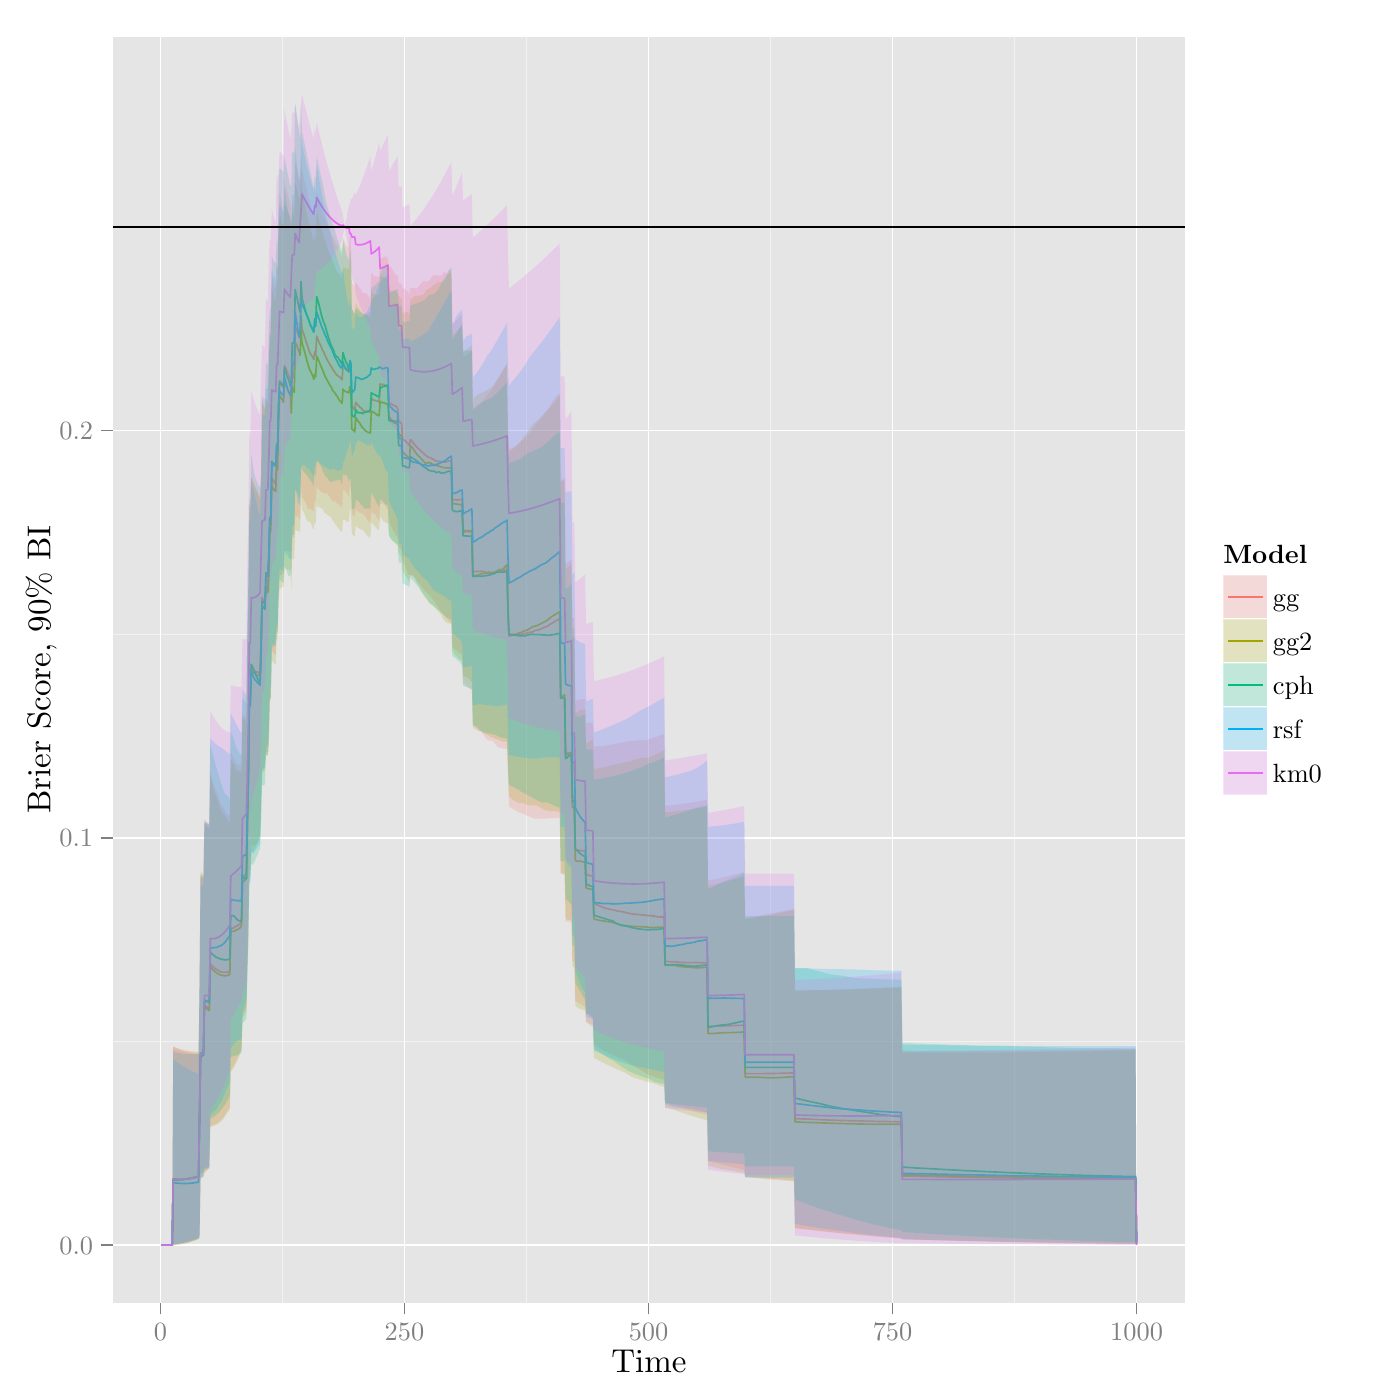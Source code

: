 % Created by tikzDevice version 0.8.1 on 2015-01-26 21:23:02
% !TEX encoding = UTF-8 Unicode
\documentclass[11pt]{memoir}
\nonstopmode

\usepackage{tikz}

\usepackage[active,tightpage,psfixbb]{preview}

\PreviewEnvironment{pgfpicture}

\setlength\PreviewBorder{0pt}

\usepackage{amsmath}
\newcommand{\SweaveOpts}[1]{}  % do not interfere with LaTeX
\newcommand{\SweaveInput}[1]{} % because they are not real TeX commands
\newcommand{\Sexpr}[1]{}       % will only be parsed by R


\usepackage{geometry}
\usepackage{amsmath}
\usepackage{lscape}
\geometry{verbose,tmargin=2.5cm,bmargin=2.5cm,lmargin=2.5cm,rmargin=2.5cm}


\begin{document}

\begin{tikzpicture}[x=1pt,y=1pt]
\definecolor{fillColor}{RGB}{255,255,255}
\path[use as bounding box,fill=fillColor,fill opacity=0.00] (0,0) rectangle (505.89,505.89);
\begin{scope}
\path[clip] (  0.00,  0.00) rectangle (505.89,505.89);
\definecolor{drawColor}{RGB}{255,255,255}
\definecolor{fillColor}{RGB}{255,255,255}

\path[draw=drawColor,line width= 0.6pt,line join=round,line cap=round,fill=fillColor] (  0.00,  0.00) rectangle (505.89,505.89);
\end{scope}
\begin{scope}
\path[clip] ( 40.73, 35.17) rectangle (428.32,492.64);
\definecolor{fillColor}{gray}{0.90}

\path[fill=fillColor] ( 40.73, 35.17) rectangle (428.32,492.64);
\definecolor{drawColor}{gray}{0.95}

\path[draw=drawColor,line width= 0.3pt,line join=round] ( 40.73,129.54) --
	(428.32,129.54);

\path[draw=drawColor,line width= 0.3pt,line join=round] ( 40.73,276.70) --
	(428.32,276.70);

\path[draw=drawColor,line width= 0.3pt,line join=round] ( 40.73,423.86) --
	(428.32,423.86);

\path[draw=drawColor,line width= 0.3pt,line join=round] (102.09, 35.17) --
	(102.09,492.64);

\path[draw=drawColor,line width= 0.3pt,line join=round] (190.26, 35.17) --
	(190.26,492.64);

\path[draw=drawColor,line width= 0.3pt,line join=round] (278.44, 35.17) --
	(278.44,492.64);

\path[draw=drawColor,line width= 0.3pt,line join=round] (366.61, 35.17) --
	(366.61,492.64);
\definecolor{drawColor}{RGB}{255,255,255}

\path[draw=drawColor,line width= 0.6pt,line join=round] ( 40.73, 55.97) --
	(428.32, 55.97);

\path[draw=drawColor,line width= 0.6pt,line join=round] ( 40.73,203.12) --
	(428.32,203.12);

\path[draw=drawColor,line width= 0.6pt,line join=round] ( 40.73,350.28) --
	(428.32,350.28);

\path[draw=drawColor,line width= 0.6pt,line join=round] ( 58.00, 35.17) --
	( 58.00,492.64);

\path[draw=drawColor,line width= 0.6pt,line join=round] (146.17, 35.17) --
	(146.17,492.64);

\path[draw=drawColor,line width= 0.6pt,line join=round] (234.35, 35.17) --
	(234.35,492.64);

\path[draw=drawColor,line width= 0.6pt,line join=round] (322.52, 35.17) --
	(322.52,492.64);

\path[draw=drawColor,line width= 0.6pt,line join=round] (410.70, 35.17) --
	(410.70,492.64);
\definecolor{drawColor}{RGB}{248,118,109}

\path[draw=drawColor,line width= 0.6pt,line join=round] ( 58.35, 55.97) --
	( 58.70, 55.97) --
	( 59.06, 55.97) --
	( 59.41, 55.97) --
	( 59.76, 55.97) --
	( 60.11, 55.97) --
	( 60.47, 55.97) --
	( 60.82, 55.97) --
	( 61.17, 55.97) --
	( 61.52, 55.97) --
	( 61.88, 55.97) --
	( 62.23, 55.97) --
	( 62.58, 79.91) --
	( 62.94, 79.87) --
	( 63.29, 79.84) --
	( 63.64, 79.81) --
	( 63.99, 79.79) --
	( 64.35, 79.78) --
	( 64.70, 79.77) --
	( 65.05, 79.77) --
	( 65.40, 79.77) --
	( 65.76, 79.78) --
	( 66.11, 79.80) --
	( 66.46, 79.83) --
	( 66.82, 79.86) --
	( 67.17, 79.89) --
	( 67.52, 79.93) --
	( 67.87, 79.98) --
	( 68.23, 80.04) --
	( 68.58, 80.10) --
	( 68.93, 80.16) --
	( 69.28, 80.24) --
	( 69.64, 80.32) --
	( 69.99, 80.40) --
	( 70.34, 80.50) --
	( 70.69, 80.59) --
	( 71.05, 80.70) --
	( 71.40, 80.81) --
	( 71.75, 80.93) --
	( 72.11,102.87) --
	( 72.46,125.08) --
	( 72.81,125.03) --
	( 73.16,125.01) --
	( 73.52,125.01) --
	( 73.87,142.74) --
	( 74.22,142.45) --
	( 74.57,142.17) --
	( 74.93,141.90) --
	( 75.28,141.66) --
	( 75.63,141.44) --
	( 75.99,157.69) --
	( 76.34,157.29) --
	( 76.69,156.92) --
	( 77.04,156.56) --
	( 77.40,156.22) --
	( 77.75,155.90) --
	( 78.10,155.68) --
	( 78.45,155.45) --
	( 78.81,155.21) --
	( 79.16,154.99) --
	( 79.51,154.80) --
	( 79.87,154.70) --
	( 80.22,154.63) --
	( 80.57,154.52) --
	( 80.92,154.52) --
	( 81.28,154.53) --
	( 81.63,154.56) --
	( 81.98,154.60) --
	( 82.33,154.64) --
	( 82.69,154.86) --
	( 83.04,154.98) --
	( 83.39,170.54) --
	( 83.74,170.48) --
	( 84.10,170.46) --
	( 84.45,170.55) --
	( 84.80,170.94) --
	( 85.16,171.06) --
	( 85.51,171.21) --
	( 85.86,171.56) --
	( 86.21,171.62) --
	( 86.57,171.95) --
	( 86.92,172.33) --
	( 87.27,172.93) --
	( 87.62,188.93) --
	( 87.98,189.34) --
	( 88.33,189.60) --
	( 88.68,189.91) --
	( 89.04,190.28) --
	( 89.39,209.54) --
	( 89.74,225.61) --
	( 90.09,255.52) --
	( 90.45,254.99) --
	( 90.80,264.53) --
	( 91.15,264.32) --
	( 91.50,264.07) --
	( 91.86,263.59) --
	( 92.21,263.27) --
	( 92.56,263.03) --
	( 92.92,263.11) --
	( 93.27,262.96) --
	( 93.62,262.68) --
	( 93.97,262.55) --
	( 94.33,273.81) --
	( 94.68,289.88) --
	( 95.03,289.11) --
	( 95.38,288.59) --
	( 95.74,288.71) --
	( 96.09,293.90) --
	( 96.44,293.56) --
	( 96.79,292.90) --
	( 97.15,301.44) --
	( 97.50,318.16) --
	( 97.85,317.68) --
	( 98.21,333.18) --
	( 98.56,332.63) --
	( 98.91,331.99) --
	( 99.26,331.39) --
	( 99.62,330.87) --
	( 99.97,341.80) --
	(100.32,340.99) --
	(100.67,358.28) --
	(101.03,368.25) --
	(101.38,367.82) --
	(101.73,367.15) --
	(102.09,366.26) --
	(102.44,365.79) --
	(102.79,373.68) --
	(103.14,373.04) --
	(103.50,372.31) --
	(103.85,371.35) --
	(104.20,370.35) --
	(104.55,369.75) --
	(104.91,368.99) --
	(105.26,361.44) --
	(105.61,370.99) --
	(105.97,370.38) --
	(106.32,369.49) --
	(106.67,388.08) --
	(107.02,386.94) --
	(107.38,385.99) --
	(107.73,385.14) --
	(108.08,384.52) --
	(108.43,383.70) --
	(108.79,391.84) --
	(109.14,387.04) --
	(109.49,385.85) --
	(109.84,384.96) --
	(110.20,383.79) --
	(110.55,382.65) --
	(110.90,381.58) --
	(111.26,380.45) --
	(111.61,379.46) --
	(111.96,378.43) --
	(112.31,377.80) --
	(112.67,377.26) --
	(113.02,376.73) --
	(113.37,376.04) --
	(113.72,378.85) --
	(114.08,377.52) --
	(114.43,384.43) --
	(114.78,383.49) --
	(115.14,382.58) --
	(115.49,381.68) --
	(115.84,381.21) --
	(116.19,380.26) --
	(116.55,379.26) --
	(116.90,378.81) --
	(117.25,377.96) --
	(117.60,377.19) --
	(117.96,376.38) --
	(118.31,375.71) --
	(118.66,375.15) --
	(119.02,374.40) --
	(119.37,373.85) --
	(119.72,373.46) --
	(120.07,372.76) --
	(120.43,372.08) --
	(120.78,371.72) --
	(121.13,371.21) --
	(121.48,370.54) --
	(121.84,370.28) --
	(122.19,370.02) --
	(122.54,369.77) --
	(122.89,369.55) --
	(123.25,369.12) --
	(123.60,368.63) --
	(123.95,373.77) --
	(124.31,373.47) --
	(124.66,373.34) --
	(125.01,372.89) --
	(125.36,372.59) --
	(125.72,371.99) --
	(126.07,371.43) --
	(126.42,374.28) --
	(126.77,374.18) --
	(127.13,359.28) --
	(127.48,358.79) --
	(127.83,358.22) --
	(128.19,357.75) --
	(128.54,360.45) --
	(128.89,360.04) --
	(129.24,359.66) --
	(129.60,359.33) --
	(129.95,358.79) --
	(130.30,358.61) --
	(130.65,358.33) --
	(131.01,357.83) --
	(131.36,357.46) --
	(131.71,357.24) --
	(132.07,357.34) --
	(132.42,357.19) --
	(132.77,357.34) --
	(133.12,357.28) --
	(133.48,357.15) --
	(133.83,356.92) --
	(134.18,361.97) --
	(134.53,361.72) --
	(134.89,361.38) --
	(135.24,361.23) --
	(135.59,361.21) --
	(135.94,361.08) --
	(136.30,360.94) --
	(136.65,360.91) --
	(137.00,360.51) --
	(137.36,367.19) --
	(137.71,366.98) --
	(138.06,366.96) --
	(138.41,366.98) --
	(138.77,366.98) --
	(139.12,366.49) --
	(139.47,366.30) --
	(139.82,366.20) --
	(140.18,366.20) --
	(140.53,360.39) --
	(140.88,360.11) --
	(141.24,359.85) --
	(141.59,359.89) --
	(141.94,359.47) --
	(142.29,359.45) --
	(142.65,359.27) --
	(143.00,359.15) --
	(143.35,358.78) --
	(143.70,358.25) --
	(144.06,353.72) --
	(144.41,353.47) --
	(144.76,353.12) --
	(145.11,352.94) --
	(145.47,347.23) --
	(145.82,346.98) --
	(146.17,346.76) --
	(146.53,346.55) --
	(146.88,346.09) --
	(147.23,345.73) --
	(147.58,345.37) --
	(147.94,344.97) --
	(148.29,347.08) --
	(148.64,346.78) --
	(148.99,346.34) --
	(149.35,345.77) --
	(149.70,345.38) --
	(150.05,345.00) --
	(150.41,344.49) --
	(150.76,344.11) --
	(151.11,343.95) --
	(151.46,343.51) --
	(151.82,343.23) --
	(152.17,342.85) --
	(152.52,342.52) --
	(152.87,342.28) --
	(153.23,341.81) --
	(153.58,341.55) --
	(153.93,341.29) --
	(154.29,340.96) --
	(154.64,340.78) --
	(154.99,340.58) --
	(155.34,340.56) --
	(155.70,340.47) --
	(156.05,340.17) --
	(156.40,339.96) --
	(156.75,339.77) --
	(157.11,339.55) --
	(157.46,339.33) --
	(157.81,339.22) --
	(158.16,339.23) --
	(158.52,339.18) --
	(158.87,339.10) --
	(159.22,339.05) --
	(159.58,339.11) --
	(159.93,339.17) --
	(160.28,339.05) --
	(160.63,338.92) --
	(160.99,338.94) --
	(161.34,338.96) --
	(161.69,339.16) --
	(162.04,339.31) --
	(162.40,339.41) --
	(162.75,339.36) --
	(163.10,339.30) --
	(163.46,325.19) --
	(163.81,325.23) --
	(164.16,325.27) --
	(164.51,325.30) --
	(164.87,325.35) --
	(165.22,325.14) --
	(165.57,325.27) --
	(165.92,325.37) --
	(166.28,325.35) --
	(166.63,325.36) --
	(166.98,325.46) --
	(167.34,313.53) --
	(167.69,313.58) --
	(168.04,313.68) --
	(168.39,313.82) --
	(168.75,313.90) --
	(169.10,313.82) --
	(169.45,313.75) --
	(169.80,313.70) --
	(170.16,313.73) --
	(170.51,313.87) --
	(170.86,299.33) --
	(171.21,299.27) --
	(171.57,299.35) --
	(171.92,299.37) --
	(172.27,299.41) --
	(172.63,299.44) --
	(172.98,299.36) --
	(173.33,299.35) --
	(173.68,299.43) --
	(174.04,299.45) --
	(174.39,299.43) --
	(174.74,299.42) --
	(175.09,299.24) --
	(175.45,299.07) --
	(175.80,298.91) --
	(176.15,298.84) --
	(176.51,298.78) --
	(176.86,298.65) --
	(177.21,298.48) --
	(177.56,298.58) --
	(177.92,298.60) --
	(178.27,298.61) --
	(178.62,298.60) --
	(178.97,298.92) --
	(179.33,299.10) --
	(179.68,299.17) --
	(180.03,299.20) --
	(180.39,299.32) --
	(180.74,299.45) --
	(181.09,299.62) --
	(181.44,299.69) --
	(181.80,299.76) --
	(182.15,299.84) --
	(182.50,299.92) --
	(182.85,299.99) --
	(183.21,300.19) --
	(183.56,286.91) --
	(183.91,276.06) --
	(184.26,276.14) --
	(184.62,276.20) --
	(184.97,276.25) --
	(185.32,276.37) --
	(185.68,276.48) --
	(186.03,276.49) --
	(186.38,276.57) --
	(186.73,276.58) --
	(187.09,276.58) --
	(187.44,276.60) --
	(187.79,276.61) --
	(188.14,276.64) --
	(188.50,276.70) --
	(188.85,276.77) --
	(189.20,276.82) --
	(189.56,276.90) --
	(189.91,277.01) --
	(190.26,277.14) --
	(190.61,277.23) --
	(190.97,277.29) --
	(191.32,277.37) --
	(191.67,277.46) --
	(192.02,277.49) --
	(192.38,277.53) --
	(192.73,277.68) --
	(193.08,277.93) --
	(193.44,278.07) --
	(193.79,278.13) --
	(194.14,278.17) --
	(194.49,278.24) --
	(194.85,278.38) --
	(195.20,278.52) --
	(195.55,278.67) --
	(195.90,278.82) --
	(196.26,278.98) --
	(196.61,279.14) --
	(196.96,279.28) --
	(197.31,279.41) --
	(197.67,279.54) --
	(198.02,279.73) --
	(198.37,280.00) --
	(198.73,280.26) --
	(199.08,280.45) --
	(199.43,280.63) --
	(199.78,280.87) --
	(200.14,281.10) --
	(200.49,281.35) --
	(200.84,281.59) --
	(201.19,281.79) --
	(201.55,281.94) --
	(201.90,282.22) --
	(202.25,282.54) --
	(202.61,254.00) --
	(202.96,254.07) --
	(203.31,254.14) --
	(203.66,254.21) --
	(204.02,254.29) --
	(204.37,233.59) --
	(204.72,233.65) --
	(205.07,233.70) --
	(205.43,233.75) --
	(205.78,233.79) --
	(206.13,233.84) --
	(206.49,233.95) --
	(206.84,217.93) --
	(207.19,217.92) --
	(207.54,217.88) --
	(207.90,198.66) --
	(208.25,198.70) --
	(208.60,198.71) --
	(208.95,198.72) --
	(209.31,198.60) --
	(209.66,198.49) --
	(210.01,198.44) --
	(210.36,198.44) --
	(210.72,198.45) --
	(211.07,198.36) --
	(211.42,198.27) --
	(211.78,189.94) --
	(212.13,189.80) --
	(212.48,189.67) --
	(212.83,189.60) --
	(213.19,189.52) --
	(213.54,189.45) --
	(213.89,189.38) --
	(214.24,189.28) --
	(214.60,179.48) --
	(214.95,179.32) --
	(215.30,179.16) --
	(215.66,179.00) --
	(216.01,178.84) --
	(216.36,178.69) --
	(216.71,178.53) --
	(217.07,178.37) --
	(217.42,178.25) --
	(217.77,178.09) --
	(218.12,177.94) --
	(218.48,177.79) --
	(218.83,177.67) --
	(219.18,177.61) --
	(219.54,177.56) --
	(219.89,177.41) --
	(220.24,177.32) --
	(220.59,177.26) --
	(220.95,177.21) --
	(221.30,177.16) --
	(221.65,177.11) --
	(222.00,177.02) --
	(222.36,176.91) --
	(222.71,176.80) --
	(223.06,176.70) --
	(223.41,176.62) --
	(223.77,176.58) --
	(224.12,176.55) --
	(224.47,176.51) --
	(224.83,176.48) --
	(225.18,176.41) --
	(225.53,176.30) --
	(225.88,176.20) --
	(226.24,176.09) --
	(226.59,176.00) --
	(226.94,175.93) --
	(227.29,175.86) --
	(227.65,175.79) --
	(228.00,175.73) --
	(228.35,175.66) --
	(228.71,175.60) --
	(229.06,175.54) --
	(229.41,175.51) --
	(229.76,175.48) --
	(230.12,175.46) --
	(230.47,175.43) --
	(230.82,175.41) --
	(231.17,175.39) --
	(231.53,175.37) --
	(231.88,175.33) --
	(232.23,175.28) --
	(232.59,175.24) --
	(232.94,175.19) --
	(233.29,175.15) --
	(233.64,175.11) --
	(234.00,175.08) --
	(234.35,175.06) --
	(234.70,175.03) --
	(235.05,175.00) --
	(235.41,175.00) --
	(235.76,174.92) --
	(236.11,174.88) --
	(236.46,174.84) --
	(236.82,174.76) --
	(237.17,174.68) --
	(237.52,174.60) --
	(237.88,174.57) --
	(238.23,174.55) --
	(238.58,174.53) --
	(238.93,174.52) --
	(239.29,174.53) --
	(239.64,174.54) --
	(239.99,174.55) --
	(240.34,158.58) --
	(240.70,158.50) --
	(241.05,158.45) --
	(241.40,158.43) --
	(241.76,158.40) --
	(242.11,158.39) --
	(242.46,158.38) --
	(242.81,158.37) --
	(243.17,158.36) --
	(243.52,158.35) --
	(243.87,158.34) --
	(244.22,158.32) --
	(244.58,158.27) --
	(244.93,158.22) --
	(245.28,158.17) --
	(245.64,158.13) --
	(245.99,158.12) --
	(246.34,158.11) --
	(246.69,158.10) --
	(247.05,158.09) --
	(247.40,158.06) --
	(247.75,158.06) --
	(248.10,158.06) --
	(248.46,158.05) --
	(248.81,158.05) --
	(249.16,158.04) --
	(249.51,158.04) --
	(249.87,158.04) --
	(250.22,158.05) --
	(250.57,158.05) --
	(250.93,158.06) --
	(251.28,158.07) --
	(251.63,158.07) --
	(251.98,158.08) --
	(252.34,158.08) --
	(252.69,158.04) --
	(253.04,157.99) --
	(253.39,157.96) --
	(253.75,157.96) --
	(254.10,157.97) --
	(254.45,157.99) --
	(254.81,157.99) --
	(255.16,157.99) --
	(255.51,157.98) --
	(255.86,135.01) --
	(256.22,135.02) --
	(256.57,135.02) --
	(256.92,135.03) --
	(257.27,135.04) --
	(257.63,135.05) --
	(257.98,135.07) --
	(258.33,135.09) --
	(258.68,135.10) --
	(259.04,135.12) --
	(259.39,135.15) --
	(259.74,135.15) --
	(260.10,135.15) --
	(260.45,135.16) --
	(260.80,135.16) --
	(261.15,135.17) --
	(261.51,135.17) --
	(261.86,135.18) --
	(262.21,135.18) --
	(262.56,135.19) --
	(262.92,135.20) --
	(263.27,135.21) --
	(263.62,135.21) --
	(263.98,135.23) --
	(264.33,135.25) --
	(264.68,135.27) --
	(265.03,135.29) --
	(265.39,135.31) --
	(265.74,135.33) --
	(266.09,135.35) --
	(266.44,135.36) --
	(266.80,135.36) --
	(267.15,135.37) --
	(267.50,135.37) --
	(267.86,135.38) --
	(268.21,135.39) --
	(268.56,135.39) --
	(268.91,135.40) --
	(269.27,117.97) --
	(269.62,117.96) --
	(269.97,117.95) --
	(270.32,117.95) --
	(270.68,117.94) --
	(271.03,117.94) --
	(271.38,117.93) --
	(271.73,117.93) --
	(272.09,117.93) --
	(272.44,117.93) --
	(272.79,117.93) --
	(273.15,117.94) --
	(273.50,117.94) --
	(273.85,117.94) --
	(274.20,117.94) --
	(274.56,117.94) --
	(274.91,117.94) --
	(275.26,117.94) --
	(275.61,117.94) --
	(275.97,117.95) --
	(276.32,117.95) --
	(276.67,117.95) --
	(277.03,117.96) --
	(277.38,117.96) --
	(277.73,117.96) --
	(278.08,117.97) --
	(278.44,117.98) --
	(278.79,117.98) --
	(279.14,117.99) --
	(279.49,117.99) --
	(279.85,118.00) --
	(280.20,118.01) --
	(280.55,118.02) --
	(280.91,118.02) --
	(281.26,118.03) --
	(281.61,118.04) --
	(281.96,118.05) --
	(282.32,118.06) --
	(282.67,118.07) --
	(283.02,118.08) --
	(283.37,118.09) --
	(283.73,118.10) --
	(284.08,118.11) --
	(284.43,118.13) --
	(284.78,118.13) --
	(285.14,118.13) --
	(285.49,118.14) --
	(285.84,118.14) --
	(286.20,118.14) --
	(286.55,118.15) --
	(286.90,118.16) --
	(287.25,101.68) --
	(287.61,101.66) --
	(287.96,101.65) --
	(288.31,101.63) --
	(288.66,101.62) --
	(289.02,101.60) --
	(289.37,101.59) --
	(289.72,101.57) --
	(290.08,101.56) --
	(290.43,101.55) --
	(290.78,101.53) --
	(291.13,101.52) --
	(291.49,101.51) --
	(291.84,101.49) --
	(292.19,101.48) --
	(292.54,101.47) --
	(292.90,101.45) --
	(293.25,101.44) --
	(293.60,101.42) --
	(293.96,101.41) --
	(294.31,101.39) --
	(294.66,101.38) --
	(295.01,101.36) --
	(295.37,101.34) --
	(295.72,101.33) --
	(296.07,101.31) --
	(296.42,101.30) --
	(296.78,101.28) --
	(297.13,101.26) --
	(297.48,101.25) --
	(297.83,101.23) --
	(298.19,101.22) --
	(298.54,101.20) --
	(298.89,101.19) --
	(299.25,101.17) --
	(299.60,101.16) --
	(299.95,101.14) --
	(300.30,101.13) --
	(300.66,101.11) --
	(301.01,101.10) --
	(301.36,101.09) --
	(301.71,101.08) --
	(302.07,101.07) --
	(302.42,101.06) --
	(302.77,101.04) --
	(303.13,101.03) --
	(303.48,101.02) --
	(303.83,101.01) --
	(304.18,101.00) --
	(304.54,100.99) --
	(304.89,100.98) --
	(305.24,100.97) --
	(305.59,100.97) --
	(305.95,100.96) --
	(306.30,100.95) --
	(306.65,100.94) --
	(307.01,100.93) --
	(307.36,100.93) --
	(307.71,100.92) --
	(308.06,100.91) --
	(308.42,100.90) --
	(308.77,100.89) --
	(309.12,100.88) --
	(309.47,100.87) --
	(309.83,100.86) --
	(310.18,100.85) --
	(310.53,100.84) --
	(310.88,100.83) --
	(311.24,100.81) --
	(311.59,100.80) --
	(311.94,100.79) --
	(312.30,100.78) --
	(312.65,100.77) --
	(313.00,100.76) --
	(313.35,100.75) --
	(313.71,100.74) --
	(314.06,100.74) --
	(314.41,100.73) --
	(314.76,100.72) --
	(315.12,100.71) --
	(315.47,100.70) --
	(315.82,100.69) --
	(316.18,100.68) --
	(316.53,100.67) --
	(316.88,100.67) --
	(317.23,100.66) --
	(317.59,100.65) --
	(317.94,100.65) --
	(318.29,100.64) --
	(318.64,100.64) --
	(319.00,100.64) --
	(319.35,100.63) --
	(319.70,100.63) --
	(320.06,100.62) --
	(320.41,100.62) --
	(320.76,100.61) --
	(321.11,100.60) --
	(321.47,100.60) --
	(321.82,100.60) --
	(322.17,100.60) --
	(322.52,100.59) --
	(322.88,100.59) --
	(323.23,100.58) --
	(323.58,100.58) --
	(323.93,100.57) --
	(324.29,100.57) --
	(324.64,100.56) --
	(324.99,100.56) --
	(325.35,100.55) --
	(325.70,100.55) --
	(326.05, 80.96) --
	(326.40, 80.95) --
	(326.76, 80.95) --
	(327.11, 80.94) --
	(327.46, 80.93) --
	(327.81, 80.92) --
	(328.17, 80.91) --
	(328.52, 80.90) --
	(328.87, 80.89) --
	(329.23, 80.88) --
	(329.58, 80.87) --
	(329.93, 80.86) --
	(330.28, 80.85) --
	(330.64, 80.85) --
	(330.99, 80.84) --
	(331.34, 80.83) --
	(331.69, 80.82) --
	(332.05, 80.81) --
	(332.40, 80.80) --
	(332.75, 80.80) --
	(333.11, 80.79) --
	(333.46, 80.78) --
	(333.81, 80.78) --
	(334.16, 80.77) --
	(334.52, 80.76) --
	(334.87, 80.76) --
	(335.22, 80.75) --
	(335.57, 80.74) --
	(335.93, 80.74) --
	(336.28, 80.73) --
	(336.63, 80.72) --
	(336.98, 80.72) --
	(337.34, 80.71) --
	(337.69, 80.70) --
	(338.04, 80.70) --
	(338.40, 80.69) --
	(338.75, 80.68) --
	(339.10, 80.68) --
	(339.45, 80.67) --
	(339.81, 80.67) --
	(340.16, 80.66) --
	(340.51, 80.66) --
	(340.86, 80.65) --
	(341.22, 80.64) --
	(341.57, 80.64) --
	(341.92, 80.63) --
	(342.28, 80.62) --
	(342.63, 80.62) --
	(342.98, 80.61) --
	(343.33, 80.60) --
	(343.69, 80.60) --
	(344.04, 80.59) --
	(344.39, 80.58) --
	(344.74, 80.58) --
	(345.10, 80.57) --
	(345.45, 80.56) --
	(345.80, 80.56) --
	(346.16, 80.55) --
	(346.51, 80.54) --
	(346.86, 80.54) --
	(347.21, 80.53) --
	(347.57, 80.52) --
	(347.92, 80.52) --
	(348.27, 80.51) --
	(348.62, 80.50) --
	(348.98, 80.50) --
	(349.33, 80.49) --
	(349.68, 80.49) --
	(350.03, 80.48) --
	(350.39, 80.48) --
	(350.74, 80.47) --
	(351.09, 80.47) --
	(351.45, 80.46) --
	(351.80, 80.46) --
	(352.15, 80.45) --
	(352.50, 80.45) --
	(352.86, 80.44) --
	(353.21, 80.44) --
	(353.56, 80.43) --
	(353.91, 80.43) --
	(354.27, 80.42) --
	(354.62, 80.42) --
	(354.97, 80.41) --
	(355.33, 80.40) --
	(355.68, 80.40) --
	(356.03, 80.39) --
	(356.38, 80.39) --
	(356.74, 80.38) --
	(357.09, 80.37) --
	(357.44, 80.37) --
	(357.79, 80.36) --
	(358.15, 80.36) --
	(358.50, 80.35) --
	(358.85, 80.35) --
	(359.21, 80.34) --
	(359.56, 80.33) --
	(359.91, 80.33) --
	(360.26, 80.32) --
	(360.62, 80.32) --
	(360.97, 80.31) --
	(361.32, 80.31) --
	(361.67, 80.31) --
	(362.03, 80.30) --
	(362.38, 80.30) --
	(362.73, 80.29) --
	(363.08, 80.29) --
	(363.44, 80.28) --
	(363.79, 80.28) --
	(364.14, 80.27) --
	(364.50, 80.26) --
	(364.85, 80.26) --
	(365.20, 80.25) --
	(365.55, 80.24) --
	(365.91, 80.24) --
	(366.26, 80.23) --
	(366.61, 80.22) --
	(366.96, 80.22) --
	(367.32, 80.21) --
	(367.67, 80.21) --
	(368.02, 80.21) --
	(368.38, 80.20) --
	(368.73, 80.20) --
	(369.08, 80.19) --
	(369.43, 80.19) --
	(369.79, 80.18) --
	(370.14, 80.18) --
	(370.49, 80.17) --
	(370.84, 80.17) --
	(371.20, 80.16) --
	(371.55, 80.15) --
	(371.90, 80.15) --
	(372.25, 80.14) --
	(372.61, 80.14) --
	(372.96, 80.13) --
	(373.31, 80.13) --
	(373.67, 80.13) --
	(374.02, 80.12) --
	(374.37, 80.12) --
	(374.72, 80.11) --
	(375.08, 80.11) --
	(375.43, 80.10) --
	(375.78, 80.10) --
	(376.13, 80.09) --
	(376.49, 80.09) --
	(376.84, 80.08) --
	(377.19, 80.08) --
	(377.55, 80.07) --
	(377.90, 80.07) --
	(378.25, 80.07) --
	(378.60, 80.06) --
	(378.96, 80.06) --
	(379.31, 80.06) --
	(379.66, 80.05) --
	(380.01, 80.05) --
	(380.37, 80.05) --
	(380.72, 80.05) --
	(381.07, 80.04) --
	(381.43, 80.04) --
	(381.78, 80.04) --
	(382.13, 80.03) --
	(382.48, 80.03) --
	(382.84, 80.02) --
	(383.19, 80.02) --
	(383.54, 80.02) --
	(383.89, 80.01) --
	(384.25, 80.01) --
	(384.60, 80.01) --
	(384.95, 80.01) --
	(385.30, 80.00) --
	(385.66, 80.00) --
	(386.01, 80.00) --
	(386.36, 80.00) --
	(386.72, 79.99) --
	(387.07, 79.99) --
	(387.42, 79.98) --
	(387.77, 79.98) --
	(388.13, 79.98) --
	(388.48, 79.97) --
	(388.83, 79.97) --
	(389.18, 79.96) --
	(389.54, 79.96) --
	(389.89, 79.95) --
	(390.24, 79.95) --
	(390.60, 79.95) --
	(390.95, 79.94) --
	(391.30, 79.94) --
	(391.65, 79.94) --
	(392.01, 79.94) --
	(392.36, 79.94) --
	(392.71, 79.93) --
	(393.06, 79.93) --
	(393.42, 79.93) --
	(393.77, 79.92) --
	(394.12, 79.92) --
	(394.48, 79.92) --
	(394.83, 79.92) --
	(395.18, 79.91) --
	(395.53, 79.91) --
	(395.89, 79.91) --
	(396.24, 79.90) --
	(396.59, 79.90) --
	(396.94, 79.90) --
	(397.30, 79.89) --
	(397.65, 79.89) --
	(398.00, 79.89) --
	(398.35, 79.89) --
	(398.71, 79.88) --
	(399.06, 79.88) --
	(399.41, 79.88) --
	(399.77, 79.88) --
	(400.12, 79.88) --
	(400.47, 79.88) --
	(400.82, 79.88) --
	(401.18, 79.88) --
	(401.53, 79.88) --
	(401.88, 79.88) --
	(402.23, 79.87) --
	(402.59, 79.87) --
	(402.94, 79.87) --
	(403.29, 79.87) --
	(403.65, 79.87) --
	(404.00, 79.86) --
	(404.35, 79.86) --
	(404.70, 79.86) --
	(405.06, 79.86) --
	(405.41, 79.86) --
	(405.76, 79.85) --
	(406.11, 79.85) --
	(406.47, 79.85) --
	(406.82, 79.85) --
	(407.17, 79.85) --
	(407.53, 79.85) --
	(407.88, 79.84) --
	(408.23, 79.84) --
	(408.58, 79.84) --
	(408.94, 79.84) --
	(409.29, 79.84) --
	(409.64, 79.83) --
	(409.99, 79.83) --
	(410.35, 79.83) --
	(410.70, 56.40);
\definecolor{drawColor}{RGB}{163,165,0}

\path[draw=drawColor,line width= 0.6pt,line join=round] ( 58.35, 55.97) --
	( 58.70, 55.97) --
	( 59.06, 55.97) --
	( 59.41, 55.97) --
	( 59.76, 55.97) --
	( 60.11, 55.97) --
	( 60.47, 55.97) --
	( 60.82, 55.97) --
	( 61.17, 55.97) --
	( 61.52, 55.97) --
	( 61.88, 55.97) --
	( 62.23, 55.97) --
	( 62.58, 79.89) --
	( 62.94, 79.84) --
	( 63.29, 79.81) --
	( 63.64, 79.78) --
	( 63.99, 79.75) --
	( 64.35, 79.73) --
	( 64.70, 79.72) --
	( 65.05, 79.72) --
	( 65.40, 79.72) --
	( 65.76, 79.73) --
	( 66.11, 79.74) --
	( 66.46, 79.76) --
	( 66.82, 79.79) --
	( 67.17, 79.82) --
	( 67.52, 79.86) --
	( 67.87, 79.91) --
	( 68.23, 79.96) --
	( 68.58, 80.02) --
	( 68.93, 80.09) --
	( 69.28, 80.16) --
	( 69.64, 80.24) --
	( 69.99, 80.33) --
	( 70.34, 80.42) --
	( 70.69, 80.52) --
	( 71.05, 80.62) --
	( 71.40, 80.74) --
	( 71.75, 80.85) --
	( 72.11,102.64) --
	( 72.46,124.70) --
	( 72.81,124.65) --
	( 73.16,124.59) --
	( 73.52,124.55) --
	( 73.87,142.07) --
	( 74.22,141.77) --
	( 74.57,141.48) --
	( 74.93,141.20) --
	( 75.28,140.94) --
	( 75.63,140.71) --
	( 75.99,156.70) --
	( 76.34,156.23) --
	( 76.69,155.81) --
	( 77.04,155.42) --
	( 77.40,155.06) --
	( 77.75,154.72) --
	( 78.10,154.49) --
	( 78.45,154.28) --
	( 78.81,154.02) --
	( 79.16,153.81) --
	( 79.51,153.67) --
	( 79.87,153.56) --
	( 80.22,153.48) --
	( 80.57,153.43) --
	( 80.92,153.31) --
	( 81.28,153.26) --
	( 81.63,153.30) --
	( 81.98,153.38) --
	( 82.33,153.48) --
	( 82.69,153.62) --
	( 83.04,153.81) --
	( 83.39,169.39) --
	( 83.74,169.34) --
	( 84.10,169.36) --
	( 84.45,169.41) --
	( 84.80,169.49) --
	( 85.16,169.72) --
	( 85.51,169.85) --
	( 85.86,170.00) --
	( 86.21,170.30) --
	( 86.57,170.44) --
	( 86.92,170.78) --
	( 87.27,171.54) --
	( 87.62,187.08) --
	( 87.98,187.32) --
	( 88.33,187.65) --
	( 88.68,188.14) --
	( 89.04,188.60) --
	( 89.39,208.05) --
	( 89.74,223.84) --
	( 90.09,254.63) --
	( 90.45,254.28) --
	( 90.80,263.57) --
	( 91.15,263.12) --
	( 91.50,262.78) --
	( 91.86,262.50) --
	( 92.21,262.30) --
	( 92.56,262.12) --
	( 92.92,261.98) --
	( 93.27,261.88) --
	( 93.62,261.80) --
	( 93.97,261.68) --
	( 94.33,272.62) --
	( 94.68,288.59) --
	( 95.03,288.33) --
	( 95.38,287.90) --
	( 95.74,287.48) --
	( 96.09,292.21) --
	( 96.44,291.98) --
	( 96.79,291.81) --
	( 97.15,298.56) --
	( 97.50,314.71) --
	( 97.85,314.04) --
	( 98.21,330.42) --
	( 98.56,329.65) --
	( 98.91,329.05) --
	( 99.26,328.64) --
	( 99.62,328.32) --
	( 99.97,336.78) --
	(100.32,336.16) --
	(100.67,353.50) --
	(101.03,363.00) --
	(101.38,362.59) --
	(101.73,361.91) --
	(102.09,361.28) --
	(102.44,360.51) --
	(102.79,368.06) --
	(103.14,367.15) --
	(103.50,366.41) --
	(103.85,365.45) --
	(104.20,364.63) --
	(104.55,364.00) --
	(104.91,363.54) --
	(105.26,356.61) --
	(105.61,366.08) --
	(105.97,364.88) --
	(106.32,364.11) --
	(106.67,382.28) --
	(107.02,381.57) --
	(107.38,380.63) --
	(107.73,379.58) --
	(108.08,378.92) --
	(108.43,377.52) --
	(108.79,386.23) --
	(109.14,382.00) --
	(109.49,380.73) --
	(109.84,379.54) --
	(110.20,378.38) --
	(110.55,376.91) --
	(110.90,375.63) --
	(111.26,374.37) --
	(111.61,373.09) --
	(111.96,372.18) --
	(112.31,371.58) --
	(112.67,370.79) --
	(113.02,370.09) --
	(113.37,368.82) --
	(113.72,370.70) --
	(114.08,369.69) --
	(114.43,377.15) --
	(114.78,376.48) --
	(115.14,375.73) --
	(115.49,374.77) --
	(115.84,373.84) --
	(116.19,373.05) --
	(116.55,372.26) --
	(116.90,371.40) --
	(117.25,370.40) --
	(117.60,369.57) --
	(117.96,369.05) --
	(118.31,368.38) --
	(118.66,367.69) --
	(119.02,367.03) --
	(119.37,366.45) --
	(119.72,366.08) --
	(120.07,365.07) --
	(120.43,364.48) --
	(120.78,364.14) --
	(121.13,363.69) --
	(121.48,363.11) --
	(121.84,362.63) --
	(122.19,362.07) --
	(122.54,361.40) --
	(122.89,360.97) --
	(123.25,360.49) --
	(123.60,360.14) --
	(123.95,365.27) --
	(124.31,364.76) --
	(124.66,364.57) --
	(125.01,364.24) --
	(125.36,364.24) --
	(125.72,364.10) --
	(126.07,363.93) --
	(126.42,366.16) --
	(126.77,366.14) --
	(127.13,350.88) --
	(127.48,350.54) --
	(127.83,350.34) --
	(128.19,349.82) --
	(128.54,354.94) --
	(128.89,354.52) --
	(129.24,353.87) --
	(129.60,353.45) --
	(129.95,353.03) --
	(130.30,352.43) --
	(130.65,351.86) --
	(131.01,351.37) --
	(131.36,351.04) --
	(131.71,350.51) --
	(132.07,350.23) --
	(132.42,350.00) --
	(132.77,349.85) --
	(133.12,349.62) --
	(133.48,349.55) --
	(133.83,349.38) --
	(134.18,357.23) --
	(134.53,357.22) --
	(134.89,356.95) --
	(135.24,356.75) --
	(135.59,356.49) --
	(135.94,356.28) --
	(136.30,355.86) --
	(136.65,355.80) --
	(137.00,355.65) --
	(137.36,360.81) --
	(137.71,360.42) --
	(138.06,360.53) --
	(138.41,360.27) --
	(138.77,360.43) --
	(139.12,360.19) --
	(139.47,360.03) --
	(139.82,359.81) --
	(140.18,359.86) --
	(140.53,355.52) --
	(140.88,354.88) --
	(141.24,354.33) --
	(141.59,354.08) --
	(141.94,353.61) --
	(142.29,353.20) --
	(142.65,353.02) --
	(143.00,353.00) --
	(143.35,352.72) --
	(143.70,352.35) --
	(144.06,348.91) --
	(144.41,348.84) --
	(144.76,348.52) --
	(145.11,348.18) --
	(145.47,342.54) --
	(145.82,342.39) --
	(146.17,341.97) --
	(146.53,341.52) --
	(146.88,341.26) --
	(147.23,340.83) --
	(147.58,340.51) --
	(147.94,339.93) --
	(148.29,344.89) --
	(148.64,344.47) --
	(148.99,344.09) --
	(149.35,343.58) --
	(149.70,343.10) --
	(150.05,342.48) --
	(150.41,342.07) --
	(150.76,341.55) --
	(151.11,341.24) --
	(151.46,340.90) --
	(151.82,340.59) --
	(152.17,340.11) --
	(152.52,339.84) --
	(152.87,339.42) --
	(153.23,339.01) --
	(153.58,338.58) --
	(153.93,338.51) --
	(154.29,338.59) --
	(154.64,338.64) --
	(154.99,338.75) --
	(155.34,338.58) --
	(155.70,338.66) --
	(156.05,338.18) --
	(156.40,338.07) --
	(156.75,338.10) --
	(157.11,338.05) --
	(157.46,337.98) --
	(157.81,337.69) --
	(158.16,337.57) --
	(158.52,337.46) --
	(158.87,337.40) --
	(159.22,337.26) --
	(159.58,337.12) --
	(159.93,337.00) --
	(160.28,336.89) --
	(160.63,336.90) --
	(160.99,336.86) --
	(161.34,336.85) --
	(161.69,336.79) --
	(162.04,336.81) --
	(162.40,336.84) --
	(162.75,336.86) --
	(163.10,336.80) --
	(163.46,323.95) --
	(163.81,323.95) --
	(164.16,323.82) --
	(164.51,323.81) --
	(164.87,323.75) --
	(165.22,323.69) --
	(165.57,323.64) --
	(165.92,323.60) --
	(166.28,323.57) --
	(166.63,323.54) --
	(166.98,323.47) --
	(167.34,314.17) --
	(167.69,314.24) --
	(168.04,314.16) --
	(168.39,314.12) --
	(168.75,314.10) --
	(169.10,314.06) --
	(169.45,314.00) --
	(169.80,314.11) --
	(170.16,314.17) --
	(170.51,314.20) --
	(170.86,298.04) --
	(171.21,297.99) --
	(171.57,297.99) --
	(171.92,297.99) --
	(172.27,298.00) --
	(172.63,298.03) --
	(172.98,298.16) --
	(173.33,298.29) --
	(173.68,298.39) --
	(174.04,298.53) --
	(174.39,298.70) --
	(174.74,298.70) --
	(175.09,298.69) --
	(175.45,298.68) --
	(175.80,298.79) --
	(176.15,298.98) --
	(176.51,299.14) --
	(176.86,299.16) --
	(177.21,298.92) --
	(177.56,298.99) --
	(177.92,299.02) --
	(178.27,298.98) --
	(178.62,299.12) --
	(178.97,299.27) --
	(179.33,299.42) --
	(179.68,299.61) --
	(180.03,299.81) --
	(180.39,300.01) --
	(180.74,300.08) --
	(181.09,300.02) --
	(181.44,300.05) --
	(181.80,300.29) --
	(182.15,300.62) --
	(182.50,301.11) --
	(182.85,301.47) --
	(183.21,301.84) --
	(183.56,285.38) --
	(183.91,276.61) --
	(184.26,276.61) --
	(184.62,276.60) --
	(184.97,276.61) --
	(185.32,276.65) --
	(185.68,276.68) --
	(186.03,276.66) --
	(186.38,276.66) --
	(186.73,276.86) --
	(187.09,276.90) --
	(187.44,277.13) --
	(187.79,277.20) --
	(188.14,277.26) --
	(188.50,277.37) --
	(188.85,277.59) --
	(189.20,277.81) --
	(189.56,278.01) --
	(189.91,278.04) --
	(190.26,278.07) --
	(190.61,278.27) --
	(190.97,278.48) --
	(191.32,278.67) --
	(191.67,278.88) --
	(192.02,279.09) --
	(192.38,279.30) --
	(192.73,279.50) --
	(193.08,279.58) --
	(193.44,279.67) --
	(193.79,279.76) --
	(194.14,279.86) --
	(194.49,280.03) --
	(194.85,280.20) --
	(195.20,280.38) --
	(195.55,280.56) --
	(195.90,280.74) --
	(196.26,280.93) --
	(196.61,281.12) --
	(196.96,281.31) --
	(197.31,281.51) --
	(197.67,281.76) --
	(198.02,282.02) --
	(198.37,282.29) --
	(198.73,282.57) --
	(199.08,282.84) --
	(199.43,283.12) --
	(199.78,283.41) --
	(200.14,283.59) --
	(200.49,283.68) --
	(200.84,283.94) --
	(201.19,284.21) --
	(201.55,284.41) --
	(201.90,284.68) --
	(202.25,284.93) --
	(202.61,253.89) --
	(202.96,253.99) --
	(203.31,254.22) --
	(203.66,254.51) --
	(204.02,254.81) --
	(204.37,233.12) --
	(204.72,233.24) --
	(205.07,233.33) --
	(205.43,233.43) --
	(205.78,233.55) --
	(206.13,233.69) --
	(206.49,233.81) --
	(206.84,214.11) --
	(207.19,214.09) --
	(207.54,214.05) --
	(207.90,194.93) --
	(208.25,194.81) --
	(208.60,194.71) --
	(208.95,194.69) --
	(209.31,194.67) --
	(209.66,194.66) --
	(210.01,194.65) --
	(210.36,194.54) --
	(210.72,194.42) --
	(211.07,194.38) --
	(211.42,194.37) --
	(211.78,185.02) --
	(212.13,184.91) --
	(212.48,184.81) --
	(212.83,184.71) --
	(213.19,184.64) --
	(213.54,184.58) --
	(213.89,184.52) --
	(214.24,184.47) --
	(214.60,173.92) --
	(214.95,173.78) --
	(215.30,173.66) --
	(215.66,173.54) --
	(216.01,173.43) --
	(216.36,173.37) --
	(216.71,173.31) --
	(217.07,173.25) --
	(217.42,173.19) --
	(217.77,173.14) --
	(218.12,173.08) --
	(218.48,173.03) --
	(218.83,172.98) --
	(219.18,172.92) --
	(219.54,172.86) --
	(219.89,172.81) --
	(220.24,172.75) --
	(220.59,172.69) --
	(220.95,172.64) --
	(221.30,172.57) --
	(221.65,172.48) --
	(222.00,172.40) --
	(222.36,172.32) --
	(222.71,172.17) --
	(223.06,172.03) --
	(223.41,171.89) --
	(223.77,171.83) --
	(224.12,171.77) --
	(224.47,171.71) --
	(224.83,171.65) --
	(225.18,171.59) --
	(225.53,171.53) --
	(225.88,171.48) --
	(226.24,171.42) --
	(226.59,171.37) --
	(226.94,171.32) --
	(227.29,171.27) --
	(227.65,171.20) --
	(228.00,171.18) --
	(228.35,171.16) --
	(228.71,171.15) --
	(229.06,171.13) --
	(229.41,171.12) --
	(229.76,171.10) --
	(230.12,171.09) --
	(230.47,171.07) --
	(230.82,171.06) --
	(231.17,171.05) --
	(231.53,171.03) --
	(231.88,171.02) --
	(232.23,171.00) --
	(232.59,170.99) --
	(232.94,170.98) --
	(233.29,170.96) --
	(233.64,170.92) --
	(234.00,170.87) --
	(234.35,170.82) --
	(234.70,170.77) --
	(235.05,170.75) --
	(235.41,170.75) --
	(235.76,170.72) --
	(236.11,170.69) --
	(236.46,170.68) --
	(236.82,170.72) --
	(237.17,170.75) --
	(237.52,170.79) --
	(237.88,170.81) --
	(238.23,170.81) --
	(238.58,170.79) --
	(238.93,170.80) --
	(239.29,170.82) --
	(239.64,170.84) --
	(239.99,170.87) --
	(240.34,157.11) --
	(240.70,157.11) --
	(241.05,157.10) --
	(241.40,157.10) --
	(241.76,157.09) --
	(242.11,157.09) --
	(242.46,157.09) --
	(242.81,157.09) --
	(243.17,157.09) --
	(243.52,157.05) --
	(243.87,157.01) --
	(244.22,156.96) --
	(244.58,156.89) --
	(244.93,156.80) --
	(245.28,156.72) --
	(245.64,156.65) --
	(245.99,156.61) --
	(246.34,156.58) --
	(246.69,156.55) --
	(247.05,156.51) --
	(247.40,156.48) --
	(247.75,156.45) --
	(248.10,156.42) --
	(248.46,156.39) --
	(248.81,156.40) --
	(249.16,156.42) --
	(249.51,156.38) --
	(249.87,156.34) --
	(250.22,156.31) --
	(250.57,156.27) --
	(250.93,156.23) --
	(251.28,156.20) --
	(251.63,156.16) --
	(251.98,156.13) --
	(252.34,156.15) --
	(252.69,156.18) --
	(253.04,156.20) --
	(253.39,156.23) --
	(253.75,156.25) --
	(254.10,156.28) --
	(254.45,156.31) --
	(254.81,156.34) --
	(255.16,156.37) --
	(255.51,156.40) --
	(255.86,132.38) --
	(256.22,132.40) --
	(256.57,132.42) --
	(256.92,132.44) --
	(257.27,132.45) --
	(257.63,132.45) --
	(257.98,132.47) --
	(258.33,132.49) --
	(258.68,132.52) --
	(259.04,132.55) --
	(259.39,132.57) --
	(259.74,132.60) --
	(260.10,132.63) --
	(260.45,132.66) --
	(260.80,132.67) --
	(261.15,132.69) --
	(261.51,132.70) --
	(261.86,132.71) --
	(262.21,132.72) --
	(262.56,132.73) --
	(262.92,132.74) --
	(263.27,132.74) --
	(263.62,132.75) --
	(263.98,132.76) --
	(264.33,132.77) --
	(264.68,132.78) --
	(265.03,132.79) --
	(265.39,132.80) --
	(265.74,132.81) --
	(266.09,132.82) --
	(266.44,132.84) --
	(266.80,132.86) --
	(267.15,132.88) --
	(267.50,132.90) --
	(267.86,132.92) --
	(268.21,132.95) --
	(268.56,132.97) --
	(268.91,133.00) --
	(269.27,116.65) --
	(269.62,116.65) --
	(269.97,116.65) --
	(270.32,116.65) --
	(270.68,116.65) --
	(271.03,116.66) --
	(271.38,116.66) --
	(271.73,116.66) --
	(272.09,116.66) --
	(272.44,116.65) --
	(272.79,116.65) --
	(273.15,116.64) --
	(273.50,116.63) --
	(273.85,116.62) --
	(274.20,116.61) --
	(274.56,116.60) --
	(274.91,116.58) --
	(275.26,116.57) --
	(275.61,116.55) --
	(275.97,116.53) --
	(276.32,116.52) --
	(276.67,116.50) --
	(277.03,116.48) --
	(277.38,116.47) --
	(277.73,116.45) --
	(278.08,116.44) --
	(278.44,116.43) --
	(278.79,116.41) --
	(279.14,116.40) --
	(279.49,116.40) --
	(279.85,116.42) --
	(280.20,116.43) --
	(280.55,116.45) --
	(280.91,116.47) --
	(281.26,116.48) --
	(281.61,116.50) --
	(281.96,116.52) --
	(282.32,116.54) --
	(282.67,116.55) --
	(283.02,116.58) --
	(283.37,116.60) --
	(283.73,116.62) --
	(284.08,116.65) --
	(284.43,116.67) --
	(284.78,116.70) --
	(285.14,116.72) --
	(285.49,116.75) --
	(285.84,116.78) --
	(286.20,116.79) --
	(286.55,116.80) --
	(286.90,116.82) --
	(287.25,100.50) --
	(287.61,100.49) --
	(287.96,100.47) --
	(288.31,100.45) --
	(288.66,100.44) --
	(289.02,100.42) --
	(289.37,100.40) --
	(289.72,100.39) --
	(290.08,100.37) --
	(290.43,100.36) --
	(290.78,100.34) --
	(291.13,100.33) --
	(291.49,100.31) --
	(291.84,100.30) --
	(292.19,100.29) --
	(292.54,100.28) --
	(292.90,100.27) --
	(293.25,100.26) --
	(293.60,100.25) --
	(293.96,100.24) --
	(294.31,100.22) --
	(294.66,100.21) --
	(295.01,100.20) --
	(295.37,100.18) --
	(295.72,100.17) --
	(296.07,100.16) --
	(296.42,100.15) --
	(296.78,100.13) --
	(297.13,100.12) --
	(297.48,100.11) --
	(297.83,100.10) --
	(298.19,100.09) --
	(298.54,100.07) --
	(298.89,100.06) --
	(299.25,100.05) --
	(299.60,100.04) --
	(299.95,100.02) --
	(300.30,100.01) --
	(300.66,100.00) --
	(301.01, 99.99) --
	(301.36, 99.98) --
	(301.71, 99.97) --
	(302.07, 99.96) --
	(302.42, 99.94) --
	(302.77, 99.93) --
	(303.13, 99.92) --
	(303.48, 99.91) --
	(303.83, 99.90) --
	(304.18, 99.89) --
	(304.54, 99.88) --
	(304.89, 99.87) --
	(305.24, 99.86) --
	(305.59, 99.85) --
	(305.95, 99.84) --
	(306.30, 99.83) --
	(306.65, 99.82) --
	(307.01, 99.82) --
	(307.36, 99.81) --
	(307.71, 99.80) --
	(308.06, 99.79) --
	(308.42, 99.78) --
	(308.77, 99.77) --
	(309.12, 99.77) --
	(309.47, 99.76) --
	(309.83, 99.75) --
	(310.18, 99.74) --
	(310.53, 99.74) --
	(310.88, 99.73) --
	(311.24, 99.72) --
	(311.59, 99.71) --
	(311.94, 99.71) --
	(312.30, 99.70) --
	(312.65, 99.69) --
	(313.00, 99.69) --
	(313.35, 99.69) --
	(313.71, 99.68) --
	(314.06, 99.68) --
	(314.41, 99.68) --
	(314.76, 99.67) --
	(315.12, 99.67) --
	(315.47, 99.67) --
	(315.82, 99.66) --
	(316.18, 99.66) --
	(316.53, 99.66) --
	(316.88, 99.66) --
	(317.23, 99.65) --
	(317.59, 99.65) --
	(317.94, 99.65) --
	(318.29, 99.65) --
	(318.64, 99.65) --
	(319.00, 99.64) --
	(319.35, 99.64) --
	(319.70, 99.64) --
	(320.06, 99.64) --
	(320.41, 99.64) --
	(320.76, 99.64) --
	(321.11, 99.64) --
	(321.47, 99.64) --
	(321.82, 99.64) --
	(322.17, 99.64) --
	(322.52, 99.64) --
	(322.88, 99.64) --
	(323.23, 99.64) --
	(323.58, 99.63) --
	(323.93, 99.63) --
	(324.29, 99.63) --
	(324.64, 99.63) --
	(324.99, 99.63) --
	(325.35, 99.63) --
	(325.70, 99.63) --
	(326.05, 81.39) --
	(326.40, 81.39) --
	(326.76, 81.38) --
	(327.11, 81.37) --
	(327.46, 81.36) --
	(327.81, 81.35) --
	(328.17, 81.35) --
	(328.52, 81.34) --
	(328.87, 81.33) --
	(329.23, 81.32) --
	(329.58, 81.31) --
	(329.93, 81.30) --
	(330.28, 81.29) --
	(330.64, 81.28) --
	(330.99, 81.27) --
	(331.34, 81.27) --
	(331.69, 81.26) --
	(332.05, 81.25) --
	(332.40, 81.24) --
	(332.75, 81.23) --
	(333.11, 81.22) --
	(333.46, 81.21) --
	(333.81, 81.20) --
	(334.16, 81.20) --
	(334.52, 81.19) --
	(334.87, 81.18) --
	(335.22, 81.17) --
	(335.57, 81.17) --
	(335.93, 81.16) --
	(336.28, 81.15) --
	(336.63, 81.15) --
	(336.98, 81.14) --
	(337.34, 81.13) --
	(337.69, 81.13) --
	(338.04, 81.12) --
	(338.40, 81.11) --
	(338.75, 81.11) --
	(339.10, 81.10) --
	(339.45, 81.09) --
	(339.81, 81.09) --
	(340.16, 81.08) --
	(340.51, 81.07) --
	(340.86, 81.07) --
	(341.22, 81.06) --
	(341.57, 81.05) --
	(341.92, 81.05) --
	(342.28, 81.04) --
	(342.63, 81.03) --
	(342.98, 81.02) --
	(343.33, 81.01) --
	(343.69, 81.01) --
	(344.04, 81.00) --
	(344.39, 80.99) --
	(344.74, 80.98) --
	(345.10, 80.98) --
	(345.45, 80.97) --
	(345.80, 80.96) --
	(346.16, 80.96) --
	(346.51, 80.95) --
	(346.86, 80.95) --
	(347.21, 80.94) --
	(347.57, 80.93) --
	(347.92, 80.93) --
	(348.27, 80.92) --
	(348.62, 80.91) --
	(348.98, 80.91) --
	(349.33, 80.90) --
	(349.68, 80.89) --
	(350.03, 80.89) --
	(350.39, 80.88) --
	(350.74, 80.87) --
	(351.09, 80.87) --
	(351.45, 80.86) --
	(351.80, 80.86) --
	(352.15, 80.85) --
	(352.50, 80.84) --
	(352.86, 80.84) --
	(353.21, 80.83) --
	(353.56, 80.83) --
	(353.91, 80.82) --
	(354.27, 80.81) --
	(354.62, 80.81) --
	(354.97, 80.80) --
	(355.33, 80.80) --
	(355.68, 80.79) --
	(356.03, 80.78) --
	(356.38, 80.78) --
	(356.74, 80.77) --
	(357.09, 80.76) --
	(357.44, 80.76) --
	(357.79, 80.75) --
	(358.15, 80.74) --
	(358.50, 80.74) --
	(358.85, 80.73) --
	(359.21, 80.72) --
	(359.56, 80.72) --
	(359.91, 80.71) --
	(360.26, 80.71) --
	(360.62, 80.70) --
	(360.97, 80.70) --
	(361.32, 80.69) --
	(361.67, 80.69) --
	(362.03, 80.68) --
	(362.38, 80.68) --
	(362.73, 80.67) --
	(363.08, 80.67) --
	(363.44, 80.66) --
	(363.79, 80.66) --
	(364.14, 80.65) --
	(364.50, 80.64) --
	(364.85, 80.64) --
	(365.20, 80.63) --
	(365.55, 80.62) --
	(365.91, 80.62) --
	(366.26, 80.61) --
	(366.61, 80.61) --
	(366.96, 80.60) --
	(367.32, 80.60) --
	(367.67, 80.59) --
	(368.02, 80.58) --
	(368.38, 80.58) --
	(368.73, 80.57) --
	(369.08, 80.56) --
	(369.43, 80.56) --
	(369.79, 80.55) --
	(370.14, 80.54) --
	(370.49, 80.54) --
	(370.84, 80.53) --
	(371.20, 80.53) --
	(371.55, 80.52) --
	(371.90, 80.52) --
	(372.25, 80.52) --
	(372.61, 80.51) --
	(372.96, 80.51) --
	(373.31, 80.50) --
	(373.67, 80.50) --
	(374.02, 80.49) --
	(374.37, 80.49) --
	(374.72, 80.48) --
	(375.08, 80.47) --
	(375.43, 80.47) --
	(375.78, 80.46) --
	(376.13, 80.46) --
	(376.49, 80.45) --
	(376.84, 80.45) --
	(377.19, 80.44) --
	(377.55, 80.44) --
	(377.90, 80.43) --
	(378.25, 80.43) --
	(378.60, 80.42) --
	(378.96, 80.42) --
	(379.31, 80.41) --
	(379.66, 80.41) --
	(380.01, 80.40) --
	(380.37, 80.40) --
	(380.72, 80.40) --
	(381.07, 80.39) --
	(381.43, 80.39) --
	(381.78, 80.39) --
	(382.13, 80.38) --
	(382.48, 80.38) --
	(382.84, 80.37) --
	(383.19, 80.37) --
	(383.54, 80.37) --
	(383.89, 80.36) --
	(384.25, 80.36) --
	(384.60, 80.36) --
	(384.95, 80.35) --
	(385.30, 80.35) --
	(385.66, 80.34) --
	(386.01, 80.34) --
	(386.36, 80.34) --
	(386.72, 80.33) --
	(387.07, 80.33) --
	(387.42, 80.33) --
	(387.77, 80.32) --
	(388.13, 80.32) --
	(388.48, 80.32) --
	(388.83, 80.31) --
	(389.18, 80.31) --
	(389.54, 80.31) --
	(389.89, 80.30) --
	(390.24, 80.30) --
	(390.60, 80.30) --
	(390.95, 80.30) --
	(391.30, 80.29) --
	(391.65, 80.29) --
	(392.01, 80.29) --
	(392.36, 80.28) --
	(392.71, 80.28) --
	(393.06, 80.28) --
	(393.42, 80.28) --
	(393.77, 80.27) --
	(394.12, 80.27) --
	(394.48, 80.27) --
	(394.83, 80.26) --
	(395.18, 80.26) --
	(395.53, 80.25) --
	(395.89, 80.25) --
	(396.24, 80.25) --
	(396.59, 80.25) --
	(396.94, 80.24) --
	(397.30, 80.24) --
	(397.65, 80.24) --
	(398.00, 80.24) --
	(398.35, 80.23) --
	(398.71, 80.23) --
	(399.06, 80.22) --
	(399.41, 80.22) --
	(399.77, 80.22) --
	(400.12, 80.21) --
	(400.47, 80.21) --
	(400.82, 80.21) --
	(401.18, 80.21) --
	(401.53, 80.20) --
	(401.88, 80.20) --
	(402.23, 80.20) --
	(402.59, 80.19) --
	(402.94, 80.19) --
	(403.29, 80.19) --
	(403.65, 80.18) --
	(404.00, 80.18) --
	(404.35, 80.18) --
	(404.70, 80.17) --
	(405.06, 80.17) --
	(405.41, 80.17) --
	(405.76, 80.17) --
	(406.11, 80.16) --
	(406.47, 80.16) --
	(406.82, 80.16) --
	(407.17, 80.15) --
	(407.53, 80.15) --
	(407.88, 80.15) --
	(408.23, 80.15) --
	(408.58, 80.14) --
	(408.94, 80.14) --
	(409.29, 80.14) --
	(409.64, 80.13) --
	(409.99, 80.13) --
	(410.35, 80.13) --
	(410.70, 56.56);
\definecolor{drawColor}{RGB}{0,191,125}

\path[draw=drawColor,line width= 0.6pt,line join=round] ( 58.35, 55.97) --
	( 58.70, 55.97) --
	( 59.06, 55.97) --
	( 59.41, 55.97) --
	( 59.76, 55.97) --
	( 60.11, 55.97) --
	( 60.47, 55.97) --
	( 60.82, 55.97) --
	( 61.17, 55.97) --
	( 61.52, 55.97) --
	( 61.88, 55.97) --
	( 62.23, 55.97) --
	( 62.58, 79.50) --
	( 62.94, 79.50) --
	( 63.29, 79.50) --
	( 63.64, 79.50) --
	( 63.99, 79.51) --
	( 64.35, 79.52) --
	( 64.70, 79.54) --
	( 65.05, 79.56) --
	( 65.40, 79.58) --
	( 65.76, 79.61) --
	( 66.11, 79.65) --
	( 66.46, 79.69) --
	( 66.82, 79.73) --
	( 67.17, 79.77) --
	( 67.52, 79.83) --
	( 67.87, 79.88) --
	( 68.23, 79.94) --
	( 68.58, 80.00) --
	( 68.93, 80.07) --
	( 69.28, 80.13) --
	( 69.64, 80.20) --
	( 69.99, 80.27) --
	( 70.34, 80.35) --
	( 70.69, 80.43) --
	( 71.05, 80.54) --
	( 71.40, 80.64) --
	( 71.75, 80.73) --
	( 72.11,103.07) --
	( 72.46,125.23) --
	( 72.81,125.33) --
	( 73.16,125.44) --
	( 73.52,125.57) --
	( 73.87,144.57) --
	( 74.22,144.42) --
	( 74.57,144.28) --
	( 74.93,144.09) --
	( 75.28,143.93) --
	( 75.63,143.77) --
	( 75.99,161.83) --
	( 76.34,161.45) --
	( 76.69,161.15) --
	( 77.04,160.84) --
	( 77.40,160.53) --
	( 77.75,160.24) --
	( 78.10,160.03) --
	( 78.45,159.85) --
	( 78.81,159.70) --
	( 79.16,159.56) --
	( 79.51,159.42) --
	( 79.87,159.30) --
	( 80.22,159.22) --
	( 80.57,159.16) --
	( 80.92,159.11) --
	( 81.28,159.07) --
	( 81.63,159.06) --
	( 81.98,159.08) --
	( 82.33,159.12) --
	( 82.69,159.19) --
	( 83.04,159.28) --
	( 83.39,175.21) --
	( 83.74,174.99) --
	( 84.10,175.00) --
	( 84.45,175.00) --
	( 84.80,174.64) --
	( 85.16,174.21) --
	( 85.51,173.77) --
	( 85.86,173.49) --
	( 86.21,173.21) --
	( 86.57,173.19) --
	( 86.92,173.08) --
	( 87.27,173.27) --
	( 87.62,188.83) --
	( 87.98,188.76) --
	( 88.33,188.73) --
	( 88.68,188.49) --
	( 89.04,188.32) --
	( 89.39,209.44) --
	( 89.74,224.58) --
	( 90.09,251.99) --
	( 90.45,251.99) --
	( 90.80,265.81) --
	( 91.15,265.15) --
	( 91.50,264.28) --
	( 91.86,263.37) --
	( 92.21,262.74) --
	( 92.56,261.68) --
	( 92.92,260.94) --
	( 93.27,260.21) --
	( 93.62,259.42) --
	( 93.97,259.04) --
	( 94.33,267.78) --
	( 94.68,287.13) --
	( 95.03,286.71) --
	( 95.38,286.16) --
	( 95.74,285.68) --
	( 96.09,298.88) --
	( 96.44,298.63) --
	( 96.79,298.37) --
	( 97.15,304.24) --
	( 97.50,318.89) --
	( 97.85,318.89) --
	( 98.21,339.19) --
	( 98.56,338.55) --
	( 98.91,338.36) --
	( 99.26,338.44) --
	( 99.62,337.95) --
	( 99.97,345.42) --
	(100.32,344.92) --
	(100.67,360.58) --
	(101.03,367.69) --
	(101.38,367.54) --
	(101.73,367.14) --
	(102.09,366.76) --
	(102.44,366.52) --
	(102.79,373.03) --
	(103.14,371.80) --
	(103.50,370.49) --
	(103.85,369.58) --
	(104.20,368.80) --
	(104.55,367.80) --
	(104.91,366.34) --
	(105.26,367.87) --
	(105.61,381.98) --
	(105.97,381.98) --
	(106.32,381.98) --
	(106.67,401.22) --
	(107.02,399.63) --
	(107.38,398.03) --
	(107.73,396.32) --
	(108.08,394.66) --
	(108.43,393.17) --
	(108.79,404.19) --
	(109.14,398.24) --
	(109.49,396.81) --
	(109.84,395.50) --
	(110.20,394.08) --
	(110.55,393.00) --
	(110.90,392.04) --
	(111.26,391.21) --
	(111.61,390.01) --
	(111.96,388.98) --
	(112.31,388.18) --
	(112.67,387.40) --
	(113.02,386.63) --
	(113.37,385.92) --
	(113.72,390.76) --
	(114.08,389.50) --
	(114.43,398.68) --
	(114.78,397.44) --
	(115.14,396.32) --
	(115.49,394.90) --
	(115.84,393.34) --
	(116.19,391.85) --
	(116.55,390.62) --
	(116.90,389.59) --
	(117.25,388.83) --
	(117.60,387.85) --
	(117.96,386.39) --
	(118.31,385.23) --
	(118.66,383.93) --
	(119.02,382.98) --
	(119.37,381.85) --
	(119.72,380.87) --
	(120.07,380.24) --
	(120.43,379.54) --
	(120.78,378.48) --
	(121.13,377.45) --
	(121.48,377.20) --
	(121.84,376.94) --
	(122.19,376.65) --
	(122.54,375.93) --
	(122.89,375.54) --
	(123.25,374.86) --
	(123.60,374.10) --
	(123.95,378.47) --
	(124.31,377.12) --
	(124.66,376.06) --
	(125.01,375.04) --
	(125.36,374.45) --
	(125.72,373.46) --
	(126.07,372.45) --
	(126.42,374.82) --
	(126.77,374.40) --
	(127.13,356.14) --
	(127.48,355.42) --
	(127.83,355.41) --
	(128.19,355.10) --
	(128.54,357.89) --
	(128.89,357.24) --
	(129.24,356.71) --
	(129.60,356.83) --
	(129.95,356.74) --
	(130.30,356.71) --
	(130.65,356.71) --
	(131.01,356.41) --
	(131.36,356.67) --
	(131.71,356.88) --
	(132.07,356.91) --
	(132.42,356.95) --
	(132.77,357.19) --
	(133.12,357.18) --
	(133.48,357.46) --
	(133.83,357.87) --
	(134.18,363.91) --
	(134.53,363.75) --
	(134.89,363.47) --
	(135.24,363.31) --
	(135.59,363.19) --
	(135.94,362.97) --
	(136.30,362.76) --
	(136.65,362.56) --
	(137.00,362.44) --
	(137.36,365.89) --
	(137.71,365.82) --
	(138.06,365.98) --
	(138.41,366.23) --
	(138.77,366.29) --
	(139.12,366.37) --
	(139.47,366.54) --
	(139.82,366.65) --
	(140.18,366.72) --
	(140.53,353.97) --
	(140.88,353.91) --
	(141.24,353.74) --
	(141.59,353.70) --
	(141.94,353.77) --
	(142.29,353.68) --
	(142.65,353.62) --
	(143.00,353.65) --
	(143.35,353.68) --
	(143.70,353.60) --
	(144.06,344.90) --
	(144.41,344.90) --
	(144.76,344.90) --
	(145.11,344.90) --
	(145.47,337.54) --
	(145.82,337.48) --
	(146.17,337.39) --
	(146.53,337.31) --
	(146.88,337.07) --
	(147.23,336.93) --
	(147.58,336.88) --
	(147.94,336.93) --
	(148.29,340.93) --
	(148.64,340.59) --
	(148.99,340.39) --
	(149.35,340.22) --
	(149.70,340.02) --
	(150.05,339.72) --
	(150.41,339.53) --
	(150.76,339.24) --
	(151.11,339.00) --
	(151.46,338.60) --
	(151.82,338.23) --
	(152.17,337.89) --
	(152.52,337.85) --
	(152.87,337.43) --
	(153.23,337.11) --
	(153.58,336.94) --
	(153.93,336.76) --
	(154.29,336.39) --
	(154.64,336.13) --
	(154.99,335.93) --
	(155.34,335.84) --
	(155.70,335.77) --
	(156.05,335.64) --
	(156.40,335.55) --
	(156.75,335.66) --
	(157.11,335.58) --
	(157.46,335.13) --
	(157.81,335.14) --
	(158.16,335.20) --
	(158.52,335.43) --
	(158.87,335.29) --
	(159.22,335.02) --
	(159.58,334.83) --
	(159.93,334.96) --
	(160.28,335.06) --
	(160.63,335.04) --
	(160.99,335.12) --
	(161.34,335.35) --
	(161.69,335.47) --
	(162.04,335.62) --
	(162.40,335.62) --
	(162.75,335.49) --
	(163.10,335.53) --
	(163.46,321.45) --
	(163.81,321.35) --
	(164.16,321.19) --
	(164.51,321.04) --
	(164.87,321.01) --
	(165.22,321.04) --
	(165.57,321.03) --
	(165.92,321.21) --
	(166.28,321.25) --
	(166.63,321.19) --
	(166.98,321.34) --
	(167.34,312.30) --
	(167.69,312.27) --
	(168.04,312.25) --
	(168.39,312.22) --
	(168.75,312.19) --
	(169.10,312.17) --
	(169.45,312.14) --
	(169.80,312.11) --
	(170.16,312.10) --
	(170.51,312.03) --
	(170.86,297.58) --
	(171.21,297.52) --
	(171.57,297.56) --
	(171.92,297.67) --
	(172.27,297.70) --
	(172.63,297.70) --
	(172.98,297.69) --
	(173.33,297.67) --
	(173.68,297.65) --
	(174.04,297.61) --
	(174.39,297.70) --
	(174.74,297.77) --
	(175.09,297.79) --
	(175.45,297.82) --
	(175.80,297.89) --
	(176.15,297.96) --
	(176.51,298.03) --
	(176.86,298.10) --
	(177.21,298.18) --
	(177.56,298.30) --
	(177.92,298.42) --
	(178.27,298.54) --
	(178.62,298.72) --
	(178.97,298.86) --
	(179.33,299.01) --
	(179.68,299.16) --
	(180.03,299.24) --
	(180.39,299.24) --
	(180.74,299.20) --
	(181.09,299.17) --
	(181.44,299.14) --
	(181.80,299.17) --
	(182.15,299.20) --
	(182.50,299.24) --
	(182.85,299.27) --
	(183.21,299.30) --
	(183.56,284.81) --
	(183.91,276.62) --
	(184.26,276.57) --
	(184.62,276.53) --
	(184.97,276.49) --
	(185.32,276.46) --
	(185.68,276.42) --
	(186.03,276.38) --
	(186.38,276.33) --
	(186.73,276.28) --
	(187.09,276.23) --
	(187.44,276.18) --
	(187.79,276.14) --
	(188.14,276.09) --
	(188.50,276.13) --
	(188.85,276.17) --
	(189.20,276.18) --
	(189.56,276.10) --
	(189.91,276.15) --
	(190.26,276.26) --
	(190.61,276.38) --
	(190.97,276.50) --
	(191.32,276.56) --
	(191.67,276.66) --
	(192.02,276.69) --
	(192.38,276.68) --
	(192.73,276.66) --
	(193.08,276.61) --
	(193.44,276.56) --
	(193.79,276.55) --
	(194.14,276.59) --
	(194.49,276.62) --
	(194.85,276.58) --
	(195.20,276.55) --
	(195.55,276.52) --
	(195.90,276.49) --
	(196.26,276.46) --
	(196.61,276.43) --
	(196.96,276.41) --
	(197.31,276.39) --
	(197.67,276.36) --
	(198.02,276.35) --
	(198.37,276.33) --
	(198.73,276.32) --
	(199.08,276.40) --
	(199.43,276.48) --
	(199.78,276.56) --
	(200.14,276.58) --
	(200.49,276.63) --
	(200.84,276.72) --
	(201.19,276.81) --
	(201.55,276.90) --
	(201.90,276.99) --
	(202.25,277.09) --
	(202.61,253.56) --
	(202.96,253.56) --
	(203.31,253.56) --
	(203.66,253.56) --
	(204.02,253.56) --
	(204.37,231.80) --
	(204.72,231.87) --
	(205.07,232.31) --
	(205.43,232.66) --
	(205.78,232.90) --
	(206.13,232.84) --
	(206.49,232.73) --
	(206.84,216.39) --
	(207.19,216.38) --
	(207.54,216.48) --
	(207.90,198.89) --
	(208.25,198.90) --
	(208.60,198.52) --
	(208.95,198.12) --
	(209.31,197.72) --
	(209.66,197.52) --
	(210.01,197.23) --
	(210.36,196.90) --
	(210.72,196.71) --
	(211.07,196.51) --
	(211.42,196.30) --
	(211.78,186.59) --
	(212.13,186.32) --
	(212.48,186.11) --
	(212.83,185.97) --
	(213.19,185.87) --
	(213.54,185.66) --
	(213.89,185.55) --
	(214.24,185.35) --
	(214.60,175.24) --
	(214.95,175.11) --
	(215.30,174.95) --
	(215.66,174.83) --
	(216.01,174.73) --
	(216.36,174.62) --
	(216.71,174.52) --
	(217.07,174.42) --
	(217.42,174.28) --
	(217.77,174.18) --
	(218.12,174.09) --
	(218.48,173.97) --
	(218.83,173.85) --
	(219.18,173.73) --
	(219.54,173.61) --
	(219.89,173.50) --
	(220.24,173.38) --
	(220.59,173.31) --
	(220.95,173.23) --
	(221.30,173.15) --
	(221.65,172.95) --
	(222.00,172.71) --
	(222.36,172.48) --
	(222.71,172.26) --
	(223.06,172.10) --
	(223.41,171.95) --
	(223.77,171.79) --
	(224.12,171.64) --
	(224.47,171.49) --
	(224.83,171.43) --
	(225.18,171.37) --
	(225.53,171.33) --
	(225.88,171.28) --
	(226.24,171.23) --
	(226.59,171.19) --
	(226.94,171.09) --
	(227.29,170.99) --
	(227.65,170.88) --
	(228.00,170.79) --
	(228.35,170.71) --
	(228.71,170.63) --
	(229.06,170.56) --
	(229.41,170.48) --
	(229.76,170.41) --
	(230.12,170.34) --
	(230.47,170.27) --
	(230.82,170.21) --
	(231.17,170.18) --
	(231.53,170.15) --
	(231.88,170.12) --
	(232.23,170.06) --
	(232.59,170.02) --
	(232.94,169.97) --
	(233.29,169.95) --
	(233.64,169.93) --
	(234.00,169.92) --
	(234.35,169.91) --
	(234.70,169.90) --
	(235.05,169.93) --
	(235.41,169.98) --
	(235.76,170.02) --
	(236.11,170.04) --
	(236.46,170.02) --
	(236.82,170.00) --
	(237.17,170.03) --
	(237.52,170.06) --
	(237.88,170.09) --
	(238.23,170.12) --
	(238.58,170.19) --
	(238.93,170.26) --
	(239.29,170.32) --
	(239.64,170.39) --
	(239.99,170.45) --
	(240.34,157.14) --
	(240.70,157.18) --
	(241.05,157.19) --
	(241.40,157.21) --
	(241.76,157.22) --
	(242.11,157.23) --
	(242.46,157.25) --
	(242.81,157.26) --
	(243.17,157.28) --
	(243.52,157.29) --
	(243.87,157.31) --
	(244.22,157.32) --
	(244.58,157.34) --
	(244.93,157.31) --
	(245.28,157.27) --
	(245.64,157.23) --
	(245.99,157.19) --
	(246.34,157.15) --
	(246.69,157.11) --
	(247.05,157.07) --
	(247.40,157.03) --
	(247.75,156.99) --
	(248.10,156.95) --
	(248.46,156.92) --
	(248.81,156.88) --
	(249.16,156.84) --
	(249.51,156.80) --
	(249.87,156.79) --
	(250.22,156.79) --
	(250.57,156.78) --
	(250.93,156.78) --
	(251.28,156.77) --
	(251.63,156.79) --
	(251.98,156.82) --
	(252.34,156.85) --
	(252.69,156.89) --
	(253.04,156.93) --
	(253.39,156.97) --
	(253.75,157.01) --
	(254.10,157.05) --
	(254.45,157.09) --
	(254.81,157.14) --
	(255.16,157.18) --
	(255.51,157.22) --
	(255.86,134.65) --
	(256.22,134.71) --
	(256.57,134.78) --
	(256.92,134.84) --
	(257.27,134.90) --
	(257.63,134.97) --
	(257.98,135.03) --
	(258.33,135.10) --
	(258.68,135.18) --
	(259.04,135.26) --
	(259.39,135.30) --
	(259.74,135.35) --
	(260.10,135.40) --
	(260.45,135.45) --
	(260.80,135.48) --
	(261.15,135.48) --
	(261.51,135.52) --
	(261.86,135.56) --
	(262.21,135.59) --
	(262.56,135.64) --
	(262.92,135.69) --
	(263.27,135.74) --
	(263.62,135.79) --
	(263.98,135.88) --
	(264.33,135.98) --
	(264.68,136.05) --
	(265.03,136.12) --
	(265.39,136.18) --
	(265.74,136.25) --
	(266.09,136.32) --
	(266.44,136.43) --
	(266.80,136.54) --
	(267.15,136.61) --
	(267.50,136.68) --
	(267.86,136.74) --
	(268.21,136.81) --
	(268.56,136.87) --
	(268.91,136.94) --
	(269.27,120.19) --
	(269.62,120.19) --
	(269.97,120.19) --
	(270.32,120.19) --
	(270.68,120.19) --
	(271.03,120.19) --
	(271.38,120.19) --
	(271.73,120.19) --
	(272.09,120.19) --
	(272.44,120.19) --
	(272.79,120.19) --
	(273.15,120.19) --
	(273.50,120.19) --
	(273.85,120.19) --
	(274.20,120.19) --
	(274.56,120.19) --
	(274.91,120.19) --
	(275.26,120.19) --
	(275.61,120.19) --
	(275.97,120.19) --
	(276.32,120.19) --
	(276.67,120.19) --
	(277.03,120.19) --
	(277.38,120.19) --
	(277.73,120.19) --
	(278.08,120.19) --
	(278.44,120.19) --
	(278.79,120.19) --
	(279.14,120.19) --
	(279.49,120.19) --
	(279.85,120.19) --
	(280.20,120.19) --
	(280.55,120.19) --
	(280.91,120.19) --
	(281.26,120.19) --
	(281.61,120.19) --
	(281.96,120.19) --
	(282.32,120.19) --
	(282.67,120.19) --
	(283.02,120.19) --
	(283.37,120.19) --
	(283.73,120.19) --
	(284.08,120.19) --
	(284.43,120.19) --
	(284.78,120.19) --
	(285.14,120.19) --
	(285.49,120.19) --
	(285.84,120.19) --
	(286.20,120.19) --
	(286.55,120.19) --
	(286.90,120.19) --
	(287.25,109.13) --
	(287.61,109.04) --
	(287.96,108.96) --
	(288.31,108.87) --
	(288.66,108.79) --
	(289.02,108.70) --
	(289.37,108.62) --
	(289.72,108.54) --
	(290.08,108.45) --
	(290.43,108.37) --
	(290.78,108.29) --
	(291.13,108.21) --
	(291.49,108.13) --
	(291.84,108.05) --
	(292.19,107.97) --
	(292.54,107.89) --
	(292.90,107.81) --
	(293.25,107.74) --
	(293.60,107.66) --
	(293.96,107.58) --
	(294.31,107.51) --
	(294.66,107.43) --
	(295.01,107.35) --
	(295.37,107.28) --
	(295.72,107.21) --
	(296.07,107.13) --
	(296.42,107.05) --
	(296.78,106.97) --
	(297.13,106.88) --
	(297.48,106.80) --
	(297.83,106.71) --
	(298.19,106.61) --
	(298.54,106.53) --
	(298.89,106.44) --
	(299.25,106.36) --
	(299.60,106.27) --
	(299.95,106.19) --
	(300.30,106.10) --
	(300.66,106.03) --
	(301.01,105.96) --
	(301.36,105.90) --
	(301.71,105.83) --
	(302.07,105.76) --
	(302.42,105.70) --
	(302.77,105.63) --
	(303.13,105.56) --
	(303.48,105.50) --
	(303.83,105.43) --
	(304.18,105.36) --
	(304.54,105.30) --
	(304.89,105.24) --
	(305.24,105.17) --
	(305.59,105.11) --
	(305.95,105.06) --
	(306.30,105.01) --
	(306.65,104.97) --
	(307.01,104.92) --
	(307.36,104.87) --
	(307.71,104.82) --
	(308.06,104.76) --
	(308.42,104.70) --
	(308.77,104.64) --
	(309.12,104.58) --
	(309.47,104.53) --
	(309.83,104.47) --
	(310.18,104.42) --
	(310.53,104.36) --
	(310.88,104.30) --
	(311.24,104.25) --
	(311.59,104.19) --
	(311.94,104.13) --
	(312.30,104.08) --
	(312.65,104.03) --
	(313.00,103.97) --
	(313.35,103.92) --
	(313.71,103.86) --
	(314.06,103.81) --
	(314.41,103.75) --
	(314.76,103.70) --
	(315.12,103.64) --
	(315.47,103.59) --
	(315.82,103.54) --
	(316.18,103.48) --
	(316.53,103.42) --
	(316.88,103.36) --
	(317.23,103.30) --
	(317.59,103.24) --
	(317.94,103.18) --
	(318.29,103.12) --
	(318.64,103.07) --
	(319.00,103.04) --
	(319.35,103.02) --
	(319.70,102.99) --
	(320.06,102.97) --
	(320.41,102.93) --
	(320.76,102.89) --
	(321.11,102.86) --
	(321.47,102.82) --
	(321.82,102.78) --
	(322.17,102.74) --
	(322.52,102.70) --
	(322.88,102.65) --
	(323.23,102.61) --
	(323.58,102.57) --
	(323.93,102.52) --
	(324.29,102.48) --
	(324.64,102.44) --
	(324.99,102.41) --
	(325.35,102.38) --
	(325.70,102.35) --
	(326.05, 84.15) --
	(326.40, 84.13) --
	(326.76, 84.11) --
	(327.11, 84.09) --
	(327.46, 84.07) --
	(327.81, 84.04) --
	(328.17, 84.02) --
	(328.52, 84.00) --
	(328.87, 83.98) --
	(329.23, 83.96) --
	(329.58, 83.94) --
	(329.93, 83.92) --
	(330.28, 83.90) --
	(330.64, 83.87) --
	(330.99, 83.85) --
	(331.34, 83.84) --
	(331.69, 83.82) --
	(332.05, 83.80) --
	(332.40, 83.78) --
	(332.75, 83.76) --
	(333.11, 83.74) --
	(333.46, 83.72) --
	(333.81, 83.70) --
	(334.16, 83.68) --
	(334.52, 83.66) --
	(334.87, 83.64) --
	(335.22, 83.62) --
	(335.57, 83.61) --
	(335.93, 83.59) --
	(336.28, 83.57) --
	(336.63, 83.55) --
	(336.98, 83.53) --
	(337.34, 83.51) --
	(337.69, 83.49) --
	(338.04, 83.47) --
	(338.40, 83.45) --
	(338.75, 83.43) --
	(339.10, 83.41) --
	(339.45, 83.39) --
	(339.81, 83.37) --
	(340.16, 83.35) --
	(340.51, 83.33) --
	(340.86, 83.31) --
	(341.22, 83.30) --
	(341.57, 83.28) --
	(341.92, 83.26) --
	(342.28, 83.24) --
	(342.63, 83.22) --
	(342.98, 83.20) --
	(343.33, 83.19) --
	(343.69, 83.17) --
	(344.04, 83.15) --
	(344.39, 83.13) --
	(344.74, 83.11) --
	(345.10, 83.09) --
	(345.45, 83.07) --
	(345.80, 83.05) --
	(346.16, 83.03) --
	(346.51, 83.01) --
	(346.86, 82.99) --
	(347.21, 82.97) --
	(347.57, 82.95) --
	(347.92, 82.94) --
	(348.27, 82.92) --
	(348.62, 82.90) --
	(348.98, 82.88) --
	(349.33, 82.86) --
	(349.68, 82.85) --
	(350.03, 82.83) --
	(350.39, 82.82) --
	(350.74, 82.80) --
	(351.09, 82.79) --
	(351.45, 82.77) --
	(351.80, 82.75) --
	(352.15, 82.74) --
	(352.50, 82.72) --
	(352.86, 82.70) --
	(353.21, 82.69) --
	(353.56, 82.67) --
	(353.91, 82.65) --
	(354.27, 82.64) --
	(354.62, 82.62) --
	(354.97, 82.60) --
	(355.33, 82.58) --
	(355.68, 82.56) --
	(356.03, 82.55) --
	(356.38, 82.53) --
	(356.74, 82.52) --
	(357.09, 82.50) --
	(357.44, 82.49) --
	(357.79, 82.47) --
	(358.15, 82.45) --
	(358.50, 82.44) --
	(358.85, 82.42) --
	(359.21, 82.40) --
	(359.56, 82.39) --
	(359.91, 82.37) --
	(360.26, 82.36) --
	(360.62, 82.34) --
	(360.97, 82.32) --
	(361.32, 82.31) --
	(361.67, 82.29) --
	(362.03, 82.28) --
	(362.38, 82.26) --
	(362.73, 82.24) --
	(363.08, 82.22) --
	(363.44, 82.21) --
	(363.79, 82.19) --
	(364.14, 82.17) --
	(364.50, 82.16) --
	(364.85, 82.15) --
	(365.20, 82.14) --
	(365.55, 82.13) --
	(365.91, 82.11) --
	(366.26, 82.10) --
	(366.61, 82.09) --
	(366.96, 82.07) --
	(367.32, 82.06) --
	(367.67, 82.05) --
	(368.02, 82.04) --
	(368.38, 82.02) --
	(368.73, 82.01) --
	(369.08, 82.00) --
	(369.43, 81.98) --
	(369.79, 81.97) --
	(370.14, 81.95) --
	(370.49, 81.93) --
	(370.84, 81.92) --
	(371.20, 81.90) --
	(371.55, 81.88) --
	(371.90, 81.87) --
	(372.25, 81.85) --
	(372.61, 81.84) --
	(372.96, 81.82) --
	(373.31, 81.81) --
	(373.67, 81.79) --
	(374.02, 81.78) --
	(374.37, 81.76) --
	(374.72, 81.75) --
	(375.08, 81.73) --
	(375.43, 81.72) --
	(375.78, 81.71) --
	(376.13, 81.70) --
	(376.49, 81.68) --
	(376.84, 81.67) --
	(377.19, 81.66) --
	(377.55, 81.65) --
	(377.90, 81.63) --
	(378.25, 81.62) --
	(378.60, 81.61) --
	(378.96, 81.59) --
	(379.31, 81.58) --
	(379.66, 81.57) --
	(380.01, 81.55) --
	(380.37, 81.54) --
	(380.72, 81.53) --
	(381.07, 81.52) --
	(381.43, 81.50) --
	(381.78, 81.49) --
	(382.13, 81.48) --
	(382.48, 81.47) --
	(382.84, 81.46) --
	(383.19, 81.44) --
	(383.54, 81.43) --
	(383.89, 81.42) --
	(384.25, 81.41) --
	(384.60, 81.40) --
	(384.95, 81.39) --
	(385.30, 81.37) --
	(385.66, 81.36) --
	(386.01, 81.35) --
	(386.36, 81.33) --
	(386.72, 81.32) --
	(387.07, 81.31) --
	(387.42, 81.29) --
	(387.77, 81.28) --
	(388.13, 81.27) --
	(388.48, 81.26) --
	(388.83, 81.25) --
	(389.18, 81.24) --
	(389.54, 81.23) --
	(389.89, 81.22) --
	(390.24, 81.21) --
	(390.60, 81.20) --
	(390.95, 81.19) --
	(391.30, 81.18) --
	(391.65, 81.17) --
	(392.01, 81.17) --
	(392.36, 81.16) --
	(392.71, 81.15) --
	(393.06, 81.14) --
	(393.42, 81.13) --
	(393.77, 81.12) --
	(394.12, 81.11) --
	(394.48, 81.10) --
	(394.83, 81.10) --
	(395.18, 81.08) --
	(395.53, 81.07) --
	(395.89, 81.07) --
	(396.24, 81.06) --
	(396.59, 81.05) --
	(396.94, 81.04) --
	(397.30, 81.03) --
	(397.65, 81.02) --
	(398.00, 81.01) --
	(398.35, 81.00) --
	(398.71, 80.99) --
	(399.06, 80.98) --
	(399.41, 80.97) --
	(399.77, 80.96) --
	(400.12, 80.95) --
	(400.47, 80.94) --
	(400.82, 80.93) --
	(401.18, 80.92) --
	(401.53, 80.92) --
	(401.88, 80.91) --
	(402.23, 80.90) --
	(402.59, 80.89) --
	(402.94, 80.88) --
	(403.29, 80.88) --
	(403.65, 80.87) --
	(404.00, 80.86) --
	(404.35, 80.85) --
	(404.70, 80.84) --
	(405.06, 80.83) --
	(405.41, 80.83) --
	(405.76, 80.82) --
	(406.11, 80.81) --
	(406.47, 80.80) --
	(406.82, 80.80) --
	(407.17, 80.79) --
	(407.53, 80.79) --
	(407.88, 80.78) --
	(408.23, 80.77) --
	(408.58, 80.76) --
	(408.94, 80.75) --
	(409.29, 80.75) --
	(409.64, 80.74) --
	(409.99, 80.73) --
	(410.35, 80.73) --
	(410.70, 57.34);
\definecolor{drawColor}{RGB}{0,176,246}

\path[draw=drawColor,line width= 0.6pt,line join=round] ( 58.35, 55.97) --
	( 58.70, 55.97) --
	( 59.06, 55.97) --
	( 59.41, 55.97) --
	( 59.76, 55.97) --
	( 60.11, 55.97) --
	( 60.47, 55.97) --
	( 60.82, 55.97) --
	( 61.17, 55.97) --
	( 61.52, 55.97) --
	( 61.88, 55.97) --
	( 62.23, 55.97) --
	( 62.58, 78.56) --
	( 62.94, 78.50) --
	( 63.29, 78.45) --
	( 63.64, 78.41) --
	( 63.99, 78.37) --
	( 64.35, 78.33) --
	( 64.70, 78.31) --
	( 65.05, 78.29) --
	( 65.40, 78.27) --
	( 65.76, 78.25) --
	( 66.11, 78.24) --
	( 66.46, 78.23) --
	( 66.82, 78.23) --
	( 67.17, 78.23) --
	( 67.52, 78.24) --
	( 67.87, 78.25) --
	( 68.23, 78.27) --
	( 68.58, 78.30) --
	( 68.93, 78.34) --
	( 69.28, 78.38) --
	( 69.64, 78.42) --
	( 69.99, 78.46) --
	( 70.34, 78.51) --
	( 70.69, 78.57) --
	( 71.05, 78.63) --
	( 71.40, 78.69) --
	( 71.75, 78.76) --
	( 72.11,100.78) --
	( 72.46,123.81) --
	( 72.81,124.06) --
	( 73.16,124.39) --
	( 73.52,124.74) --
	( 73.87,143.93) --
	( 74.22,143.92) --
	( 74.57,143.92) --
	( 74.93,143.96) --
	( 75.28,143.99) --
	( 75.63,144.03) --
	( 75.99,163.61) --
	( 76.34,163.45) --
	( 76.69,163.39) --
	( 77.04,163.43) --
	( 77.40,163.46) --
	( 77.75,163.46) --
	( 78.10,163.51) --
	( 78.45,163.58) --
	( 78.81,163.83) --
	( 79.16,163.97) --
	( 79.51,164.07) --
	( 79.87,164.22) --
	( 80.22,164.44) --
	( 80.57,164.70) --
	( 80.92,165.03) --
	( 81.28,165.41) --
	( 81.63,165.83) --
	( 81.98,166.29) --
	( 82.33,166.80) --
	( 82.69,167.29) --
	( 83.04,167.79) --
	( 83.39,181.04) --
	( 83.74,180.90) --
	( 84.10,180.72) --
	( 84.45,180.60) --
	( 84.80,180.54) --
	( 85.16,180.49) --
	( 85.51,180.47) --
	( 85.86,180.46) --
	( 86.21,180.39) --
	( 86.57,180.43) --
	( 86.92,180.36) --
	( 87.27,180.88) --
	( 87.62,196.48) --
	( 87.98,196.58) --
	( 88.33,196.78) --
	( 88.68,196.96) --
	( 89.04,197.11) --
	( 89.39,214.20) --
	( 89.74,230.28) --
	( 90.09,250.63) --
	( 90.45,250.63) --
	( 90.80,263.48) --
	( 91.15,262.42) --
	( 91.50,261.43) --
	( 91.86,260.70) --
	( 92.21,260.14) --
	( 92.56,259.87) --
	( 92.92,259.36) --
	( 93.27,258.99) --
	( 93.62,258.75) --
	( 93.97,258.25) --
	( 94.33,270.91) --
	( 94.68,288.39) --
	( 95.03,288.33) --
	( 95.38,288.39) --
	( 95.74,288.16) --
	( 96.09,297.40) --
	( 96.44,297.79) --
	( 96.79,297.56) --
	( 97.15,306.18) --
	( 97.50,318.39) --
	( 97.85,318.39) --
	( 98.21,337.72) --
	( 98.56,337.98) --
	( 98.91,337.66) --
	( 99.26,337.71) --
	( 99.62,337.41) --
	( 99.97,343.99) --
	(100.32,342.87) --
	(100.67,358.45) --
	(101.03,364.60) --
	(101.38,364.07) --
	(101.73,363.69) --
	(102.09,363.34) --
	(102.44,362.93) --
	(102.79,369.73) --
	(103.14,368.42) --
	(103.50,366.97) --
	(103.85,365.50) --
	(104.20,364.51) --
	(104.55,363.65) --
	(104.91,363.16) --
	(105.26,364.19) --
	(105.61,374.20) --
	(105.97,374.20) --
	(106.32,374.20) --
	(106.67,393.05) --
	(107.02,390.50) --
	(107.38,388.59) --
	(107.73,385.99) --
	(108.08,384.03) --
	(108.43,386.37) --
	(108.79,397.08) --
	(109.14,395.65) --
	(109.49,395.22) --
	(109.84,394.59) --
	(110.20,393.66) --
	(110.55,392.65) --
	(110.90,391.86) --
	(111.26,390.96) --
	(111.61,390.17) --
	(111.96,389.16) --
	(112.31,388.17) --
	(112.67,387.54) --
	(113.02,386.79) --
	(113.37,385.90) --
	(113.72,389.78) --
	(114.08,387.85) --
	(114.43,393.34) --
	(114.78,392.16) --
	(115.14,391.05) --
	(115.49,390.05) --
	(115.84,389.05) --
	(116.19,387.95) --
	(116.55,387.15) --
	(116.90,386.36) --
	(117.25,385.41) --
	(117.60,384.63) --
	(117.96,383.86) --
	(118.31,382.93) --
	(118.66,382.10) --
	(119.02,381.42) --
	(119.37,380.69) --
	(119.72,379.98) --
	(120.07,379.27) --
	(120.43,378.26) --
	(120.78,377.25) --
	(121.13,376.56) --
	(121.48,376.06) --
	(121.84,375.34) --
	(122.19,374.62) --
	(122.54,373.80) --
	(122.89,373.48) --
	(123.25,372.94) --
	(123.60,372.94) --
	(123.95,375.20) --
	(124.31,374.06) --
	(124.66,372.85) --
	(125.01,372.39) --
	(125.36,372.22) --
	(125.72,371.82) --
	(126.07,372.25) --
	(126.42,375.66) --
	(126.77,374.89) --
	(127.13,363.85) --
	(127.48,364.26) --
	(127.83,364.76) --
	(128.19,365.04) --
	(128.54,369.64) --
	(128.89,369.55) --
	(129.24,369.36) --
	(129.60,369.32) --
	(129.95,369.10) --
	(130.30,368.90) --
	(130.65,368.78) --
	(131.01,368.89) --
	(131.36,369.01) --
	(131.71,369.22) --
	(132.07,369.35) --
	(132.42,369.45) --
	(132.77,369.76) --
	(133.12,370.07) --
	(133.48,370.28) --
	(133.83,370.67) --
	(134.18,372.96) --
	(134.53,372.64) --
	(134.89,372.48) --
	(135.24,372.43) --
	(135.59,372.54) --
	(135.94,372.68) --
	(136.30,372.71) --
	(136.65,372.78) --
	(137.00,373.20) --
	(137.36,373.19) --
	(137.71,372.94) --
	(138.06,372.69) --
	(138.41,372.58) --
	(138.77,372.75) --
	(139.12,372.87) --
	(139.47,373.02) --
	(139.82,372.97) --
	(140.18,372.92) --
	(140.53,359.54) --
	(140.88,359.12) --
	(141.24,358.79) --
	(141.59,358.40) --
	(141.94,357.98) --
	(142.29,357.71) --
	(142.65,357.40) --
	(143.00,357.17) --
	(143.35,356.94) --
	(143.70,356.67) --
	(144.06,347.47) --
	(144.41,347.47) --
	(144.76,347.47) --
	(145.11,347.47) --
	(145.47,340.58) --
	(145.82,340.51) --
	(146.17,340.43) --
	(146.53,340.36) --
	(146.88,340.28) --
	(147.23,340.20) --
	(147.58,340.12) --
	(147.94,340.05) --
	(148.29,339.61) --
	(148.64,339.37) --
	(148.99,339.08) --
	(149.35,338.85) --
	(149.70,338.86) --
	(150.05,338.85) --
	(150.41,338.71) --
	(150.76,338.57) --
	(151.11,338.60) --
	(151.46,338.56) --
	(151.82,338.40) --
	(152.17,338.19) --
	(152.52,337.86) --
	(152.87,337.82) --
	(153.23,337.89) --
	(153.58,337.90) --
	(153.93,337.83) --
	(154.29,337.62) --
	(154.64,337.50) --
	(154.99,337.53) --
	(155.34,337.72) --
	(155.70,337.77) --
	(156.05,337.71) --
	(156.40,337.67) --
	(156.75,337.72) --
	(157.11,337.73) --
	(157.46,337.87) --
	(157.81,338.08) --
	(158.16,338.22) --
	(158.52,338.37) --
	(158.87,338.53) --
	(159.22,338.70) --
	(159.58,338.71) --
	(159.93,338.90) --
	(160.28,339.10) --
	(160.63,339.21) --
	(160.99,339.51) --
	(161.34,339.82) --
	(161.69,340.14) --
	(162.04,340.38) --
	(162.40,340.65) --
	(162.75,340.84) --
	(163.10,341.04) --
	(163.46,327.59) --
	(163.81,327.64) --
	(164.16,327.65) --
	(164.51,327.69) --
	(164.87,327.86) --
	(165.22,328.00) --
	(165.57,328.20) --
	(165.92,328.45) --
	(166.28,328.70) --
	(166.63,328.67) --
	(166.98,328.81) --
	(167.34,320.18) --
	(167.69,320.34) --
	(168.04,320.63) --
	(168.39,320.92) --
	(168.75,321.03) --
	(169.10,321.14) --
	(169.45,321.36) --
	(169.80,321.60) --
	(170.16,321.85) --
	(170.51,322.06) --
	(170.86,309.84) --
	(171.21,310.10) --
	(171.57,310.38) --
	(171.92,310.57) --
	(172.27,310.81) --
	(172.63,311.05) --
	(172.98,311.30) --
	(173.33,311.47) --
	(173.68,311.63) --
	(174.04,311.81) --
	(174.39,311.98) --
	(174.74,312.24) --
	(175.09,312.56) --
	(175.45,312.88) --
	(175.80,313.07) --
	(176.15,313.17) --
	(176.51,313.37) --
	(176.86,313.65) --
	(177.21,313.96) --
	(177.56,314.13) --
	(177.92,314.24) --
	(178.27,314.55) --
	(178.62,314.86) --
	(178.97,315.19) --
	(179.33,315.36) --
	(179.68,315.60) --
	(180.03,315.84) --
	(180.39,316.08) --
	(180.74,316.33) --
	(181.09,316.63) --
	(181.44,316.85) --
	(181.80,317.08) --
	(182.15,317.23) --
	(182.50,317.44) --
	(182.85,317.67) --
	(183.21,317.96) --
	(183.56,304.34) --
	(183.91,295.15) --
	(184.26,295.41) --
	(184.62,295.55) --
	(184.97,295.73) --
	(185.32,295.87) --
	(185.68,296.09) --
	(186.03,296.31) --
	(186.38,296.53) --
	(186.73,296.76) --
	(187.09,296.96) --
	(187.44,297.12) --
	(187.79,297.28) --
	(188.14,297.47) --
	(188.50,297.70) --
	(188.85,297.94) --
	(189.20,298.18) --
	(189.56,298.41) --
	(189.91,298.60) --
	(190.26,298.79) --
	(190.61,299.01) --
	(190.97,299.24) --
	(191.32,299.43) --
	(191.67,299.59) --
	(192.02,299.75) --
	(192.38,299.91) --
	(192.73,300.07) --
	(193.08,300.23) --
	(193.44,300.40) --
	(193.79,300.61) --
	(194.14,300.84) --
	(194.49,301.07) --
	(194.85,301.31) --
	(195.20,301.55) --
	(195.55,301.74) --
	(195.90,301.89) --
	(196.26,302.05) --
	(196.61,302.21) --
	(196.96,302.37) --
	(197.31,302.55) --
	(197.67,302.84) --
	(198.02,303.13) --
	(198.37,303.44) --
	(198.73,303.75) --
	(199.08,304.07) --
	(199.43,304.33) --
	(199.78,304.56) --
	(200.14,304.79) --
	(200.49,305.08) --
	(200.84,305.38) --
	(201.19,305.69) --
	(201.55,306.00) --
	(201.90,306.31) --
	(202.25,306.62) --
	(202.61,273.46) --
	(202.96,273.46) --
	(203.31,273.46) --
	(203.66,273.46) --
	(204.02,273.46) --
	(204.37,258.82) --
	(204.72,258.48) --
	(205.07,258.34) --
	(205.43,258.22) --
	(205.78,258.18) --
	(206.13,258.15) --
	(206.49,258.02) --
	(206.84,230.56) --
	(207.19,230.37) --
	(207.54,230.37) --
	(207.90,214.14) --
	(208.25,213.24) --
	(208.60,212.55) --
	(208.95,212.01) --
	(209.31,211.35) --
	(209.66,210.77) --
	(210.01,210.28) --
	(210.36,209.87) --
	(210.72,209.49) --
	(211.07,209.09) --
	(211.42,208.69) --
	(211.78,194.31) --
	(212.13,194.17) --
	(212.48,194.03) --
	(212.83,193.92) --
	(213.19,193.82) --
	(213.54,193.72) --
	(213.89,193.63) --
	(214.24,193.54) --
	(214.60,179.79) --
	(214.95,179.74) --
	(215.30,179.69) --
	(215.66,179.65) --
	(216.01,179.63) --
	(216.36,179.61) --
	(216.71,179.56) --
	(217.07,179.51) --
	(217.42,179.46) --
	(217.77,179.41) --
	(218.12,179.37) --
	(218.48,179.37) --
	(218.83,179.38) --
	(219.18,179.39) --
	(219.54,179.41) --
	(219.89,179.41) --
	(220.24,179.37) --
	(220.59,179.33) --
	(220.95,179.29) --
	(221.30,179.26) --
	(221.65,179.25) --
	(222.00,179.27) --
	(222.36,179.27) --
	(222.71,179.28) --
	(223.06,179.29) --
	(223.41,179.30) --
	(223.77,179.32) --
	(224.12,179.34) --
	(224.47,179.37) --
	(224.83,179.40) --
	(225.18,179.43) --
	(225.53,179.48) --
	(225.88,179.54) --
	(226.24,179.56) --
	(226.59,179.55) --
	(226.94,179.52) --
	(227.29,179.53) --
	(227.65,179.54) --
	(228.00,179.57) --
	(228.35,179.62) --
	(228.71,179.63) --
	(229.06,179.65) --
	(229.41,179.67) --
	(229.76,179.68) --
	(230.12,179.72) --
	(230.47,179.77) --
	(230.82,179.78) --
	(231.17,179.80) --
	(231.53,179.82) --
	(231.88,179.84) --
	(232.23,179.86) --
	(232.59,179.91) --
	(232.94,179.96) --
	(233.29,180.02) --
	(233.64,180.07) --
	(234.00,180.13) --
	(234.35,180.19) --
	(234.70,180.25) --
	(235.05,180.31) --
	(235.41,180.37) --
	(235.76,180.44) --
	(236.11,180.51) --
	(236.46,180.58) --
	(236.82,180.65) --
	(237.17,180.72) --
	(237.52,180.77) --
	(237.88,180.81) --
	(238.23,180.85) --
	(238.58,180.89) --
	(238.93,180.94) --
	(239.29,180.99) --
	(239.64,181.04) --
	(239.99,181.10) --
	(240.34,163.98) --
	(240.70,164.01) --
	(241.05,164.04) --
	(241.40,164.06) --
	(241.76,164.03) --
	(242.11,164.00) --
	(242.46,163.97) --
	(242.81,163.99) --
	(243.17,164.00) --
	(243.52,164.05) --
	(243.87,164.09) --
	(244.22,164.18) --
	(244.58,164.27) --
	(244.93,164.36) --
	(245.28,164.42) --
	(245.64,164.47) --
	(245.99,164.52) --
	(246.34,164.58) --
	(246.69,164.63) --
	(247.05,164.69) --
	(247.40,164.78) --
	(247.75,164.88) --
	(248.10,164.98) --
	(248.46,165.06) --
	(248.81,165.05) --
	(249.16,165.06) --
	(249.51,165.15) --
	(249.87,165.24) --
	(250.22,165.31) --
	(250.57,165.35) --
	(250.93,165.41) --
	(251.28,165.49) --
	(251.63,165.62) --
	(251.98,165.76) --
	(252.34,165.84) --
	(252.69,165.87) --
	(253.04,165.91) --
	(253.39,165.96) --
	(253.75,166.02) --
	(254.10,166.04) --
	(254.45,166.13) --
	(254.81,166.24) --
	(255.16,166.34) --
	(255.51,166.44) --
	(255.86,145.15) --
	(256.22,145.16) --
	(256.57,145.16) --
	(256.92,145.15) --
	(257.27,145.14) --
	(257.63,145.14) --
	(257.98,145.15) --
	(258.33,145.16) --
	(258.68,145.17) --
	(259.04,145.18) --
	(259.39,145.19) --
	(259.74,145.20) --
	(260.10,145.21) --
	(260.45,145.22) --
	(260.80,145.23) --
	(261.15,145.24) --
	(261.51,145.25) --
	(261.86,145.24) --
	(262.21,145.24) --
	(262.56,145.23) --
	(262.92,145.22) --
	(263.27,145.21) --
	(263.62,145.20) --
	(263.98,145.20) --
	(264.33,145.19) --
	(264.68,145.18) --
	(265.03,145.17) --
	(265.39,145.16) --
	(265.74,145.15) --
	(266.09,145.14) --
	(266.44,145.14) --
	(266.80,145.13) --
	(267.15,145.12) --
	(267.50,145.12) --
	(267.86,145.11) --
	(268.21,145.10) --
	(268.56,145.10) --
	(268.91,145.09) --
	(269.27,122.04) --
	(269.62,122.04) --
	(269.97,122.04) --
	(270.32,122.04) --
	(270.68,122.04) --
	(271.03,122.04) --
	(271.38,122.04) --
	(271.73,122.04) --
	(272.09,122.04) --
	(272.44,122.04) --
	(272.79,122.04) --
	(273.15,122.04) --
	(273.50,122.04) --
	(273.85,122.04) --
	(274.20,122.04) --
	(274.56,122.04) --
	(274.91,122.04) --
	(275.26,122.04) --
	(275.61,122.04) --
	(275.97,122.04) --
	(276.32,122.04) --
	(276.67,122.04) --
	(277.03,122.04) --
	(277.38,122.04) --
	(277.73,122.04) --
	(278.08,122.04) --
	(278.44,122.04) --
	(278.79,122.04) --
	(279.14,122.04) --
	(279.49,122.04) --
	(279.85,122.04) --
	(280.20,122.04) --
	(280.55,122.04) --
	(280.91,122.04) --
	(281.26,122.04) --
	(281.61,122.04) --
	(281.96,122.04) --
	(282.32,122.04) --
	(282.67,122.04) --
	(283.02,122.04) --
	(283.37,122.04) --
	(283.73,122.04) --
	(284.08,122.04) --
	(284.43,122.04) --
	(284.78,122.04) --
	(285.14,122.04) --
	(285.49,122.04) --
	(285.84,122.04) --
	(286.20,122.04) --
	(286.55,122.04) --
	(286.90,122.04) --
	(287.25,107.16) --
	(287.61,107.12) --
	(287.96,107.07) --
	(288.31,107.03) --
	(288.66,106.99) --
	(289.02,106.94) --
	(289.37,106.90) --
	(289.72,106.86) --
	(290.08,106.81) --
	(290.43,106.77) --
	(290.78,106.72) --
	(291.13,106.68) --
	(291.49,106.64) --
	(291.84,106.59) --
	(292.19,106.55) --
	(292.54,106.50) --
	(292.90,106.46) --
	(293.25,106.42) --
	(293.60,106.38) --
	(293.96,106.34) --
	(294.31,106.30) --
	(294.66,106.26) --
	(295.01,106.22) --
	(295.37,106.18) --
	(295.72,106.13) --
	(296.07,106.10) --
	(296.42,106.06) --
	(296.78,106.01) --
	(297.13,105.97) --
	(297.48,105.93) --
	(297.83,105.89) --
	(298.19,105.85) --
	(298.54,105.81) --
	(298.89,105.77) --
	(299.25,105.73) --
	(299.60,105.69) --
	(299.95,105.65) --
	(300.30,105.61) --
	(300.66,105.57) --
	(301.01,105.53) --
	(301.36,105.50) --
	(301.71,105.46) --
	(302.07,105.43) --
	(302.42,105.39) --
	(302.77,105.35) --
	(303.13,105.32) --
	(303.48,105.29) --
	(303.83,105.26) --
	(304.18,105.23) --
	(304.54,105.20) --
	(304.89,105.18) --
	(305.24,105.16) --
	(305.59,105.13) --
	(305.95,105.11) --
	(306.30,105.08) --
	(306.65,105.05) --
	(307.01,105.03) --
	(307.36,105.00) --
	(307.71,104.98) --
	(308.06,104.95) --
	(308.42,104.92) --
	(308.77,104.90) --
	(309.12,104.87) --
	(309.47,104.85) --
	(309.83,104.82) --
	(310.18,104.80) --
	(310.53,104.78) --
	(310.88,104.75) --
	(311.24,104.73) --
	(311.59,104.71) --
	(311.94,104.68) --
	(312.30,104.66) --
	(312.65,104.63) --
	(313.00,104.60) --
	(313.35,104.58) --
	(313.71,104.55) --
	(314.06,104.52) --
	(314.41,104.50) --
	(314.76,104.47) --
	(315.12,104.45) --
	(315.47,104.42) --
	(315.82,104.40) --
	(316.18,104.38) --
	(316.53,104.36) --
	(316.88,104.34) --
	(317.23,104.32) --
	(317.59,104.31) --
	(317.94,104.30) --
	(318.29,104.28) --
	(318.64,104.26) --
	(319.00,104.24) --
	(319.35,104.22) --
	(319.70,104.20) --
	(320.06,104.17) --
	(320.41,104.15) --
	(320.76,104.13) --
	(321.11,104.10) --
	(321.47,104.08) --
	(321.82,104.06) --
	(322.17,104.04) --
	(322.52,104.03) --
	(322.88,104.01) --
	(323.23,104.00) --
	(323.58,103.98) --
	(323.93,103.97) --
	(324.29,103.96) --
	(324.64,103.94) --
	(324.99,103.93) --
	(325.35,103.92) --
	(325.70,103.91) --
	(326.05, 81.90) --
	(326.40, 81.90) --
	(326.76, 81.89) --
	(327.11, 81.88) --
	(327.46, 81.87) --
	(327.81, 81.86) --
	(328.17, 81.86) --
	(328.52, 81.85) --
	(328.87, 81.84) --
	(329.23, 81.83) --
	(329.58, 81.83) --
	(329.93, 81.82) --
	(330.28, 81.81) --
	(330.64, 81.81) --
	(330.99, 81.80) --
	(331.34, 81.79) --
	(331.69, 81.78) --
	(332.05, 81.78) --
	(332.40, 81.77) --
	(332.75, 81.76) --
	(333.11, 81.76) --
	(333.46, 81.75) --
	(333.81, 81.74) --
	(334.16, 81.74) --
	(334.52, 81.73) --
	(334.87, 81.72) --
	(335.22, 81.72) --
	(335.57, 81.71) --
	(335.93, 81.70) --
	(336.28, 81.69) --
	(336.63, 81.68) --
	(336.98, 81.68) --
	(337.34, 81.67) --
	(337.69, 81.66) --
	(338.04, 81.65) --
	(338.40, 81.64) --
	(338.75, 81.63) --
	(339.10, 81.63) --
	(339.45, 81.62) --
	(339.81, 81.61) --
	(340.16, 81.60) --
	(340.51, 81.59) --
	(340.86, 81.58) --
	(341.22, 81.57) --
	(341.57, 81.56) --
	(341.92, 81.56) --
	(342.28, 81.55) --
	(342.63, 81.54) --
	(342.98, 81.53) --
	(343.33, 81.53) --
	(343.69, 81.52) --
	(344.04, 81.51) --
	(344.39, 81.51) --
	(344.74, 81.50) --
	(345.10, 81.49) --
	(345.45, 81.49) --
	(345.80, 81.48) --
	(346.16, 81.47) --
	(346.51, 81.46) --
	(346.86, 81.46) --
	(347.21, 81.45) --
	(347.57, 81.44) --
	(347.92, 81.43) --
	(348.27, 81.43) --
	(348.62, 81.42) --
	(348.98, 81.41) --
	(349.33, 81.40) --
	(349.68, 81.40) --
	(350.03, 81.39) --
	(350.39, 81.38) --
	(350.74, 81.37) --
	(351.09, 81.37) --
	(351.45, 81.36) --
	(351.80, 81.35) --
	(352.15, 81.34) --
	(352.50, 81.34) --
	(352.86, 81.33) --
	(353.21, 81.33) --
	(353.56, 81.32) --
	(353.91, 81.31) --
	(354.27, 81.30) --
	(354.62, 81.30) --
	(354.97, 81.29) --
	(355.33, 81.28) --
	(355.68, 81.28) --
	(356.03, 81.27) --
	(356.38, 81.26) --
	(356.74, 81.26) --
	(357.09, 81.25) --
	(357.44, 81.24) --
	(357.79, 81.24) --
	(358.15, 81.23) --
	(358.50, 81.22) --
	(358.85, 81.22) --
	(359.21, 81.21) --
	(359.56, 81.20) --
	(359.91, 81.19) --
	(360.26, 81.18) --
	(360.62, 81.17) --
	(360.97, 81.17) --
	(361.32, 81.16) --
	(361.67, 81.15) --
	(362.03, 81.14) --
	(362.38, 81.13) --
	(362.73, 81.13) --
	(363.08, 81.12) --
	(363.44, 81.11) --
	(363.79, 81.10) --
	(364.14, 81.10) --
	(364.50, 81.09) --
	(364.85, 81.09) --
	(365.20, 81.08) --
	(365.55, 81.08) --
	(365.91, 81.07) --
	(366.26, 81.07) --
	(366.61, 81.07) --
	(366.96, 81.06) --
	(367.32, 81.06) --
	(367.67, 81.05) --
	(368.02, 81.05) --
	(368.38, 81.05) --
	(368.73, 81.04) --
	(369.08, 81.04) --
	(369.43, 81.03) --
	(369.79, 81.03) --
	(370.14, 81.03) --
	(370.49, 81.02) --
	(370.84, 81.02) --
	(371.20, 81.01) --
	(371.55, 81.00) --
	(371.90, 80.99) --
	(372.25, 80.99) --
	(372.61, 80.98) --
	(372.96, 80.97) --
	(373.31, 80.97) --
	(373.67, 80.96) --
	(374.02, 80.96) --
	(374.37, 80.95) --
	(374.72, 80.94) --
	(375.08, 80.93) --
	(375.43, 80.93) --
	(375.78, 80.92) --
	(376.13, 80.91) --
	(376.49, 80.90) --
	(376.84, 80.90) --
	(377.19, 80.89) --
	(377.55, 80.89) --
	(377.90, 80.88) --
	(378.25, 80.88) --
	(378.60, 80.88) --
	(378.96, 80.87) --
	(379.31, 80.87) --
	(379.66, 80.86) --
	(380.01, 80.86) --
	(380.37, 80.85) --
	(380.72, 80.84) --
	(381.07, 80.84) --
	(381.43, 80.83) --
	(381.78, 80.83) --
	(382.13, 80.82) --
	(382.48, 80.82) --
	(382.84, 80.81) --
	(383.19, 80.80) --
	(383.54, 80.80) --
	(383.89, 80.79) --
	(384.25, 80.79) --
	(384.60, 80.78) --
	(384.95, 80.78) --
	(385.30, 80.77) --
	(385.66, 80.77) --
	(386.01, 80.76) --
	(386.36, 80.76) --
	(386.72, 80.75) --
	(387.07, 80.75) --
	(387.42, 80.74) --
	(387.77, 80.74) --
	(388.13, 80.73) --
	(388.48, 80.73) --
	(388.83, 80.72) --
	(389.18, 80.72) --
	(389.54, 80.71) --
	(389.89, 80.71) --
	(390.24, 80.70) --
	(390.60, 80.70) --
	(390.95, 80.69) --
	(391.30, 80.69) --
	(391.65, 80.68) --
	(392.01, 80.68) --
	(392.36, 80.68) --
	(392.71, 80.67) --
	(393.06, 80.67) --
	(393.42, 80.66) --
	(393.77, 80.66) --
	(394.12, 80.65) --
	(394.48, 80.65) --
	(394.83, 80.64) --
	(395.18, 80.64) --
	(395.53, 80.63) --
	(395.89, 80.63) --
	(396.24, 80.62) --
	(396.59, 80.62) --
	(396.94, 80.61) --
	(397.30, 80.61) --
	(397.65, 80.61) --
	(398.00, 80.60) --
	(398.35, 80.60) --
	(398.71, 80.59) --
	(399.06, 80.59) --
	(399.41, 80.58) --
	(399.77, 80.58) --
	(400.12, 80.57) --
	(400.47, 80.57) --
	(400.82, 80.56) --
	(401.18, 80.56) --
	(401.53, 80.56) --
	(401.88, 80.55) --
	(402.23, 80.55) --
	(402.59, 80.54) --
	(402.94, 80.54) --
	(403.29, 80.53) --
	(403.65, 80.53) --
	(404.00, 80.53) --
	(404.35, 80.52) --
	(404.70, 80.52) --
	(405.06, 80.51) --
	(405.41, 80.51) --
	(405.76, 80.50) --
	(406.11, 80.50) --
	(406.47, 80.50) --
	(406.82, 80.49) --
	(407.17, 80.49) --
	(407.53, 80.48) --
	(407.88, 80.48) --
	(408.23, 80.47) --
	(408.58, 80.47) --
	(408.94, 80.47) --
	(409.29, 80.46) --
	(409.64, 80.46) --
	(409.99, 80.45) --
	(410.35, 80.45) --
	(410.70, 56.57);
\definecolor{drawColor}{RGB}{231,107,243}

\path[draw=drawColor,line width= 0.6pt,line join=round] ( 58.35, 55.97) --
	( 58.70, 55.97) --
	( 59.06, 55.97) --
	( 59.41, 55.97) --
	( 59.76, 55.97) --
	( 60.11, 55.97) --
	( 60.47, 55.97) --
	( 60.82, 55.97) --
	( 61.17, 55.97) --
	( 61.52, 55.97) --
	( 61.88, 55.97) --
	( 62.23, 55.97) --
	( 62.58, 79.74) --
	( 62.94, 79.72) --
	( 63.29, 79.71) --
	( 63.64, 79.70) --
	( 63.99, 79.69) --
	( 64.35, 79.70) --
	( 64.70, 79.70) --
	( 65.05, 79.71) --
	( 65.40, 79.73) --
	( 65.76, 79.75) --
	( 66.11, 79.77) --
	( 66.46, 79.80) --
	( 66.82, 79.83) --
	( 67.17, 79.87) --
	( 67.52, 79.91) --
	( 67.87, 79.96) --
	( 68.23, 80.01) --
	( 68.58, 80.07) --
	( 68.93, 80.13) --
	( 69.28, 80.20) --
	( 69.64, 80.27) --
	( 69.99, 80.34) --
	( 70.34, 80.42) --
	( 70.69, 80.51) --
	( 71.05, 80.60) --
	( 71.40, 80.69) --
	( 71.75, 80.79) --
	( 72.11,103.08) --
	( 72.46,124.84) --
	( 72.81,124.92) --
	( 73.16,125.02) --
	( 73.52,125.15) --
	( 73.87,146.14) --
	( 74.22,146.14) --
	( 74.57,146.14) --
	( 74.93,146.15) --
	( 75.28,146.16) --
	( 75.63,146.18) --
	( 75.99,166.80) --
	( 76.34,166.73) --
	( 76.69,166.70) --
	( 77.04,166.70) --
	( 77.40,166.74) --
	( 77.75,166.80) --
	( 78.10,166.90) --
	( 78.45,167.02) --
	( 78.81,167.18) --
	( 79.16,167.37) --
	( 79.51,167.60) --
	( 79.87,167.85) --
	( 80.22,168.14) --
	( 80.57,168.45) --
	( 80.92,168.80) --
	( 81.28,169.18) --
	( 81.63,169.60) --
	( 81.98,170.04) --
	( 82.33,170.51) --
	( 82.69,171.02) --
	( 83.04,171.56) --
	( 83.39,189.36) --
	( 83.74,189.63) --
	( 84.10,189.92) --
	( 84.45,190.22) --
	( 84.80,190.53) --
	( 85.16,190.85) --
	( 85.51,191.19) --
	( 85.86,191.54) --
	( 86.21,191.90) --
	( 86.57,192.27) --
	( 86.92,192.66) --
	( 87.27,193.24) --
	( 87.62,210.16) --
	( 87.98,210.55) --
	( 88.33,210.95) --
	( 88.68,211.36) --
	( 89.04,211.80) --
	( 89.39,227.88) --
	( 89.74,244.12) --
	( 90.09,273.54) --
	( 90.45,273.54) --
	( 90.80,289.97) --
	( 91.15,289.90) --
	( 91.50,289.89) --
	( 91.86,289.95) --
	( 92.21,290.08) --
	( 92.56,290.28) --
	( 92.92,290.54) --
	( 93.27,290.87) --
	( 93.62,291.27) --
	( 93.97,291.74) --
	( 94.33,304.78) --
	( 94.68,317.68) --
	( 95.03,317.77) --
	( 95.38,317.88) --
	( 95.74,318.00) --
	( 96.09,328.91) --
	( 96.44,328.95) --
	( 96.79,329.01) --
	( 97.15,340.71) --
	( 97.50,353.87) --
	( 97.85,353.87) --
	( 98.21,365.02) --
	( 98.56,364.77) --
	( 98.91,364.57) --
	( 99.26,364.41) --
	( 99.62,364.29) --
	( 99.97,374.28) --
	(100.32,374.13) --
	(100.67,383.76) --
	(101.03,393.44) --
	(101.38,393.29) --
	(101.73,393.13) --
	(102.09,392.99) --
	(102.44,392.84) --
	(102.79,401.40) --
	(103.14,400.80) --
	(103.50,400.25) --
	(103.85,399.74) --
	(104.20,399.28) --
	(104.55,398.85) --
	(104.91,398.48) --
	(105.26,406.34) --
	(105.61,413.77) --
	(105.97,413.77) --
	(106.32,413.77) --
	(106.67,421.48) --
	(107.02,420.58) --
	(107.38,419.73) --
	(107.73,418.93) --
	(108.08,418.19) --
	(108.43,424.39) --
	(108.79,429.95) --
	(109.14,435.78) --
	(109.49,435.06) --
	(109.84,434.36) --
	(110.20,433.68) --
	(110.55,433.02) --
	(110.90,432.38) --
	(111.26,431.76) --
	(111.61,431.17) --
	(111.96,430.59) --
	(112.31,430.03) --
	(112.67,429.49) --
	(113.02,428.97) --
	(113.37,428.47) --
	(113.72,431.60) --
	(114.08,430.86) --
	(114.43,434.51) --
	(114.78,433.85) --
	(115.14,433.22) --
	(115.49,432.61) --
	(115.84,432.02) --
	(116.19,431.45) --
	(116.55,430.90) --
	(116.90,430.37) --
	(117.25,429.86) --
	(117.60,429.37) --
	(117.96,428.90) --
	(118.31,428.46) --
	(118.66,428.03) --
	(119.02,427.63) --
	(119.37,427.24) --
	(119.72,426.88) --
	(120.07,426.53) --
	(120.43,426.21) --
	(120.78,425.91) --
	(121.13,425.63) --
	(121.48,425.37) --
	(121.84,425.13) --
	(122.19,424.91) --
	(122.54,424.71) --
	(122.89,424.54) --
	(123.25,424.38) --
	(123.60,424.24) --
	(123.95,424.55) --
	(124.31,424.12) --
	(124.66,423.80) --
	(125.01,423.59) --
	(125.36,423.49) --
	(125.72,423.51) --
	(126.07,423.64) --
	(126.42,421.53) --
	(126.77,421.45) --
	(127.13,420.28) --
	(127.48,420.25) --
	(127.83,420.25) --
	(128.19,420.27) --
	(128.54,417.57) --
	(128.89,417.50) --
	(129.24,417.45) --
	(129.60,417.42) --
	(129.95,417.42) --
	(130.30,417.44) --
	(130.65,417.48) --
	(131.01,417.54) --
	(131.36,417.63) --
	(131.71,417.73) --
	(132.07,417.86) --
	(132.42,418.01) --
	(132.77,418.19) --
	(133.12,418.38) --
	(133.48,418.60) --
	(133.83,418.84) --
	(134.18,414.18) --
	(134.53,414.37) --
	(134.89,414.59) --
	(135.24,414.84) --
	(135.59,415.12) --
	(135.94,415.44) --
	(136.30,415.79) --
	(136.65,416.17) --
	(137.00,416.59) --
	(137.36,408.81) --
	(137.71,408.95) --
	(138.06,409.09) --
	(138.41,409.24) --
	(138.77,409.40) --
	(139.12,409.56) --
	(139.47,409.74) --
	(139.82,409.93) --
	(140.18,410.12) --
	(140.53,395.33) --
	(140.88,395.35) --
	(141.24,395.39) --
	(141.59,395.43) --
	(141.94,395.49) --
	(142.29,395.55) --
	(142.65,395.61) --
	(143.00,395.69) --
	(143.35,395.77) --
	(143.70,395.86) --
	(144.06,388.20) --
	(144.41,388.20) --
	(144.76,388.20) --
	(145.11,388.20) --
	(145.47,380.44) --
	(145.82,380.42) --
	(146.17,380.40) --
	(146.53,380.38) --
	(146.88,380.37) --
	(147.23,380.35) --
	(147.58,380.34) --
	(147.94,380.32) --
	(148.29,372.28) --
	(148.64,372.18) --
	(148.99,372.08) --
	(149.35,372.00) --
	(149.70,371.92) --
	(150.05,371.85) --
	(150.41,371.79) --
	(150.76,371.73) --
	(151.11,371.69) --
	(151.46,371.65) --
	(151.82,371.61) --
	(152.17,371.59) --
	(152.52,371.57) --
	(152.87,371.56) --
	(153.23,371.56) --
	(153.58,371.56) --
	(153.93,371.58) --
	(154.29,371.60) --
	(154.64,371.63) --
	(154.99,371.66) --
	(155.34,371.70) --
	(155.70,371.75) --
	(156.05,371.81) --
	(156.40,371.88) --
	(156.75,371.95) --
	(157.11,372.03) --
	(157.46,372.12) --
	(157.81,372.22) --
	(158.16,372.32) --
	(158.52,372.43) --
	(158.87,372.55) --
	(159.22,372.68) --
	(159.58,372.81) --
	(159.93,372.95) --
	(160.28,373.10) --
	(160.63,373.26) --
	(160.99,373.42) --
	(161.34,373.59) --
	(161.69,373.77) --
	(162.04,373.96) --
	(162.40,374.15) --
	(162.75,374.35) --
	(163.10,374.56) --
	(163.46,363.46) --
	(163.81,363.64) --
	(164.16,363.84) --
	(164.51,364.05) --
	(164.87,364.28) --
	(165.22,364.51) --
	(165.57,364.76) --
	(165.92,365.02) --
	(166.28,365.29) --
	(166.63,365.58) --
	(166.98,365.87) --
	(167.34,353.69) --
	(167.69,353.76) --
	(168.04,353.82) --
	(168.39,353.88) --
	(168.75,353.95) --
	(169.10,354.02) --
	(169.45,354.08) --
	(169.80,354.15) --
	(170.16,354.22) --
	(170.51,354.29) --
	(170.86,344.73) --
	(171.21,344.80) --
	(171.57,344.87) --
	(171.92,344.95) --
	(172.27,345.02) --
	(172.63,345.10) --
	(172.98,345.18) --
	(173.33,345.27) --
	(173.68,345.35) --
	(174.04,345.44) --
	(174.39,345.53) --
	(174.74,345.62) --
	(175.09,345.71) --
	(175.45,345.80) --
	(175.80,345.90) --
	(176.15,346.00) --
	(176.51,346.10) --
	(176.86,346.20) --
	(177.21,346.31) --
	(177.56,346.41) --
	(177.92,346.52) --
	(178.27,346.63) --
	(178.62,346.74) --
	(178.97,346.86) --
	(179.33,346.97) --
	(179.68,347.09) --
	(180.03,347.21) --
	(180.39,347.33) --
	(180.74,347.45) --
	(181.09,347.58) --
	(181.44,347.71) --
	(181.80,347.84) --
	(182.15,347.97) --
	(182.50,348.10) --
	(182.85,348.24) --
	(183.21,348.37) --
	(183.56,331.79) --
	(183.91,320.38) --
	(184.26,320.43) --
	(184.62,320.50) --
	(184.97,320.56) --
	(185.32,320.62) --
	(185.68,320.69) --
	(186.03,320.76) --
	(186.38,320.83) --
	(186.73,320.90) --
	(187.09,320.97) --
	(187.44,321.05) --
	(187.79,321.12) --
	(188.14,321.20) --
	(188.50,321.28) --
	(188.85,321.36) --
	(189.20,321.45) --
	(189.56,321.53) --
	(189.91,321.62) --
	(190.26,321.71) --
	(190.61,321.80) --
	(190.97,321.89) --
	(191.32,321.98) --
	(191.67,322.08) --
	(192.02,322.17) --
	(192.38,322.27) --
	(192.73,322.37) --
	(193.08,322.48) --
	(193.44,322.58) --
	(193.79,322.69) --
	(194.14,322.79) --
	(194.49,322.90) --
	(194.85,323.01) --
	(195.20,323.12) --
	(195.55,323.24) --
	(195.90,323.35) --
	(196.26,323.47) --
	(196.61,323.59) --
	(196.96,323.71) --
	(197.31,323.83) --
	(197.67,323.96) --
	(198.02,324.09) --
	(198.37,324.21) --
	(198.73,324.34) --
	(199.08,324.47) --
	(199.43,324.61) --
	(199.78,324.74) --
	(200.14,324.88) --
	(200.49,325.02) --
	(200.84,325.16) --
	(201.19,325.30) --
	(201.55,325.44) --
	(201.90,325.59) --
	(202.25,325.73) --
	(202.61,289.75) --
	(202.96,289.75) --
	(203.31,289.75) --
	(203.66,289.75) --
	(204.02,289.75) --
	(204.37,273.73) --
	(204.72,273.80) --
	(205.07,273.88) --
	(205.43,273.97) --
	(205.78,274.07) --
	(206.13,274.17) --
	(206.49,274.29) --
	(206.84,241.13) --
	(207.19,241.10) --
	(207.54,241.07) --
	(207.90,224.16) --
	(208.25,224.07) --
	(208.60,223.99) --
	(208.95,223.92) --
	(209.31,223.86) --
	(209.66,223.81) --
	(210.01,223.76) --
	(210.36,223.72) --
	(210.72,223.69) --
	(211.07,223.67) --
	(211.42,223.66) --
	(211.78,205.91) --
	(212.13,205.87) --
	(212.48,205.84) --
	(212.83,205.80) --
	(213.19,205.77) --
	(213.54,205.74) --
	(213.89,205.71) --
	(214.24,205.68) --
	(214.60,187.64) --
	(214.95,187.58) --
	(215.30,187.53) --
	(215.66,187.47) --
	(216.01,187.42) --
	(216.36,187.37) --
	(216.71,187.32) --
	(217.07,187.27) --
	(217.42,187.23) --
	(217.77,187.18) --
	(218.12,187.14) --
	(218.48,187.10) --
	(218.83,187.06) --
	(219.18,187.02) --
	(219.54,186.98) --
	(219.89,186.94) --
	(220.24,186.91) --
	(220.59,186.87) --
	(220.95,186.84) --
	(221.30,186.81) --
	(221.65,186.78) --
	(222.00,186.75) --
	(222.36,186.73) --
	(222.71,186.70) --
	(223.06,186.68) --
	(223.41,186.65) --
	(223.77,186.63) --
	(224.12,186.61) --
	(224.47,186.59) --
	(224.83,186.58) --
	(225.18,186.56) --
	(225.53,186.54) --
	(225.88,186.53) --
	(226.24,186.52) --
	(226.59,186.51) --
	(226.94,186.50) --
	(227.29,186.49) --
	(227.65,186.49) --
	(228.00,186.48) --
	(228.35,186.48) --
	(228.71,186.47) --
	(229.06,186.47) --
	(229.41,186.47) --
	(229.76,186.48) --
	(230.12,186.48) --
	(230.47,186.48) --
	(230.82,186.49) --
	(231.17,186.50) --
	(231.53,186.51) --
	(231.88,186.52) --
	(232.23,186.53) --
	(232.59,186.54) --
	(232.94,186.55) --
	(233.29,186.57) --
	(233.64,186.59) --
	(234.00,186.61) --
	(234.35,186.63) --
	(234.70,186.65) --
	(235.05,186.67) --
	(235.41,186.69) --
	(235.76,186.72) --
	(236.11,186.74) --
	(236.46,186.77) --
	(236.82,186.80) --
	(237.17,186.83) --
	(237.52,186.86) --
	(237.88,186.90) --
	(238.23,186.93) --
	(238.58,186.97) --
	(238.93,187.01) --
	(239.29,187.04) --
	(239.64,187.08) --
	(239.99,187.13) --
	(240.34,166.74) --
	(240.70,166.75) --
	(241.05,166.75) --
	(241.40,166.76) --
	(241.76,166.76) --
	(242.11,166.77) --
	(242.46,166.78) --
	(242.81,166.78) --
	(243.17,166.79) --
	(243.52,166.80) --
	(243.87,166.81) --
	(244.22,166.82) --
	(244.58,166.82) --
	(244.93,166.83) --
	(245.28,166.84) --
	(245.64,166.85) --
	(245.99,166.86) --
	(246.34,166.87) --
	(246.69,166.88) --
	(247.05,166.89) --
	(247.40,166.90) --
	(247.75,166.91) --
	(248.10,166.92) --
	(248.46,166.94) --
	(248.81,166.95) --
	(249.16,166.96) --
	(249.51,166.97) --
	(249.87,166.99) --
	(250.22,167.00) --
	(250.57,167.01) --
	(250.93,167.03) --
	(251.28,167.04) --
	(251.63,167.06) --
	(251.98,167.07) --
	(252.34,167.09) --
	(252.69,167.10) --
	(253.04,167.12) --
	(253.39,167.13) --
	(253.75,167.15) --
	(254.10,167.17) --
	(254.45,167.18) --
	(254.81,167.20) --
	(255.16,167.22) --
	(255.51,167.24) --
	(255.86,146.15) --
	(256.22,146.15) --
	(256.57,146.16) --
	(256.92,146.16) --
	(257.27,146.16) --
	(257.63,146.17) --
	(257.98,146.18) --
	(258.33,146.18) --
	(258.68,146.19) --
	(259.04,146.19) --
	(259.39,146.20) --
	(259.74,146.21) --
	(260.10,146.22) --
	(260.45,146.23) --
	(260.80,146.23) --
	(261.15,146.24) --
	(261.51,146.25) --
	(261.86,146.26) --
	(262.21,146.27) --
	(262.56,146.28) --
	(262.92,146.30) --
	(263.27,146.31) --
	(263.62,146.32) --
	(263.98,146.33) --
	(264.33,146.34) --
	(264.68,146.36) --
	(265.03,146.37) --
	(265.39,146.38) --
	(265.74,146.40) --
	(266.09,146.41) --
	(266.44,146.43) --
	(266.80,146.44) --
	(267.15,146.46) --
	(267.50,146.48) --
	(267.86,146.49) --
	(268.21,146.51) --
	(268.56,146.53) --
	(268.91,146.55) --
	(269.27,124.78) --
	(269.62,124.78) --
	(269.97,124.78) --
	(270.32,124.78) --
	(270.68,124.78) --
	(271.03,124.78) --
	(271.38,124.78) --
	(271.73,124.78) --
	(272.09,124.78) --
	(272.44,124.78) --
	(272.79,124.78) --
	(273.15,124.78) --
	(273.50,124.78) --
	(273.85,124.78) --
	(274.20,124.78) --
	(274.56,124.78) --
	(274.91,124.78) --
	(275.26,124.78) --
	(275.61,124.78) --
	(275.97,124.78) --
	(276.32,124.78) --
	(276.67,124.78) --
	(277.03,124.78) --
	(277.38,124.78) --
	(277.73,124.78) --
	(278.08,124.78) --
	(278.44,124.78) --
	(278.79,124.78) --
	(279.14,124.78) --
	(279.49,124.78) --
	(279.85,124.78) --
	(280.20,124.78) --
	(280.55,124.78) --
	(280.91,124.78) --
	(281.26,124.78) --
	(281.61,124.78) --
	(281.96,124.78) --
	(282.32,124.78) --
	(282.67,124.78) --
	(283.02,124.78) --
	(283.37,124.78) --
	(283.73,124.78) --
	(284.08,124.78) --
	(284.43,124.78) --
	(284.78,124.78) --
	(285.14,124.78) --
	(285.49,124.78) --
	(285.84,124.78) --
	(286.20,124.78) --
	(286.55,124.78) --
	(286.90,124.78) --
	(287.25,103.01) --
	(287.61,102.99) --
	(287.96,102.98) --
	(288.31,102.97) --
	(288.66,102.96) --
	(289.02,102.95) --
	(289.37,102.94) --
	(289.72,102.93) --
	(290.08,102.92) --
	(290.43,102.91) --
	(290.78,102.90) --
	(291.13,102.89) --
	(291.49,102.88) --
	(291.84,102.87) --
	(292.19,102.86) --
	(292.54,102.85) --
	(292.90,102.84) --
	(293.25,102.83) --
	(293.60,102.82) --
	(293.96,102.81) --
	(294.31,102.81) --
	(294.66,102.80) --
	(295.01,102.79) --
	(295.37,102.78) --
	(295.72,102.77) --
	(296.07,102.77) --
	(296.42,102.76) --
	(296.78,102.75) --
	(297.13,102.75) --
	(297.48,102.74) --
	(297.83,102.73) --
	(298.19,102.73) --
	(298.54,102.72) --
	(298.89,102.72) --
	(299.25,102.71) --
	(299.60,102.71) --
	(299.95,102.70) --
	(300.30,102.70) --
	(300.66,102.69) --
	(301.01,102.69) --
	(301.36,102.68) --
	(301.71,102.68) --
	(302.07,102.67) --
	(302.42,102.67) --
	(302.77,102.67) --
	(303.13,102.66) --
	(303.48,102.66) --
	(303.83,102.66) --
	(304.18,102.65) --
	(304.54,102.65) --
	(304.89,102.65) --
	(305.24,102.65) --
	(305.59,102.64) --
	(305.95,102.64) --
	(306.30,102.64) --
	(306.65,102.64) --
	(307.01,102.64) --
	(307.36,102.64) --
	(307.71,102.63) --
	(308.06,102.63) --
	(308.42,102.63) --
	(308.77,102.63) --
	(309.12,102.63) --
	(309.47,102.63) --
	(309.83,102.63) --
	(310.18,102.63) --
	(310.53,102.63) --
	(310.88,102.63) --
	(311.24,102.63) --
	(311.59,102.64) --
	(311.94,102.64) --
	(312.30,102.64) --
	(312.65,102.64) --
	(313.00,102.64) --
	(313.35,102.64) --
	(313.71,102.65) --
	(314.06,102.65) --
	(314.41,102.65) --
	(314.76,102.65) --
	(315.12,102.66) --
	(315.47,102.66) --
	(315.82,102.66) --
	(316.18,102.67) --
	(316.53,102.67) --
	(316.88,102.67) --
	(317.23,102.68) --
	(317.59,102.68) --
	(317.94,102.69) --
	(318.29,102.69) --
	(318.64,102.70) --
	(319.00,102.70) --
	(319.35,102.71) --
	(319.70,102.71) --
	(320.06,102.72) --
	(320.41,102.72) --
	(320.76,102.73) --
	(321.11,102.74) --
	(321.47,102.74) --
	(321.82,102.75) --
	(322.17,102.75) --
	(322.52,102.76) --
	(322.88,102.77) --
	(323.23,102.78) --
	(323.58,102.78) --
	(323.93,102.79) --
	(324.29,102.80) --
	(324.64,102.81) --
	(324.99,102.82) --
	(325.35,102.82) --
	(325.70,102.83) --
	(326.05, 79.72) --
	(326.40, 79.72) --
	(326.76, 79.72) --
	(327.11, 79.72) --
	(327.46, 79.72) --
	(327.81, 79.72) --
	(328.17, 79.72) --
	(328.52, 79.72) --
	(328.87, 79.72) --
	(329.23, 79.72) --
	(329.58, 79.72) --
	(329.93, 79.72) --
	(330.28, 79.72) --
	(330.64, 79.71) --
	(330.99, 79.71) --
	(331.34, 79.71) --
	(331.69, 79.71) --
	(332.05, 79.71) --
	(332.40, 79.71) --
	(332.75, 79.71) --
	(333.11, 79.71) --
	(333.46, 79.71) --
	(333.81, 79.71) --
	(334.16, 79.71) --
	(334.52, 79.71) --
	(334.87, 79.71) --
	(335.22, 79.71) --
	(335.57, 79.71) --
	(335.93, 79.71) --
	(336.28, 79.71) --
	(336.63, 79.71) --
	(336.98, 79.71) --
	(337.34, 79.70) --
	(337.69, 79.70) --
	(338.04, 79.70) --
	(338.40, 79.70) --
	(338.75, 79.70) --
	(339.10, 79.70) --
	(339.45, 79.70) --
	(339.81, 79.70) --
	(340.16, 79.70) --
	(340.51, 79.70) --
	(340.86, 79.70) --
	(341.22, 79.70) --
	(341.57, 79.70) --
	(341.92, 79.70) --
	(342.28, 79.70) --
	(342.63, 79.70) --
	(342.98, 79.70) --
	(343.33, 79.70) --
	(343.69, 79.70) --
	(344.04, 79.70) --
	(344.39, 79.70) --
	(344.74, 79.70) --
	(345.10, 79.70) --
	(345.45, 79.70) --
	(345.80, 79.70) --
	(346.16, 79.70) --
	(346.51, 79.70) --
	(346.86, 79.70) --
	(347.21, 79.70) --
	(347.57, 79.70) --
	(347.92, 79.70) --
	(348.27, 79.70) --
	(348.62, 79.70) --
	(348.98, 79.70) --
	(349.33, 79.69) --
	(349.68, 79.69) --
	(350.03, 79.69) --
	(350.39, 79.69) --
	(350.74, 79.69) --
	(351.09, 79.69) --
	(351.45, 79.69) --
	(351.80, 79.69) --
	(352.15, 79.69) --
	(352.50, 79.69) --
	(352.86, 79.69) --
	(353.21, 79.69) --
	(353.56, 79.69) --
	(353.91, 79.69) --
	(354.27, 79.69) --
	(354.62, 79.69) --
	(354.97, 79.69) --
	(355.33, 79.69) --
	(355.68, 79.69) --
	(356.03, 79.69) --
	(356.38, 79.69) --
	(356.74, 79.69) --
	(357.09, 79.69) --
	(357.44, 79.69) --
	(357.79, 79.70) --
	(358.15, 79.70) --
	(358.50, 79.70) --
	(358.85, 79.70) --
	(359.21, 79.70) --
	(359.56, 79.70) --
	(359.91, 79.70) --
	(360.26, 79.70) --
	(360.62, 79.70) --
	(360.97, 79.70) --
	(361.32, 79.70) --
	(361.67, 79.70) --
	(362.03, 79.70) --
	(362.38, 79.70) --
	(362.73, 79.70) --
	(363.08, 79.70) --
	(363.44, 79.70) --
	(363.79, 79.70) --
	(364.14, 79.70) --
	(364.50, 79.70) --
	(364.85, 79.70) --
	(365.20, 79.70) --
	(365.55, 79.70) --
	(365.91, 79.70) --
	(366.26, 79.70) --
	(366.61, 79.70) --
	(366.96, 79.70) --
	(367.32, 79.70) --
	(367.67, 79.70) --
	(368.02, 79.70) --
	(368.38, 79.70) --
	(368.73, 79.70) --
	(369.08, 79.70) --
	(369.43, 79.70) --
	(369.79, 79.70) --
	(370.14, 79.71) --
	(370.49, 79.71) --
	(370.84, 79.71) --
	(371.20, 79.71) --
	(371.55, 79.71) --
	(371.90, 79.71) --
	(372.25, 79.71) --
	(372.61, 79.71) --
	(372.96, 79.71) --
	(373.31, 79.71) --
	(373.67, 79.71) --
	(374.02, 79.71) --
	(374.37, 79.71) --
	(374.72, 79.71) --
	(375.08, 79.71) --
	(375.43, 79.71) --
	(375.78, 79.71) --
	(376.13, 79.71) --
	(376.49, 79.72) --
	(376.84, 79.72) --
	(377.19, 79.72) --
	(377.55, 79.72) --
	(377.90, 79.72) --
	(378.25, 79.72) --
	(378.60, 79.72) --
	(378.96, 79.72) --
	(379.31, 79.72) --
	(379.66, 79.72) --
	(380.01, 79.72) --
	(380.37, 79.72) --
	(380.72, 79.72) --
	(381.07, 79.72) --
	(381.43, 79.73) --
	(381.78, 79.73) --
	(382.13, 79.73) --
	(382.48, 79.73) --
	(382.84, 79.73) --
	(383.19, 79.73) --
	(383.54, 79.73) --
	(383.89, 79.73) --
	(384.25, 79.73) --
	(384.60, 79.73) --
	(384.95, 79.73) --
	(385.30, 79.73) --
	(385.66, 79.74) --
	(386.01, 79.74) --
	(386.36, 79.74) --
	(386.72, 79.74) --
	(387.07, 79.74) --
	(387.42, 79.74) --
	(387.77, 79.74) --
	(388.13, 79.74) --
	(388.48, 79.74) --
	(388.83, 79.74) --
	(389.18, 79.75) --
	(389.54, 79.75) --
	(389.89, 79.75) --
	(390.24, 79.75) --
	(390.60, 79.75) --
	(390.95, 79.75) --
	(391.30, 79.75) --
	(391.65, 79.75) --
	(392.01, 79.75) --
	(392.36, 79.75) --
	(392.71, 79.76) --
	(393.06, 79.76) --
	(393.42, 79.76) --
	(393.77, 79.76) --
	(394.12, 79.76) --
	(394.48, 79.76) --
	(394.83, 79.76) --
	(395.18, 79.76) --
	(395.53, 79.76) --
	(395.89, 79.77) --
	(396.24, 79.77) --
	(396.59, 79.77) --
	(396.94, 79.77) --
	(397.30, 79.77) --
	(397.65, 79.77) --
	(398.00, 79.77) --
	(398.35, 79.77) --
	(398.71, 79.78) --
	(399.06, 79.78) --
	(399.41, 79.78) --
	(399.77, 79.78) --
	(400.12, 79.78) --
	(400.47, 79.78) --
	(400.82, 79.78) --
	(401.18, 79.79) --
	(401.53, 79.79) --
	(401.88, 79.79) --
	(402.23, 79.79) --
	(402.59, 79.79) --
	(402.94, 79.79) --
	(403.29, 79.79) --
	(403.65, 79.79) --
	(404.00, 79.80) --
	(404.35, 79.80) --
	(404.70, 79.80) --
	(405.06, 79.80) --
	(405.41, 79.80) --
	(405.76, 79.80) --
	(406.11, 79.80) --
	(406.47, 79.81) --
	(406.82, 79.81) --
	(407.17, 79.81) --
	(407.53, 79.81) --
	(407.88, 79.81) --
	(408.23, 79.81) --
	(408.58, 79.82) --
	(408.94, 79.82) --
	(409.29, 79.82) --
	(409.64, 79.82) --
	(409.99, 79.82) --
	(410.35, 79.82) --
	(410.70, 56.04);
\definecolor{fillColor}{RGB}{248,118,109}

\path[fill=fillColor,fill opacity=0.20] ( 58.35, 55.97) --
	( 58.70, 55.97) --
	( 59.06, 55.97) --
	( 59.41, 55.97) --
	( 59.76, 55.97) --
	( 60.11, 55.97) --
	( 60.47, 55.97) --
	( 60.82, 55.97) --
	( 61.17, 55.97) --
	( 61.52, 55.97) --
	( 61.88, 55.97) --
	( 62.23, 55.97) --
	( 62.58,127.76) --
	( 62.94,127.61) --
	( 63.29,127.47) --
	( 63.64,127.33) --
	( 63.99,127.20) --
	( 64.35,127.07) --
	( 64.70,126.95) --
	( 65.05,126.84) --
	( 65.40,126.73) --
	( 65.76,126.64) --
	( 66.11,126.54) --
	( 66.46,126.46) --
	( 66.82,126.38) --
	( 67.17,126.30) --
	( 67.52,126.23) --
	( 67.87,126.17) --
	( 68.23,126.11) --
	( 68.58,126.06) --
	( 68.93,126.02) --
	( 69.28,125.99) --
	( 69.64,125.96) --
	( 69.99,125.94) --
	( 70.34,125.92) --
	( 70.69,125.91) --
	( 71.05,125.91) --
	( 71.40,125.91) --
	( 71.75,125.92) --
	( 72.11,150.54) --
	( 72.46,191.07) --
	( 72.81,190.66) --
	( 73.16,190.25) --
	( 73.52,189.87) --
	( 73.87,209.96) --
	( 74.22,209.47) --
	( 74.57,209.01) --
	( 74.93,208.47) --
	( 75.28,207.94) --
	( 75.63,207.43) --
	( 75.99,227.07) --
	( 76.34,225.59) --
	( 76.69,224.14) --
	( 77.04,222.72) --
	( 77.40,221.72) --
	( 77.75,221.11) --
	( 78.10,220.21) --
	( 78.45,218.98) --
	( 78.81,218.00) --
	( 79.16,216.87) --
	( 79.51,215.77) --
	( 79.87,215.02) --
	( 80.22,214.63) --
	( 80.57,214.27) --
	( 80.92,213.91) --
	( 81.28,213.04) --
	( 81.63,212.19) --
	( 81.98,211.72) --
	( 82.33,211.32) --
	( 82.69,211.01) --
	( 83.04,210.81) --
	( 83.39,234.07) --
	( 83.74,233.39) --
	( 84.10,232.63) --
	( 84.45,231.58) --
	( 84.80,231.16) --
	( 85.16,230.44) --
	( 85.51,229.74) --
	( 85.86,229.58) --
	( 86.21,229.60) --
	( 86.57,229.29) --
	( 86.92,229.41) --
	( 87.27,229.77) --
	( 87.62,247.38) --
	( 87.98,247.18) --
	( 88.33,247.03) --
	( 88.68,246.73) --
	( 89.04,246.44) --
	( 89.39,272.29) --
	( 89.74,288.42) --
	( 90.09,323.90) --
	( 90.45,322.94) --
	( 90.80,333.43) --
	( 91.15,332.34) --
	( 91.50,331.34) --
	( 91.86,330.38) --
	( 92.21,329.44) --
	( 92.56,328.54) --
	( 92.92,327.87) --
	( 93.27,327.31) --
	( 93.62,326.45) --
	( 93.97,325.53) --
	( 94.33,336.01) --
	( 94.68,361.07) --
	( 95.03,360.12) --
	( 95.38,359.18) --
	( 95.74,358.28) --
	( 96.09,362.73) --
	( 96.44,361.42) --
	( 96.79,360.21) --
	( 97.15,375.86) --
	( 97.50,390.43) --
	( 97.85,389.05) --
	( 98.21,405.86) --
	( 98.56,404.58) --
	( 98.91,403.32) --
	( 99.26,402.09) --
	( 99.62,401.75) --
	( 99.97,410.24) --
	(100.32,408.36) --
	(100.67,427.48) --
	(101.03,436.35) --
	(101.38,434.88) --
	(101.73,432.89) --
	(102.09,430.81) --
	(102.44,429.25) --
	(102.79,440.94) --
	(103.14,438.85) --
	(103.50,437.36) --
	(103.85,435.99) --
	(104.20,434.69) --
	(104.55,433.65) --
	(104.91,432.71) --
	(105.26,423.65) --
	(105.61,433.10) --
	(105.97,431.85) --
	(106.32,430.59) --
	(106.67,447.37) --
	(107.02,446.01) --
	(107.38,444.49) --
	(107.73,443.20) --
	(108.08,441.84) --
	(108.43,441.34) --
	(108.79,449.75) --
	(109.14,445.12) --
	(109.49,443.22) --
	(109.84,441.55) --
	(110.20,440.10) --
	(110.55,438.56) --
	(110.90,436.67) --
	(111.26,434.80) --
	(111.61,433.31) --
	(111.96,432.03) --
	(112.31,430.77) --
	(112.67,429.52) --
	(113.02,428.29) --
	(113.37,427.15) --
	(113.72,428.87) --
	(114.08,427.79) --
	(114.43,436.25) --
	(114.78,435.22) --
	(115.14,434.27) --
	(115.49,432.63) --
	(115.84,431.27) --
	(116.19,430.24) --
	(116.55,429.24) --
	(116.90,428.25) --
	(117.25,427.29) --
	(117.60,426.35) --
	(117.96,425.43) --
	(118.31,424.53) --
	(118.66,423.51) --
	(119.02,422.66) --
	(119.37,421.78) --
	(119.72,421.03) --
	(120.07,420.61) --
	(120.43,420.01) --
	(120.78,419.19) --
	(121.13,418.69) --
	(121.48,417.65) --
	(121.84,417.20) --
	(122.19,416.75) --
	(122.54,416.06) --
	(122.89,414.96) --
	(123.25,413.96) --
	(123.60,413.10) --
	(123.95,419.78) --
	(124.31,419.05) --
	(124.66,418.19) --
	(125.01,417.44) --
	(125.36,416.80) --
	(125.72,416.63) --
	(126.07,416.59) --
	(126.42,420.83) --
	(126.77,420.05) --
	(127.13,403.39) --
	(127.48,403.16) --
	(127.83,403.11) --
	(128.19,402.34) --
	(128.54,403.93) --
	(128.89,403.41) --
	(129.24,403.06) --
	(129.60,402.44) --
	(129.95,401.83) --
	(130.30,401.42) --
	(130.65,400.68) --
	(131.01,400.13) --
	(131.36,400.04) --
	(131.71,399.88) --
	(132.07,400.19) --
	(132.42,399.78) --
	(132.77,399.57) --
	(133.12,398.84) --
	(133.48,398.28) --
	(133.83,398.01) --
	(134.18,407.23) --
	(134.53,407.18) --
	(134.89,406.35) --
	(135.24,405.91) --
	(135.59,406.16) --
	(135.94,405.97) --
	(136.30,406.01) --
	(136.65,405.83) --
	(137.00,405.71) --
	(137.36,413.01) --
	(137.71,412.48) --
	(138.06,412.59) --
	(138.41,412.86) --
	(138.77,413.13) --
	(139.12,413.17) --
	(139.47,413.00) --
	(139.82,412.80) --
	(140.18,412.22) --
	(140.53,409.33) --
	(140.88,409.40) --
	(141.24,409.48) --
	(141.59,408.85) --
	(141.94,408.11) --
	(142.29,407.55) --
	(142.65,406.90) --
	(143.00,406.59) --
	(143.35,406.52) --
	(143.70,406.49) --
	(144.06,403.71) --
	(144.41,403.30) --
	(144.76,403.47) --
	(145.11,403.06) --
	(145.47,401.74) --
	(145.82,401.71) --
	(146.17,401.69) --
	(146.53,401.45) --
	(146.88,400.99) --
	(147.23,400.54) --
	(147.58,400.11) --
	(147.94,399.68) --
	(148.29,401.94) --
	(148.64,401.90) --
	(148.99,401.86) --
	(149.35,401.80) --
	(149.70,401.75) --
	(150.05,401.72) --
	(150.41,401.72) --
	(150.76,401.73) --
	(151.11,402.08) --
	(151.46,402.54) --
	(151.82,403.01) --
	(152.17,403.49) --
	(152.52,403.96) --
	(152.87,404.31) --
	(153.23,404.28) --
	(153.58,404.24) --
	(153.93,404.22) --
	(154.29,404.20) --
	(154.64,404.19) --
	(154.99,404.41) --
	(155.34,404.83) --
	(155.70,405.27) --
	(156.05,405.72) --
	(156.40,406.18) --
	(156.75,406.62) --
	(157.11,406.61) --
	(157.46,406.52) --
	(157.81,406.45) --
	(158.16,406.38) --
	(158.52,406.33) --
	(158.87,406.25) --
	(159.22,406.18) --
	(159.58,406.40) --
	(159.93,406.83) --
	(160.28,407.27) --
	(160.63,407.52) --
	(160.99,407.29) --
	(161.34,407.07) --
	(161.69,406.86) --
	(162.04,406.66) --
	(162.40,406.94) --
	(162.75,407.26) --
	(163.10,407.83) --
	(163.46,389.04) --
	(163.81,389.29) --
	(164.16,389.35) --
	(164.51,389.68) --
	(164.87,390.01) --
	(165.22,390.35) --
	(165.57,390.89) --
	(165.92,391.30) --
	(166.28,391.67) --
	(166.63,392.04) --
	(166.98,392.50) --
	(167.34,377.10) --
	(167.69,377.29) --
	(168.04,377.40) --
	(168.39,377.36) --
	(168.75,377.59) --
	(169.10,377.80) --
	(169.45,378.19) --
	(169.80,378.62) --
	(170.16,379.06) --
	(170.51,379.50) --
	(170.86,358.36) --
	(171.21,358.60) --
	(171.57,358.84) --
	(171.92,359.09) --
	(172.27,359.35) --
	(172.63,359.61) --
	(172.98,359.87) --
	(173.33,360.15) --
	(173.68,360.42) --
	(174.04,360.71) --
	(174.39,360.98) --
	(174.74,361.27) --
	(175.09,361.71) --
	(175.45,362.20) --
	(175.80,362.69) --
	(176.15,363.19) --
	(176.51,363.70) --
	(176.86,364.09) --
	(177.21,364.30) --
	(177.56,364.85) --
	(177.92,365.47) --
	(178.27,366.09) --
	(178.62,366.72) --
	(178.97,367.36) --
	(179.33,368.00) --
	(179.68,368.61) --
	(180.03,369.18) --
	(180.39,369.76) --
	(180.74,370.35) --
	(181.09,370.94) --
	(181.44,371.53) --
	(181.80,372.13) --
	(182.15,372.73) --
	(182.50,373.32) --
	(182.85,373.91) --
	(183.21,374.25) --
	(183.56,352.58) --
	(183.91,343.64) --
	(184.26,343.76) --
	(184.62,343.88) --
	(184.97,344.01) --
	(185.32,344.17) --
	(185.68,344.39) --
	(186.03,344.62) --
	(186.38,344.84) --
	(186.73,345.12) --
	(187.09,345.49) --
	(187.44,345.69) --
	(187.79,345.84) --
	(188.14,346.07) --
	(188.50,346.33) --
	(188.85,346.69) --
	(189.20,347.07) --
	(189.56,347.46) --
	(189.91,347.85) --
	(190.26,348.24) --
	(190.61,348.64) --
	(190.97,349.04) --
	(191.32,349.44) --
	(191.67,349.85) --
	(192.02,350.26) --
	(192.38,350.77) --
	(192.73,351.29) --
	(193.08,351.80) --
	(193.44,352.32) --
	(193.79,352.85) --
	(194.14,353.20) --
	(194.49,353.54) --
	(194.85,353.88) --
	(195.20,354.22) --
	(195.55,354.69) --
	(195.90,355.20) --
	(196.26,355.72) --
	(196.61,356.23) --
	(196.96,356.73) --
	(197.31,357.24) --
	(197.67,357.62) --
	(198.02,357.80) --
	(198.37,358.43) --
	(198.73,359.05) --
	(199.08,359.68) --
	(199.43,360.31) --
	(199.78,360.95) --
	(200.14,361.53) --
	(200.49,362.09) --
	(200.84,362.54) --
	(201.19,362.84) --
	(201.55,363.15) --
	(201.90,363.47) --
	(202.25,363.79) --
	(202.61,332.50) --
	(202.96,332.65) --
	(203.31,332.80) --
	(203.66,332.95) --
	(204.02,333.10) --
	(204.37,301.87) --
	(204.72,302.19) --
	(205.07,302.51) --
	(205.43,302.84) --
	(205.78,303.17) --
	(206.13,303.50) --
	(206.49,303.84) --
	(206.84,282.51) --
	(207.19,282.58) --
	(207.54,282.66) --
	(207.90,252.88) --
	(208.25,252.85) --
	(208.60,252.81) --
	(208.95,252.92) --
	(209.31,253.04) --
	(209.66,253.17) --
	(210.01,253.27) --
	(210.36,253.25) --
	(210.72,253.23) --
	(211.07,253.22) --
	(211.42,253.20) --
	(211.78,244.55) --
	(212.13,244.62) --
	(212.48,244.68) --
	(212.83,244.73) --
	(213.19,244.71) --
	(213.54,244.63) --
	(213.89,244.57) --
	(214.24,244.50) --
	(214.60,236.04) --
	(214.95,236.09) --
	(215.30,236.15) --
	(215.66,236.21) --
	(216.01,236.26) --
	(216.36,236.32) --
	(216.71,236.33) --
	(217.07,236.26) --
	(217.42,236.21) --
	(217.77,236.27) --
	(218.12,236.33) --
	(218.48,236.38) --
	(218.83,236.44) --
	(219.18,236.50) --
	(219.54,236.56) --
	(219.89,236.63) --
	(220.24,236.69) --
	(220.59,236.75) --
	(220.95,236.82) --
	(221.30,236.89) --
	(221.65,236.96) --
	(222.00,237.03) --
	(222.36,237.10) --
	(222.71,237.17) --
	(223.06,237.24) --
	(223.41,237.31) --
	(223.77,237.38) --
	(224.12,237.46) --
	(224.47,237.53) --
	(224.83,237.61) --
	(225.18,237.68) --
	(225.53,237.76) --
	(225.88,237.84) --
	(226.24,237.92) --
	(226.59,237.96) --
	(226.94,237.99) --
	(227.29,238.03) --
	(227.65,238.06) --
	(228.00,238.10) --
	(228.35,238.14) --
	(228.71,238.18) --
	(229.06,238.22) --
	(229.41,238.26) --
	(229.76,238.30) --
	(230.12,238.34) --
	(230.47,238.38) --
	(230.82,238.43) --
	(231.17,238.47) --
	(231.53,238.51) --
	(231.88,238.52) --
	(232.23,238.52) --
	(232.59,238.53) --
	(232.94,238.54) --
	(233.29,238.55) --
	(233.64,238.56) --
	(234.00,238.65) --
	(234.35,238.75) --
	(234.70,238.86) --
	(235.05,238.97) --
	(235.41,239.07) --
	(235.76,239.18) --
	(236.11,239.30) --
	(236.46,239.38) --
	(236.82,239.45) --
	(237.17,239.54) --
	(237.52,239.71) --
	(237.88,239.88) --
	(238.23,240.00) --
	(238.58,240.13) --
	(238.93,240.26) --
	(239.29,240.38) --
	(239.64,240.51) --
	(239.99,240.64) --
	(240.34,214.69) --
	(240.70,214.73) --
	(241.05,214.76) --
	(241.40,214.80) --
	(241.76,214.84) --
	(242.11,214.87) --
	(242.46,214.91) --
	(242.81,214.95) --
	(243.17,214.99) --
	(243.52,215.03) --
	(243.87,215.07) --
	(244.22,215.12) --
	(244.58,215.16) --
	(244.93,215.20) --
	(245.28,215.25) --
	(245.64,215.29) --
	(245.99,215.34) --
	(246.34,215.39) --
	(246.69,215.43) --
	(247.05,215.48) --
	(247.40,215.53) --
	(247.75,215.58) --
	(248.10,215.63) --
	(248.46,215.69) --
	(248.81,215.74) --
	(249.16,215.79) --
	(249.51,215.85) --
	(249.87,215.90) --
	(250.22,215.96) --
	(250.57,216.02) --
	(250.93,216.07) --
	(251.28,216.13) --
	(251.63,216.19) --
	(251.98,216.25) --
	(252.34,216.31) --
	(252.69,216.37) --
	(253.04,216.44) --
	(253.39,216.50) --
	(253.75,216.56) --
	(254.10,216.63) --
	(254.45,216.69) --
	(254.81,216.76) --
	(255.16,216.83) --
	(255.51,216.90) --
	(255.86,187.72) --
	(256.22,187.79) --
	(256.57,187.85) --
	(256.92,187.92) --
	(257.27,187.99) --
	(257.63,188.06) --
	(257.98,188.13) --
	(258.33,188.20) --
	(258.68,188.27) --
	(259.04,188.34) --
	(259.39,188.42) --
	(259.74,188.50) --
	(260.10,188.58) --
	(260.45,188.66) --
	(260.80,188.75) --
	(261.15,188.83) --
	(261.51,188.91) --
	(261.86,189.00) --
	(262.21,189.08) --
	(262.56,189.17) --
	(262.92,189.26) --
	(263.27,189.34) --
	(263.62,189.43) --
	(263.98,189.52) --
	(264.33,189.61) --
	(264.68,189.70) --
	(265.03,189.79) --
	(265.39,189.88) --
	(265.74,189.97) --
	(266.09,190.06) --
	(266.44,190.15) --
	(266.80,190.24) --
	(267.15,190.33) --
	(267.50,190.43) --
	(267.86,190.52) --
	(268.21,190.62) --
	(268.56,190.71) --
	(268.91,190.81) --
	(269.27,174.13) --
	(269.62,174.19) --
	(269.97,174.25) --
	(270.32,174.31) --
	(270.68,174.37) --
	(271.03,174.43) --
	(271.38,174.49) --
	(271.73,174.55) --
	(272.09,174.62) --
	(272.44,174.68) --
	(272.79,174.74) --
	(273.15,174.80) --
	(273.50,174.87) --
	(273.85,174.93) --
	(274.20,175.00) --
	(274.56,175.06) --
	(274.91,175.12) --
	(275.26,175.19) --
	(275.61,175.26) --
	(275.97,175.32) --
	(276.32,175.39) --
	(276.67,175.45) --
	(277.03,175.52) --
	(277.38,175.59) --
	(277.73,175.66) --
	(278.08,175.72) --
	(278.44,175.79) --
	(278.79,175.85) --
	(279.14,175.91) --
	(279.49,175.98) --
	(279.85,176.04) --
	(280.20,176.10) --
	(280.55,176.17) --
	(280.91,176.23) --
	(281.26,176.30) --
	(281.61,176.37) --
	(281.96,176.43) --
	(282.32,176.50) --
	(282.67,176.57) --
	(283.02,176.63) --
	(283.37,176.70) --
	(283.73,176.77) --
	(284.08,176.84) --
	(284.43,176.91) --
	(284.78,176.98) --
	(285.14,177.05) --
	(285.49,177.12) --
	(285.84,177.19) --
	(286.20,177.26) --
	(286.55,177.33) --
	(286.90,177.40) --
	(287.25,148.10) --
	(287.61,148.11) --
	(287.96,148.11) --
	(288.31,148.11) --
	(288.66,148.11) --
	(289.02,148.11) --
	(289.37,148.12) --
	(289.72,148.12) --
	(290.08,148.12) --
	(290.43,148.13) --
	(290.78,148.13) --
	(291.13,148.13) --
	(291.49,148.13) --
	(291.84,148.14) --
	(292.19,148.14) --
	(292.54,148.14) --
	(292.90,148.15) --
	(293.25,148.15) --
	(293.60,148.16) --
	(293.96,148.16) --
	(294.31,148.16) --
	(294.66,148.17) --
	(295.01,148.17) --
	(295.37,148.18) --
	(295.72,148.18) --
	(296.07,148.19) --
	(296.42,148.19) --
	(296.78,148.20) --
	(297.13,148.20) --
	(297.48,148.21) --
	(297.83,148.21) --
	(298.19,148.22) --
	(298.54,148.22) --
	(298.89,148.23) --
	(299.25,148.24) --
	(299.60,148.24) --
	(299.95,148.25) --
	(300.30,148.26) --
	(300.66,148.26) --
	(301.01,148.27) --
	(301.36,148.27) --
	(301.71,148.28) --
	(302.07,148.29) --
	(302.42,148.30) --
	(302.77,148.30) --
	(303.13,148.31) --
	(303.48,148.32) --
	(303.83,148.33) --
	(304.18,148.33) --
	(304.54,148.34) --
	(304.89,148.35) --
	(305.24,148.36) --
	(305.59,148.36) --
	(305.95,148.37) --
	(306.30,148.38) --
	(306.65,148.39) --
	(307.01,148.39) --
	(307.36,148.40) --
	(307.71,148.41) --
	(308.06,148.42) --
	(308.42,148.43) --
	(308.77,148.44) --
	(309.12,148.45) --
	(309.47,148.45) --
	(309.83,148.46) --
	(310.18,148.47) --
	(310.53,148.48) --
	(310.88,148.49) --
	(311.24,148.50) --
	(311.59,148.51) --
	(311.94,148.52) --
	(312.30,148.53) --
	(312.65,148.54) --
	(313.00,148.55) --
	(313.35,148.56) --
	(313.71,148.57) --
	(314.06,148.58) --
	(314.41,148.59) --
	(314.76,148.60) --
	(315.12,148.62) --
	(315.47,148.63) --
	(315.82,148.64) --
	(316.18,148.65) --
	(316.53,148.66) --
	(316.88,148.67) --
	(317.23,148.68) --
	(317.59,148.70) --
	(317.94,148.71) --
	(318.29,148.72) --
	(318.64,148.73) --
	(319.00,148.74) --
	(319.35,148.76) --
	(319.70,148.77) --
	(320.06,148.78) --
	(320.41,148.79) --
	(320.76,148.81) --
	(321.11,148.82) --
	(321.47,148.83) --
	(321.82,148.85) --
	(322.17,148.86) --
	(322.52,148.87) --
	(322.88,148.89) --
	(323.23,148.90) --
	(323.58,148.91) --
	(323.93,148.93) --
	(324.29,148.94) --
	(324.64,148.96) --
	(324.99,148.97) --
	(325.35,148.99) --
	(325.70,149.00) --
	(326.05,125.42) --
	(326.40,125.42) --
	(326.76,125.42) --
	(327.11,125.41) --
	(327.46,125.41) --
	(327.81,125.41) --
	(328.17,125.41) --
	(328.52,125.41) --
	(328.87,125.41) --
	(329.23,125.41) --
	(329.58,125.41) --
	(329.93,125.41) --
	(330.28,125.41) --
	(330.64,125.41) --
	(330.99,125.41) --
	(331.34,125.41) --
	(331.69,125.41) --
	(332.05,125.41) --
	(332.40,125.41) --
	(332.75,125.41) --
	(333.11,125.41) --
	(333.46,125.41) --
	(333.81,125.41) --
	(334.16,125.41) --
	(334.52,125.41) --
	(334.87,125.41) --
	(335.22,125.41) --
	(335.57,125.41) --
	(335.93,125.41) --
	(336.28,125.41) --
	(336.63,125.41) --
	(336.98,125.42) --
	(337.34,125.42) --
	(337.69,125.42) --
	(338.04,125.42) --
	(338.40,125.42) --
	(338.75,125.42) --
	(339.10,125.42) --
	(339.45,125.43) --
	(339.81,125.43) --
	(340.16,125.43) --
	(340.51,125.43) --
	(340.86,125.43) --
	(341.22,125.43) --
	(341.57,125.44) --
	(341.92,125.44) --
	(342.28,125.44) --
	(342.63,125.44) --
	(342.98,125.44) --
	(343.33,125.44) --
	(343.69,125.45) --
	(344.04,125.45) --
	(344.39,125.45) --
	(344.74,125.45) --
	(345.10,125.45) --
	(345.45,125.46) --
	(345.80,125.46) --
	(346.16,125.46) --
	(346.51,125.46) --
	(346.86,125.47) --
	(347.21,125.47) --
	(347.57,125.47) --
	(347.92,125.47) --
	(348.27,125.47) --
	(348.62,125.48) --
	(348.98,125.48) --
	(349.33,125.48) --
	(349.68,125.48) --
	(350.03,125.49) --
	(350.39,125.49) --
	(350.74,125.49) --
	(351.09,125.49) --
	(351.45,125.50) --
	(351.80,125.50) --
	(352.15,125.50) --
	(352.50,125.51) --
	(352.86,125.51) --
	(353.21,125.51) --
	(353.56,125.51) --
	(353.91,125.52) --
	(354.27,125.52) --
	(354.62,125.52) --
	(354.97,125.52) --
	(355.33,125.53) --
	(355.68,125.53) --
	(356.03,125.53) --
	(356.38,125.54) --
	(356.74,125.54) --
	(357.09,125.54) --
	(357.44,125.55) --
	(357.79,125.55) --
	(358.15,125.55) --
	(358.50,125.56) --
	(358.85,125.56) --
	(359.21,125.56) --
	(359.56,125.57) --
	(359.91,125.57) --
	(360.26,125.57) --
	(360.62,125.58) --
	(360.97,125.58) --
	(361.32,125.58) --
	(361.67,125.59) --
	(362.03,125.59) --
	(362.38,125.59) --
	(362.73,125.60) --
	(363.08,125.60) --
	(363.44,125.60) --
	(363.79,125.61) --
	(364.14,125.61) --
	(364.50,125.61) --
	(364.85,125.62) --
	(365.20,125.62) --
	(365.55,125.63) --
	(365.91,125.63) --
	(366.26,125.63) --
	(366.61,125.64) --
	(366.96,125.64) --
	(367.32,125.65) --
	(367.67,125.65) --
	(368.02,125.65) --
	(368.38,125.66) --
	(368.73,125.66) --
	(369.08,125.67) --
	(369.43,125.67) --
	(369.79,125.68) --
	(370.14,125.68) --
	(370.49,125.68) --
	(370.84,125.69) --
	(371.20,125.69) --
	(371.55,125.70) --
	(371.90,125.70) --
	(372.25,125.71) --
	(372.61,125.71) --
	(372.96,125.71) --
	(373.31,125.72) --
	(373.67,125.72) --
	(374.02,125.73) --
	(374.37,125.73) --
	(374.72,125.73) --
	(375.08,125.74) --
	(375.43,125.74) --
	(375.78,125.75) --
	(376.13,125.75) --
	(376.49,125.75) --
	(376.84,125.76) --
	(377.19,125.76) --
	(377.55,125.76) --
	(377.90,125.77) --
	(378.25,125.77) --
	(378.60,125.78) --
	(378.96,125.78) --
	(379.31,125.79) --
	(379.66,125.79) --
	(380.01,125.79) --
	(380.37,125.80) --
	(380.72,125.80) --
	(381.07,125.81) --
	(381.43,125.81) --
	(381.78,125.82) --
	(382.13,125.82) --
	(382.48,125.82) --
	(382.84,125.83) --
	(383.19,125.83) --
	(383.54,125.84) --
	(383.89,125.84) --
	(384.25,125.85) --
	(384.60,125.85) --
	(384.95,125.86) --
	(385.30,125.86) --
	(385.66,125.87) --
	(386.01,125.87) --
	(386.36,125.88) --
	(386.72,125.88) --
	(387.07,125.89) --
	(387.42,125.89) --
	(387.77,125.90) --
	(388.13,125.90) --
	(388.48,125.91) --
	(388.83,125.91) --
	(389.18,125.92) --
	(389.54,125.92) --
	(389.89,125.93) --
	(390.24,125.93) --
	(390.60,125.94) --
	(390.95,125.94) --
	(391.30,125.95) --
	(391.65,125.96) --
	(392.01,125.96) --
	(392.36,125.97) --
	(392.71,125.97) --
	(393.06,125.98) --
	(393.42,125.98) --
	(393.77,125.99) --
	(394.12,126.00) --
	(394.48,126.00) --
	(394.83,126.01) --
	(395.18,126.01) --
	(395.53,126.02) --
	(395.89,126.03) --
	(396.24,126.03) --
	(396.59,126.04) --
	(396.94,126.04) --
	(397.30,126.05) --
	(397.65,126.06) --
	(398.00,126.06) --
	(398.35,126.07) --
	(398.71,126.08) --
	(399.06,126.08) --
	(399.41,126.09) --
	(399.77,126.09) --
	(400.12,126.10) --
	(400.47,126.11) --
	(400.82,126.11) --
	(401.18,126.12) --
	(401.53,126.13) --
	(401.88,126.13) --
	(402.23,126.14) --
	(402.59,126.15) --
	(402.94,126.16) --
	(403.29,126.16) --
	(403.65,126.17) --
	(404.00,126.18) --
	(404.35,126.18) --
	(404.70,126.19) --
	(405.06,126.20) --
	(405.41,126.21) --
	(405.76,126.21) --
	(406.11,126.22) --
	(406.47,126.23) --
	(406.82,126.23) --
	(407.17,126.24) --
	(407.53,126.25) --
	(407.88,126.26) --
	(408.23,126.26) --
	(408.58,126.27) --
	(408.94,126.28) --
	(409.29,126.29) --
	(409.64,126.30) --
	(409.99,126.31) --
	(410.35,126.31) --
	(410.70, 56.62) --
	(410.70, 56.24) --
	(410.35, 56.28) --
	(409.99, 56.28) --
	(409.64, 56.28) --
	(409.29, 56.29) --
	(408.94, 56.29) --
	(408.58, 56.30) --
	(408.23, 56.30) --
	(407.88, 56.30) --
	(407.53, 56.31) --
	(407.17, 56.31) --
	(406.82, 56.32) --
	(406.47, 56.32) --
	(406.11, 56.33) --
	(405.76, 56.33) --
	(405.41, 56.34) --
	(405.06, 56.34) --
	(404.70, 56.34) --
	(404.35, 56.35) --
	(404.00, 56.35) --
	(403.65, 56.36) --
	(403.29, 56.36) --
	(402.94, 56.37) --
	(402.59, 56.37) --
	(402.23, 56.37) --
	(401.88, 56.38) --
	(401.53, 56.38) --
	(401.18, 56.39) --
	(400.82, 56.39) --
	(400.47, 56.39) --
	(400.12, 56.40) --
	(399.77, 56.40) --
	(399.41, 56.41) --
	(399.06, 56.41) --
	(398.71, 56.42) --
	(398.35, 56.43) --
	(398.00, 56.43) --
	(397.65, 56.44) --
	(397.30, 56.44) --
	(396.94, 56.45) --
	(396.59, 56.45) --
	(396.24, 56.46) --
	(395.89, 56.46) --
	(395.53, 56.47) --
	(395.18, 56.47) --
	(394.83, 56.48) --
	(394.48, 56.48) --
	(394.12, 56.49) --
	(393.77, 56.49) --
	(393.42, 56.50) --
	(393.06, 56.50) --
	(392.71, 56.51) --
	(392.36, 56.52) --
	(392.01, 56.52) --
	(391.65, 56.53) --
	(391.30, 56.53) --
	(390.95, 56.54) --
	(390.60, 56.54) --
	(390.24, 56.55) --
	(389.89, 56.55) --
	(389.54, 56.56) --
	(389.18, 56.57) --
	(388.83, 56.57) --
	(388.48, 56.58) --
	(388.13, 56.58) --
	(387.77, 56.59) --
	(387.42, 56.59) --
	(387.07, 56.60) --
	(386.72, 56.60) --
	(386.36, 56.61) --
	(386.01, 56.61) --
	(385.66, 56.62) --
	(385.30, 56.62) --
	(384.95, 56.63) --
	(384.60, 56.63) --
	(384.25, 56.64) --
	(383.89, 56.64) --
	(383.54, 56.65) --
	(383.19, 56.66) --
	(382.84, 56.66) --
	(382.48, 56.67) --
	(382.13, 56.67) --
	(381.78, 56.68) --
	(381.43, 56.68) --
	(381.07, 56.69) --
	(380.72, 56.70) --
	(380.37, 56.70) --
	(380.01, 56.71) --
	(379.66, 56.71) --
	(379.31, 56.72) --
	(378.96, 56.73) --
	(378.60, 56.73) --
	(378.25, 56.74) --
	(377.90, 56.75) --
	(377.55, 56.75) --
	(377.19, 56.76) --
	(376.84, 56.77) --
	(376.49, 56.77) --
	(376.13, 56.78) --
	(375.78, 56.79) --
	(375.43, 56.79) --
	(375.08, 56.80) --
	(374.72, 56.81) --
	(374.37, 56.81) --
	(374.02, 56.82) --
	(373.67, 56.83) --
	(373.31, 56.83) --
	(372.96, 56.84) --
	(372.61, 56.85) --
	(372.25, 56.86) --
	(371.90, 56.86) --
	(371.55, 56.87) --
	(371.20, 56.88) --
	(370.84, 56.89) --
	(370.49, 56.89) --
	(370.14, 56.90) --
	(369.79, 56.91) --
	(369.43, 56.91) --
	(369.08, 56.92) --
	(368.73, 56.93) --
	(368.38, 56.94) --
	(368.02, 56.94) --
	(367.67, 56.95) --
	(367.32, 56.96) --
	(366.96, 56.97) --
	(366.61, 56.97) --
	(366.26, 56.98) --
	(365.91, 56.99) --
	(365.55, 57.00) --
	(365.20, 57.00) --
	(364.85, 57.01) --
	(364.50, 57.02) --
	(364.14, 57.03) --
	(363.79, 57.04) --
	(363.44, 57.04) --
	(363.08, 57.05) --
	(362.73, 57.06) --
	(362.38, 57.07) --
	(362.03, 57.08) --
	(361.67, 57.09) --
	(361.32, 57.09) --
	(360.97, 57.10) --
	(360.62, 57.11) --
	(360.26, 57.12) --
	(359.91, 57.13) --
	(359.56, 57.14) --
	(359.21, 57.14) --
	(358.85, 57.15) --
	(358.50, 57.16) --
	(358.15, 57.17) --
	(357.79, 57.18) --
	(357.44, 57.19) --
	(357.09, 57.20) --
	(356.74, 57.20) --
	(356.38, 57.21) --
	(356.03, 57.22) --
	(355.68, 57.23) --
	(355.33, 57.24) --
	(354.97, 57.25) --
	(354.62, 57.25) --
	(354.27, 57.26) --
	(353.91, 57.27) --
	(353.56, 57.28) --
	(353.21, 57.29) --
	(352.86, 57.30) --
	(352.50, 57.31) --
	(352.15, 57.32) --
	(351.80, 57.33) --
	(351.45, 57.33) --
	(351.09, 57.34) --
	(350.74, 57.35) --
	(350.39, 57.36) --
	(350.03, 57.37) --
	(349.68, 57.38) --
	(349.33, 57.39) --
	(348.98, 57.40) --
	(348.62, 57.41) --
	(348.27, 57.42) --
	(347.92, 57.43) --
	(347.57, 57.44) --
	(347.21, 57.44) --
	(346.86, 57.45) --
	(346.51, 57.46) --
	(346.16, 57.47) --
	(345.80, 57.48) --
	(345.45, 57.49) --
	(345.10, 57.50) --
	(344.74, 57.51) --
	(344.39, 57.52) --
	(344.04, 57.53) --
	(343.69, 57.54) --
	(343.33, 57.55) --
	(342.98, 57.56) --
	(342.63, 57.57) --
	(342.28, 57.58) --
	(341.92, 57.59) --
	(341.57, 57.60) --
	(341.22, 57.61) --
	(340.86, 57.62) --
	(340.51, 57.63) --
	(340.16, 57.64) --
	(339.81, 57.65) --
	(339.45, 57.66) --
	(339.10, 57.67) --
	(338.75, 57.68) --
	(338.40, 57.69) --
	(338.04, 57.69) --
	(337.69, 57.70) --
	(337.34, 57.71) --
	(336.98, 57.72) --
	(336.63, 57.73) --
	(336.28, 57.74) --
	(335.93, 57.75) --
	(335.57, 57.76) --
	(335.22, 57.77) --
	(334.87, 57.78) --
	(334.52, 57.79) --
	(334.16, 57.79) --
	(333.81, 57.80) --
	(333.46, 57.81) --
	(333.11, 57.82) --
	(332.75, 57.83) --
	(332.40, 57.84) --
	(332.05, 57.85) --
	(331.69, 57.86) --
	(331.34, 57.87) --
	(330.99, 57.88) --
	(330.64, 57.89) --
	(330.28, 57.90) --
	(329.93, 57.91) --
	(329.58, 57.92) --
	(329.23, 57.93) --
	(328.87, 57.94) --
	(328.52, 57.95) --
	(328.17, 57.96) --
	(327.81, 57.97) --
	(327.46, 57.98) --
	(327.11, 57.99) --
	(326.76, 58.00) --
	(326.40, 58.01) --
	(326.05, 58.02) --
	(325.70, 58.31) --
	(325.35, 58.33) --
	(324.99, 58.36) --
	(324.64, 58.38) --
	(324.29, 58.41) --
	(323.93, 58.44) --
	(323.58, 58.46) --
	(323.23, 58.49) --
	(322.88, 58.52) --
	(322.52, 58.54) --
	(322.17, 58.57) --
	(321.82, 58.60) --
	(321.47, 58.63) --
	(321.11, 58.65) --
	(320.76, 58.68) --
	(320.41, 58.71) --
	(320.06, 58.74) --
	(319.70, 58.77) --
	(319.35, 58.81) --
	(319.00, 58.84) --
	(318.64, 58.87) --
	(318.29, 58.90) --
	(317.94, 58.93) --
	(317.59, 58.96) --
	(317.23, 59.00) --
	(316.88, 59.03) --
	(316.53, 59.06) --
	(316.18, 59.09) --
	(315.82, 59.13) --
	(315.47, 59.16) --
	(315.12, 59.19) --
	(314.76, 59.23) --
	(314.41, 59.26) --
	(314.06, 59.29) --
	(313.71, 59.32) --
	(313.35, 59.36) --
	(313.00, 59.39) --
	(312.65, 59.42) --
	(312.30, 59.45) --
	(311.94, 59.48) --
	(311.59, 59.51) --
	(311.24, 59.54) --
	(310.88, 59.58) --
	(310.53, 59.61) --
	(310.18, 59.64) --
	(309.83, 59.67) --
	(309.47, 59.71) --
	(309.12, 59.74) --
	(308.77, 59.77) --
	(308.42, 59.80) --
	(308.06, 59.84) --
	(307.71, 59.87) --
	(307.36, 59.90) --
	(307.01, 59.94) --
	(306.65, 59.97) --
	(306.30, 60.00) --
	(305.95, 60.04) --
	(305.59, 60.07) --
	(305.24, 60.11) --
	(304.89, 60.14) --
	(304.54, 60.17) --
	(304.18, 60.21) --
	(303.83, 60.24) --
	(303.48, 60.28) --
	(303.13, 60.31) --
	(302.77, 60.35) --
	(302.42, 60.38) --
	(302.07, 60.42) --
	(301.71, 60.46) --
	(301.36, 60.49) --
	(301.01, 60.53) --
	(300.66, 60.56) --
	(300.30, 60.60) --
	(299.95, 60.64) --
	(299.60, 60.67) --
	(299.25, 60.71) --
	(298.89, 60.75) --
	(298.54, 60.79) --
	(298.19, 60.83) --
	(297.83, 60.87) --
	(297.48, 60.91) --
	(297.13, 60.95) --
	(296.78, 60.99) --
	(296.42, 61.03) --
	(296.07, 61.07) --
	(295.72, 61.11) --
	(295.37, 61.15) --
	(295.01, 61.19) --
	(294.66, 61.23) --
	(294.31, 61.28) --
	(293.96, 61.32) --
	(293.60, 61.36) --
	(293.25, 61.39) --
	(292.90, 61.43) --
	(292.54, 61.47) --
	(292.19, 61.51) --
	(291.84, 61.55) --
	(291.49, 61.59) --
	(291.13, 61.63) --
	(290.78, 61.67) --
	(290.43, 61.71) --
	(290.08, 61.75) --
	(289.72, 61.79) --
	(289.37, 61.83) --
	(289.02, 61.87) --
	(288.66, 61.91) --
	(288.31, 61.95) --
	(287.96, 62.00) --
	(287.61, 62.04) --
	(287.25, 62.08) --
	(286.90, 79.04) --
	(286.55, 79.06) --
	(286.20, 79.09) --
	(285.84, 79.11) --
	(285.49, 79.13) --
	(285.14, 79.16) --
	(284.78, 79.18) --
	(284.43, 79.21) --
	(284.08, 79.23) --
	(283.73, 79.26) --
	(283.37, 79.28) --
	(283.02, 79.31) --
	(282.67, 79.33) --
	(282.32, 79.36) --
	(281.96, 79.39) --
	(281.61, 79.42) --
	(281.26, 79.44) --
	(280.91, 79.47) --
	(280.55, 79.50) --
	(280.20, 79.53) --
	(279.85, 79.56) --
	(279.49, 79.59) --
	(279.14, 79.62) --
	(278.79, 79.65) --
	(278.44, 79.68) --
	(278.08, 79.71) --
	(277.73, 79.74) --
	(277.38, 79.77) --
	(277.03, 79.80) --
	(276.67, 79.83) --
	(276.32, 79.87) --
	(275.97, 79.90) --
	(275.61, 79.93) --
	(275.26, 79.97) --
	(274.91, 80.00) --
	(274.56, 80.04) --
	(274.20, 80.08) --
	(273.85, 80.11) --
	(273.50, 80.15) --
	(273.15, 80.20) --
	(272.79, 80.24) --
	(272.44, 80.28) --
	(272.09, 80.32) --
	(271.73, 80.36) --
	(271.38, 80.40) --
	(271.03, 80.44) --
	(270.68, 80.48) --
	(270.32, 80.53) --
	(269.97, 80.57) --
	(269.62, 80.61) --
	(269.27, 80.66) --
	(268.91, 83.23) --
	(268.56, 83.31) --
	(268.21, 83.38) --
	(267.86, 83.46) --
	(267.50, 83.53) --
	(267.15, 83.61) --
	(266.80, 83.69) --
	(266.44, 83.76) --
	(266.09, 83.84) --
	(265.74, 83.92) --
	(265.39, 84.00) --
	(265.03, 84.08) --
	(264.68, 84.16) --
	(264.33, 84.24) --
	(263.98, 84.32) --
	(263.62, 84.40) --
	(263.27, 84.48) --
	(262.92, 84.57) --
	(262.56, 84.65) --
	(262.21, 84.73) --
	(261.86, 84.82) --
	(261.51, 84.90) --
	(261.15, 84.99) --
	(260.80, 85.08) --
	(260.45, 85.16) --
	(260.10, 85.25) --
	(259.74, 85.34) --
	(259.39, 85.43) --
	(259.04, 85.51) --
	(258.68, 85.60) --
	(258.33, 85.69) --
	(257.98, 85.78) --
	(257.63, 85.87) --
	(257.27, 85.97) --
	(256.92, 86.06) --
	(256.57, 86.15) --
	(256.22, 86.24) --
	(255.86, 86.34) --
	(255.51,103.06) --
	(255.16,103.15) --
	(254.81,103.23) --
	(254.45,103.32) --
	(254.10,103.41) --
	(253.75,103.50) --
	(253.39,103.59) --
	(253.04,103.68) --
	(252.69,103.77) --
	(252.34,103.86) --
	(251.98,103.96) --
	(251.63,104.05) --
	(251.28,104.15) --
	(250.93,104.24) --
	(250.57,104.34) --
	(250.22,104.46) --
	(249.87,104.57) --
	(249.51,104.68) --
	(249.16,104.75) --
	(248.81,104.83) --
	(248.46,104.93) --
	(248.10,105.03) --
	(247.75,105.13) --
	(247.40,105.24) --
	(247.05,105.34) --
	(246.69,105.44) --
	(246.34,105.55) --
	(245.99,105.65) --
	(245.64,105.76) --
	(245.28,105.87) --
	(244.93,105.98) --
	(244.58,106.09) --
	(244.22,106.20) --
	(243.87,106.31) --
	(243.52,106.42) --
	(243.17,106.53) --
	(242.81,106.65) --
	(242.46,106.76) --
	(242.11,106.88) --
	(241.76,106.99) --
	(241.40,107.11) --
	(241.05,107.22) --
	(240.70,107.34) --
	(240.34,107.45) --
	(239.99,115.75) --
	(239.64,115.84) --
	(239.29,115.93) --
	(238.93,116.03) --
	(238.58,116.13) --
	(238.23,116.23) --
	(237.88,116.33) --
	(237.52,116.44) --
	(237.17,116.55) --
	(236.82,116.66) --
	(236.46,116.77) --
	(236.11,116.89) --
	(235.76,117.05) --
	(235.41,117.16) --
	(235.05,117.26) --
	(234.70,117.37) --
	(234.35,117.48) --
	(234.00,117.67) --
	(233.64,117.88) --
	(233.29,118.09) --
	(232.94,118.30) --
	(232.59,118.52) --
	(232.23,118.73) --
	(231.88,118.95) --
	(231.53,119.17) --
	(231.17,119.39) --
	(230.82,119.61) --
	(230.47,119.84) --
	(230.12,120.06) --
	(229.76,120.29) --
	(229.41,120.52) --
	(229.06,120.75) --
	(228.71,120.98) --
	(228.35,121.21) --
	(228.00,121.45) --
	(227.65,121.68) --
	(227.29,121.92) --
	(226.94,122.16) --
	(226.59,122.40) --
	(226.24,122.65) --
	(225.88,122.89) --
	(225.53,123.04) --
	(225.18,123.18) --
	(224.83,123.32) --
	(224.47,123.46) --
	(224.12,123.61) --
	(223.77,123.75) --
	(223.41,123.90) --
	(223.06,124.05) --
	(222.71,124.19) --
	(222.36,124.34) --
	(222.00,124.50) --
	(221.65,124.65) --
	(221.30,124.80) --
	(220.95,124.96) --
	(220.59,125.11) --
	(220.24,125.27) --
	(219.89,125.43) --
	(219.54,125.59) --
	(219.18,125.75) --
	(218.83,125.91) --
	(218.48,126.07) --
	(218.12,126.24) --
	(217.77,126.45) --
	(217.42,126.71) --
	(217.07,126.97) --
	(216.71,127.23) --
	(216.36,127.50) --
	(216.01,127.76) --
	(215.66,128.03) --
	(215.30,128.30) --
	(214.95,128.57) --
	(214.60,128.76) --
	(214.24,138.42) --
	(213.89,138.66) --
	(213.54,138.90) --
	(213.19,139.13) --
	(212.83,139.32) --
	(212.48,139.48) --
	(212.13,139.55) --
	(211.78,139.63) --
	(211.42,142.11) --
	(211.07,142.32) --
	(210.72,142.53) --
	(210.36,142.75) --
	(210.01,142.96) --
	(209.66,143.18) --
	(209.31,143.40) --
	(208.95,143.63) --
	(208.60,143.85) --
	(208.25,144.08) --
	(207.90,144.31) --
	(207.54,158.17) --
	(207.19,158.38) --
	(206.84,158.54) --
	(206.49,172.69) --
	(206.13,172.72) --
	(205.78,172.75) --
	(205.43,172.78) --
	(205.07,172.82) --
	(204.72,172.85) --
	(204.37,172.90) --
	(204.02,190.17) --
	(203.66,190.18) --
	(203.31,190.19) --
	(202.96,190.20) --
	(202.61,190.22) --
	(202.25,210.54) --
	(201.90,210.48) --
	(201.55,210.42) --
	(201.19,210.37) --
	(200.84,210.32) --
	(200.49,210.27) --
	(200.14,210.23) --
	(199.78,210.18) --
	(199.43,210.21) --
	(199.08,210.22) --
	(198.73,210.19) --
	(198.37,210.16) --
	(198.02,210.13) --
	(197.67,210.11) --
	(197.31,210.09) --
	(196.96,210.07) --
	(196.61,210.05) --
	(196.26,210.04) --
	(195.90,210.04) --
	(195.55,210.04) --
	(195.20,210.03) --
	(194.85,210.03) --
	(194.49,210.04) --
	(194.14,210.05) --
	(193.79,210.07) --
	(193.44,210.09) --
	(193.08,210.13) --
	(192.73,210.25) --
	(192.38,210.37) --
	(192.02,210.50) --
	(191.67,210.63) --
	(191.32,210.77) --
	(190.97,210.91) --
	(190.61,211.05) --
	(190.26,211.20) --
	(189.91,211.35) --
	(189.56,211.51) --
	(189.20,211.73) --
	(188.85,211.90) --
	(188.50,211.99) --
	(188.14,212.12) --
	(187.79,212.21) --
	(187.44,212.41) --
	(187.09,212.60) --
	(186.73,212.80) --
	(186.38,213.00) --
	(186.03,213.21) --
	(185.68,213.42) --
	(185.32,213.62) --
	(184.97,213.82) --
	(184.62,214.03) --
	(184.26,214.24) --
	(183.91,214.44) --
	(183.56,225.93) --
	(183.21,235.20) --
	(182.85,235.25) --
	(182.50,235.31) --
	(182.15,235.37) --
	(181.80,235.44) --
	(181.44,235.52) --
	(181.09,235.60) --
	(180.74,235.68) --
	(180.39,235.77) --
	(180.03,235.87) --
	(179.68,236.17) --
	(179.33,236.59) --
	(178.97,237.03) --
	(178.62,237.47) --
	(178.27,237.91) --
	(177.92,238.36) --
	(177.56,238.35) --
	(177.21,238.28) --
	(176.86,238.22) --
	(176.51,238.25) --
	(176.15,238.53) --
	(175.80,238.83) --
	(175.45,239.27) --
	(175.09,239.77) --
	(174.74,240.28) --
	(174.39,240.79) --
	(174.04,241.31) --
	(173.68,241.67) --
	(173.33,241.68) --
	(172.98,241.70) --
	(172.63,241.74) --
	(172.27,242.07) --
	(171.92,242.37) --
	(171.57,242.45) --
	(171.21,242.56) --
	(170.86,242.81) --
	(170.51,256.32) --
	(170.16,256.64) --
	(169.80,256.99) --
	(169.45,257.36) --
	(169.10,257.74) --
	(168.75,258.01) --
	(168.39,258.24) --
	(168.04,258.53) --
	(167.69,258.78) --
	(167.34,259.05) --
	(166.98,269.31) --
	(166.63,269.57) --
	(166.28,269.85) --
	(165.92,270.02) --
	(165.57,270.40) --
	(165.22,270.67) --
	(164.87,270.96) --
	(164.51,271.27) --
	(164.16,271.61) --
	(163.81,271.93) --
	(163.46,272.23) --
	(163.10,280.54) --
	(162.75,281.04) --
	(162.40,281.30) --
	(162.04,281.68) --
	(161.69,282.07) --
	(161.34,282.49) --
	(160.99,282.92) --
	(160.63,283.15) --
	(160.28,283.73) --
	(159.93,284.26) --
	(159.58,284.73) --
	(159.22,285.21) --
	(158.87,285.69) --
	(158.52,286.19) --
	(158.16,286.69) --
	(157.81,287.21) --
	(157.46,287.78) --
	(157.11,288.38) --
	(156.75,288.90) --
	(156.40,289.34) --
	(156.05,289.86) --
	(155.70,290.22) --
	(155.34,290.56) --
	(154.99,290.92) --
	(154.64,291.40) --
	(154.29,291.72) --
	(153.93,292.04) --
	(153.58,292.42) --
	(153.23,292.82) --
	(152.87,293.22) --
	(152.52,293.63) --
	(152.17,294.05) --
	(151.82,294.48) --
	(151.46,294.92) --
	(151.11,295.38) --
	(150.76,295.85) --
	(150.41,296.37) --
	(150.05,297.00) --
	(149.70,297.39) --
	(149.35,297.60) --
	(148.99,297.60) --
	(148.64,297.88) --
	(148.29,298.33) --
	(147.94,298.04) --
	(147.58,298.49) --
	(147.23,299.05) --
	(146.88,300.07) --
	(146.53,301.08) --
	(146.17,301.72) --
	(145.82,302.37) --
	(145.47,302.95) --
	(145.11,307.01) --
	(144.76,307.54) --
	(144.41,308.08) --
	(144.06,308.64) --
	(143.70,311.71) --
	(143.35,312.17) --
	(143.00,312.67) --
	(142.65,313.29) --
	(142.29,313.92) --
	(141.94,314.56) --
	(141.59,315.22) --
	(141.24,315.89) --
	(140.88,316.57) --
	(140.53,317.27) --
	(140.18,321.76) --
	(139.82,322.22) --
	(139.47,322.69) --
	(139.12,323.18) --
	(138.77,323.68) --
	(138.41,324.20) --
	(138.06,324.03) --
	(137.71,323.74) --
	(137.36,324.12) --
	(137.00,317.55) --
	(136.65,318.24) --
	(136.30,318.90) --
	(135.94,319.24) --
	(135.59,320.19) --
	(135.24,320.26) --
	(134.89,320.34) --
	(134.53,320.59) --
	(134.18,321.02) --
	(133.83,317.31) --
	(133.48,317.05) --
	(133.12,317.64) --
	(132.77,317.97) --
	(132.42,318.79) --
	(132.07,319.45) --
	(131.71,319.54) --
	(131.36,319.97) --
	(131.01,320.49) --
	(130.65,320.22) --
	(130.30,320.65) --
	(129.95,320.70) --
	(129.60,320.95) --
	(129.24,321.21) --
	(128.89,321.83) --
	(128.54,321.87) --
	(128.19,319.30) --
	(127.83,319.55) --
	(127.48,319.80) --
	(127.13,320.45) --
	(126.77,329.94) --
	(126.42,330.38) --
	(126.07,326.44) --
	(125.72,326.91) --
	(125.36,327.74) --
	(125.01,327.87) --
	(124.66,328.61) --
	(124.31,328.77) --
	(123.95,328.96) --
	(123.60,322.40) --
	(123.25,322.68) --
	(122.89,323.14) --
	(122.54,323.66) --
	(122.19,323.84) --
	(121.84,323.95) --
	(121.48,324.44) --
	(121.13,324.97) --
	(120.78,324.66) --
	(120.43,324.58) --
	(120.07,325.27) --
	(119.72,325.31) --
	(119.37,325.86) --
	(119.02,326.64) --
	(118.66,327.06) --
	(118.31,327.60) --
	(117.96,327.57) --
	(117.60,327.56) --
	(117.25,327.58) --
	(116.90,327.70) --
	(116.55,327.90) --
	(116.19,328.12) --
	(115.84,328.37) --
	(115.49,329.00) --
	(115.14,329.23) --
	(114.78,329.48) --
	(114.43,330.09) --
	(114.08,324.89) --
	(113.72,324.83) --
	(113.37,321.03) --
	(113.02,321.37) --
	(112.67,321.69) --
	(112.31,322.02) --
	(111.96,322.04) --
	(111.61,322.01) --
	(111.26,322.05) --
	(110.90,323.16) --
	(110.55,324.11) --
	(110.20,324.66) --
	(109.84,325.21) --
	(109.49,325.78) --
	(109.14,326.61) --
	(108.79,330.25) --
	(108.43,318.09) --
	(108.08,318.63) --
	(107.73,319.03) --
	(107.38,319.18) --
	(107.02,319.22) --
	(106.67,319.28) --
	(106.32,311.83) --
	(105.97,311.85) --
	(105.61,311.49) --
	(105.26,297.99) --
	(104.91,306.34) --
	(104.55,306.66) --
	(104.20,306.72) --
	(103.85,306.81) --
	(103.50,306.93) --
	(103.14,306.85) --
	(102.79,306.78) --
	(102.44,298.81) --
	(102.09,298.55) --
	(101.73,298.22) --
	(101.38,297.96) --
	(101.03,297.87) --
	(100.67,290.55) --
	(100.32,277.52) --
	( 99.97,277.31) --
	( 99.62,269.15) --
	( 99.26,269.51) --
	( 98.91,269.90) --
	( 98.56,270.33) --
	( 98.21,270.78) --
	( 97.85,254.09) --
	( 97.50,253.99) --
	( 97.15,238.77) --
	( 96.79,234.24) --
	( 96.44,234.09) --
	( 96.09,233.98) --
	( 95.74,229.69) --
	( 95.38,228.99) --
	( 95.03,228.57) --
	( 94.68,228.05) --
	( 94.33,216.35) --
	( 93.97,204.03) --
	( 93.62,203.32) --
	( 93.27,202.45) --
	( 92.92,201.30) --
	( 92.56,200.56) --
	( 92.21,200.53) --
	( 91.86,200.34) --
	( 91.50,200.43) --
	( 91.15,200.56) --
	( 90.80,200.24) --
	( 90.45,191.61) --
	( 90.09,191.00) --
	( 89.74,168.31) --
	( 89.39,157.02) --
	( 89.04,141.90) --
	( 88.68,141.22) --
	( 88.33,140.58) --
	( 87.98,139.82) --
	( 87.62,139.05) --
	( 87.27,127.19) --
	( 86.92,126.34) --
	( 86.57,125.41) --
	( 86.21,124.57) --
	( 85.86,123.76) --
	( 85.51,122.98) --
	( 85.16,122.23) --
	( 84.80,121.53) --
	( 84.45,120.88) --
	( 84.10,120.25) --
	( 83.74,119.66) --
	( 83.39,119.10) --
	( 83.04,105.74) --
	( 82.69,105.20) --
	( 82.33,104.68) --
	( 81.98,104.16) --
	( 81.63,103.56) --
	( 81.28,102.98) --
	( 80.92,102.43) --
	( 80.57,101.92) --
	( 80.22,101.54) --
	( 79.87,101.20) --
	( 79.51,100.88) --
	( 79.16,100.60) --
	( 78.81,100.34) --
	( 78.45,100.10) --
	( 78.10, 99.88) --
	( 77.75, 99.69) --
	( 77.40, 99.52) --
	( 77.04, 99.38) --
	( 76.69, 99.26) --
	( 76.34, 99.16) --
	( 75.99, 99.08) --
	( 75.63, 83.90) --
	( 75.28, 83.50) --
	( 74.93, 83.12) --
	( 74.57, 82.77) --
	( 74.22, 82.43) --
	( 73.87, 82.12) --
	( 73.52, 80.69) --
	( 73.16, 80.55) --
	( 72.81, 80.42) --
	( 72.46, 80.30) --
	( 72.11, 58.61) --
	( 71.75, 58.13) --
	( 71.40, 57.98) --
	( 71.05, 57.83) --
	( 70.69, 57.69) --
	( 70.34, 57.56) --
	( 69.99, 57.43) --
	( 69.64, 57.31) --
	( 69.28, 57.19) --
	( 68.93, 57.08) --
	( 68.58, 56.97) --
	( 68.23, 56.87) --
	( 67.87, 56.77) --
	( 67.52, 56.68) --
	( 67.17, 56.60) --
	( 66.82, 56.52) --
	( 66.46, 56.44) --
	( 66.11, 56.37) --
	( 65.76, 56.31) --
	( 65.40, 56.25) --
	( 65.05, 56.20) --
	( 64.70, 56.15) --
	( 64.35, 56.11) --
	( 63.99, 56.07) --
	( 63.64, 56.04) --
	( 63.29, 56.02) --
	( 62.94, 56.00) --
	( 62.58, 55.98) --
	( 62.23, 55.97) --
	( 61.88, 55.97) --
	( 61.52, 55.97) --
	( 61.17, 55.97) --
	( 60.82, 55.97) --
	( 60.47, 55.97) --
	( 60.11, 55.97) --
	( 59.76, 55.97) --
	( 59.41, 55.97) --
	( 59.06, 55.97) --
	( 58.70, 55.97) --
	( 58.35, 55.97) --
	cycle;
\definecolor{fillColor}{RGB}{163,165,0}

\path[fill=fillColor,fill opacity=0.20] ( 58.35, 55.97) --
	( 58.70, 55.97) --
	( 59.06, 55.97) --
	( 59.41, 55.97) --
	( 59.76, 55.97) --
	( 60.11, 55.97) --
	( 60.47, 55.97) --
	( 60.82, 55.97) --
	( 61.17, 55.97) --
	( 61.52, 55.97) --
	( 61.88, 55.97) --
	( 62.23, 55.97) --
	( 62.58,127.69) --
	( 62.94,127.53) --
	( 63.29,127.37) --
	( 63.64,127.21) --
	( 63.99,127.06) --
	( 64.35,126.92) --
	( 64.70,126.79) --
	( 65.05,126.67) --
	( 65.40,126.54) --
	( 65.76,126.43) --
	( 66.11,126.32) --
	( 66.46,126.22) --
	( 66.82,126.13) --
	( 67.17,126.04) --
	( 67.52,125.96) --
	( 67.87,125.89) --
	( 68.23,125.82) --
	( 68.58,125.76) --
	( 68.93,125.71) --
	( 69.28,125.66) --
	( 69.64,125.62) --
	( 69.99,125.59) --
	( 70.34,125.56) --
	( 70.69,125.55) --
	( 71.05,125.53) --
	( 71.40,125.53) --
	( 71.75,125.53) --
	( 72.11,149.90) --
	( 72.46,190.22) --
	( 72.81,189.77) --
	( 73.16,189.35) --
	( 73.52,188.93) --
	( 73.87,208.70) --
	( 74.22,208.17) --
	( 74.57,207.67) --
	( 74.93,207.12) --
	( 75.28,206.55) --
	( 75.63,206.00) --
	( 75.99,225.59) --
	( 76.34,224.10) --
	( 76.69,222.64) --
	( 77.04,221.22) --
	( 77.40,219.86) --
	( 77.75,219.21) --
	( 78.10,218.47) --
	( 78.45,217.21) --
	( 78.81,216.12) --
	( 79.16,214.96) --
	( 79.51,213.82) --
	( 79.87,212.95) --
	( 80.22,212.38) --
	( 80.57,211.97) --
	( 80.92,211.60) --
	( 81.28,211.26) --
	( 81.63,210.60) --
	( 81.98,209.76) --
	( 82.33,209.22) --
	( 82.69,208.86) --
	( 83.04,208.54) --
	( 83.39,231.43) --
	( 83.74,230.53) --
	( 84.10,230.14) --
	( 84.45,229.93) --
	( 84.80,229.00) --
	( 85.16,227.99) --
	( 85.51,227.31) --
	( 85.86,227.24) --
	( 86.21,227.21) --
	( 86.57,227.14) --
	( 86.92,226.78) --
	( 87.27,227.16) --
	( 87.62,246.21) --
	( 87.98,246.04) --
	( 88.33,245.83) --
	( 88.68,245.29) --
	( 89.04,244.78) --
	( 89.39,270.52) --
	( 89.74,287.48) --
	( 90.09,323.10) --
	( 90.45,322.29) --
	( 90.80,333.69) --
	( 91.15,332.79) --
	( 91.50,331.86) --
	( 91.86,330.71) --
	( 92.21,329.99) --
	( 92.56,329.31) --
	( 92.92,328.63) --
	( 93.27,327.79) --
	( 93.62,326.63) --
	( 93.97,325.49) --
	( 94.33,334.82) --
	( 94.68,360.31) --
	( 95.03,359.50) --
	( 95.38,358.72) --
	( 95.74,357.98) --
	( 96.09,362.03) --
	( 96.44,360.99) --
	( 96.79,359.90) --
	( 97.15,369.38) --
	( 97.50,385.86) --
	( 97.85,384.42) --
	( 98.21,401.54) --
	( 98.56,400.18) --
	( 98.91,398.84) --
	( 99.26,397.96) --
	( 99.62,397.08) --
	( 99.97,404.42) --
	(100.32,402.61) --
	(100.67,420.46) --
	(101.03,428.88) --
	(101.38,427.40) --
	(101.73,426.38) --
	(102.09,425.15) --
	(102.44,423.95) --
	(102.79,433.14) --
	(103.14,431.65) --
	(103.50,430.97) --
	(103.85,430.41) --
	(104.20,428.95) --
	(104.55,428.00) --
	(104.91,427.33) --
	(105.26,418.78) --
	(105.61,429.48) --
	(105.97,428.38) --
	(106.32,427.00) --
	(106.67,439.74) --
	(107.02,438.97) --
	(107.38,437.05) --
	(107.73,435.21) --
	(108.08,434.69) --
	(108.43,433.77) --
	(108.79,444.53) --
	(109.14,437.65) --
	(109.49,435.68) --
	(109.84,433.73) --
	(110.20,431.81) --
	(110.55,430.18) --
	(110.90,428.58) --
	(111.26,426.98) --
	(111.61,425.49) --
	(111.96,424.01) --
	(112.31,422.55) --
	(112.67,421.11) --
	(113.02,419.71) --
	(113.37,418.44) --
	(113.72,420.94) --
	(114.08,419.02) --
	(114.43,429.93) --
	(114.78,428.64) --
	(115.14,426.91) --
	(115.49,425.24) --
	(115.84,424.04) --
	(116.19,423.02) --
	(116.55,421.96) --
	(116.90,420.80) --
	(117.25,419.46) --
	(117.60,418.32) --
	(117.96,417.45) --
	(118.31,416.65) --
	(118.66,415.22) --
	(119.02,414.38) --
	(119.37,413.28) --
	(119.72,412.60) --
	(120.07,411.93) --
	(120.43,410.98) --
	(120.78,410.03) --
	(121.13,409.14) --
	(121.48,408.28) --
	(121.84,407.42) --
	(122.19,407.11) --
	(122.54,407.03) --
	(122.89,406.60) --
	(123.25,405.76) --
	(123.60,404.93) --
	(123.95,409.13) --
	(124.31,409.04) --
	(124.66,409.04) --
	(125.01,409.02) --
	(125.36,408.79) --
	(125.72,408.49) --
	(126.07,408.48) --
	(126.42,412.04) --
	(126.77,411.83) --
	(127.13,394.66) --
	(127.48,393.63) --
	(127.83,392.73) --
	(128.19,391.86) --
	(128.54,396.60) --
	(128.89,396.00) --
	(129.24,395.06) --
	(129.60,394.61) --
	(129.95,394.12) --
	(130.30,393.38) --
	(130.65,392.73) --
	(131.01,392.45) --
	(131.36,392.30) --
	(131.71,392.24) --
	(132.07,392.34) --
	(132.42,392.09) --
	(132.77,391.80) --
	(133.12,391.54) --
	(133.48,391.34) --
	(133.83,391.02) --
	(134.18,400.98) --
	(134.53,400.23) --
	(134.89,399.80) --
	(135.24,399.74) --
	(135.59,399.20) --
	(135.94,399.29) --
	(136.30,399.46) --
	(136.65,399.49) --
	(137.00,399.24) --
	(137.36,406.28) --
	(137.71,406.12) --
	(138.06,406.18) --
	(138.41,405.78) --
	(138.77,405.62) --
	(139.12,405.46) --
	(139.47,405.32) --
	(139.82,405.19) --
	(140.18,405.05) --
	(140.53,401.27) --
	(140.88,401.05) --
	(141.24,400.94) --
	(141.59,400.79) --
	(141.94,400.64) --
	(142.29,400.52) --
	(142.65,401.06) --
	(143.00,400.79) --
	(143.35,400.25) --
	(143.70,399.74) --
	(144.06,399.21) --
	(144.41,398.75) --
	(144.76,398.31) --
	(145.11,397.87) --
	(145.47,393.40) --
	(145.82,392.76) --
	(146.17,393.00) --
	(146.53,392.85) --
	(146.88,393.02) --
	(147.23,393.17) --
	(147.58,392.88) --
	(147.94,392.24) --
	(148.29,398.10) --
	(148.64,397.93) --
	(148.99,398.11) --
	(149.35,398.49) --
	(149.70,398.82) --
	(150.05,398.96) --
	(150.41,399.08) --
	(150.76,399.00) --
	(151.11,398.79) --
	(151.46,398.89) --
	(151.82,399.24) --
	(152.17,399.25) --
	(152.52,399.18) --
	(152.87,399.32) --
	(153.23,399.79) --
	(153.58,400.27) --
	(153.93,400.76) --
	(154.29,401.10) --
	(154.64,401.36) --
	(154.99,401.61) --
	(155.34,401.85) --
	(155.70,402.07) --
	(156.05,402.41) --
	(156.40,402.70) --
	(156.75,402.95) --
	(157.11,403.05) --
	(157.46,403.27) --
	(157.81,403.74) --
	(158.16,403.79) --
	(158.52,403.85) --
	(158.87,403.91) --
	(159.22,403.98) --
	(159.58,404.07) --
	(159.93,404.23) --
	(160.28,404.42) --
	(160.63,404.63) --
	(160.99,404.84) --
	(161.34,405.60) --
	(161.69,406.43) --
	(162.04,407.26) --
	(162.40,408.09) --
	(162.75,408.57) --
	(163.10,408.40) --
	(163.46,384.56) --
	(163.81,384.88) --
	(164.16,385.26) --
	(164.51,385.63) --
	(164.87,386.00) --
	(165.22,386.38) --
	(165.57,386.76) --
	(165.92,387.15) --
	(166.28,387.55) --
	(166.63,387.96) --
	(166.98,388.37) --
	(167.34,378.60) --
	(167.69,378.84) --
	(168.04,379.10) --
	(168.39,379.37) --
	(168.75,379.64) --
	(169.10,379.93) --
	(169.45,380.22) --
	(169.80,380.51) --
	(170.16,380.82) --
	(170.51,381.13) --
	(170.86,361.61) --
	(171.21,361.97) --
	(171.57,362.34) --
	(171.92,362.70) --
	(172.27,363.07) --
	(172.63,363.23) --
	(172.98,363.38) --
	(173.33,363.54) --
	(173.68,363.71) --
	(174.04,363.88) --
	(174.39,364.06) --
	(174.74,364.24) --
	(175.09,364.43) --
	(175.45,364.62) --
	(175.80,364.82) --
	(176.15,365.03) --
	(176.51,365.24) --
	(176.86,365.45) --
	(177.21,365.68) --
	(177.56,365.91) --
	(177.92,366.14) --
	(178.27,366.65) --
	(178.62,367.18) --
	(178.97,367.71) --
	(179.33,368.25) --
	(179.68,368.79) --
	(180.03,369.34) --
	(180.39,369.89) --
	(180.74,370.45) --
	(181.09,371.02) --
	(181.44,371.59) --
	(181.80,372.17) --
	(182.15,372.75) --
	(182.50,373.34) --
	(182.85,373.93) --
	(183.21,374.53) --
	(183.56,350.18) --
	(183.91,342.58) --
	(184.26,342.85) --
	(184.62,343.12) --
	(184.97,343.40) --
	(185.32,343.68) --
	(185.68,343.95) --
	(186.03,344.19) --
	(186.38,344.44) --
	(186.73,344.85) --
	(187.09,345.16) --
	(187.44,345.53) --
	(187.79,346.02) --
	(188.14,346.52) --
	(188.50,347.02) --
	(188.85,347.53) --
	(189.20,347.99) --
	(189.56,348.46) --
	(189.91,348.93) --
	(190.26,349.40) --
	(190.61,349.88) --
	(190.97,350.36) --
	(191.32,350.84) --
	(191.67,351.33) --
	(192.02,351.81) --
	(192.38,352.29) --
	(192.73,352.63) --
	(193.08,352.96) --
	(193.44,353.29) --
	(193.79,353.63) --
	(194.14,353.96) --
	(194.49,354.29) --
	(194.85,354.62) --
	(195.20,354.96) --
	(195.55,355.30) --
	(195.90,355.65) --
	(196.26,356.00) --
	(196.61,356.34) --
	(196.96,356.72) --
	(197.31,357.09) --
	(197.67,357.48) --
	(198.02,357.86) --
	(198.37,358.25) --
	(198.73,358.65) --
	(199.08,359.04) --
	(199.43,359.41) --
	(199.78,359.79) --
	(200.14,360.17) --
	(200.49,360.56) --
	(200.84,361.08) --
	(201.19,361.52) --
	(201.55,362.09) --
	(201.90,362.65) --
	(202.25,363.23) --
	(202.61,331.62) --
	(202.96,331.80) --
	(203.31,331.99) --
	(203.66,332.17) --
	(204.02,332.34) --
	(204.37,299.99) --
	(204.72,300.33) --
	(205.07,300.67) --
	(205.43,301.02) --
	(205.78,301.37) --
	(206.13,301.72) --
	(206.49,302.07) --
	(206.84,278.77) --
	(207.19,278.85) --
	(207.54,278.93) --
	(207.90,248.11) --
	(208.25,248.37) --
	(208.60,248.63) --
	(208.95,248.89) --
	(209.31,249.16) --
	(209.66,249.29) --
	(210.01,249.35) --
	(210.36,249.42) --
	(210.72,249.49) --
	(211.07,249.56) --
	(211.42,249.63) --
	(211.78,237.31) --
	(212.13,237.49) --
	(212.48,237.66) --
	(212.83,237.84) --
	(213.19,238.02) --
	(213.54,238.21) --
	(213.89,238.39) --
	(214.24,238.58) --
	(214.60,227.90) --
	(214.95,227.98) --
	(215.30,228.05) --
	(215.66,228.12) --
	(216.01,228.19) --
	(216.36,228.27) --
	(216.71,228.35) --
	(217.07,228.42) --
	(217.42,228.50) --
	(217.77,228.58) --
	(218.12,228.67) --
	(218.48,228.75) --
	(218.83,228.83) --
	(219.18,228.92) --
	(219.54,229.01) --
	(219.89,229.09) --
	(220.24,229.18) --
	(220.59,229.27) --
	(220.95,229.37) --
	(221.30,229.43) --
	(221.65,229.50) --
	(222.00,229.57) --
	(222.36,229.64) --
	(222.71,229.71) --
	(223.06,229.79) --
	(223.41,229.86) --
	(223.77,229.94) --
	(224.12,230.01) --
	(224.47,230.09) --
	(224.83,230.17) --
	(225.18,230.25) --
	(225.53,230.34) --
	(225.88,230.42) --
	(226.24,230.51) --
	(226.59,230.59) --
	(226.94,230.68) --
	(227.29,230.77) --
	(227.65,230.86) --
	(228.00,230.95) --
	(228.35,231.05) --
	(228.71,231.14) --
	(229.06,231.24) --
	(229.41,231.34) --
	(229.76,231.44) --
	(230.12,231.53) --
	(230.47,231.63) --
	(230.82,231.72) --
	(231.17,231.82) --
	(231.53,231.92) --
	(231.88,232.02) --
	(232.23,232.05) --
	(232.59,232.04) --
	(232.94,232.04) --
	(233.29,232.03) --
	(233.64,232.03) --
	(234.00,232.03) --
	(234.35,232.12) --
	(234.70,232.27) --
	(235.05,232.42) --
	(235.41,232.57) --
	(235.76,232.72) --
	(236.11,232.87) --
	(236.46,233.03) --
	(236.82,233.18) --
	(237.17,233.34) --
	(237.52,233.50) --
	(237.88,233.66) --
	(238.23,233.82) --
	(238.58,233.99) --
	(238.93,234.15) --
	(239.29,234.32) --
	(239.64,234.49) --
	(239.99,234.66) --
	(240.34,212.40) --
	(240.70,212.42) --
	(241.05,212.46) --
	(241.40,212.49) --
	(241.76,212.52) --
	(242.11,212.55) --
	(242.46,212.59) --
	(242.81,212.62) --
	(243.17,212.66) --
	(243.52,212.69) --
	(243.87,212.73) --
	(244.22,212.77) --
	(244.58,212.81) --
	(244.93,212.84) --
	(245.28,212.89) --
	(245.64,212.93) --
	(245.99,212.97) --
	(246.34,213.01) --
	(246.69,213.06) --
	(247.05,213.10) --
	(247.40,213.15) --
	(247.75,213.19) --
	(248.10,213.24) --
	(248.46,213.29) --
	(248.81,213.34) --
	(249.16,213.39) --
	(249.51,213.44) --
	(249.87,213.49) --
	(250.22,213.54) --
	(250.57,213.59) --
	(250.93,213.65) --
	(251.28,213.70) --
	(251.63,213.76) --
	(251.98,213.81) --
	(252.34,213.87) --
	(252.69,213.93) --
	(253.04,213.99) --
	(253.39,214.05) --
	(253.75,214.11) --
	(254.10,214.17) --
	(254.45,214.23) --
	(254.81,214.30) --
	(255.16,214.36) --
	(255.51,214.43) --
	(255.86,185.71) --
	(256.22,185.79) --
	(256.57,185.87) --
	(256.92,185.96) --
	(257.27,186.04) --
	(257.63,186.12) --
	(257.98,186.21) --
	(258.33,186.29) --
	(258.68,186.38) --
	(259.04,186.46) --
	(259.39,186.55) --
	(259.74,186.64) --
	(260.10,186.73) --
	(260.45,186.82) --
	(260.80,186.91) --
	(261.15,187.00) --
	(261.51,187.09) --
	(261.86,187.18) --
	(262.21,187.27) --
	(262.56,187.37) --
	(262.92,187.46) --
	(263.27,187.55) --
	(263.62,187.65) --
	(263.98,187.75) --
	(264.33,187.84) --
	(264.68,187.94) --
	(265.03,188.04) --
	(265.39,188.14) --
	(265.74,188.23) --
	(266.09,188.33) --
	(266.44,188.43) --
	(266.80,188.54) --
	(267.15,188.64) --
	(267.50,188.74) --
	(267.86,188.84) --
	(268.21,188.95) --
	(268.56,189.05) --
	(268.91,189.16) --
	(269.27,173.68) --
	(269.62,173.74) --
	(269.97,173.80) --
	(270.32,173.86) --
	(270.68,173.92) --
	(271.03,173.98) --
	(271.38,174.04) --
	(271.73,174.10) --
	(272.09,174.16) --
	(272.44,174.23) --
	(272.79,174.29) --
	(273.15,174.35) --
	(273.50,174.42) --
	(273.85,174.48) --
	(274.20,174.55) --
	(274.56,174.61) --
	(274.91,174.68) --
	(275.26,174.74) --
	(275.61,174.81) --
	(275.97,174.87) --
	(276.32,174.94) --
	(276.67,175.01) --
	(277.03,175.08) --
	(277.38,175.15) --
	(277.73,175.21) --
	(278.08,175.28) --
	(278.44,175.35) --
	(278.79,175.42) --
	(279.14,175.49) --
	(279.49,175.56) --
	(279.85,175.63) --
	(280.20,175.71) --
	(280.55,175.78) --
	(280.91,175.85) --
	(281.26,175.92) --
	(281.61,176.00) --
	(281.96,176.07) --
	(282.32,176.14) --
	(282.67,176.22) --
	(283.02,176.29) --
	(283.37,176.37) --
	(283.73,176.44) --
	(284.08,176.52) --
	(284.43,176.59) --
	(284.78,176.67) --
	(285.14,176.75) --
	(285.49,176.83) --
	(285.84,176.90) --
	(286.20,176.98) --
	(286.55,177.06) --
	(286.90,177.14) --
	(287.25,147.88) --
	(287.61,147.88) --
	(287.96,147.89) --
	(288.31,147.89) --
	(288.66,147.90) --
	(289.02,147.91) --
	(289.37,147.91) --
	(289.72,147.92) --
	(290.08,147.93) --
	(290.43,147.93) --
	(290.78,147.94) --
	(291.13,147.95) --
	(291.49,147.96) --
	(291.84,147.96) --
	(292.19,147.97) --
	(292.54,147.98) --
	(292.90,147.99) --
	(293.25,148.00) --
	(293.60,148.01) --
	(293.96,148.01) --
	(294.31,148.02) --
	(294.66,148.03) --
	(295.01,148.04) --
	(295.37,148.05) --
	(295.72,148.06) --
	(296.07,148.07) --
	(296.42,148.08) --
	(296.78,148.09) --
	(297.13,148.10) --
	(297.48,148.11) --
	(297.83,148.12) --
	(298.19,148.13) --
	(298.54,148.14) --
	(298.89,148.15) --
	(299.25,148.16) --
	(299.60,148.17) --
	(299.95,148.18) --
	(300.30,148.19) --
	(300.66,148.20) --
	(301.01,148.22) --
	(301.36,148.23) --
	(301.71,148.24) --
	(302.07,148.25) --
	(302.42,148.26) --
	(302.77,148.28) --
	(303.13,148.29) --
	(303.48,148.30) --
	(303.83,148.31) --
	(304.18,148.33) --
	(304.54,148.34) --
	(304.89,148.35) --
	(305.24,148.36) --
	(305.59,148.38) --
	(305.95,148.39) --
	(306.30,148.41) --
	(306.65,148.42) --
	(307.01,148.43) --
	(307.36,148.45) --
	(307.71,148.46) --
	(308.06,148.48) --
	(308.42,148.49) --
	(308.77,148.50) --
	(309.12,148.52) --
	(309.47,148.53) --
	(309.83,148.55) --
	(310.18,148.56) --
	(310.53,148.58) --
	(310.88,148.60) --
	(311.24,148.61) --
	(311.59,148.63) --
	(311.94,148.64) --
	(312.30,148.66) --
	(312.65,148.68) --
	(313.00,148.69) --
	(313.35,148.71) --
	(313.71,148.73) --
	(314.06,148.74) --
	(314.41,148.76) --
	(314.76,148.78) --
	(315.12,148.79) --
	(315.47,148.81) --
	(315.82,148.83) --
	(316.18,148.85) --
	(316.53,148.86) --
	(316.88,148.88) --
	(317.23,148.90) --
	(317.59,148.92) --
	(317.94,148.94) --
	(318.29,148.96) --
	(318.64,148.97) --
	(319.00,148.99) --
	(319.35,149.01) --
	(319.70,149.03) --
	(320.06,149.05) --
	(320.41,149.07) --
	(320.76,149.09) --
	(321.11,149.11) --
	(321.47,149.13) --
	(321.82,149.15) --
	(322.17,149.17) --
	(322.52,149.19) --
	(322.88,149.21) --
	(323.23,149.23) --
	(323.58,149.25) --
	(323.93,149.27) --
	(324.29,149.29) --
	(324.64,149.31) --
	(324.99,149.34) --
	(325.35,149.36) --
	(325.70,149.38) --
	(326.05,126.12) --
	(326.40,126.12) --
	(326.76,126.12) --
	(327.11,126.12) --
	(327.46,126.12) --
	(327.81,126.11) --
	(328.17,126.11) --
	(328.52,126.11) --
	(328.87,126.11) --
	(329.23,126.11) --
	(329.58,126.11) --
	(329.93,126.10) --
	(330.28,126.10) --
	(330.64,126.10) --
	(330.99,126.10) --
	(331.34,126.10) --
	(331.69,126.10) --
	(332.05,126.10) --
	(332.40,126.09) --
	(332.75,126.09) --
	(333.11,126.09) --
	(333.46,126.09) --
	(333.81,126.09) --
	(334.16,126.09) --
	(334.52,126.09) --
	(334.87,126.09) --
	(335.22,126.08) --
	(335.57,126.08) --
	(335.93,126.08) --
	(336.28,126.08) --
	(336.63,126.08) --
	(336.98,126.08) --
	(337.34,126.08) --
	(337.69,126.08) --
	(338.04,126.08) --
	(338.40,126.08) --
	(338.75,126.08) --
	(339.10,126.08) --
	(339.45,126.08) --
	(339.81,126.08) --
	(340.16,126.08) --
	(340.51,126.08) --
	(340.86,126.08) --
	(341.22,126.08) --
	(341.57,126.08) --
	(341.92,126.08) --
	(342.28,126.08) --
	(342.63,126.08) --
	(342.98,126.08) --
	(343.33,126.08) --
	(343.69,126.08) --
	(344.04,126.08) --
	(344.39,126.08) --
	(344.74,126.08) --
	(345.10,126.08) --
	(345.45,126.09) --
	(345.80,126.09) --
	(346.16,126.09) --
	(346.51,126.09) --
	(346.86,126.09) --
	(347.21,126.09) --
	(347.57,126.09) --
	(347.92,126.09) --
	(348.27,126.09) --
	(348.62,126.09) --
	(348.98,126.09) --
	(349.33,126.10) --
	(349.68,126.10) --
	(350.03,126.10) --
	(350.39,126.10) --
	(350.74,126.10) --
	(351.09,126.10) --
	(351.45,126.10) --
	(351.80,126.10) --
	(352.15,126.10) --
	(352.50,126.11) --
	(352.86,126.11) --
	(353.21,126.11) --
	(353.56,126.11) --
	(353.91,126.11) --
	(354.27,126.11) --
	(354.62,126.12) --
	(354.97,126.12) --
	(355.33,126.12) --
	(355.68,126.12) --
	(356.03,126.12) --
	(356.38,126.12) --
	(356.74,126.12) --
	(357.09,126.13) --
	(357.44,126.13) --
	(357.79,126.13) --
	(358.15,126.13) --
	(358.50,126.13) --
	(358.85,126.14) --
	(359.21,126.14) --
	(359.56,126.14) --
	(359.91,126.14) --
	(360.26,126.14) --
	(360.62,126.15) --
	(360.97,126.15) --
	(361.32,126.15) --
	(361.67,126.15) --
	(362.03,126.16) --
	(362.38,126.16) --
	(362.73,126.16) --
	(363.08,126.16) --
	(363.44,126.16) --
	(363.79,126.17) --
	(364.14,126.17) --
	(364.50,126.17) --
	(364.85,126.17) --
	(365.20,126.18) --
	(365.55,126.18) --
	(365.91,126.18) --
	(366.26,126.18) --
	(366.61,126.19) --
	(366.96,126.19) --
	(367.32,126.19) --
	(367.67,126.20) --
	(368.02,126.20) --
	(368.38,126.20) --
	(368.73,126.20) --
	(369.08,126.21) --
	(369.43,126.21) --
	(369.79,126.21) --
	(370.14,126.22) --
	(370.49,126.22) --
	(370.84,126.22) --
	(371.20,126.23) --
	(371.55,126.23) --
	(371.90,126.23) --
	(372.25,126.23) --
	(372.61,126.24) --
	(372.96,126.24) --
	(373.31,126.24) --
	(373.67,126.25) --
	(374.02,126.25) --
	(374.37,126.25) --
	(374.72,126.26) --
	(375.08,126.26) --
	(375.43,126.26) --
	(375.78,126.27) --
	(376.13,126.27) --
	(376.49,126.28) --
	(376.84,126.28) --
	(377.19,126.28) --
	(377.55,126.29) --
	(377.90,126.29) --
	(378.25,126.29) --
	(378.60,126.30) --
	(378.96,126.30) --
	(379.31,126.31) --
	(379.66,126.31) --
	(380.01,126.31) --
	(380.37,126.32) --
	(380.72,126.32) --
	(381.07,126.33) --
	(381.43,126.33) --
	(381.78,126.33) --
	(382.13,126.34) --
	(382.48,126.34) --
	(382.84,126.35) --
	(383.19,126.35) --
	(383.54,126.35) --
	(383.89,126.36) --
	(384.25,126.36) --
	(384.60,126.37) --
	(384.95,126.37) --
	(385.30,126.38) --
	(385.66,126.38) --
	(386.01,126.39) --
	(386.36,126.39) --
	(386.72,126.39) --
	(387.07,126.40) --
	(387.42,126.40) --
	(387.77,126.41) --
	(388.13,126.41) --
	(388.48,126.42) --
	(388.83,126.42) --
	(389.18,126.43) --
	(389.54,126.43) --
	(389.89,126.44) --
	(390.24,126.44) --
	(390.60,126.45) --
	(390.95,126.45) --
	(391.30,126.46) --
	(391.65,126.46) --
	(392.01,126.47) --
	(392.36,126.47) --
	(392.71,126.48) --
	(393.06,126.48) --
	(393.42,126.49) --
	(393.77,126.49) --
	(394.12,126.50) --
	(394.48,126.50) --
	(394.83,126.51) --
	(395.18,126.51) --
	(395.53,126.52) --
	(395.89,126.52) --
	(396.24,126.53) --
	(396.59,126.53) --
	(396.94,126.54) --
	(397.30,126.55) --
	(397.65,126.55) --
	(398.00,126.56) --
	(398.35,126.56) --
	(398.71,126.57) --
	(399.06,126.57) --
	(399.41,126.58) --
	(399.77,126.59) --
	(400.12,126.59) --
	(400.47,126.60) --
	(400.82,126.60) --
	(401.18,126.61) --
	(401.53,126.61) --
	(401.88,126.62) --
	(402.23,126.63) --
	(402.59,126.63) --
	(402.94,126.64) --
	(403.29,126.65) --
	(403.65,126.65) --
	(404.00,126.66) --
	(404.35,126.66) --
	(404.70,126.67) --
	(405.06,126.68) --
	(405.41,126.68) --
	(405.76,126.69) --
	(406.11,126.70) --
	(406.47,126.70) --
	(406.82,126.71) --
	(407.17,126.71) --
	(407.53,126.72) --
	(407.88,126.73) --
	(408.23,126.73) --
	(408.58,126.74) --
	(408.94,126.75) --
	(409.29,126.75) --
	(409.64,126.76) --
	(409.99,126.77) --
	(410.35,126.77) --
	(410.70, 56.95) --
	(410.70, 56.29) --
	(410.35, 56.37) --
	(409.99, 56.37) --
	(409.64, 56.38) --
	(409.29, 56.38) --
	(408.94, 56.39) --
	(408.58, 56.39) --
	(408.23, 56.40) --
	(407.88, 56.40) --
	(407.53, 56.40) --
	(407.17, 56.41) --
	(406.82, 56.41) --
	(406.47, 56.42) --
	(406.11, 56.42) --
	(405.76, 56.43) --
	(405.41, 56.43) --
	(405.06, 56.43) --
	(404.70, 56.44) --
	(404.35, 56.44) --
	(404.00, 56.45) --
	(403.65, 56.45) --
	(403.29, 56.46) --
	(402.94, 56.46) --
	(402.59, 56.46) --
	(402.23, 56.47) --
	(401.88, 56.47) --
	(401.53, 56.48) --
	(401.18, 56.48) --
	(400.82, 56.49) --
	(400.47, 56.49) --
	(400.12, 56.50) --
	(399.77, 56.50) --
	(399.41, 56.51) --
	(399.06, 56.51) --
	(398.71, 56.52) --
	(398.35, 56.52) --
	(398.00, 56.53) --
	(397.65, 56.53) --
	(397.30, 56.54) --
	(396.94, 56.54) --
	(396.59, 56.55) --
	(396.24, 56.55) --
	(395.89, 56.56) --
	(395.53, 56.56) --
	(395.18, 56.57) --
	(394.83, 56.57) --
	(394.48, 56.58) --
	(394.12, 56.58) --
	(393.77, 56.59) --
	(393.42, 56.60) --
	(393.06, 56.60) --
	(392.71, 56.61) --
	(392.36, 56.61) --
	(392.01, 56.62) --
	(391.65, 56.62) --
	(391.30, 56.63) --
	(390.95, 56.63) --
	(390.60, 56.64) --
	(390.24, 56.64) --
	(389.89, 56.65) --
	(389.54, 56.66) --
	(389.18, 56.66) --
	(388.83, 56.67) --
	(388.48, 56.67) --
	(388.13, 56.68) --
	(387.77, 56.68) --
	(387.42, 56.69) --
	(387.07, 56.69) --
	(386.72, 56.70) --
	(386.36, 56.70) --
	(386.01, 56.71) --
	(385.66, 56.72) --
	(385.30, 56.72) --
	(384.95, 56.73) --
	(384.60, 56.73) --
	(384.25, 56.74) --
	(383.89, 56.74) --
	(383.54, 56.75) --
	(383.19, 56.75) --
	(382.84, 56.76) --
	(382.48, 56.77) --
	(382.13, 56.77) --
	(381.78, 56.78) --
	(381.43, 56.78) --
	(381.07, 56.79) --
	(380.72, 56.80) --
	(380.37, 56.80) --
	(380.01, 56.81) --
	(379.66, 56.81) --
	(379.31, 56.82) --
	(378.96, 56.83) --
	(378.60, 56.83) --
	(378.25, 56.84) --
	(377.90, 56.84) --
	(377.55, 56.85) --
	(377.19, 56.86) --
	(376.84, 56.86) --
	(376.49, 56.87) --
	(376.13, 56.87) --
	(375.78, 56.88) --
	(375.43, 56.89) --
	(375.08, 56.89) --
	(374.72, 56.90) --
	(374.37, 56.91) --
	(374.02, 56.91) --
	(373.67, 56.92) --
	(373.31, 56.92) --
	(372.96, 56.93) --
	(372.61, 56.94) --
	(372.25, 56.94) --
	(371.90, 56.95) --
	(371.55, 56.96) --
	(371.20, 56.97) --
	(370.84, 56.97) --
	(370.49, 56.98) --
	(370.14, 56.99) --
	(369.79, 56.99) --
	(369.43, 57.00) --
	(369.08, 57.01) --
	(368.73, 57.02) --
	(368.38, 57.02) --
	(368.02, 57.03) --
	(367.67, 57.04) --
	(367.32, 57.05) --
	(366.96, 57.05) --
	(366.61, 57.06) --
	(366.26, 57.07) --
	(365.91, 57.08) --
	(365.55, 57.08) --
	(365.20, 57.09) --
	(364.85, 57.10) --
	(364.50, 57.11) --
	(364.14, 57.11) --
	(363.79, 57.12) --
	(363.44, 57.13) --
	(363.08, 57.14) --
	(362.73, 57.15) --
	(362.38, 57.15) --
	(362.03, 57.16) --
	(361.67, 57.17) --
	(361.32, 57.18) --
	(360.97, 57.19) --
	(360.62, 57.19) --
	(360.26, 57.20) --
	(359.91, 57.21) --
	(359.56, 57.22) --
	(359.21, 57.22) --
	(358.85, 57.23) --
	(358.50, 57.24) --
	(358.15, 57.25) --
	(357.79, 57.26) --
	(357.44, 57.27) --
	(357.09, 57.27) --
	(356.74, 57.28) --
	(356.38, 57.29) --
	(356.03, 57.30) --
	(355.68, 57.31) --
	(355.33, 57.31) --
	(354.97, 57.32) --
	(354.62, 57.33) --
	(354.27, 57.34) --
	(353.91, 57.35) --
	(353.56, 57.35) --
	(353.21, 57.36) --
	(352.86, 57.37) --
	(352.50, 57.38) --
	(352.15, 57.39) --
	(351.80, 57.40) --
	(351.45, 57.41) --
	(351.09, 57.41) --
	(350.74, 57.42) --
	(350.39, 57.43) --
	(350.03, 57.44) --
	(349.68, 57.45) --
	(349.33, 57.46) --
	(348.98, 57.47) --
	(348.62, 57.48) --
	(348.27, 57.49) --
	(347.92, 57.50) --
	(347.57, 57.51) --
	(347.21, 57.52) --
	(346.86, 57.53) --
	(346.51, 57.54) --
	(346.16, 57.54) --
	(345.80, 57.55) --
	(345.45, 57.56) --
	(345.10, 57.57) --
	(344.74, 57.58) --
	(344.39, 57.59) --
	(344.04, 57.60) --
	(343.69, 57.60) --
	(343.33, 57.61) --
	(342.98, 57.62) --
	(342.63, 57.63) --
	(342.28, 57.64) --
	(341.92, 57.65) --
	(341.57, 57.66) --
	(341.22, 57.67) --
	(340.86, 57.68) --
	(340.51, 57.68) --
	(340.16, 57.69) --
	(339.81, 57.70) --
	(339.45, 57.71) --
	(339.10, 57.72) --
	(338.75, 57.73) --
	(338.40, 57.74) --
	(338.04, 57.75) --
	(337.69, 57.76) --
	(337.34, 57.77) --
	(336.98, 57.78) --
	(336.63, 57.79) --
	(336.28, 57.80) --
	(335.93, 57.81) --
	(335.57, 57.82) --
	(335.22, 57.83) --
	(334.87, 57.84) --
	(334.52, 57.85) --
	(334.16, 57.86) --
	(333.81, 57.87) --
	(333.46, 57.88) --
	(333.11, 57.89) --
	(332.75, 57.90) --
	(332.40, 57.91) --
	(332.05, 57.92) --
	(331.69, 57.93) --
	(331.34, 57.94) --
	(330.99, 57.95) --
	(330.64, 57.96) --
	(330.28, 57.97) --
	(329.93, 57.98) --
	(329.58, 57.99) --
	(329.23, 58.00) --
	(328.87, 58.01) --
	(328.52, 58.02) --
	(328.17, 58.03) --
	(327.81, 58.04) --
	(327.46, 58.05) --
	(327.11, 58.06) --
	(326.76, 58.07) --
	(326.40, 58.08) --
	(326.05, 58.09) --
	(325.70, 58.47) --
	(325.35, 58.49) --
	(324.99, 58.51) --
	(324.64, 58.54) --
	(324.29, 58.56) --
	(323.93, 58.59) --
	(323.58, 58.61) --
	(323.23, 58.64) --
	(322.88, 58.66) --
	(322.52, 58.69) --
	(322.17, 58.72) --
	(321.82, 58.75) --
	(321.47, 58.77) --
	(321.11, 58.80) --
	(320.76, 58.83) --
	(320.41, 58.86) --
	(320.06, 58.89) --
	(319.70, 58.91) --
	(319.35, 58.94) --
	(319.00, 58.97) --
	(318.64, 59.00) --
	(318.29, 59.03) --
	(317.94, 59.06) --
	(317.59, 59.09) --
	(317.23, 59.12) --
	(316.88, 59.15) --
	(316.53, 59.18) --
	(316.18, 59.21) --
	(315.82, 59.24) --
	(315.47, 59.27) --
	(315.12, 59.30) --
	(314.76, 59.33) --
	(314.41, 59.36) --
	(314.06, 59.39) --
	(313.71, 59.42) --
	(313.35, 59.45) --
	(313.00, 59.49) --
	(312.65, 59.52) --
	(312.30, 59.55) --
	(311.94, 59.58) --
	(311.59, 59.61) --
	(311.24, 59.64) --
	(310.88, 59.67) --
	(310.53, 59.70) --
	(310.18, 59.73) --
	(309.83, 59.77) --
	(309.47, 59.80) --
	(309.12, 59.83) --
	(308.77, 59.86) --
	(308.42, 59.89) --
	(308.06, 59.93) --
	(307.71, 59.96) --
	(307.36, 59.99) --
	(307.01, 60.02) --
	(306.65, 60.06) --
	(306.30, 60.09) --
	(305.95, 60.12) --
	(305.59, 60.16) --
	(305.24, 60.20) --
	(304.89, 60.23) --
	(304.54, 60.26) --
	(304.18, 60.29) --
	(303.83, 60.32) --
	(303.48, 60.36) --
	(303.13, 60.39) --
	(302.77, 60.43) --
	(302.42, 60.46) --
	(302.07, 60.50) --
	(301.71, 60.53) --
	(301.36, 60.57) --
	(301.01, 60.60) --
	(300.66, 60.64) --
	(300.30, 60.67) --
	(299.95, 60.71) --
	(299.60, 60.75) --
	(299.25, 60.79) --
	(298.89, 60.83) --
	(298.54, 60.87) --
	(298.19, 60.91) --
	(297.83, 60.94) --
	(297.48, 60.98) --
	(297.13, 61.02) --
	(296.78, 61.06) --
	(296.42, 61.10) --
	(296.07, 61.14) --
	(295.72, 61.18) --
	(295.37, 61.22) --
	(295.01, 61.26) --
	(294.66, 61.30) --
	(294.31, 61.34) --
	(293.96, 61.39) --
	(293.60, 61.43) --
	(293.25, 61.47) --
	(292.90, 61.51) --
	(292.54, 61.55) --
	(292.19, 61.58) --
	(291.84, 61.62) --
	(291.49, 61.66) --
	(291.13, 61.70) --
	(290.78, 61.74) --
	(290.43, 61.78) --
	(290.08, 61.82) --
	(289.72, 61.85) --
	(289.37, 61.89) --
	(289.02, 61.93) --
	(288.66, 61.97) --
	(288.31, 62.01) --
	(287.96, 62.05) --
	(287.61, 62.09) --
	(287.25, 62.13) --
	(286.90, 79.21) --
	(286.55, 79.24) --
	(286.20, 79.28) --
	(285.84, 79.32) --
	(285.49, 79.36) --
	(285.14, 79.40) --
	(284.78, 79.43) --
	(284.43, 79.46) --
	(284.08, 79.50) --
	(283.73, 79.54) --
	(283.37, 79.58) --
	(283.02, 79.62) --
	(282.67, 79.66) --
	(282.32, 79.70) --
	(281.96, 79.74) --
	(281.61, 79.78) --
	(281.26, 79.80) --
	(280.91, 79.82) --
	(280.55, 79.84) --
	(280.20, 79.86) --
	(279.85, 79.88) --
	(279.49, 79.90) --
	(279.14, 79.92) --
	(278.79, 79.94) --
	(278.44, 79.97) --
	(278.08, 79.99) --
	(277.73, 80.01) --
	(277.38, 80.04) --
	(277.03, 80.06) --
	(276.67, 80.09) --
	(276.32, 80.13) --
	(275.97, 80.17) --
	(275.61, 80.22) --
	(275.26, 80.27) --
	(274.91, 80.31) --
	(274.56, 80.34) --
	(274.20, 80.36) --
	(273.85, 80.38) --
	(273.50, 80.40) --
	(273.15, 80.42) --
	(272.79, 80.44) --
	(272.44, 80.46) --
	(272.09, 80.48) --
	(271.73, 80.50) --
	(271.38, 80.53) --
	(271.03, 80.55) --
	(270.68, 80.57) --
	(270.32, 80.59) --
	(269.97, 80.61) --
	(269.62, 80.64) --
	(269.27, 80.66) --
	(268.91, 82.13) --
	(268.56, 82.18) --
	(268.21, 82.23) --
	(267.86, 82.29) --
	(267.50, 82.34) --
	(267.15, 82.39) --
	(266.80, 82.44) --
	(266.44, 82.50) --
	(266.09, 82.55) --
	(265.74, 82.61) --
	(265.39, 82.66) --
	(265.03, 82.72) --
	(264.68, 82.77) --
	(264.33, 82.83) --
	(263.98, 82.89) --
	(263.62, 82.95) --
	(263.27, 83.00) --
	(262.92, 83.06) --
	(262.56, 83.12) --
	(262.21, 83.19) --
	(261.86, 83.25) --
	(261.51, 83.31) --
	(261.15, 83.37) --
	(260.80, 83.44) --
	(260.45, 83.51) --
	(260.10, 83.59) --
	(259.74, 83.68) --
	(259.39, 83.77) --
	(259.04, 83.85) --
	(258.68, 83.94) --
	(258.33, 84.03) --
	(257.98, 84.12) --
	(257.63, 84.21) --
	(257.27, 84.30) --
	(256.92, 84.39) --
	(256.57, 84.48) --
	(256.22, 84.58) --
	(255.86, 84.67) --
	(255.51,101.09) --
	(255.16,101.18) --
	(254.81,101.28) --
	(254.45,101.38) --
	(254.10,101.48) --
	(253.75,101.58) --
	(253.39,101.68) --
	(253.04,101.78) --
	(252.69,101.88) --
	(252.34,101.98) --
	(251.98,102.09) --
	(251.63,102.19) --
	(251.28,102.30) --
	(250.93,102.40) --
	(250.57,102.51) --
	(250.22,102.62) --
	(249.87,102.73) --
	(249.51,102.84) --
	(249.16,102.95) --
	(248.81,103.06) --
	(248.46,103.17) --
	(248.10,103.29) --
	(247.75,103.40) --
	(247.40,103.52) --
	(247.05,103.63) --
	(246.69,103.75) --
	(246.34,103.87) --
	(245.99,103.99) --
	(245.64,104.11) --
	(245.28,104.23) --
	(244.93,104.35) --
	(244.58,104.47) --
	(244.22,104.59) --
	(243.87,104.72) --
	(243.52,104.84) --
	(243.17,104.97) --
	(242.81,105.09) --
	(242.46,105.17) --
	(242.11,105.26) --
	(241.76,105.34) --
	(241.40,105.43) --
	(241.05,105.52) --
	(240.70,105.61) --
	(240.34,105.70) --
	(239.99,113.14) --
	(239.64,113.30) --
	(239.29,113.38) --
	(238.93,113.46) --
	(238.58,113.55) --
	(238.23,113.63) --
	(237.88,113.77) --
	(237.52,113.96) --
	(237.17,114.14) --
	(236.82,114.24) --
	(236.46,114.33) --
	(236.11,114.42) --
	(235.76,114.52) --
	(235.41,114.61) --
	(235.05,114.70) --
	(234.70,114.80) --
	(234.35,114.90) --
	(234.00,114.99) --
	(233.64,115.09) --
	(233.29,115.19) --
	(232.94,115.30) --
	(232.59,115.40) --
	(232.23,115.50) --
	(231.88,115.61) --
	(231.53,115.72) --
	(231.17,115.82) --
	(230.82,115.93) --
	(230.47,116.04) --
	(230.12,116.15) --
	(229.76,116.27) --
	(229.41,116.39) --
	(229.06,116.51) --
	(228.71,116.63) --
	(228.35,116.76) --
	(228.00,116.98) --
	(227.65,117.19) --
	(227.29,117.40) --
	(226.94,117.62) --
	(226.59,117.84) --
	(226.24,118.06) --
	(225.88,118.28) --
	(225.53,118.44) --
	(225.18,118.58) --
	(224.83,118.73) --
	(224.47,118.88) --
	(224.12,119.03) --
	(223.77,119.18) --
	(223.41,119.34) --
	(223.06,119.50) --
	(222.71,119.65) --
	(222.36,119.82) --
	(222.00,119.98) --
	(221.65,120.14) --
	(221.30,120.31) --
	(220.95,120.47) --
	(220.59,120.64) --
	(220.24,120.81) --
	(219.89,120.98) --
	(219.54,121.14) --
	(219.18,121.31) --
	(218.83,121.48) --
	(218.48,121.65) --
	(218.12,121.83) --
	(217.77,122.00) --
	(217.42,122.18) --
	(217.07,122.35) --
	(216.71,122.53) --
	(216.36,122.71) --
	(216.01,122.89) --
	(215.66,123.08) --
	(215.30,123.26) --
	(214.95,123.45) --
	(214.60,123.63) --
	(214.24,134.82) --
	(213.89,135.04) --
	(213.54,135.21) --
	(213.19,135.44) --
	(212.83,135.72) --
	(212.48,136.00) --
	(212.13,136.28) --
	(211.78,136.49) --
	(211.42,140.81) --
	(211.07,140.91) --
	(210.72,141.01) --
	(210.36,141.11) --
	(210.01,141.21) --
	(209.66,141.32) --
	(209.31,141.43) --
	(208.95,141.65) --
	(208.60,141.90) --
	(208.25,142.16) --
	(207.90,142.42) --
	(207.54,156.22) --
	(207.19,156.42) --
	(206.84,156.62) --
	(206.49,173.43) --
	(206.13,173.44) --
	(205.78,173.46) --
	(205.43,173.51) --
	(205.07,173.56) --
	(204.72,173.64) --
	(204.37,173.79) --
	(204.02,189.85) --
	(203.66,189.98) --
	(203.31,190.11) --
	(202.96,190.25) --
	(202.61,190.38) --
	(202.25,212.38) --
	(201.90,212.47) --
	(201.55,212.55) --
	(201.19,212.65) --
	(200.84,212.74) --
	(200.49,212.84) --
	(200.14,212.83) --
	(199.78,212.78) --
	(199.43,212.73) --
	(199.08,212.69) --
	(198.73,212.65) --
	(198.37,212.78) --
	(198.02,212.95) --
	(197.67,213.04) --
	(197.31,213.02) --
	(196.96,213.04) --
	(196.61,213.25) --
	(196.26,213.46) --
	(195.90,213.69) --
	(195.55,213.91) --
	(195.20,214.14) --
	(194.85,214.38) --
	(194.49,214.61) --
	(194.14,214.85) --
	(193.79,214.90) --
	(193.44,214.89) --
	(193.08,214.87) --
	(192.73,214.86) --
	(192.38,214.85) --
	(192.02,214.85) --
	(191.67,214.85) --
	(191.32,214.86) --
	(190.97,214.88) --
	(190.61,215.02) --
	(190.26,215.16) --
	(189.91,215.30) --
	(189.56,215.46) --
	(189.20,215.62) --
	(188.85,215.74) --
	(188.50,215.66) --
	(188.14,215.77) --
	(187.79,215.77) --
	(187.44,215.74) --
	(187.09,215.90) --
	(186.73,216.09) --
	(186.38,216.29) --
	(186.03,216.48) --
	(185.68,216.70) --
	(185.32,217.00) --
	(184.97,217.30) --
	(184.62,217.61) --
	(184.26,217.91) --
	(183.91,218.23) --
	(183.56,227.42) --
	(183.21,237.87) --
	(182.85,237.88) --
	(182.50,237.87) --
	(182.15,237.90) --
	(181.80,237.93) --
	(181.44,238.10) --
	(181.09,238.21) --
	(180.74,238.32) --
	(180.39,238.44) --
	(180.03,238.57) --
	(179.68,238.70) --
	(179.33,238.83) --
	(178.97,238.97) --
	(178.62,239.12) --
	(178.27,239.27) --
	(177.92,239.43) --
	(177.56,239.59) --
	(177.21,239.76) --
	(176.86,239.93) --
	(176.51,240.12) --
	(176.15,240.31) --
	(175.80,240.51) --
	(175.45,240.71) --
	(175.09,240.92) --
	(174.74,241.14) --
	(174.39,241.36) --
	(174.04,241.47) --
	(173.68,241.70) --
	(173.33,241.74) --
	(172.98,241.80) --
	(172.63,242.30) --
	(172.27,242.73) --
	(171.92,242.99) --
	(171.57,243.26) --
	(171.21,243.70) --
	(170.86,243.92) --
	(170.51,259.32) --
	(170.16,259.71) --
	(169.80,260.10) --
	(169.45,260.51) --
	(169.10,260.91) --
	(168.75,261.17) --
	(168.39,261.24) --
	(168.04,261.31) --
	(167.69,261.39) --
	(167.34,261.48) --
	(166.98,267.30) --
	(166.63,267.44) --
	(166.28,267.58) --
	(165.92,267.74) --
	(165.57,268.09) --
	(165.22,268.47) --
	(164.87,268.85) --
	(164.51,269.26) --
	(164.16,269.68) --
	(163.81,270.10) --
	(163.46,270.53) --
	(163.10,280.51) --
	(162.75,280.57) --
	(162.40,280.57) --
	(162.04,280.61) --
	(161.69,280.67) --
	(161.34,280.91) --
	(160.99,281.25) --
	(160.63,281.62) --
	(160.28,282.00) --
	(159.93,282.67) --
	(159.58,283.36) --
	(159.22,284.06) --
	(158.87,284.44) --
	(158.52,284.84) --
	(158.16,285.25) --
	(157.81,285.66) --
	(157.46,286.09) --
	(157.11,286.43) --
	(156.75,286.66) --
	(156.40,286.91) --
	(156.05,287.18) --
	(155.70,287.63) --
	(155.34,287.89) --
	(154.99,288.28) --
	(154.64,288.97) --
	(154.29,289.27) --
	(153.93,289.58) --
	(153.58,289.95) --
	(153.23,290.55) --
	(152.87,290.97) --
	(152.52,291.71) --
	(152.17,292.54) --
	(151.82,293.39) --
	(151.46,294.24) --
	(151.11,294.48) --
	(150.76,295.03) --
	(150.41,295.88) --
	(150.05,296.75) --
	(149.70,297.36) --
	(149.35,297.93) --
	(148.99,298.08) --
	(148.64,298.06) --
	(148.29,298.04) --
	(147.94,295.69) --
	(147.58,296.25) --
	(147.23,296.82) --
	(146.88,297.40) --
	(146.53,297.88) --
	(146.17,298.49) --
	(145.82,299.12) --
	(145.47,299.76) --
	(145.11,304.61) --
	(144.76,305.17) --
	(144.41,305.75) --
	(144.06,306.34) --
	(143.70,308.79) --
	(143.35,309.13) --
	(143.00,309.44) --
	(142.65,309.76) --
	(142.29,310.07) --
	(141.94,310.41) --
	(141.59,310.79) --
	(141.24,311.50) --
	(140.88,312.23) --
	(140.53,312.91) --
	(140.18,316.54) --
	(139.82,316.75) --
	(139.47,316.98) --
	(139.12,317.22) --
	(138.77,317.47) --
	(138.41,317.75) --
	(138.06,318.21) --
	(137.71,318.69) --
	(137.36,319.19) --
	(137.00,314.28) --
	(136.65,314.37) --
	(136.30,314.74) --
	(135.94,315.12) --
	(135.59,315.51) --
	(135.24,315.93) --
	(134.89,316.35) --
	(134.53,316.82) --
	(134.18,317.30) --
	(133.83,311.23) --
	(133.48,311.88) --
	(133.12,312.00) --
	(132.77,312.27) --
	(132.42,312.75) --
	(132.07,313.18) --
	(131.71,313.73) --
	(131.36,313.77) --
	(131.01,314.47) --
	(130.65,314.68) --
	(130.30,314.48) --
	(129.95,314.90) --
	(129.60,315.03) --
	(129.24,315.35) --
	(128.89,315.62) --
	(128.54,315.95) --
	(128.19,311.83) --
	(127.83,312.38) --
	(127.48,312.70) --
	(127.13,312.87) --
	(126.77,321.80) --
	(126.42,321.67) --
	(126.07,317.08) --
	(125.72,317.64) --
	(125.36,317.33) --
	(125.01,317.73) --
	(124.66,318.03) --
	(124.31,318.05) --
	(123.95,318.35) --
	(123.60,313.52) --
	(123.25,313.69) --
	(122.89,314.29) --
	(122.54,314.69) --
	(122.19,315.12) --
	(121.84,315.57) --
	(121.48,315.97) --
	(121.13,316.54) --
	(120.78,317.08) --
	(120.43,317.53) --
	(120.07,318.17) --
	(119.72,318.76) --
	(119.37,319.16) --
	(119.02,319.33) --
	(118.66,319.52) --
	(118.31,319.81) --
	(117.96,320.28) --
	(117.60,320.41) --
	(117.25,320.56) --
	(116.90,321.18) --
	(116.55,322.03) --
	(116.19,322.14) --
	(115.84,322.26) --
	(115.49,322.41) --
	(115.14,322.86) --
	(114.78,322.82) --
	(114.43,323.21) --
	(114.08,316.55) --
	(113.72,317.32) --
	(113.37,314.56) --
	(113.02,315.02) --
	(112.67,316.09) --
	(112.31,316.88) --
	(111.96,317.14) --
	(111.61,317.56) --
	(111.26,317.49) --
	(110.90,317.80) --
	(110.55,318.69) --
	(110.20,319.62) --
	(109.84,320.59) --
	(109.49,321.26) --
	(109.14,321.78) --
	(108.79,326.05) --
	(108.43,313.24) --
	(108.08,314.08) --
	(107.73,314.09) --
	(107.38,314.12) --
	(107.02,314.19) --
	(106.67,314.29) --
	(106.32,304.24) --
	(105.97,303.99) --
	(105.61,303.76) --
	(105.26,292.36) --
	(104.91,299.55) --
	(104.55,300.05) --
	(104.20,300.04) --
	(103.85,299.98) --
	(103.50,300.13) --
	(103.14,300.37) --
	(102.79,300.67) --
	(102.44,293.74) --
	(102.09,293.81) --
	(101.73,293.85) --
	(101.38,293.11) --
	(101.03,292.88) --
	(100.67,287.62) --
	(100.32,275.02) --
	( 99.97,274.68) --
	( 99.62,265.88) --
	( 99.26,265.90) --
	( 98.91,266.30) --
	( 98.56,266.96) --
	( 98.21,266.99) --
	( 97.85,252.98) --
	( 97.50,253.10) --
	( 97.15,236.31) --
	( 96.79,232.90) --
	( 96.44,233.03) --
	( 96.09,232.40) --
	( 95.74,227.95) --
	( 95.38,227.30) --
	( 95.03,226.66) --
	( 94.68,226.29) --
	( 94.33,214.09) --
	( 93.97,202.95) --
	( 93.62,202.12) --
	( 93.27,201.94) --
	( 92.92,201.22) --
	( 92.56,200.36) --
	( 92.21,199.54) --
	( 91.86,198.81) --
	( 91.50,198.12) --
	( 91.15,197.99) --
	( 90.80,198.22) --
	( 90.45,189.84) --
	( 90.09,189.29) --
	( 89.74,166.99) --
	( 89.39,155.55) --
	( 89.04,140.64) --
	( 88.68,140.04) --
	( 88.33,139.33) --
	( 87.98,138.57) --
	( 87.62,137.80) --
	( 87.27,126.23) --
	( 86.92,125.43) --
	( 86.57,124.40) --
	( 86.21,123.51) --
	( 85.86,122.74) --
	( 85.51,122.01) --
	( 85.16,121.33) --
	( 84.80,120.68) --
	( 84.45,120.06) --
	( 84.10,119.48) --
	( 83.74,119.03) --
	( 83.39,118.70) --
	( 83.04,105.03) --
	( 82.69,104.51) --
	( 82.33,104.01) --
	( 81.98,103.51) --
	( 81.63,102.93) --
	( 81.28,102.37) --
	( 80.92,101.84) --
	( 80.57,101.34) --
	( 80.22,100.92) --
	( 79.87,100.60) --
	( 79.51,100.32) --
	( 79.16,100.05) --
	( 78.81, 99.81) --
	( 78.45, 99.59) --
	( 78.10, 99.39) --
	( 77.75, 99.22) --
	( 77.40, 99.07) --
	( 77.04, 98.94) --
	( 76.69, 98.83) --
	( 76.34, 98.76) --
	( 75.99, 98.70) --
	( 75.63, 83.94) --
	( 75.28, 83.53) --
	( 74.93, 83.15) --
	( 74.57, 82.79) --
	( 74.22, 82.45) --
	( 73.87, 82.13) --
	( 73.52, 80.55) --
	( 73.16, 80.40) --
	( 72.81, 80.27) --
	( 72.46, 80.14) --
	( 72.11, 58.71) --
	( 71.75, 58.18) --
	( 71.40, 58.03) --
	( 71.05, 57.88) --
	( 70.69, 57.74) --
	( 70.34, 57.60) --
	( 69.99, 57.47) --
	( 69.64, 57.35) --
	( 69.28, 57.22) --
	( 68.93, 57.11) --
	( 68.58, 57.00) --
	( 68.23, 56.89) --
	( 67.87, 56.80) --
	( 67.52, 56.70) --
	( 67.17, 56.62) --
	( 66.82, 56.53) --
	( 66.46, 56.46) --
	( 66.11, 56.39) --
	( 65.76, 56.32) --
	( 65.40, 56.26) --
	( 65.05, 56.21) --
	( 64.70, 56.16) --
	( 64.35, 56.12) --
	( 63.99, 56.08) --
	( 63.64, 56.04) --
	( 63.29, 56.02) --
	( 62.94, 56.00) --
	( 62.58, 55.98) --
	( 62.23, 55.97) --
	( 61.88, 55.97) --
	( 61.52, 55.97) --
	( 61.17, 55.97) --
	( 60.82, 55.97) --
	( 60.47, 55.97) --
	( 60.11, 55.97) --
	( 59.76, 55.97) --
	( 59.41, 55.97) --
	( 59.06, 55.97) --
	( 58.70, 55.97) --
	( 58.35, 55.97) --
	cycle;
\definecolor{fillColor}{RGB}{0,191,125}

\path[fill=fillColor,fill opacity=0.20] ( 58.35, 55.97) --
	( 58.70, 55.97) --
	( 59.06, 55.97) --
	( 59.41, 55.97) --
	( 59.76, 55.97) --
	( 60.11, 55.97) --
	( 60.47, 55.97) --
	( 60.82, 55.97) --
	( 61.17, 55.97) --
	( 61.52, 55.97) --
	( 61.88, 55.97) --
	( 62.23, 55.97) --
	( 62.58,125.77) --
	( 62.94,125.69) --
	( 63.29,125.61) --
	( 63.64,125.54) --
	( 63.99,125.47) --
	( 64.35,125.40) --
	( 64.70,125.34) --
	( 65.05,125.28) --
	( 65.40,125.23) --
	( 65.76,125.19) --
	( 66.11,125.15) --
	( 66.46,125.12) --
	( 66.82,125.09) --
	( 67.17,125.07) --
	( 67.52,125.06) --
	( 67.87,125.04) --
	( 68.23,125.02) --
	( 68.58,125.00) --
	( 68.93,124.98) --
	( 69.28,124.97) --
	( 69.64,124.95) --
	( 69.99,124.95) --
	( 70.34,124.94) --
	( 70.69,124.94) --
	( 71.05,124.94) --
	( 71.40,124.94) --
	( 71.75,124.95) --
	( 72.11,149.47) --
	( 72.46,189.80) --
	( 72.81,189.43) --
	( 73.16,189.09) --
	( 73.52,188.76) --
	( 73.87,209.11) --
	( 74.22,208.92) --
	( 74.57,208.73) --
	( 74.93,208.51) --
	( 75.28,208.28) --
	( 75.63,208.05) --
	( 75.99,236.91) --
	( 76.34,235.49) --
	( 76.69,234.09) --
	( 77.04,232.73) --
	( 77.40,231.40) --
	( 77.75,230.10) --
	( 78.10,228.84) --
	( 78.45,227.60) --
	( 78.81,226.40) --
	( 79.16,225.23) --
	( 79.51,224.09) --
	( 79.87,222.99) --
	( 80.22,221.91) --
	( 80.57,220.87) --
	( 80.92,219.85) --
	( 81.28,219.02) --
	( 81.63,218.74) --
	( 81.98,218.52) --
	( 82.33,218.25) --
	( 82.69,217.48) --
	( 83.04,216.75) --
	( 83.39,241.74) --
	( 83.74,240.73) --
	( 84.10,239.73) --
	( 84.45,238.75) --
	( 84.80,237.65) --
	( 85.16,236.56) --
	( 85.51,235.48) --
	( 85.86,234.89) --
	( 86.21,234.17) --
	( 86.57,233.59) --
	( 86.92,233.33) --
	( 87.27,233.09) --
	( 87.62,253.52) --
	( 87.98,253.01) --
	( 88.33,252.52) --
	( 88.68,252.05) --
	( 89.04,251.50) --
	( 89.39,280.20) --
	( 89.74,295.32) --
	( 90.09,325.76) --
	( 90.45,325.76) --
	( 90.80,341.82) --
	( 91.15,339.48) --
	( 91.50,337.09) --
	( 91.86,334.56) --
	( 92.21,333.33) --
	( 92.56,332.44) --
	( 92.92,331.61) --
	( 93.27,330.72) --
	( 93.62,330.27) --
	( 93.97,329.48) --
	( 94.33,333.20) --
	( 94.68,362.93) --
	( 95.03,362.29) --
	( 95.38,361.79) --
	( 95.74,361.29) --
	( 96.09,374.57) --
	( 96.44,374.33) --
	( 96.79,373.73) --
	( 97.15,386.59) --
	( 97.50,394.28) --
	( 97.85,394.28) --
	( 98.21,413.55) --
	( 98.56,412.46) --
	( 98.91,411.42) --
	( 99.26,411.19) --
	( 99.62,410.89) --
	( 99.97,419.37) --
	(100.32,417.23) --
	(100.67,437.90) --
	(101.03,445.44) --
	(101.38,444.86) --
	(101.73,444.47) --
	(102.09,444.09) --
	(102.44,443.72) --
	(102.79,449.18) --
	(103.14,447.41) --
	(103.50,445.63) --
	(103.85,443.81) --
	(104.20,442.01) --
	(104.55,440.24) --
	(104.91,438.62) --
	(105.26,439.00) --
	(105.61,450.84) --
	(105.97,450.84) --
	(106.32,450.84) --
	(106.67,468.68) --
	(107.02,465.87) --
	(107.38,462.72) --
	(107.73,460.40) --
	(108.08,458.18) --
	(108.43,455.26) --
	(108.79,468.41) --
	(109.14,458.35) --
	(109.49,456.65) --
	(109.84,454.98) --
	(110.20,453.34) --
	(110.55,451.65) --
	(110.90,449.84) --
	(111.26,448.04) --
	(111.61,446.27) --
	(111.96,444.52) --
	(112.31,442.79) --
	(112.67,441.09) --
	(113.02,439.43) --
	(113.37,438.04) --
	(113.72,442.27) --
	(114.08,441.03) --
	(114.43,449.72) --
	(114.78,447.74) --
	(115.14,446.14) --
	(115.49,444.44) --
	(115.84,442.80) --
	(116.19,441.39) --
	(116.55,439.98) --
	(116.90,437.98) --
	(117.25,435.92) --
	(117.60,434.25) --
	(117.96,432.55) --
	(118.31,431.05) --
	(118.66,430.09) --
	(119.02,428.52) --
	(119.37,427.47) --
	(119.72,426.24) --
	(120.07,425.03) --
	(120.43,423.82) --
	(120.78,423.27) --
	(121.13,422.19) --
	(121.48,421.09) --
	(121.84,419.60) --
	(122.19,418.83) --
	(122.54,417.81) --
	(122.89,416.81) --
	(123.25,415.76) --
	(123.60,414.82) --
	(123.95,419.19) --
	(124.31,417.55) --
	(124.66,416.04) --
	(125.01,414.47) --
	(125.36,413.33) --
	(125.72,412.59) --
	(126.07,412.18) --
	(126.42,415.50) --
	(126.77,414.49) --
	(127.13,393.99) --
	(127.48,393.53) --
	(127.83,393.38) --
	(128.19,392.51) --
	(128.54,394.52) --
	(128.89,394.14) --
	(129.24,393.90) --
	(129.60,393.56) --
	(129.95,393.28) --
	(130.30,393.25) --
	(130.65,392.91) --
	(131.01,392.64) --
	(131.36,392.46) --
	(131.71,392.37) --
	(132.07,392.38) --
	(132.42,392.41) --
	(132.77,392.44) --
	(133.12,392.64) --
	(133.48,392.88) --
	(133.83,393.20) --
	(134.18,402.27) --
	(134.53,402.03) --
	(134.89,402.30) --
	(135.24,402.59) --
	(135.59,402.90) --
	(135.94,403.22) --
	(136.30,403.62) --
	(136.65,404.02) --
	(137.00,404.08) --
	(137.36,407.07) --
	(137.71,407.47) --
	(138.06,408.39) --
	(138.41,409.04) --
	(138.77,409.26) --
	(139.12,409.49) --
	(139.47,409.72) --
	(139.82,410.22) --
	(140.18,410.24) --
	(140.53,400.12) --
	(140.88,400.28) --
	(141.24,400.40) --
	(141.59,400.46) --
	(141.94,400.69) --
	(142.29,401.10) --
	(142.65,401.16) --
	(143.00,401.12) --
	(143.35,401.29) --
	(143.70,401.44) --
	(144.06,395.31) --
	(144.41,395.31) --
	(144.76,395.31) --
	(145.11,395.31) --
	(145.47,389.52) --
	(145.82,389.56) --
	(146.17,389.61) --
	(146.53,389.66) --
	(146.88,389.71) --
	(147.23,389.76) --
	(147.58,389.82) --
	(147.94,389.88) --
	(148.29,395.59) --
	(148.64,395.70) --
	(148.99,395.78) --
	(149.35,395.86) --
	(149.70,395.94) --
	(150.05,396.04) --
	(150.41,396.16) --
	(150.76,396.28) --
	(151.11,396.42) --
	(151.46,396.56) --
	(151.82,396.71) --
	(152.17,396.86) --
	(152.52,397.03) --
	(152.87,397.20) --
	(153.23,397.39) --
	(153.58,397.58) --
	(153.93,397.89) --
	(154.29,398.37) --
	(154.64,398.86) --
	(154.99,399.22) --
	(155.34,399.26) --
	(155.70,399.32) --
	(156.05,399.38) --
	(156.40,399.44) --
	(156.75,399.62) --
	(157.11,399.87) --
	(157.46,400.15) --
	(157.81,400.68) --
	(158.16,400.84) --
	(158.52,401.57) --
	(158.87,402.31) --
	(159.22,403.00) --
	(159.58,403.60) --
	(159.93,404.22) --
	(160.28,404.84) --
	(160.63,405.48) --
	(160.99,406.12) --
	(161.34,406.75) --
	(161.69,407.38) --
	(162.04,408.02) --
	(162.40,408.49) --
	(162.75,408.89) --
	(163.10,409.29) --
	(163.46,383.43) --
	(163.81,383.76) --
	(164.16,384.23) --
	(164.51,384.78) --
	(164.87,385.33) --
	(165.22,385.90) --
	(165.57,386.49) --
	(165.92,387.09) --
	(166.28,387.68) --
	(166.63,388.29) --
	(166.98,388.91) --
	(167.34,378.78) --
	(167.69,379.02) --
	(168.04,379.27) --
	(168.39,379.27) --
	(168.75,379.26) --
	(169.10,379.24) --
	(169.45,379.23) --
	(169.80,379.21) --
	(170.16,379.20) --
	(170.51,379.19) --
	(170.86,357.75) --
	(171.21,358.02) --
	(171.57,358.29) --
	(171.92,358.56) --
	(172.27,358.84) --
	(172.63,359.12) --
	(172.98,359.40) --
	(173.33,359.68) --
	(173.68,359.96) --
	(174.04,360.25) --
	(174.39,360.54) --
	(174.74,360.83) --
	(175.09,360.99) --
	(175.45,361.14) --
	(175.80,361.29) --
	(176.15,361.44) --
	(176.51,361.60) --
	(176.86,361.76) --
	(177.21,361.92) --
	(177.56,362.08) --
	(177.92,362.33) --
	(178.27,362.67) --
	(178.62,363.01) --
	(178.97,363.35) --
	(179.33,363.70) --
	(179.68,364.04) --
	(180.03,364.39) --
	(180.39,364.74) --
	(180.74,365.09) --
	(181.09,365.45) --
	(181.44,365.81) --
	(181.80,366.17) --
	(182.15,366.53) --
	(182.50,366.89) --
	(182.85,367.26) --
	(183.21,367.63) --
	(183.56,346.15) --
	(183.91,338.48) --
	(184.26,338.60) --
	(184.62,338.73) --
	(184.97,338.86) --
	(185.32,338.99) --
	(185.68,339.13) --
	(186.03,339.26) --
	(186.38,339.40) --
	(186.73,339.53) --
	(187.09,339.63) --
	(187.44,339.83) --
	(187.79,339.98) --
	(188.14,340.14) --
	(188.50,340.41) --
	(188.85,340.70) --
	(189.20,341.00) --
	(189.56,341.30) --
	(189.91,341.60) --
	(190.26,341.88) --
	(190.61,342.03) --
	(190.97,342.18) --
	(191.32,342.33) --
	(191.67,342.48) --
	(192.02,342.64) --
	(192.38,342.79) --
	(192.73,342.95) --
	(193.08,343.11) --
	(193.44,343.27) --
	(193.79,343.44) --
	(194.14,343.60) --
	(194.49,343.77) --
	(194.85,343.94) --
	(195.20,344.11) --
	(195.55,344.28) --
	(195.90,344.45) --
	(196.26,344.67) --
	(196.61,345.00) --
	(196.96,345.32) --
	(197.31,345.65) --
	(197.67,345.98) --
	(198.02,346.30) --
	(198.37,346.63) --
	(198.73,346.96) --
	(199.08,347.29) --
	(199.43,347.62) --
	(199.78,347.95) --
	(200.14,348.29) --
	(200.49,348.63) --
	(200.84,348.97) --
	(201.19,349.30) --
	(201.55,349.47) --
	(201.90,349.64) --
	(202.25,349.82) --
	(202.61,324.15) --
	(202.96,324.15) --
	(203.31,324.15) --
	(203.66,324.15) --
	(204.02,324.15) --
	(204.37,292.99) --
	(204.72,293.21) --
	(205.07,293.46) --
	(205.43,293.73) --
	(205.78,294.03) --
	(206.13,294.36) --
	(206.49,295.04) --
	(206.84,275.25) --
	(207.19,275.50) --
	(207.54,275.76) --
	(207.90,246.93) --
	(208.25,247.13) --
	(208.60,247.20) --
	(208.95,246.92) --
	(209.31,246.65) --
	(209.66,246.66) --
	(210.01,247.16) --
	(210.36,247.53) --
	(210.72,247.49) --
	(211.07,247.45) --
	(211.42,247.41) --
	(211.78,235.49) --
	(212.13,235.19) --
	(212.48,234.96) --
	(212.83,234.95) --
	(213.19,235.08) --
	(213.54,235.11) --
	(213.89,235.04) --
	(214.24,234.96) --
	(214.60,224.22) --
	(214.95,224.20) --
	(215.30,224.25) --
	(215.66,224.31) --
	(216.01,224.35) --
	(216.36,224.40) --
	(216.71,224.46) --
	(217.07,224.51) --
	(217.42,224.57) --
	(217.77,224.64) --
	(218.12,224.70) --
	(218.48,224.77) --
	(218.83,224.83) --
	(219.18,224.90) --
	(219.54,224.97) --
	(219.89,225.04) --
	(220.24,225.12) --
	(220.59,225.20) --
	(220.95,225.27) --
	(221.30,225.35) --
	(221.65,225.44) --
	(222.00,225.52) --
	(222.36,225.61) --
	(222.71,225.70) --
	(223.06,225.79) --
	(223.41,225.88) --
	(223.77,225.97) --
	(224.12,226.07) --
	(224.47,226.17) --
	(224.83,226.27) --
	(225.18,226.37) --
	(225.53,226.47) --
	(225.88,226.58) --
	(226.24,226.68) --
	(226.59,226.79) --
	(226.94,226.90) --
	(227.29,227.02) --
	(227.65,227.13) --
	(228.00,227.25) --
	(228.35,227.37) --
	(228.71,227.49) --
	(229.06,227.61) --
	(229.41,227.75) --
	(229.76,227.89) --
	(230.12,228.04) --
	(230.47,228.19) --
	(230.82,228.34) --
	(231.17,228.49) --
	(231.53,228.64) --
	(231.88,228.80) --
	(232.23,228.96) --
	(232.59,229.11) --
	(232.94,229.27) --
	(233.29,229.42) --
	(233.64,229.58) --
	(234.00,229.74) --
	(234.35,229.90) --
	(234.70,230.06) --
	(235.05,230.13) --
	(235.41,230.15) --
	(235.76,230.26) --
	(236.11,230.42) --
	(236.46,230.59) --
	(236.82,230.75) --
	(237.17,230.92) --
	(237.52,231.09) --
	(237.88,231.26) --
	(238.23,231.43) --
	(238.58,231.61) --
	(238.93,231.78) --
	(239.29,231.96) --
	(239.64,232.14) --
	(239.99,232.33) --
	(240.34,210.45) --
	(240.70,210.55) --
	(241.05,210.66) --
	(241.40,210.76) --
	(241.76,210.86) --
	(242.11,210.96) --
	(242.46,211.07) --
	(242.81,211.17) --
	(243.17,211.28) --
	(243.52,211.38) --
	(243.87,211.49) --
	(244.22,211.59) --
	(244.58,211.70) --
	(244.93,211.81) --
	(245.28,211.92) --
	(245.64,212.03) --
	(245.99,212.14) --
	(246.34,212.25) --
	(246.69,212.36) --
	(247.05,212.47) --
	(247.40,212.58) --
	(247.75,212.69) --
	(248.10,212.80) --
	(248.46,212.92) --
	(248.81,213.03) --
	(249.16,213.15) --
	(249.51,213.26) --
	(249.87,213.38) --
	(250.22,213.49) --
	(250.57,213.61) --
	(250.93,213.73) --
	(251.28,213.84) --
	(251.63,213.94) --
	(251.98,214.05) --
	(252.34,214.16) --
	(252.69,214.26) --
	(253.04,214.36) --
	(253.39,214.43) --
	(253.75,214.48) --
	(254.10,214.53) --
	(254.45,214.59) --
	(254.81,214.64) --
	(255.16,214.70) --
	(255.51,214.75) --
	(255.86,184.65) --
	(256.22,184.75) --
	(256.57,184.85) --
	(256.92,185.04) --
	(257.27,185.22) --
	(257.63,185.41) --
	(257.98,185.60) --
	(258.33,185.79) --
	(258.68,185.98) --
	(259.04,186.17) --
	(259.39,186.36) --
	(259.74,186.53) --
	(260.10,186.67) --
	(260.45,186.81) --
	(260.80,186.95) --
	(261.15,187.10) --
	(261.51,187.24) --
	(261.86,187.38) --
	(262.21,187.53) --
	(262.56,187.67) --
	(262.92,187.82) --
	(263.27,187.96) --
	(263.62,188.11) --
	(263.98,188.26) --
	(264.33,188.40) --
	(264.68,188.54) --
	(265.03,188.69) --
	(265.39,188.83) --
	(265.74,188.98) --
	(266.09,189.12) --
	(266.44,189.27) --
	(266.80,189.41) --
	(267.15,189.56) --
	(267.50,189.71) --
	(267.86,189.86) --
	(268.21,190.01) --
	(268.56,190.16) --
	(268.91,190.31) --
	(269.27,174.87) --
	(269.62,174.87) --
	(269.97,174.87) --
	(270.32,174.87) --
	(270.68,174.87) --
	(271.03,174.87) --
	(271.38,174.87) --
	(271.73,174.87) --
	(272.09,174.87) --
	(272.44,174.87) --
	(272.79,174.87) --
	(273.15,174.87) --
	(273.50,174.87) --
	(273.85,174.87) --
	(274.20,174.87) --
	(274.56,174.87) --
	(274.91,174.87) --
	(275.26,174.87) --
	(275.61,174.87) --
	(275.97,174.87) --
	(276.32,174.87) --
	(276.67,174.87) --
	(277.03,174.87) --
	(277.38,174.87) --
	(277.73,174.87) --
	(278.08,174.87) --
	(278.44,174.87) --
	(278.79,174.87) --
	(279.14,174.87) --
	(279.49,174.87) --
	(279.85,174.87) --
	(280.20,174.87) --
	(280.55,174.87) --
	(280.91,174.87) --
	(281.26,174.87) --
	(281.61,174.87) --
	(281.96,174.87) --
	(282.32,174.87) --
	(282.67,174.87) --
	(283.02,174.87) --
	(283.37,174.87) --
	(283.73,174.87) --
	(284.08,174.87) --
	(284.43,174.87) --
	(284.78,174.87) --
	(285.14,174.87) --
	(285.49,174.87) --
	(285.84,174.87) --
	(286.20,174.87) --
	(286.55,174.87) --
	(286.90,174.87) --
	(287.25,155.93) --
	(287.61,155.94) --
	(287.96,155.94) --
	(288.31,155.95) --
	(288.66,155.96) --
	(289.02,155.97) --
	(289.37,155.98) --
	(289.72,155.99) --
	(290.08,156.00) --
	(290.43,156.01) --
	(290.78,156.02) --
	(291.13,156.03) --
	(291.49,156.04) --
	(291.84,156.00) --
	(292.19,155.90) --
	(292.54,155.80) --
	(292.90,155.70) --
	(293.25,155.61) --
	(293.60,155.51) --
	(293.96,155.41) --
	(294.31,155.31) --
	(294.66,155.22) --
	(295.01,155.12) --
	(295.37,155.03) --
	(295.72,154.93) --
	(296.07,154.84) --
	(296.42,154.75) --
	(296.78,154.66) --
	(297.13,154.57) --
	(297.48,154.47) --
	(297.83,154.38) --
	(298.19,154.30) --
	(298.54,154.21) --
	(298.89,154.12) --
	(299.25,154.03) --
	(299.60,153.95) --
	(299.95,153.87) --
	(300.30,153.82) --
	(300.66,153.77) --
	(301.01,153.73) --
	(301.36,153.69) --
	(301.71,153.64) --
	(302.07,153.60) --
	(302.42,153.56) --
	(302.77,153.51) --
	(303.13,153.47) --
	(303.48,153.43) --
	(303.83,153.39) --
	(304.18,153.35) --
	(304.54,153.29) --
	(304.89,153.22) --
	(305.24,153.16) --
	(305.59,153.09) --
	(305.95,153.03) --
	(306.30,152.96) --
	(306.65,152.90) --
	(307.01,152.84) --
	(307.36,152.77) --
	(307.71,152.71) --
	(308.06,152.65) --
	(308.42,152.59) --
	(308.77,152.54) --
	(309.12,152.52) --
	(309.47,152.49) --
	(309.83,152.47) --
	(310.18,152.45) --
	(310.53,152.43) --
	(310.88,152.40) --
	(311.24,152.38) --
	(311.59,152.36) --
	(311.94,152.34) --
	(312.30,152.32) --
	(312.65,152.30) --
	(313.00,152.28) --
	(313.35,152.27) --
	(313.71,152.25) --
	(314.06,152.23) --
	(314.41,152.21) --
	(314.76,152.20) --
	(315.12,152.18) --
	(315.47,152.17) --
	(315.82,152.15) --
	(316.18,152.13) --
	(316.53,152.12) --
	(316.88,152.11) --
	(317.23,152.09) --
	(317.59,152.08) --
	(317.94,152.07) --
	(318.29,152.05) --
	(318.64,152.04) --
	(319.00,152.03) --
	(319.35,152.02) --
	(319.70,152.01) --
	(320.06,152.00) --
	(320.41,151.99) --
	(320.76,151.98) --
	(321.11,151.97) --
	(321.47,151.96) --
	(321.82,151.95) --
	(322.17,151.95) --
	(322.52,151.94) --
	(322.88,151.93) --
	(323.23,151.93) --
	(323.58,151.92) --
	(323.93,151.91) --
	(324.29,151.91) --
	(324.64,151.90) --
	(324.99,151.90) --
	(325.35,151.90) --
	(325.70,151.89) --
	(326.05,129.02) --
	(326.40,129.01) --
	(326.76,128.99) --
	(327.11,128.98) --
	(327.46,128.97) --
	(327.81,128.95) --
	(328.17,128.94) --
	(328.52,128.93) --
	(328.87,128.92) --
	(329.23,128.90) --
	(329.58,128.89) --
	(329.93,128.88) --
	(330.28,128.87) --
	(330.64,128.85) --
	(330.99,128.84) --
	(331.34,128.83) --
	(331.69,128.81) --
	(332.05,128.80) --
	(332.40,128.79) --
	(332.75,128.78) --
	(333.11,128.76) --
	(333.46,128.75) --
	(333.81,128.74) --
	(334.16,128.73) --
	(334.52,128.72) --
	(334.87,128.70) --
	(335.22,128.69) --
	(335.57,128.68) --
	(335.93,128.67) --
	(336.28,128.66) --
	(336.63,128.64) --
	(336.98,128.63) --
	(337.34,128.62) --
	(337.69,128.61) --
	(338.04,128.60) --
	(338.40,128.58) --
	(338.75,128.57) --
	(339.10,128.56) --
	(339.45,128.55) --
	(339.81,128.54) --
	(340.16,128.53) --
	(340.51,128.52) --
	(340.86,128.50) --
	(341.22,128.49) --
	(341.57,128.48) --
	(341.92,128.47) --
	(342.28,128.46) --
	(342.63,128.45) --
	(342.98,128.43) --
	(343.33,128.42) --
	(343.69,128.40) --
	(344.04,128.39) --
	(344.39,128.38) --
	(344.74,128.36) --
	(345.10,128.35) --
	(345.45,128.34) --
	(345.80,128.32) --
	(346.16,128.31) --
	(346.51,128.30) --
	(346.86,128.28) --
	(347.21,128.27) --
	(347.57,128.26) --
	(347.92,128.25) --
	(348.27,128.23) --
	(348.62,128.22) --
	(348.98,128.21) --
	(349.33,128.19) --
	(349.68,128.18) --
	(350.03,128.17) --
	(350.39,128.16) --
	(350.74,128.14) --
	(351.09,128.13) --
	(351.45,128.12) --
	(351.80,128.11) --
	(352.15,128.10) --
	(352.50,128.08) --
	(352.86,128.07) --
	(353.21,128.06) --
	(353.56,128.05) --
	(353.91,128.04) --
	(354.27,128.03) --
	(354.62,128.03) --
	(354.97,128.02) --
	(355.33,128.02) --
	(355.68,128.02) --
	(356.03,128.01) --
	(356.38,128.01) --
	(356.74,128.00) --
	(357.09,128.00) --
	(357.44,128.00) --
	(357.79,127.99) --
	(358.15,127.99) --
	(358.50,127.99) --
	(358.85,127.98) --
	(359.21,127.98) --
	(359.56,127.98) --
	(359.91,127.97) --
	(360.26,127.97) --
	(360.62,127.97) --
	(360.97,127.96) --
	(361.32,127.95) --
	(361.67,127.94) --
	(362.03,127.93) --
	(362.38,127.93) --
	(362.73,127.92) --
	(363.08,127.91) --
	(363.44,127.90) --
	(363.79,127.90) --
	(364.14,127.89) --
	(364.50,127.88) --
	(364.85,127.86) --
	(365.20,127.85) --
	(365.55,127.84) --
	(365.91,127.83) --
	(366.26,127.82) --
	(366.61,127.81) --
	(366.96,127.80) --
	(367.32,127.78) --
	(367.67,127.77) --
	(368.02,127.76) --
	(368.38,127.75) --
	(368.73,127.74) --
	(369.08,127.73) --
	(369.43,127.71) --
	(369.79,127.70) --
	(370.14,127.69) --
	(370.49,127.68) --
	(370.84,127.67) --
	(371.20,127.66) --
	(371.55,127.65) --
	(371.90,127.64) --
	(372.25,127.62) --
	(372.61,127.61) --
	(372.96,127.60) --
	(373.31,127.59) --
	(373.67,127.58) --
	(374.02,127.57) --
	(374.37,127.56) --
	(374.72,127.55) --
	(375.08,127.54) --
	(375.43,127.53) --
	(375.78,127.52) --
	(376.13,127.51) --
	(376.49,127.50) --
	(376.84,127.49) --
	(377.19,127.48) --
	(377.55,127.47) --
	(377.90,127.46) --
	(378.25,127.45) --
	(378.60,127.44) --
	(378.96,127.43) --
	(379.31,127.42) --
	(379.66,127.41) --
	(380.01,127.40) --
	(380.37,127.39) --
	(380.72,127.39) --
	(381.07,127.38) --
	(381.43,127.37) --
	(381.78,127.36) --
	(382.13,127.35) --
	(382.48,127.34) --
	(382.84,127.33) --
	(383.19,127.32) --
	(383.54,127.32) --
	(383.89,127.31) --
	(384.25,127.30) --
	(384.60,127.29) --
	(384.95,127.28) --
	(385.30,127.27) --
	(385.66,127.27) --
	(386.01,127.26) --
	(386.36,127.25) --
	(386.72,127.24) --
	(387.07,127.24) --
	(387.42,127.23) --
	(387.77,127.22) --
	(388.13,127.21) --
	(388.48,127.21) --
	(388.83,127.20) --
	(389.18,127.19) --
	(389.54,127.18) --
	(389.89,127.18) --
	(390.24,127.17) --
	(390.60,127.16) --
	(390.95,127.16) --
	(391.30,127.15) --
	(391.65,127.14) --
	(392.01,127.14) --
	(392.36,127.13) --
	(392.71,127.13) --
	(393.06,127.12) --
	(393.42,127.12) --
	(393.77,127.12) --
	(394.12,127.11) --
	(394.48,127.11) --
	(394.83,127.10) --
	(395.18,127.10) --
	(395.53,127.09) --
	(395.89,127.09) --
	(396.24,127.09) --
	(396.59,127.09) --
	(396.94,127.09) --
	(397.30,127.08) --
	(397.65,127.08) --
	(398.00,127.08) --
	(398.35,127.08) --
	(398.71,127.08) --
	(399.06,127.08) --
	(399.41,127.07) --
	(399.77,127.07) --
	(400.12,127.06) --
	(400.47,127.06) --
	(400.82,127.06) --
	(401.18,127.05) --
	(401.53,127.05) --
	(401.88,127.04) --
	(402.23,127.04) --
	(402.59,127.04) --
	(402.94,127.03) --
	(403.29,127.03) --
	(403.65,127.03) --
	(404.00,127.02) --
	(404.35,127.02) --
	(404.70,127.02) --
	(405.06,127.01) --
	(405.41,127.01) --
	(405.76,127.01) --
	(406.11,127.01) --
	(406.47,127.00) --
	(406.82,127.00) --
	(407.17,127.00) --
	(407.53,127.00) --
	(407.88,127.00) --
	(408.23,126.99) --
	(408.58,126.99) --
	(408.94,126.99) --
	(409.29,126.99) --
	(409.64,126.99) --
	(409.99,126.99) --
	(410.35,126.99) --
	(410.70, 58.08) --
	(410.70, 56.81) --
	(410.35, 56.94) --
	(409.99, 56.95) --
	(409.64, 56.96) --
	(409.29, 56.96) --
	(408.94, 56.97) --
	(408.58, 56.98) --
	(408.23, 56.99) --
	(407.88, 57.00) --
	(407.53, 57.01) --
	(407.17, 57.02) --
	(406.82, 57.03) --
	(406.47, 57.04) --
	(406.11, 57.05) --
	(405.76, 57.06) --
	(405.41, 57.07) --
	(405.06, 57.08) --
	(404.70, 57.09) --
	(404.35, 57.10) --
	(404.00, 57.11) --
	(403.65, 57.12) --
	(403.29, 57.13) --
	(402.94, 57.14) --
	(402.59, 57.15) --
	(402.23, 57.16) --
	(401.88, 57.17) --
	(401.53, 57.18) --
	(401.18, 57.19) --
	(400.82, 57.20) --
	(400.47, 57.21) --
	(400.12, 57.23) --
	(399.77, 57.24) --
	(399.41, 57.25) --
	(399.06, 57.26) --
	(398.71, 57.27) --
	(398.35, 57.28) --
	(398.00, 57.29) --
	(397.65, 57.30) --
	(397.30, 57.31) --
	(396.94, 57.33) --
	(396.59, 57.34) --
	(396.24, 57.35) --
	(395.89, 57.36) --
	(395.53, 57.37) --
	(395.18, 57.39) --
	(394.83, 57.40) --
	(394.48, 57.41) --
	(394.12, 57.42) --
	(393.77, 57.43) --
	(393.42, 57.44) --
	(393.06, 57.45) --
	(392.71, 57.47) --
	(392.36, 57.48) --
	(392.01, 57.49) --
	(391.65, 57.50) --
	(391.30, 57.52) --
	(390.95, 57.53) --
	(390.60, 57.54) --
	(390.24, 57.55) --
	(389.89, 57.57) --
	(389.54, 57.58) --
	(389.18, 57.59) --
	(388.83, 57.60) --
	(388.48, 57.62) --
	(388.13, 57.63) --
	(387.77, 57.64) --
	(387.42, 57.65) --
	(387.07, 57.66) --
	(386.72, 57.67) --
	(386.36, 57.68) --
	(386.01, 57.69) --
	(385.66, 57.71) --
	(385.30, 57.72) --
	(384.95, 57.73) --
	(384.60, 57.74) --
	(384.25, 57.75) --
	(383.89, 57.76) --
	(383.54, 57.77) --
	(383.19, 57.78) --
	(382.84, 57.80) --
	(382.48, 57.81) --
	(382.13, 57.82) --
	(381.78, 57.84) --
	(381.43, 57.85) --
	(381.07, 57.87) --
	(380.72, 57.88) --
	(380.37, 57.89) --
	(380.01, 57.91) --
	(379.66, 57.92) --
	(379.31, 57.93) --
	(378.96, 57.94) --
	(378.60, 57.95) --
	(378.25, 57.96) --
	(377.90, 57.97) --
	(377.55, 57.99) --
	(377.19, 58.00) --
	(376.84, 58.02) --
	(376.49, 58.03) --
	(376.13, 58.05) --
	(375.78, 58.06) --
	(375.43, 58.08) --
	(375.08, 58.09) --
	(374.72, 58.11) --
	(374.37, 58.12) --
	(374.02, 58.14) --
	(373.67, 58.16) --
	(373.31, 58.17) --
	(372.96, 58.19) --
	(372.61, 58.20) --
	(372.25, 58.22) --
	(371.90, 58.23) --
	(371.55, 58.25) --
	(371.20, 58.26) --
	(370.84, 58.28) --
	(370.49, 58.29) --
	(370.14, 58.31) --
	(369.79, 58.32) --
	(369.43, 58.33) --
	(369.08, 58.35) --
	(368.73, 58.36) --
	(368.38, 58.38) --
	(368.02, 58.39) --
	(367.67, 58.41) --
	(367.32, 58.42) --
	(366.96, 58.43) --
	(366.61, 58.45) --
	(366.26, 58.46) --
	(365.91, 58.48) --
	(365.55, 58.49) --
	(365.20, 58.51) --
	(364.85, 58.52) --
	(364.50, 58.54) --
	(364.14, 58.55) --
	(363.79, 58.57) --
	(363.44, 58.58) --
	(363.08, 58.60) --
	(362.73, 58.61) --
	(362.38, 58.63) --
	(362.03, 58.64) --
	(361.67, 58.66) --
	(361.32, 58.67) --
	(360.97, 58.69) --
	(360.62, 58.70) --
	(360.26, 58.72) --
	(359.91, 58.73) --
	(359.56, 58.75) --
	(359.21, 58.77) --
	(358.85, 58.79) --
	(358.50, 58.80) --
	(358.15, 58.82) --
	(357.79, 58.84) --
	(357.44, 58.86) --
	(357.09, 58.88) --
	(356.74, 58.89) --
	(356.38, 58.91) --
	(356.03, 58.93) --
	(355.68, 58.95) --
	(355.33, 58.97) --
	(354.97, 58.99) --
	(354.62, 59.00) --
	(354.27, 59.02) --
	(353.91, 59.04) --
	(353.56, 59.06) --
	(353.21, 59.08) --
	(352.86, 59.10) --
	(352.50, 59.12) --
	(352.15, 59.14) --
	(351.80, 59.15) --
	(351.45, 59.17) --
	(351.09, 59.19) --
	(350.74, 59.21) --
	(350.39, 59.23) --
	(350.03, 59.25) --
	(349.68, 59.27) --
	(349.33, 59.29) --
	(348.98, 59.31) --
	(348.62, 59.33) --
	(348.27, 59.34) --
	(347.92, 59.36) --
	(347.57, 59.38) --
	(347.21, 59.40) --
	(346.86, 59.42) --
	(346.51, 59.44) --
	(346.16, 59.46) --
	(345.80, 59.48) --
	(345.45, 59.50) --
	(345.10, 59.52) --
	(344.74, 59.54) --
	(344.39, 59.56) --
	(344.04, 59.58) --
	(343.69, 59.60) --
	(343.33, 59.62) --
	(342.98, 59.64) --
	(342.63, 59.66) --
	(342.28, 59.68) --
	(341.92, 59.70) --
	(341.57, 59.72) --
	(341.22, 59.74) --
	(340.86, 59.77) --
	(340.51, 59.79) --
	(340.16, 59.81) --
	(339.81, 59.83) --
	(339.45, 59.85) --
	(339.10, 59.87) --
	(338.75, 59.89) --
	(338.40, 59.91) --
	(338.04, 59.93) --
	(337.69, 59.95) --
	(337.34, 59.98) --
	(336.98, 60.00) --
	(336.63, 60.02) --
	(336.28, 60.04) --
	(335.93, 60.06) --
	(335.57, 60.08) --
	(335.22, 60.10) --
	(334.87, 60.13) --
	(334.52, 60.15) --
	(334.16, 60.17) --
	(333.81, 60.19) --
	(333.46, 60.21) --
	(333.11, 60.24) --
	(332.75, 60.26) --
	(332.40, 60.28) --
	(332.05, 60.30) --
	(331.69, 60.33) --
	(331.34, 60.35) --
	(330.99, 60.37) --
	(330.64, 60.39) --
	(330.28, 60.42) --
	(329.93, 60.44) --
	(329.58, 60.46) --
	(329.23, 60.48) --
	(328.87, 60.50) --
	(328.52, 60.52) --
	(328.17, 60.54) --
	(327.81, 60.56) --
	(327.46, 60.58) --
	(327.11, 60.60) --
	(326.76, 60.62) --
	(326.40, 60.64) --
	(326.05, 60.67) --
	(325.70, 61.30) --
	(325.35, 61.37) --
	(324.99, 61.44) --
	(324.64, 61.51) --
	(324.29, 61.58) --
	(323.93, 61.65) --
	(323.58, 61.72) --
	(323.23, 61.79) --
	(322.88, 61.86) --
	(322.52, 61.93) --
	(322.17, 62.01) --
	(321.82, 62.08) --
	(321.47, 62.15) --
	(321.11, 62.23) --
	(320.76, 62.30) --
	(320.41, 62.38) --
	(320.06, 62.46) --
	(319.70, 62.53) --
	(319.35, 62.61) --
	(319.00, 62.69) --
	(318.64, 62.77) --
	(318.29, 62.85) --
	(317.94, 62.93) --
	(317.59, 63.01) --
	(317.23, 63.09) --
	(316.88, 63.17) --
	(316.53, 63.25) --
	(316.18, 63.33) --
	(315.82, 63.42) --
	(315.47, 63.51) --
	(315.12, 63.60) --
	(314.76, 63.69) --
	(314.41, 63.78) --
	(314.06, 63.87) --
	(313.71, 63.96) --
	(313.35, 64.06) --
	(313.00, 64.15) --
	(312.65, 64.24) --
	(312.30, 64.34) --
	(311.94, 64.43) --
	(311.59, 64.53) --
	(311.24, 64.63) --
	(310.88, 64.72) --
	(310.53, 64.82) --
	(310.18, 64.92) --
	(309.83, 65.02) --
	(309.47, 65.12) --
	(309.12, 65.22) --
	(308.77, 65.32) --
	(308.42, 65.42) --
	(308.06, 65.52) --
	(307.71, 65.63) --
	(307.36, 65.73) --
	(307.01, 65.83) --
	(306.65, 65.94) --
	(306.30, 66.04) --
	(305.95, 66.15) --
	(305.59, 66.25) --
	(305.24, 66.36) --
	(304.89, 66.47) --
	(304.54, 66.58) --
	(304.18, 66.68) --
	(303.83, 66.79) --
	(303.48, 66.90) --
	(303.13, 67.01) --
	(302.77, 67.12) --
	(302.42, 67.24) --
	(302.07, 67.35) --
	(301.71, 67.46) --
	(301.36, 67.57) --
	(301.01, 67.69) --
	(300.66, 67.80) --
	(300.30, 67.91) --
	(299.95, 68.02) --
	(299.60, 68.13) --
	(299.25, 68.24) --
	(298.89, 68.35) --
	(298.54, 68.46) --
	(298.19, 68.57) --
	(297.83, 68.68) --
	(297.48, 68.79) --
	(297.13, 68.91) --
	(296.78, 69.03) --
	(296.42, 69.15) --
	(296.07, 69.27) --
	(295.72, 69.40) --
	(295.37, 69.52) --
	(295.01, 69.64) --
	(294.66, 69.77) --
	(294.31, 69.89) --
	(293.96, 70.02) --
	(293.60, 70.14) --
	(293.25, 70.27) --
	(292.90, 70.40) --
	(292.54, 70.52) --
	(292.19, 70.65) --
	(291.84, 70.78) --
	(291.49, 70.91) --
	(291.13, 71.04) --
	(290.78, 71.17) --
	(290.43, 71.30) --
	(290.08, 71.43) --
	(289.72, 71.57) --
	(289.37, 71.70) --
	(289.02, 71.83) --
	(288.66, 71.97) --
	(288.31, 72.10) --
	(287.96, 72.24) --
	(287.61, 72.37) --
	(287.25, 72.51) --
	(286.90, 84.39) --
	(286.55, 84.39) --
	(286.20, 84.39) --
	(285.84, 84.39) --
	(285.49, 84.39) --
	(285.14, 84.39) --
	(284.78, 84.39) --
	(284.43, 84.39) --
	(284.08, 84.39) --
	(283.73, 84.39) --
	(283.37, 84.39) --
	(283.02, 84.39) --
	(282.67, 84.39) --
	(282.32, 84.39) --
	(281.96, 84.39) --
	(281.61, 84.39) --
	(281.26, 84.39) --
	(280.91, 84.39) --
	(280.55, 84.39) --
	(280.20, 84.39) --
	(279.85, 84.39) --
	(279.49, 84.39) --
	(279.14, 84.39) --
	(278.79, 84.39) --
	(278.44, 84.39) --
	(278.08, 84.39) --
	(277.73, 84.39) --
	(277.38, 84.39) --
	(277.03, 84.39) --
	(276.67, 84.39) --
	(276.32, 84.39) --
	(275.97, 84.39) --
	(275.61, 84.39) --
	(275.26, 84.39) --
	(274.91, 84.39) --
	(274.56, 84.39) --
	(274.20, 84.39) --
	(273.85, 84.39) --
	(273.50, 84.39) --
	(273.15, 84.39) --
	(272.79, 84.39) --
	(272.44, 84.39) --
	(272.09, 84.39) --
	(271.73, 84.39) --
	(271.38, 84.39) --
	(271.03, 84.39) --
	(270.68, 84.39) --
	(270.32, 84.39) --
	(269.97, 84.39) --
	(269.62, 84.39) --
	(269.27, 84.39) --
	(268.91, 88.97) --
	(268.56, 88.99) --
	(268.21, 89.01) --
	(267.86, 89.03) --
	(267.50, 89.06) --
	(267.15, 89.08) --
	(266.80, 89.10) --
	(266.44, 89.13) --
	(266.09, 89.15) --
	(265.74, 89.18) --
	(265.39, 89.20) --
	(265.03, 89.23) --
	(264.68, 89.26) --
	(264.33, 89.28) --
	(263.98, 89.31) --
	(263.62, 89.34) --
	(263.27, 89.37) --
	(262.92, 89.40) --
	(262.56, 89.43) --
	(262.21, 89.46) --
	(261.86, 89.50) --
	(261.51, 89.53) --
	(261.15, 89.56) --
	(260.80, 89.59) --
	(260.45, 89.60) --
	(260.10, 89.62) --
	(259.74, 89.63) --
	(259.39, 89.65) --
	(259.04, 89.67) --
	(258.68, 89.69) --
	(258.33, 89.71) --
	(257.98, 89.73) --
	(257.63, 89.75) --
	(257.27, 89.77) --
	(256.92, 89.79) --
	(256.57, 89.81) --
	(256.22, 89.84) --
	(255.86, 89.86) --
	(255.51,105.65) --
	(255.16,105.68) --
	(254.81,105.70) --
	(254.45,105.73) --
	(254.10,105.76) --
	(253.75,105.79) --
	(253.39,105.83) --
	(253.04,105.86) --
	(252.69,105.89) --
	(252.34,105.93) --
	(251.98,105.96) --
	(251.63,105.99) --
	(251.28,106.03) --
	(250.93,106.06) --
	(250.57,106.10) --
	(250.22,106.13) --
	(249.87,106.17) --
	(249.51,106.20) --
	(249.16,106.24) --
	(248.81,106.28) --
	(248.46,106.31) --
	(248.10,106.35) --
	(247.75,106.39) --
	(247.40,106.43) --
	(247.05,106.47) --
	(246.69,106.51) --
	(246.34,106.55) --
	(245.99,106.59) --
	(245.64,106.63) --
	(245.28,106.67) --
	(244.93,106.71) --
	(244.58,106.75) --
	(244.22,106.79) --
	(243.87,106.83) --
	(243.52,106.87) --
	(243.17,106.92) --
	(242.81,106.96) --
	(242.46,107.00) --
	(242.11,107.05) --
	(241.76,107.09) --
	(241.40,107.13) --
	(241.05,107.18) --
	(240.70,107.22) --
	(240.34,107.27) --
	(239.99,114.19) --
	(239.64,114.26) --
	(239.29,114.34) --
	(238.93,114.42) --
	(238.58,114.50) --
	(238.23,114.58) --
	(237.88,114.67) --
	(237.52,114.76) --
	(237.17,114.84) --
	(236.82,114.93) --
	(236.46,115.03) --
	(236.11,115.17) --
	(235.76,115.37) --
	(235.41,115.58) --
	(235.05,115.79) --
	(234.70,116.00) --
	(234.35,116.12) --
	(234.00,116.23) --
	(233.64,116.35) --
	(233.29,116.47) --
	(232.94,116.59) --
	(232.59,116.71) --
	(232.23,116.84) --
	(231.88,116.96) --
	(231.53,117.09) --
	(231.17,117.22) --
	(230.82,117.35) --
	(230.47,117.49) --
	(230.12,117.62) --
	(229.76,117.76) --
	(229.41,117.90) --
	(229.06,118.05) --
	(228.71,118.20) --
	(228.35,118.34) --
	(228.00,118.49) --
	(227.65,118.64) --
	(227.29,118.80) --
	(226.94,118.96) --
	(226.59,119.19) --
	(226.24,119.42) --
	(225.88,119.65) --
	(225.53,119.88) --
	(225.18,120.12) --
	(224.83,120.36) --
	(224.47,120.60) --
	(224.12,120.84) --
	(223.77,121.09) --
	(223.41,121.34) --
	(223.06,121.59) --
	(222.71,121.84) --
	(222.36,122.09) --
	(222.00,122.35) --
	(221.65,122.60) --
	(221.30,122.80) --
	(220.95,122.98) --
	(220.59,123.16) --
	(220.24,123.34) --
	(219.89,123.52) --
	(219.54,123.77) --
	(219.18,124.03) --
	(218.83,124.30) --
	(218.48,124.56) --
	(218.12,124.77) --
	(217.77,124.99) --
	(217.42,125.21) --
	(217.07,125.43) --
	(216.71,125.65) --
	(216.36,125.87) --
	(216.01,126.10) --
	(215.66,126.32) --
	(215.30,126.55) --
	(214.95,126.79) --
	(214.60,127.02) --
	(214.24,138.11) --
	(213.89,138.35) --
	(213.54,138.58) --
	(213.19,138.82) --
	(212.83,139.09) --
	(212.48,139.33) --
	(212.13,139.59) --
	(211.78,139.85) --
	(211.42,144.68) --
	(211.07,145.23) --
	(210.72,145.80) --
	(210.36,146.39) --
	(210.01,146.98) --
	(209.66,147.58) --
	(209.31,148.19) --
	(208.95,148.81) --
	(208.60,149.44) --
	(208.25,150.08) --
	(207.90,150.75) --
	(207.54,163.89) --
	(207.19,164.33) --
	(206.84,164.72) --
	(206.49,179.01) --
	(206.13,179.36) --
	(205.78,179.83) --
	(205.43,180.12) --
	(205.07,180.41) --
	(204.72,180.90) --
	(204.37,181.41) --
	(204.02,194.73) --
	(203.66,194.73) --
	(203.31,194.73) --
	(202.96,194.73) --
	(202.61,194.73) --
	(202.25,213.97) --
	(201.90,214.11) --
	(201.55,214.25) --
	(201.19,214.40) --
	(200.84,214.55) --
	(200.49,214.70) --
	(200.14,214.85) --
	(199.78,215.00) --
	(199.43,215.16) --
	(199.08,215.31) --
	(198.73,215.47) --
	(198.37,215.63) --
	(198.02,215.79) --
	(197.67,215.95) --
	(197.31,215.96) --
	(196.96,215.94) --
	(196.61,215.91) --
	(196.26,215.88) --
	(195.90,215.91) --
	(195.55,216.08) --
	(195.20,216.24) --
	(194.85,216.41) --
	(194.49,216.57) --
	(194.14,216.74) --
	(193.79,216.92) --
	(193.44,217.10) --
	(193.08,217.29) --
	(192.73,217.48) --
	(192.38,217.67) --
	(192.02,217.86) --
	(191.67,218.05) --
	(191.32,218.25) --
	(190.97,218.44) --
	(190.61,218.64) --
	(190.26,218.84) --
	(189.91,219.04) --
	(189.56,219.23) --
	(189.20,219.27) --
	(188.85,219.45) --
	(188.50,219.73) --
	(188.14,220.00) --
	(187.79,220.24) --
	(187.44,220.44) --
	(187.09,220.64) --
	(186.73,220.84) --
	(186.38,221.05) --
	(186.03,221.25) --
	(185.68,221.46) --
	(185.32,221.67) --
	(184.97,221.79) --
	(184.62,221.90) --
	(184.26,222.02) --
	(183.91,222.13) --
	(183.56,229.52) --
	(183.21,239.02) --
	(182.85,239.08) --
	(182.50,239.15) --
	(182.15,239.22) --
	(181.80,239.29) --
	(181.44,239.37) --
	(181.09,239.46) --
	(180.74,239.55) --
	(180.39,239.64) --
	(180.03,239.79) --
	(179.68,240.04) --
	(179.33,240.29) --
	(178.97,240.40) --
	(178.62,240.46) --
	(178.27,240.52) --
	(177.92,240.59) --
	(177.56,240.66) --
	(177.21,240.73) --
	(176.86,240.80) --
	(176.51,240.87) --
	(176.15,240.95) --
	(175.80,241.03) --
	(175.45,241.11) --
	(175.09,241.21) --
	(174.74,241.33) --
	(174.39,241.46) --
	(174.04,241.59) --
	(173.68,241.92) --
	(173.33,242.25) --
	(172.98,242.59) --
	(172.63,242.92) --
	(172.27,243.27) --
	(171.92,243.54) --
	(171.57,243.57) --
	(171.21,243.60) --
	(170.86,243.75) --
	(170.51,256.94) --
	(170.16,257.06) --
	(169.80,257.18) --
	(169.45,257.30) --
	(169.10,257.43) --
	(168.75,257.55) --
	(168.39,257.68) --
	(168.04,257.80) --
	(167.69,257.93) --
	(167.34,258.07) --
	(166.98,265.21) --
	(166.63,265.92) --
	(166.28,266.64) --
	(165.92,266.92) --
	(165.57,267.21) --
	(165.22,267.51) --
	(164.87,267.82) --
	(164.51,268.15) --
	(164.16,268.38) --
	(163.81,268.60) --
	(163.46,268.82) --
	(163.10,281.80) --
	(162.75,282.06) --
	(162.40,282.29) --
	(162.04,282.49) --
	(161.69,282.69) --
	(161.34,282.93) --
	(160.99,283.21) --
	(160.63,283.51) --
	(160.28,283.82) --
	(159.93,284.13) --
	(159.58,284.46) --
	(159.22,284.60) --
	(158.87,284.90) --
	(158.52,285.21) --
	(158.16,285.53) --
	(157.81,285.86) --
	(157.46,286.19) --
	(157.11,286.54) --
	(156.75,286.89) --
	(156.40,287.25) --
	(156.05,287.57) --
	(155.70,287.70) --
	(155.34,287.84) --
	(154.99,288.21) --
	(154.64,288.82) --
	(154.29,289.53) --
	(153.93,290.02) --
	(153.58,290.45) --
	(153.23,290.89) --
	(152.87,291.34) --
	(152.52,291.79) --
	(152.17,292.25) --
	(151.82,292.73) --
	(151.46,293.27) --
	(151.11,293.82) --
	(150.76,294.31) --
	(150.41,294.72) --
	(150.05,295.16) --
	(149.70,295.67) --
	(149.35,296.18) --
	(148.99,296.40) --
	(148.64,296.83) --
	(148.29,297.51) --
	(147.94,293.81) --
	(147.58,294.13) --
	(147.23,294.29) --
	(146.88,294.46) --
	(146.53,294.62) --
	(146.17,294.80) --
	(145.82,294.98) --
	(145.47,295.16) --
	(145.11,302.61) --
	(144.76,302.61) --
	(144.41,302.61) --
	(144.06,302.61) --
	(143.70,309.13) --
	(143.35,309.38) --
	(143.00,309.63) --
	(142.65,309.93) --
	(142.29,310.27) --
	(141.94,310.52) --
	(141.59,310.80) --
	(141.24,311.13) --
	(140.88,311.62) --
	(140.53,312.25) --
	(140.18,323.31) --
	(139.82,323.46) --
	(139.47,323.62) --
	(139.12,323.78) --
	(138.77,324.20) --
	(138.41,324.73) --
	(138.06,325.12) --
	(137.71,325.35) --
	(137.36,325.37) --
	(137.00,322.59) --
	(136.65,323.18) --
	(136.30,323.90) --
	(135.94,324.78) --
	(135.59,325.24) --
	(135.24,326.10) --
	(134.89,326.60) --
	(134.53,327.30) --
	(134.18,327.93) --
	(133.83,322.13) --
	(133.48,322.19) --
	(133.12,322.13) --
	(132.77,322.07) --
	(132.42,322.06) --
	(132.07,322.08) --
	(131.71,322.10) --
	(131.36,322.50) --
	(131.01,323.31) --
	(130.65,323.20) --
	(130.30,323.79) --
	(129.95,324.56) --
	(129.60,324.36) --
	(129.24,325.14) --
	(128.89,325.14) --
	(128.54,325.35) --
	(128.19,322.52) --
	(127.83,322.06) --
	(127.48,321.88) --
	(127.13,322.09) --
	(126.77,332.42) --
	(126.42,333.05) --
	(126.07,331.88) --
	(125.72,333.03) --
	(125.36,334.15) --
	(125.01,334.53) --
	(124.66,333.96) --
	(124.31,334.33) --
	(123.95,334.77) --
	(123.60,330.80) --
	(123.25,331.66) --
	(122.89,332.56) --
	(122.54,332.37) --
	(122.19,332.42) --
	(121.84,332.35) --
	(121.48,332.31) --
	(121.13,332.15) --
	(120.78,332.01) --
	(120.43,331.94) --
	(120.07,331.90) --
	(119.72,331.67) --
	(119.37,331.86) --
	(119.02,331.93) --
	(118.66,332.82) --
	(118.31,333.25) --
	(117.96,333.50) --
	(117.60,333.79) --
	(117.25,334.40) --
	(116.90,335.17) --
	(116.55,335.97) --
	(116.19,336.79) --
	(115.84,337.64) --
	(115.49,338.16) --
	(115.14,338.62) --
	(114.78,338.85) --
	(114.43,339.27) --
	(114.08,333.83) --
	(113.72,335.35) --
	(113.37,330.41) --
	(113.02,330.84) --
	(112.67,331.70) --
	(112.31,332.19) --
	(111.96,332.67) --
	(111.61,333.16) --
	(111.26,333.67) --
	(110.90,334.21) --
	(110.55,334.61) --
	(110.20,334.92) --
	(109.84,335.26) --
	(109.49,335.82) --
	(109.14,336.10) --
	(108.79,337.64) --
	(108.43,325.33) --
	(108.08,326.42) --
	(107.73,327.29) --
	(107.38,328.28) --
	(107.02,328.54) --
	(106.67,328.89) --
	(106.32,312.69) --
	(105.97,312.69) --
	(105.61,312.69) --
	(105.26,301.67) --
	(104.91,297.72) --
	(104.55,297.69) --
	(104.20,297.87) --
	(103.85,298.86) --
	(103.50,299.90) --
	(103.14,300.76) --
	(102.79,301.88) --
	(102.44,295.25) --
	(102.09,295.50) --
	(101.73,295.77) --
	(101.38,296.04) --
	(101.03,296.32) --
	(100.67,290.64) --
	(100.32,277.65) --
	( 99.97,277.78) --
	( 99.62,272.26) --
	( 99.26,272.70) --
	( 98.91,272.45) --
	( 98.56,272.85) --
	( 98.21,273.58) --
	( 97.85,253.46) --
	( 97.50,253.46) --
	( 97.15,239.03) --
	( 96.79,232.93) --
	( 96.44,233.08) --
	( 96.09,233.23) --
	( 95.74,222.46) --
	( 95.38,222.26) --
	( 95.03,222.05) --
	( 94.68,222.20) --
	( 94.33,209.31) --
	( 93.97,199.14) --
	( 93.62,198.63) --
	( 93.27,197.60) --
	( 92.92,196.66) --
	( 92.56,196.13) --
	( 92.21,195.01) --
	( 91.86,194.31) --
	( 91.50,193.68) --
	( 91.15,193.16) --
	( 90.80,194.01) --
	( 90.45,186.87) --
	( 90.09,186.87) --
	( 89.74,164.03) --
	( 89.39,153.00) --
	( 89.04,137.71) --
	( 88.68,137.33) --
	( 88.33,136.87) --
	( 87.98,136.45) --
	( 87.62,136.12) --
	( 87.27,125.78) --
	( 86.92,125.33) --
	( 86.57,125.16) --
	( 86.21,124.91) --
	( 85.86,124.56) --
	( 85.51,124.43) --
	( 85.16,124.47) --
	( 84.80,124.45) --
	( 84.45,124.30) --
	( 84.10,124.17) --
	( 83.74,124.06) --
	( 83.39,123.96) --
	( 83.04,109.87) --
	( 82.69,109.22) --
	( 82.33,108.59) --
	( 81.98,107.93) --
	( 81.63,107.29) --
	( 81.28,106.68) --
	( 80.92,106.17) --
	( 80.57,105.70) --
	( 80.22,105.24) --
	( 79.87,104.81) --
	( 79.51,104.41) --
	( 79.16,104.03) --
	( 78.81,103.66) --
	( 78.45,103.32) --
	( 78.10,103.00) --
	( 77.75,102.71) --
	( 77.40,102.45) --
	( 77.04,102.21) --
	( 76.69,102.01) --
	( 76.34,101.83) --
	( 75.99,101.68) --
	( 75.63, 83.77) --
	( 75.28, 83.66) --
	( 74.93, 83.56) --
	( 74.57, 83.46) --
	( 74.22, 83.39) --
	( 73.87, 83.30) --
	( 73.52, 82.43) --
	( 73.16, 82.08) --
	( 72.81, 81.76) --
	( 72.46, 81.47) --
	( 72.11, 59.42) --
	( 71.75, 58.38) --
	( 71.40, 58.24) --
	( 71.05, 58.11) --
	( 70.69, 57.98) --
	( 70.34, 57.87) --
	( 69.99, 57.76) --
	( 69.64, 57.66) --
	( 69.28, 57.55) --
	( 68.93, 57.45) --
	( 68.58, 57.35) --
	( 68.23, 57.25) --
	( 67.87, 57.17) --
	( 67.52, 57.08) --
	( 67.17, 56.99) --
	( 66.82, 56.92) --
	( 66.46, 56.85) --
	( 66.11, 56.78) --
	( 65.76, 56.72) --
	( 65.40, 56.66) --
	( 65.05, 56.60) --
	( 64.70, 56.55) --
	( 64.35, 56.50) --
	( 63.99, 56.45) --
	( 63.64, 56.41) --
	( 63.29, 56.37) --
	( 62.94, 56.34) --
	( 62.58, 56.31) --
	( 62.23, 55.97) --
	( 61.88, 55.97) --
	( 61.52, 55.97) --
	( 61.17, 55.97) --
	( 60.82, 55.97) --
	( 60.47, 55.97) --
	( 60.11, 55.97) --
	( 59.76, 55.97) --
	( 59.41, 55.97) --
	( 59.06, 55.97) --
	( 58.70, 55.97) --
	( 58.35, 55.97) --
	cycle;
\definecolor{fillColor}{RGB}{0,176,246}

\path[fill=fillColor,fill opacity=0.20] ( 58.35, 55.97) --
	( 58.70, 55.97) --
	( 59.06, 55.97) --
	( 59.41, 55.97) --
	( 59.76, 55.97) --
	( 60.11, 55.97) --
	( 60.47, 55.97) --
	( 60.82, 55.97) --
	( 61.17, 55.97) --
	( 61.52, 55.97) --
	( 61.88, 55.97) --
	( 62.23, 55.97) --
	( 62.58,123.04) --
	( 62.94,122.77) --
	( 63.29,122.51) --
	( 63.64,122.26) --
	( 63.99,122.01) --
	( 64.35,121.77) --
	( 64.70,121.53) --
	( 65.05,121.29) --
	( 65.40,121.06) --
	( 65.76,120.84) --
	( 66.11,120.62) --
	( 66.46,120.40) --
	( 66.82,120.19) --
	( 67.17,119.99) --
	( 67.52,119.79) --
	( 67.87,119.59) --
	( 68.23,119.40) --
	( 68.58,119.22) --
	( 68.93,119.04) --
	( 69.28,118.86) --
	( 69.64,118.69) --
	( 69.99,118.53) --
	( 70.34,118.37) --
	( 70.69,118.21) --
	( 71.05,118.06) --
	( 71.40,117.92) --
	( 71.75,117.78) --
	( 72.11,150.90) --
	( 72.46,186.09) --
	( 72.81,186.02) --
	( 73.16,186.00) --
	( 73.52,186.05) --
	( 73.87,208.19) --
	( 74.22,208.10) --
	( 74.57,208.02) --
	( 74.93,207.95) --
	( 75.28,207.88) --
	( 75.63,207.83) --
	( 75.99,239.32) --
	( 76.34,238.84) --
	( 76.69,238.39) --
	( 77.04,237.97) --
	( 77.40,237.58) --
	( 77.75,237.23) --
	( 78.10,236.91) --
	( 78.45,236.62) --
	( 78.81,236.36) --
	( 79.16,236.14) --
	( 79.51,235.94) --
	( 79.87,235.78) --
	( 80.22,235.53) --
	( 80.57,235.22) --
	( 80.92,234.94) --
	( 81.28,234.67) --
	( 81.63,234.43) --
	( 81.98,234.14) --
	( 82.33,233.81) --
	( 82.69,233.51) --
	( 83.04,233.24) --
	( 83.39,248.07) --
	( 83.74,247.42) --
	( 84.10,246.70) --
	( 84.45,245.98) --
	( 84.80,245.27) --
	( 85.16,244.57) --
	( 85.51,243.89) --
	( 85.86,243.22) --
	( 86.21,242.56) --
	( 86.57,241.92) --
	( 86.92,241.29) --
	( 87.27,240.87) --
	( 87.62,256.78) --
	( 87.98,256.17) --
	( 88.33,255.59) --
	( 88.68,255.04) --
	( 89.04,254.53) --
	( 89.39,278.29) --
	( 89.74,296.92) --
	( 90.09,318.21) --
	( 90.45,318.21) --
	( 90.80,331.63) --
	( 91.15,329.92) --
	( 91.50,328.96) --
	( 91.86,327.78) --
	( 92.21,326.18) --
	( 92.56,324.61) --
	( 92.92,323.09) --
	( 93.27,321.63) --
	( 93.62,320.23) --
	( 93.97,318.90) --
	( 94.33,327.53) --
	( 94.68,356.32) --
	( 95.03,356.03) --
	( 95.38,355.90) --
	( 95.74,355.79) --
	( 96.09,365.75) --
	( 96.44,365.50) --
	( 96.79,365.28) --
	( 97.15,376.58) --
	( 97.50,384.50) --
	( 97.85,384.50) --
	( 98.21,408.56) --
	( 98.56,407.05) --
	( 98.91,406.11) --
	( 99.26,405.39) --
	( 99.62,404.73) --
	( 99.97,410.59) --
	(100.32,407.93) --
	(100.67,425.93) --
	(101.03,432.53) --
	(101.38,431.60) --
	(101.73,430.68) --
	(102.09,429.92) --
	(102.44,429.02) --
	(102.79,437.67) --
	(103.14,435.36) --
	(103.50,433.09) --
	(103.85,430.86) --
	(104.20,429.09) --
	(104.55,427.81) --
	(104.91,426.67) --
	(105.26,425.44) --
	(105.61,435.35) --
	(105.97,435.35) --
	(106.32,435.35) --
	(106.67,451.96) --
	(107.02,449.46) --
	(107.38,446.47) --
	(107.73,443.33) --
	(108.08,440.06) --
	(108.43,441.20) --
	(108.79,457.17) --
	(109.14,453.70) --
	(109.49,452.16) --
	(109.84,450.63) --
	(110.20,449.13) --
	(110.55,447.32) --
	(110.90,445.66) --
	(111.26,444.31) --
	(111.61,443.21) --
	(111.96,441.87) --
	(112.31,440.57) --
	(112.67,439.23) --
	(113.02,437.92) --
	(113.37,436.84) --
	(113.72,438.79) --
	(114.08,436.61) --
	(114.43,445.95) --
	(114.78,443.97) --
	(115.14,442.01) --
	(115.49,440.07) --
	(115.84,438.15) --
	(116.19,436.25) --
	(116.55,434.38) --
	(116.90,432.49) --
	(117.25,430.35) --
	(117.60,428.85) --
	(117.96,427.23) --
	(118.31,426.12) --
	(118.66,424.45) --
	(119.02,423.24) --
	(119.37,422.30) --
	(119.72,420.84) --
	(120.07,419.08) --
	(120.43,417.33) --
	(120.78,415.88) --
	(121.13,414.65) --
	(121.48,413.47) --
	(121.84,412.26) --
	(122.19,411.08) --
	(122.54,410.00) --
	(122.89,408.95) --
	(123.25,407.95) --
	(123.60,406.92) --
	(123.95,408.66) --
	(124.31,406.16) --
	(124.66,402.52) --
	(125.01,400.92) --
	(125.36,398.14) --
	(125.72,396.94) --
	(126.07,394.19) --
	(126.42,397.20) --
	(126.77,397.70) --
	(127.13,387.33) --
	(127.48,387.01) --
	(127.83,387.10) --
	(128.19,387.32) --
	(128.54,392.69) --
	(128.89,392.46) --
	(129.24,391.82) --
	(129.60,391.12) --
	(129.95,391.27) --
	(130.30,391.08) --
	(130.65,391.36) --
	(131.01,391.50) --
	(131.36,391.88) --
	(131.71,392.05) --
	(132.07,392.63) --
	(132.42,393.12) --
	(132.77,393.50) --
	(133.12,394.40) --
	(133.48,395.14) --
	(133.83,395.63) --
	(134.18,396.92) --
	(134.53,397.52) --
	(134.89,398.18) --
	(135.24,398.65) --
	(135.59,399.34) --
	(135.94,400.66) --
	(136.30,401.41) --
	(136.65,402.51) --
	(137.00,403.64) --
	(137.36,403.66) --
	(137.71,404.23) --
	(138.06,404.80) --
	(138.41,405.42) --
	(138.77,405.75) --
	(139.12,405.89) --
	(139.47,406.12) --
	(139.82,406.53) --
	(140.18,407.16) --
	(140.53,395.27) --
	(140.88,395.29) --
	(141.24,395.32) --
	(141.59,395.35) --
	(141.94,395.40) --
	(142.29,395.45) --
	(142.65,395.51) --
	(143.00,395.58) --
	(143.35,395.65) --
	(143.70,395.74) --
	(144.06,386.89) --
	(144.41,386.89) --
	(144.76,386.89) --
	(145.11,386.89) --
	(145.47,383.22) --
	(145.82,383.29) --
	(146.17,383.35) --
	(146.53,383.41) --
	(146.88,383.48) --
	(147.23,383.55) --
	(147.58,383.61) --
	(147.94,383.69) --
	(148.29,382.52) --
	(148.64,382.70) --
	(148.99,382.78) --
	(149.35,382.93) --
	(149.70,383.09) --
	(150.05,383.25) --
	(150.41,383.45) --
	(150.76,383.79) --
	(151.11,383.87) --
	(151.46,384.01) --
	(151.82,384.22) --
	(152.17,384.45) --
	(152.52,384.69) --
	(152.87,384.98) --
	(153.23,385.24) --
	(153.58,385.48) --
	(153.93,385.91) --
	(154.29,386.18) --
	(154.64,386.44) --
	(154.99,386.80) --
	(155.34,387.44) --
	(155.70,388.04) --
	(156.05,388.50) --
	(156.40,389.13) --
	(156.75,389.77) --
	(157.11,390.43) --
	(157.46,391.07) --
	(157.81,391.69) --
	(158.16,392.26) --
	(158.52,392.84) --
	(158.87,393.43) --
	(159.22,394.03) --
	(159.58,394.64) --
	(159.93,395.27) --
	(160.28,395.90) --
	(160.63,396.55) --
	(160.99,397.20) --
	(161.34,397.87) --
	(161.69,398.53) --
	(162.04,399.21) --
	(162.40,399.92) --
	(162.75,400.64) --
	(163.10,401.37) --
	(163.46,388.12) --
	(163.81,388.96) --
	(164.16,389.83) --
	(164.51,390.71) --
	(164.87,391.58) --
	(165.22,392.11) --
	(165.57,392.50) --
	(165.92,392.91) --
	(166.28,393.31) --
	(166.63,393.74) --
	(166.98,394.18) --
	(167.34,382.61) --
	(167.69,383.07) --
	(168.04,383.63) --
	(168.39,384.17) --
	(168.75,384.36) --
	(169.10,384.54) --
	(169.45,384.73) --
	(169.80,384.91) --
	(170.16,385.10) --
	(170.51,385.35) --
	(170.86,369.32) --
	(171.21,369.87) --
	(171.57,370.35) --
	(171.92,370.80) --
	(172.27,371.25) --
	(172.63,371.70) --
	(172.98,372.19) --
	(173.33,372.71) --
	(173.68,373.23) --
	(174.04,373.76) --
	(174.39,374.30) --
	(174.74,374.89) --
	(175.09,375.54) --
	(175.45,376.20) --
	(175.80,376.85) --
	(176.15,377.50) --
	(176.51,377.92) --
	(176.86,378.30) --
	(177.21,378.75) --
	(177.56,379.34) --
	(177.92,379.93) --
	(178.27,380.52) --
	(178.62,381.11) --
	(178.97,381.71) --
	(179.33,382.31) --
	(179.68,382.92) --
	(180.03,383.54) --
	(180.39,384.16) --
	(180.74,384.78) --
	(181.09,385.41) --
	(181.44,386.05) --
	(181.80,386.69) --
	(182.15,387.33) --
	(182.50,387.98) --
	(182.85,388.64) --
	(183.21,389.30) --
	(183.56,372.44) --
	(183.91,366.57) --
	(184.26,366.98) --
	(184.62,367.40) --
	(184.97,367.83) --
	(185.32,368.25) --
	(185.68,368.68) --
	(186.03,369.11) --
	(186.38,369.54) --
	(186.73,369.97) --
	(187.09,370.41) --
	(187.44,370.85) --
	(187.79,371.29) --
	(188.14,371.73) --
	(188.50,372.18) --
	(188.85,372.62) --
	(189.20,373.18) --
	(189.56,373.77) --
	(189.91,374.35) --
	(190.26,374.94) --
	(190.61,375.54) --
	(190.97,376.13) --
	(191.32,376.73) --
	(191.67,377.18) --
	(192.02,377.62) --
	(192.38,378.05) --
	(192.73,378.50) --
	(193.08,378.94) --
	(193.44,379.38) --
	(193.79,379.82) --
	(194.14,380.26) --
	(194.49,380.71) --
	(194.85,381.16) --
	(195.20,381.62) --
	(195.55,382.07) --
	(195.90,382.53) --
	(196.26,382.99) --
	(196.61,383.46) --
	(196.96,383.93) --
	(197.31,384.40) --
	(197.67,384.87) --
	(198.02,385.35) --
	(198.37,385.83) --
	(198.73,386.31) --
	(199.08,386.79) --
	(199.43,387.28) --
	(199.78,387.77) --
	(200.14,388.26) --
	(200.49,388.76) --
	(200.84,389.26) --
	(201.19,389.76) --
	(201.55,390.26) --
	(201.90,390.79) --
	(202.25,391.32) --
	(202.61,343.95) --
	(202.96,343.95) --
	(203.31,343.95) --
	(203.66,343.95) --
	(204.02,343.95) --
	(204.37,328.09) --
	(204.72,328.11) --
	(205.07,328.14) --
	(205.43,328.20) --
	(205.78,328.27) --
	(206.13,328.36) --
	(206.49,328.47) --
	(206.84,298.43) --
	(207.19,298.69) --
	(207.54,298.96) --
	(207.90,274.93) --
	(208.25,274.67) --
	(208.60,274.42) --
	(208.95,274.19) --
	(209.31,273.98) --
	(209.66,273.78) --
	(210.01,273.60) --
	(210.36,273.51) --
	(210.72,273.39) --
	(211.07,273.19) --
	(211.42,273.09) --
	(211.78,252.51) --
	(212.13,252.63) --
	(212.48,252.75) --
	(212.83,252.88) --
	(213.19,253.01) --
	(213.54,253.14) --
	(213.89,253.27) --
	(214.24,253.41) --
	(214.60,241.15) --
	(214.95,241.28) --
	(215.30,241.41) --
	(215.66,241.54) --
	(216.01,241.67) --
	(216.36,241.80) --
	(216.71,241.93) --
	(217.07,242.07) --
	(217.42,242.21) --
	(217.77,242.34) --
	(218.12,242.48) --
	(218.48,242.62) --
	(218.83,242.77) --
	(219.18,242.91) --
	(219.54,243.05) --
	(219.89,243.20) --
	(220.24,243.34) --
	(220.59,243.49) --
	(220.95,243.64) --
	(221.30,243.79) --
	(221.65,243.95) --
	(222.00,244.10) --
	(222.36,244.26) --
	(222.71,244.41) --
	(223.06,244.57) --
	(223.41,244.73) --
	(223.77,244.89) --
	(224.12,245.05) --
	(224.47,245.21) --
	(224.83,245.38) --
	(225.18,245.54) --
	(225.53,245.71) --
	(225.88,245.88) --
	(226.24,246.04) --
	(226.59,246.21) --
	(226.94,246.39) --
	(227.29,246.59) --
	(227.65,246.80) --
	(228.00,247.01) --
	(228.35,247.23) --
	(228.71,247.44) --
	(229.06,247.66) --
	(229.41,247.88) --
	(229.76,248.10) --
	(230.12,248.32) --
	(230.47,248.55) --
	(230.82,248.77) --
	(231.17,249.00) --
	(231.53,249.19) --
	(231.88,249.36) --
	(232.23,249.54) --
	(232.59,249.72) --
	(232.94,249.90) --
	(233.29,250.08) --
	(233.64,250.26) --
	(234.00,250.44) --
	(234.35,250.63) --
	(234.70,250.81) --
	(235.05,251.00) --
	(235.41,251.18) --
	(235.76,251.37) --
	(236.11,251.57) --
	(236.46,251.76) --
	(236.82,251.95) --
	(237.17,252.15) --
	(237.52,252.35) --
	(237.88,252.55) --
	(238.23,252.75) --
	(238.58,252.95) --
	(238.93,253.16) --
	(239.29,253.37) --
	(239.64,253.58) --
	(239.99,253.79) --
	(240.34,225.01) --
	(240.70,225.08) --
	(241.05,225.15) --
	(241.40,225.23) --
	(241.76,225.30) --
	(242.11,225.38) --
	(242.46,225.46) --
	(242.81,225.54) --
	(243.17,225.62) --
	(243.52,225.70) --
	(243.87,225.78) --
	(244.22,225.87) --
	(244.58,225.96) --
	(244.93,226.05) --
	(245.28,226.14) --
	(245.64,226.23) --
	(245.99,226.33) --
	(246.34,226.42) --
	(246.69,226.52) --
	(247.05,226.62) --
	(247.40,226.72) --
	(247.75,226.82) --
	(248.10,226.93) --
	(248.46,227.04) --
	(248.81,227.14) --
	(249.16,227.25) --
	(249.51,227.36) --
	(249.87,227.48) --
	(250.22,227.59) --
	(250.57,227.71) --
	(250.93,227.91) --
	(251.28,228.10) --
	(251.63,228.30) --
	(251.98,228.51) --
	(252.34,228.71) --
	(252.69,228.91) --
	(253.04,229.12) --
	(253.39,229.33) --
	(253.75,229.58) --
	(254.10,229.89) --
	(254.45,230.20) --
	(254.81,230.51) --
	(255.16,230.82) --
	(255.51,230.99) --
	(255.86,207.14) --
	(256.22,207.17) --
	(256.57,207.21) --
	(256.92,207.24) --
	(257.27,207.27) --
	(257.63,207.31) --
	(257.98,207.34) --
	(258.33,207.38) --
	(258.68,207.41) --
	(259.04,207.45) --
	(259.39,207.48) --
	(259.74,207.52) --
	(260.10,207.55) --
	(260.45,207.59) --
	(260.80,207.62) --
	(261.15,207.66) --
	(261.51,207.69) --
	(261.86,207.73) --
	(262.21,207.78) --
	(262.56,207.84) --
	(262.92,207.89) --
	(263.27,207.95) --
	(263.62,208.00) --
	(263.98,208.06) --
	(264.33,208.12) --
	(264.68,208.17) --
	(265.03,208.23) --
	(265.39,208.29) --
	(265.74,208.35) --
	(266.09,208.40) --
	(266.44,208.46) --
	(266.80,208.52) --
	(267.15,208.58) --
	(267.50,208.64) --
	(267.86,208.70) --
	(268.21,208.76) --
	(268.56,208.82) --
	(268.91,208.88) --
	(269.27,185.79) --
	(269.62,185.79) --
	(269.97,185.79) --
	(270.32,185.79) --
	(270.68,185.79) --
	(271.03,185.79) --
	(271.38,185.79) --
	(271.73,185.79) --
	(272.09,185.79) --
	(272.44,185.79) --
	(272.79,185.79) --
	(273.15,185.79) --
	(273.50,185.79) --
	(273.85,185.79) --
	(274.20,185.79) --
	(274.56,185.79) --
	(274.91,185.79) --
	(275.26,185.79) --
	(275.61,185.79) --
	(275.97,185.79) --
	(276.32,185.79) --
	(276.67,185.79) --
	(277.03,185.79) --
	(277.38,185.79) --
	(277.73,185.79) --
	(278.08,185.79) --
	(278.44,185.79) --
	(278.79,185.79) --
	(279.14,185.79) --
	(279.49,185.79) --
	(279.85,185.79) --
	(280.20,185.79) --
	(280.55,185.79) --
	(280.91,185.79) --
	(281.26,185.79) --
	(281.61,185.79) --
	(281.96,185.79) --
	(282.32,185.79) --
	(282.67,185.79) --
	(283.02,185.79) --
	(283.37,185.79) --
	(283.73,185.79) --
	(284.08,185.79) --
	(284.43,185.79) --
	(284.78,185.79) --
	(285.14,185.79) --
	(285.49,185.79) --
	(285.84,185.79) --
	(286.20,185.79) --
	(286.55,185.79) --
	(286.90,185.79) --
	(287.25,156.15) --
	(287.61,156.14) --
	(287.96,156.12) --
	(288.31,156.11) --
	(288.66,156.09) --
	(289.02,156.08) --
	(289.37,156.06) --
	(289.72,156.05) --
	(290.08,156.03) --
	(290.43,156.02) --
	(290.78,156.01) --
	(291.13,155.99) --
	(291.49,155.98) --
	(291.84,155.97) --
	(292.19,155.95) --
	(292.54,155.94) --
	(292.90,155.93) --
	(293.25,155.92) --
	(293.60,155.91) --
	(293.96,155.90) --
	(294.31,155.88) --
	(294.66,155.87) --
	(295.01,155.86) --
	(295.37,155.85) --
	(295.72,155.84) --
	(296.07,155.83) --
	(296.42,155.82) --
	(296.78,155.81) --
	(297.13,155.80) --
	(297.48,155.79) --
	(297.83,155.78) --
	(298.19,155.77) --
	(298.54,155.76) --
	(298.89,155.76) --
	(299.25,155.75) --
	(299.60,155.74) --
	(299.95,155.73) --
	(300.30,155.72) --
	(300.66,155.72) --
	(301.01,155.71) --
	(301.36,155.70) --
	(301.71,155.70) --
	(302.07,155.69) --
	(302.42,155.68) --
	(302.77,155.68) --
	(303.13,155.67) --
	(303.48,155.67) --
	(303.83,155.66) --
	(304.18,155.66) --
	(304.54,155.65) --
	(304.89,155.65) --
	(305.24,155.64) --
	(305.59,155.64) --
	(305.95,155.64) --
	(306.30,155.63) --
	(306.65,155.63) --
	(307.01,155.63) --
	(307.36,155.62) --
	(307.71,155.62) --
	(308.06,155.61) --
	(308.42,155.59) --
	(308.77,155.57) --
	(309.12,155.56) --
	(309.47,155.54) --
	(309.83,155.52) --
	(310.18,155.50) --
	(310.53,155.49) --
	(310.88,155.47) --
	(311.24,155.46) --
	(311.59,155.44) --
	(311.94,155.42) --
	(312.30,155.41) --
	(312.65,155.40) --
	(313.00,155.38) --
	(313.35,155.37) --
	(313.71,155.35) --
	(314.06,155.34) --
	(314.41,155.33) --
	(314.76,155.32) --
	(315.12,155.30) --
	(315.47,155.29) --
	(315.82,155.28) --
	(316.18,155.27) --
	(316.53,155.26) --
	(316.88,155.25) --
	(317.23,155.24) --
	(317.59,155.23) --
	(317.94,155.22) --
	(318.29,155.21) --
	(318.64,155.20) --
	(319.00,155.20) --
	(319.35,155.19) --
	(319.70,155.18) --
	(320.06,155.17) --
	(320.41,155.17) --
	(320.76,155.16) --
	(321.11,155.16) --
	(321.47,155.15) --
	(321.82,155.15) --
	(322.17,155.14) --
	(322.52,155.14) --
	(322.88,155.13) --
	(323.23,155.13) --
	(323.58,155.13) --
	(323.93,155.12) --
	(324.29,155.12) --
	(324.64,155.12) --
	(324.99,155.12) --
	(325.35,155.11) --
	(325.70,155.11) --
	(326.05,128.38) --
	(326.40,128.37) --
	(326.76,128.37) --
	(327.11,128.36) --
	(327.46,128.36) --
	(327.81,128.35) --
	(328.17,128.35) --
	(328.52,128.34) --
	(328.87,128.34) --
	(329.23,128.34) --
	(329.58,128.33) --
	(329.93,128.33) --
	(330.28,128.32) --
	(330.64,128.32) --
	(330.99,128.31) --
	(331.34,128.31) --
	(331.69,128.30) --
	(332.05,128.30) --
	(332.40,128.29) --
	(332.75,128.29) --
	(333.11,128.28) --
	(333.46,128.28) --
	(333.81,128.28) --
	(334.16,128.27) --
	(334.52,128.27) --
	(334.87,128.26) --
	(335.22,128.26) --
	(335.57,128.25) --
	(335.93,128.25) --
	(336.28,128.24) --
	(336.63,128.24) --
	(336.98,128.24) --
	(337.34,128.23) --
	(337.69,128.23) --
	(338.04,128.22) --
	(338.40,128.22) --
	(338.75,128.21) --
	(339.10,128.21) --
	(339.45,128.21) --
	(339.81,128.20) --
	(340.16,128.20) --
	(340.51,128.19) --
	(340.86,128.19) --
	(341.22,128.19) --
	(341.57,128.18) --
	(341.92,128.18) --
	(342.28,128.17) --
	(342.63,128.17) --
	(342.98,128.17) --
	(343.33,128.16) --
	(343.69,128.16) --
	(344.04,128.16) --
	(344.39,128.15) --
	(344.74,128.15) --
	(345.10,128.14) --
	(345.45,128.14) --
	(345.80,128.14) --
	(346.16,128.13) --
	(346.51,128.13) --
	(346.86,128.13) --
	(347.21,128.12) --
	(347.57,128.12) --
	(347.92,128.12) --
	(348.27,128.11) --
	(348.62,128.11) --
	(348.98,128.11) --
	(349.33,128.10) --
	(349.68,128.10) --
	(350.03,128.10) --
	(350.39,128.09) --
	(350.74,128.09) --
	(351.09,128.09) --
	(351.45,128.08) --
	(351.80,128.08) --
	(352.15,128.08) --
	(352.50,128.07) --
	(352.86,128.07) --
	(353.21,128.07) --
	(353.56,128.07) --
	(353.91,128.06) --
	(354.27,128.06) --
	(354.62,128.06) --
	(354.97,128.05) --
	(355.33,128.05) --
	(355.68,128.05) --
	(356.03,128.05) --
	(356.38,128.04) --
	(356.74,128.04) --
	(357.09,128.04) --
	(357.44,128.03) --
	(357.79,128.03) --
	(358.15,128.03) --
	(358.50,128.03) --
	(358.85,128.02) --
	(359.21,128.02) --
	(359.56,128.02) --
	(359.91,128.02) --
	(360.26,128.01) --
	(360.62,128.01) --
	(360.97,128.01) --
	(361.32,128.01) --
	(361.67,128.00) --
	(362.03,128.00) --
	(362.38,128.00) --
	(362.73,128.00) --
	(363.08,128.00) --
	(363.44,127.99) --
	(363.79,127.99) --
	(364.14,127.99) --
	(364.50,127.99) --
	(364.85,127.99) --
	(365.20,127.98) --
	(365.55,127.98) --
	(365.91,127.98) --
	(366.26,127.98) --
	(366.61,127.97) --
	(366.96,127.97) --
	(367.32,127.97) --
	(367.67,127.97) --
	(368.02,127.97) --
	(368.38,127.97) --
	(368.73,127.96) --
	(369.08,127.96) --
	(369.43,127.96) --
	(369.79,127.96) --
	(370.14,127.96) --
	(370.49,127.96) --
	(370.84,127.95) --
	(371.20,127.95) --
	(371.55,127.95) --
	(371.90,127.95) --
	(372.25,127.95) --
	(372.61,127.95) --
	(372.96,127.94) --
	(373.31,127.94) --
	(373.67,127.94) --
	(374.02,127.94) --
	(374.37,127.94) --
	(374.72,127.93) --
	(375.08,127.93) --
	(375.43,127.93) --
	(375.78,127.93) --
	(376.13,127.93) --
	(376.49,127.92) --
	(376.84,127.92) --
	(377.19,127.92) --
	(377.55,127.92) --
	(377.90,127.92) --
	(378.25,127.91) --
	(378.60,127.91) --
	(378.96,127.91) --
	(379.31,127.91) --
	(379.66,127.91) --
	(380.01,127.91) --
	(380.37,127.90) --
	(380.72,127.90) --
	(381.07,127.90) --
	(381.43,127.90) --
	(381.78,127.90) --
	(382.13,127.90) --
	(382.48,127.90) --
	(382.84,127.89) --
	(383.19,127.89) --
	(383.54,127.89) --
	(383.89,127.89) --
	(384.25,127.89) --
	(384.60,127.89) --
	(384.95,127.89) --
	(385.30,127.89) --
	(385.66,127.88) --
	(386.01,127.88) --
	(386.36,127.88) --
	(386.72,127.88) --
	(387.07,127.88) --
	(387.42,127.88) --
	(387.77,127.88) --
	(388.13,127.88) --
	(388.48,127.88) --
	(388.83,127.88) --
	(389.18,127.87) --
	(389.54,127.87) --
	(389.89,127.87) --
	(390.24,127.87) --
	(390.60,127.87) --
	(390.95,127.87) --
	(391.30,127.87) --
	(391.65,127.87) --
	(392.01,127.87) --
	(392.36,127.87) --
	(392.71,127.87) --
	(393.06,127.87) --
	(393.42,127.87) --
	(393.77,127.87) --
	(394.12,127.87) --
	(394.48,127.87) --
	(394.83,127.87) --
	(395.18,127.87) --
	(395.53,127.87) --
	(395.89,127.87) --
	(396.24,127.87) --
	(396.59,127.87) --
	(396.94,127.87) --
	(397.30,127.87) --
	(397.65,127.87) --
	(398.00,127.87) --
	(398.35,127.87) --
	(398.71,127.87) --
	(399.06,127.87) --
	(399.41,127.87) --
	(399.77,127.87) --
	(400.12,127.88) --
	(400.47,127.88) --
	(400.82,127.88) --
	(401.18,127.88) --
	(401.53,127.88) --
	(401.88,127.88) --
	(402.23,127.88) --
	(402.59,127.88) --
	(402.94,127.89) --
	(403.29,127.89) --
	(403.65,127.89) --
	(404.00,127.89) --
	(404.35,127.89) --
	(404.70,127.89) --
	(405.06,127.89) --
	(405.41,127.90) --
	(405.76,127.90) --
	(406.11,127.90) --
	(406.47,127.90) --
	(406.82,127.90) --
	(407.17,127.90) --
	(407.53,127.91) --
	(407.88,127.91) --
	(408.23,127.91) --
	(408.58,127.91) --
	(408.94,127.91) --
	(409.29,127.91) --
	(409.64,127.91) --
	(409.99,127.91) --
	(410.35,127.91) --
	(410.70, 56.75) --
	(410.70, 56.42) --
	(410.35, 56.49) --
	(409.99, 56.49) --
	(409.64, 56.50) --
	(409.29, 56.50) --
	(408.94, 56.51) --
	(408.58, 56.51) --
	(408.23, 56.51) --
	(407.88, 56.52) --
	(407.53, 56.52) --
	(407.17, 56.53) --
	(406.82, 56.53) --
	(406.47, 56.54) --
	(406.11, 56.54) --
	(405.76, 56.55) --
	(405.41, 56.55) --
	(405.06, 56.55) --
	(404.70, 56.56) --
	(404.35, 56.56) --
	(404.00, 56.57) --
	(403.65, 56.57) --
	(403.29, 56.58) --
	(402.94, 56.58) --
	(402.59, 56.59) --
	(402.23, 56.59) --
	(401.88, 56.60) --
	(401.53, 56.61) --
	(401.18, 56.61) --
	(400.82, 56.62) --
	(400.47, 56.62) --
	(400.12, 56.62) --
	(399.77, 56.63) --
	(399.41, 56.63) --
	(399.06, 56.64) --
	(398.71, 56.65) --
	(398.35, 56.65) --
	(398.00, 56.66) --
	(397.65, 56.66) --
	(397.30, 56.67) --
	(396.94, 56.67) --
	(396.59, 56.68) --
	(396.24, 56.69) --
	(395.89, 56.69) --
	(395.53, 56.70) --
	(395.18, 56.70) --
	(394.83, 56.71) --
	(394.48, 56.71) --
	(394.12, 56.72) --
	(393.77, 56.72) --
	(393.42, 56.73) --
	(393.06, 56.73) --
	(392.71, 56.74) --
	(392.36, 56.74) --
	(392.01, 56.75) --
	(391.65, 56.75) --
	(391.30, 56.76) --
	(390.95, 56.76) --
	(390.60, 56.76) --
	(390.24, 56.77) --
	(389.89, 56.77) --
	(389.54, 56.78) --
	(389.18, 56.78) --
	(388.83, 56.79) --
	(388.48, 56.79) --
	(388.13, 56.80) --
	(387.77, 56.80) --
	(387.42, 56.81) --
	(387.07, 56.82) --
	(386.72, 56.82) --
	(386.36, 56.83) --
	(386.01, 56.83) --
	(385.66, 56.84) --
	(385.30, 56.84) --
	(384.95, 56.85) --
	(384.60, 56.86) --
	(384.25, 56.86) --
	(383.89, 56.87) --
	(383.54, 56.87) --
	(383.19, 56.88) --
	(382.84, 56.88) --
	(382.48, 56.89) --
	(382.13, 56.90) --
	(381.78, 56.90) --
	(381.43, 56.91) --
	(381.07, 56.91) --
	(380.72, 56.92) --
	(380.37, 56.92) --
	(380.01, 56.93) --
	(379.66, 56.94) --
	(379.31, 56.94) --
	(378.96, 56.95) --
	(378.60, 56.96) --
	(378.25, 56.97) --
	(377.90, 56.97) --
	(377.55, 56.98) --
	(377.19, 56.99) --
	(376.84, 56.99) --
	(376.49, 57.00) --
	(376.13, 57.01) --
	(375.78, 57.01) --
	(375.43, 57.02) --
	(375.08, 57.02) --
	(374.72, 57.03) --
	(374.37, 57.03) --
	(374.02, 57.04) --
	(373.67, 57.04) --
	(373.31, 57.05) --
	(372.96, 57.06) --
	(372.61, 57.06) --
	(372.25, 57.07) --
	(371.90, 57.07) --
	(371.55, 57.08) --
	(371.20, 57.08) --
	(370.84, 57.09) --
	(370.49, 57.10) --
	(370.14, 57.10) --
	(369.79, 57.11) --
	(369.43, 57.12) --
	(369.08, 57.12) --
	(368.73, 57.13) --
	(368.38, 57.14) --
	(368.02, 57.14) --
	(367.67, 57.15) --
	(367.32, 57.16) --
	(366.96, 57.16) --
	(366.61, 57.17) --
	(366.26, 57.17) --
	(365.91, 57.18) --
	(365.55, 57.19) --
	(365.20, 57.19) --
	(364.85, 57.20) --
	(364.50, 57.21) --
	(364.14, 57.21) --
	(363.79, 57.22) --
	(363.44, 57.23) --
	(363.08, 57.23) --
	(362.73, 57.24) --
	(362.38, 57.25) --
	(362.03, 57.26) --
	(361.67, 57.26) --
	(361.32, 57.27) --
	(360.97, 57.28) --
	(360.62, 57.29) --
	(360.26, 57.29) --
	(359.91, 57.30) --
	(359.56, 57.31) --
	(359.21, 57.31) --
	(358.85, 57.32) --
	(358.50, 57.33) --
	(358.15, 57.34) --
	(357.79, 57.34) --
	(357.44, 57.35) --
	(357.09, 57.36) --
	(356.74, 57.37) --
	(356.38, 57.37) --
	(356.03, 57.38) --
	(355.68, 57.39) --
	(355.33, 57.40) --
	(354.97, 57.40) --
	(354.62, 57.41) --
	(354.27, 57.42) --
	(353.91, 57.43) --
	(353.56, 57.43) --
	(353.21, 57.44) --
	(352.86, 57.45) --
	(352.50, 57.46) --
	(352.15, 57.46) --
	(351.80, 57.47) --
	(351.45, 57.48) --
	(351.09, 57.49) --
	(350.74, 57.50) --
	(350.39, 57.51) --
	(350.03, 57.52) --
	(349.68, 57.53) --
	(349.33, 57.54) --
	(348.98, 57.54) --
	(348.62, 57.55) --
	(348.27, 57.56) --
	(347.92, 57.57) --
	(347.57, 57.58) --
	(347.21, 57.59) --
	(346.86, 57.59) --
	(346.51, 57.60) --
	(346.16, 57.61) --
	(345.80, 57.62) --
	(345.45, 57.62) --
	(345.10, 57.63) --
	(344.74, 57.64) --
	(344.39, 57.65) --
	(344.04, 57.66) --
	(343.69, 57.66) --
	(343.33, 57.67) --
	(342.98, 57.68) --
	(342.63, 57.69) --
	(342.28, 57.70) --
	(341.92, 57.70) --
	(341.57, 57.71) --
	(341.22, 57.72) --
	(340.86, 57.73) --
	(340.51, 57.74) --
	(340.16, 57.75) --
	(339.81, 57.76) --
	(339.45, 57.77) --
	(339.10, 57.78) --
	(338.75, 57.78) --
	(338.40, 57.79) --
	(338.04, 57.80) --
	(337.69, 57.81) --
	(337.34, 57.82) --
	(336.98, 57.83) --
	(336.63, 57.84) --
	(336.28, 57.85) --
	(335.93, 57.85) --
	(335.57, 57.86) --
	(335.22, 57.87) --
	(334.87, 57.88) --
	(334.52, 57.89) --
	(334.16, 57.90) --
	(333.81, 57.91) --
	(333.46, 57.92) --
	(333.11, 57.93) --
	(332.75, 57.94) --
	(332.40, 57.95) --
	(332.05, 57.96) --
	(331.69, 57.97) --
	(331.34, 57.97) --
	(330.99, 57.98) --
	(330.64, 57.99) --
	(330.28, 58.00) --
	(329.93, 58.01) --
	(329.58, 58.02) --
	(329.23, 58.03) --
	(328.87, 58.04) --
	(328.52, 58.05) --
	(328.17, 58.06) --
	(327.81, 58.07) --
	(327.46, 58.08) --
	(327.11, 58.09) --
	(326.76, 58.10) --
	(326.40, 58.11) --
	(326.05, 58.12) --
	(325.70, 58.56) --
	(325.35, 58.60) --
	(324.99, 58.63) --
	(324.64, 58.67) --
	(324.29, 58.71) --
	(323.93, 58.74) --
	(323.58, 58.77) --
	(323.23, 58.81) --
	(322.88, 58.84) --
	(322.52, 58.87) --
	(322.17, 58.91) --
	(321.82, 58.94) --
	(321.47, 58.97) --
	(321.11, 59.00) --
	(320.76, 59.04) --
	(320.41, 59.07) --
	(320.06, 59.10) --
	(319.70, 59.13) --
	(319.35, 59.17) --
	(319.00, 59.20) --
	(318.64, 59.24) --
	(318.29, 59.27) --
	(317.94, 59.30) --
	(317.59, 59.34) --
	(317.23, 59.38) --
	(316.88, 59.42) --
	(316.53, 59.45) --
	(316.18, 59.49) --
	(315.82, 59.53) --
	(315.47, 59.57) --
	(315.12, 59.61) --
	(314.76, 59.65) --
	(314.41, 59.69) --
	(314.06, 59.73) --
	(313.71, 59.77) --
	(313.35, 59.81) --
	(313.00, 59.85) --
	(312.65, 59.89) --
	(312.30, 59.94) --
	(311.94, 59.98) --
	(311.59, 60.03) --
	(311.24, 60.07) --
	(310.88, 60.12) --
	(310.53, 60.17) --
	(310.18, 60.21) --
	(309.83, 60.26) --
	(309.47, 60.31) --
	(309.12, 60.35) --
	(308.77, 60.40) --
	(308.42, 60.45) --
	(308.06, 60.50) --
	(307.71, 60.55) --
	(307.36, 60.59) --
	(307.01, 60.64) --
	(306.65, 60.69) --
	(306.30, 60.74) --
	(305.95, 60.79) --
	(305.59, 60.84) --
	(305.24, 60.89) --
	(304.89, 60.93) --
	(304.54, 60.98) --
	(304.18, 61.02) --
	(303.83, 61.07) --
	(303.48, 61.12) --
	(303.13, 61.17) --
	(302.77, 61.22) --
	(302.42, 61.26) --
	(302.07, 61.31) --
	(301.71, 61.36) --
	(301.36, 61.41) --
	(301.01, 61.46) --
	(300.66, 61.50) --
	(300.30, 61.55) --
	(299.95, 61.60) --
	(299.60, 61.65) --
	(299.25, 61.70) --
	(298.89, 61.75) --
	(298.54, 61.80) --
	(298.19, 61.85) --
	(297.83, 61.91) --
	(297.48, 61.96) --
	(297.13, 62.01) --
	(296.78, 62.06) --
	(296.42, 62.11) --
	(296.07, 62.16) --
	(295.72, 62.22) --
	(295.37, 62.27) --
	(295.01, 62.32) --
	(294.66, 62.38) --
	(294.31, 62.43) --
	(293.96, 62.49) --
	(293.60, 62.55) --
	(293.25, 62.61) --
	(292.90, 62.67) --
	(292.54, 62.73) --
	(292.19, 62.79) --
	(291.84, 62.85) --
	(291.49, 62.91) --
	(291.13, 62.97) --
	(290.78, 63.04) --
	(290.43, 63.10) --
	(290.08, 63.16) --
	(289.72, 63.22) --
	(289.37, 63.29) --
	(289.02, 63.35) --
	(288.66, 63.42) --
	(288.31, 63.48) --
	(287.96, 63.54) --
	(287.61, 63.61) --
	(287.25, 63.67) --
	(286.90, 80.35) --
	(286.55, 80.35) --
	(286.20, 80.35) --
	(285.84, 80.35) --
	(285.49, 80.35) --
	(285.14, 80.35) --
	(284.78, 80.35) --
	(284.43, 80.35) --
	(284.08, 80.35) --
	(283.73, 80.35) --
	(283.37, 80.35) --
	(283.02, 80.35) --
	(282.67, 80.35) --
	(282.32, 80.35) --
	(281.96, 80.35) --
	(281.61, 80.35) --
	(281.26, 80.35) --
	(280.91, 80.35) --
	(280.55, 80.35) --
	(280.20, 80.35) --
	(279.85, 80.35) --
	(279.49, 80.35) --
	(279.14, 80.35) --
	(278.79, 80.35) --
	(278.44, 80.35) --
	(278.08, 80.35) --
	(277.73, 80.35) --
	(277.38, 80.35) --
	(277.03, 80.35) --
	(276.67, 80.35) --
	(276.32, 80.35) --
	(275.97, 80.35) --
	(275.61, 80.35) --
	(275.26, 80.35) --
	(274.91, 80.35) --
	(274.56, 80.35) --
	(274.20, 80.35) --
	(273.85, 80.35) --
	(273.50, 80.35) --
	(273.15, 80.35) --
	(272.79, 80.35) --
	(272.44, 80.35) --
	(272.09, 80.35) --
	(271.73, 80.35) --
	(271.38, 80.35) --
	(271.03, 80.35) --
	(270.68, 80.35) --
	(270.32, 80.35) --
	(269.97, 80.35) --
	(269.62, 80.35) --
	(269.27, 80.35) --
	(268.91, 85.20) --
	(268.56, 85.22) --
	(268.21, 85.25) --
	(267.86, 85.28) --
	(267.50, 85.31) --
	(267.15, 85.34) --
	(266.80, 85.38) --
	(266.44, 85.41) --
	(266.09, 85.44) --
	(265.74, 85.48) --
	(265.39, 85.51) --
	(265.03, 85.55) --
	(264.68, 85.58) --
	(264.33, 85.62) --
	(263.98, 85.66) --
	(263.62, 85.69) --
	(263.27, 85.70) --
	(262.92, 85.73) --
	(262.56, 85.76) --
	(262.21, 85.79) --
	(261.86, 85.83) --
	(261.51, 85.86) --
	(261.15, 85.90) --
	(260.80, 85.93) --
	(260.45, 85.97) --
	(260.10, 86.00) --
	(259.74, 86.04) --
	(259.39, 86.07) --
	(259.04, 86.10) --
	(258.68, 86.13) --
	(258.33, 86.16) --
	(257.98, 86.20) --
	(257.63, 86.23) --
	(257.27, 86.26) --
	(256.92, 86.29) --
	(256.57, 86.32) --
	(256.22, 86.36) --
	(255.86, 86.40) --
	(255.51,103.85) --
	(255.16,103.94) --
	(254.81,104.03) --
	(254.45,104.12) --
	(254.10,104.21) --
	(253.75,104.31) --
	(253.39,104.41) --
	(253.04,104.49) --
	(252.69,104.55) --
	(252.34,104.62) --
	(251.98,104.70) --
	(251.63,104.80) --
	(251.28,104.90) --
	(250.93,105.00) --
	(250.57,105.10) --
	(250.22,105.21) --
	(249.87,105.31) --
	(249.51,105.35) --
	(249.16,105.34) --
	(248.81,105.33) --
	(248.46,105.38) --
	(248.10,105.45) --
	(247.75,105.53) --
	(247.40,105.60) --
	(247.05,105.68) --
	(246.69,105.74) --
	(246.34,105.73) --
	(245.99,105.72) --
	(245.64,105.70) --
	(245.28,105.69) --
	(244.93,105.69) --
	(244.58,105.68) --
	(244.22,105.68) --
	(243.87,105.71) --
	(243.52,105.81) --
	(243.17,105.91) --
	(242.81,106.02) --
	(242.46,106.12) --
	(242.11,106.23) --
	(241.76,106.34) --
	(241.40,106.47) --
	(241.05,106.61) --
	(240.70,106.71) --
	(240.34,106.77) --
	(239.99,118.50) --
	(239.64,118.57) --
	(239.29,118.64) --
	(238.93,118.71) --
	(238.58,118.78) --
	(238.23,118.85) --
	(237.88,118.92) --
	(237.52,118.99) --
	(237.17,119.07) --
	(236.82,119.15) --
	(236.46,119.23) --
	(236.11,119.30) --
	(235.76,119.39) --
	(235.41,119.47) --
	(235.05,119.55) --
	(234.70,119.64) --
	(234.35,119.73) --
	(234.00,119.81) --
	(233.64,119.90) --
	(233.29,120.00) --
	(232.94,120.07) --
	(232.59,120.12) --
	(232.23,120.17) --
	(231.88,120.22) --
	(231.53,120.27) --
	(231.17,120.33) --
	(230.82,120.38) --
	(230.47,120.44) --
	(230.12,120.50) --
	(229.76,120.56) --
	(229.41,120.62) --
	(229.06,120.68) --
	(228.71,120.77) --
	(228.35,120.87) --
	(228.00,120.98) --
	(227.65,121.09) --
	(227.29,121.21) --
	(226.94,121.32) --
	(226.59,121.44) --
	(226.24,121.55) --
	(225.88,121.67) --
	(225.53,121.79) --
	(225.18,121.92) --
	(224.83,122.04) --
	(224.47,122.17) --
	(224.12,122.29) --
	(223.77,122.42) --
	(223.41,122.55) --
	(223.06,122.69) --
	(222.71,122.82) --
	(222.36,122.95) --
	(222.00,123.09) --
	(221.65,123.23) --
	(221.30,123.37) --
	(220.95,123.51) --
	(220.59,123.66) --
	(220.24,123.80) --
	(219.89,123.95) --
	(219.54,124.10) --
	(219.18,124.25) --
	(218.83,124.40) --
	(218.48,124.56) --
	(218.12,124.72) --
	(217.77,124.88) --
	(217.42,125.04) --
	(217.07,125.21) --
	(216.71,125.37) --
	(216.36,125.54) --
	(216.01,125.71) --
	(215.66,125.84) --
	(215.30,125.98) --
	(214.95,126.11) --
	(214.60,126.25) --
	(214.24,137.59) --
	(213.89,137.74) --
	(213.54,137.89) --
	(213.19,138.04) --
	(212.83,138.20) --
	(212.48,138.36) --
	(212.13,138.52) --
	(211.78,138.69) --
	(211.42,147.48) --
	(211.07,147.91) --
	(210.72,148.35) --
	(210.36,148.80) --
	(210.01,149.53) --
	(209.66,150.43) --
	(209.31,151.37) --
	(208.95,152.34) --
	(208.60,153.34) --
	(208.25,153.98) --
	(207.90,154.68) --
	(207.54,167.29) --
	(207.19,167.74) --
	(206.84,168.20) --
	(206.49,192.29) --
	(206.13,192.75) --
	(205.78,193.06) --
	(205.43,193.45) --
	(205.07,194.07) --
	(204.72,194.70) --
	(204.37,195.37) --
	(204.02,207.18) --
	(203.66,207.18) --
	(203.31,207.18) --
	(202.96,207.18) --
	(202.61,207.18) --
	(202.25,232.08) --
	(201.90,232.10) --
	(201.55,232.13) --
	(201.19,232.16) --
	(200.84,232.19) --
	(200.49,232.22) --
	(200.14,232.25) --
	(199.78,232.29) --
	(199.43,232.32) --
	(199.08,232.33) --
	(198.73,232.31) --
	(198.37,232.30) --
	(198.02,232.28) --
	(197.67,232.27) --
	(197.31,232.26) --
	(196.96,232.22) --
	(196.61,232.17) --
	(196.26,232.11) --
	(195.90,232.07) --
	(195.55,232.02) --
	(195.20,231.97) --
	(194.85,231.93) --
	(194.49,231.89) --
	(194.14,231.85) --
	(193.79,231.82) --
	(193.44,231.78) --
	(193.08,231.75) --
	(192.73,231.73) --
	(192.38,231.75) --
	(192.02,231.78) --
	(191.67,231.82) --
	(191.32,231.86) --
	(190.97,231.89) --
	(190.61,231.94) --
	(190.26,231.98) --
	(189.91,232.03) --
	(189.56,232.07) --
	(189.20,232.12) --
	(188.85,232.18) --
	(188.50,232.23) --
	(188.14,232.29) --
	(187.79,232.35) --
	(187.44,232.41) --
	(187.09,232.47) --
	(186.73,232.54) --
	(186.38,232.61) --
	(186.03,232.68) --
	(185.68,232.75) --
	(185.32,232.82) --
	(184.97,232.90) --
	(184.62,232.98) --
	(184.26,233.06) --
	(183.91,233.14) --
	(183.56,240.78) --
	(183.21,251.45) --
	(182.85,251.35) --
	(182.50,251.25) --
	(182.15,251.16) --
	(181.80,251.07) --
	(181.44,250.98) --
	(181.09,250.90) --
	(180.74,250.82) --
	(180.39,250.77) --
	(180.03,250.77) --
	(179.68,250.77) --
	(179.33,250.78) --
	(178.97,250.80) --
	(178.62,250.83) --
	(178.27,250.85) --
	(177.92,250.88) --
	(177.56,250.91) --
	(177.21,250.95) --
	(176.86,251.03) --
	(176.51,251.16) --
	(176.15,251.22) --
	(175.80,251.14) --
	(175.45,251.17) --
	(175.09,251.22) --
	(174.74,251.27) --
	(174.39,251.33) --
	(174.04,251.39) --
	(173.68,251.45) --
	(173.33,251.53) --
	(172.98,251.48) --
	(172.63,251.37) --
	(172.27,251.26) --
	(171.92,251.16) --
	(171.57,251.06) --
	(171.21,250.97) --
	(170.86,250.99) --
	(170.51,265.31) --
	(170.16,265.22) --
	(169.80,265.13) --
	(169.45,265.04) --
	(169.10,264.96) --
	(168.75,264.87) --
	(168.39,264.82) --
	(168.04,264.79) --
	(167.69,264.76) --
	(167.34,264.73) --
	(166.98,273.89) --
	(166.63,274.26) --
	(166.28,274.67) --
	(165.92,274.97) --
	(165.57,275.30) --
	(165.22,275.68) --
	(164.87,275.98) --
	(164.51,276.51) --
	(164.16,276.67) --
	(163.81,276.90) --
	(163.46,277.23) --
	(163.10,288.93) --
	(162.75,289.03) --
	(162.40,288.96) --
	(162.04,289.06) --
	(161.69,289.47) --
	(161.34,289.90) --
	(160.99,290.21) --
	(160.63,290.39) --
	(160.28,290.58) --
	(159.93,290.81) --
	(159.58,291.05) --
	(159.22,291.27) --
	(158.87,291.46) --
	(158.52,291.65) --
	(158.16,291.83) --
	(157.81,292.02) --
	(157.46,292.22) --
	(157.11,292.45) --
	(156.75,292.70) --
	(156.40,292.96) --
	(156.05,293.52) --
	(155.70,294.04) --
	(155.34,294.62) --
	(154.99,295.21) --
	(154.64,295.72) --
	(154.29,296.01) --
	(153.93,296.33) --
	(153.58,296.65) --
	(153.23,296.98) --
	(152.87,297.33) --
	(152.52,297.69) --
	(152.17,298.06) --
	(151.82,298.43) --
	(151.46,298.82) --
	(151.11,299.22) --
	(150.76,299.64) --
	(150.41,300.06) --
	(150.05,300.50) --
	(149.70,300.94) --
	(149.35,301.40) --
	(148.99,301.88) --
	(148.64,302.41) --
	(148.29,302.95) --
	(147.94,304.08) --
	(147.58,304.27) --
	(147.23,304.45) --
	(146.88,304.64) --
	(146.53,304.83) --
	(146.17,305.03) --
	(145.82,305.22) --
	(145.47,305.43) --
	(145.11,309.53) --
	(144.76,309.53) --
	(144.41,309.53) --
	(144.06,309.53) --
	(143.70,318.53) --
	(143.35,319.19) --
	(143.00,319.87) --
	(142.65,320.57) --
	(142.29,321.27) --
	(141.94,321.99) --
	(141.59,322.72) --
	(141.24,323.47) --
	(140.88,324.23) --
	(140.53,325.01) --
	(140.18,335.63) --
	(139.82,335.60) --
	(139.47,335.83) --
	(139.12,336.72) --
	(138.77,337.71) --
	(138.41,338.72) --
	(138.06,339.90) --
	(137.71,340.71) --
	(137.36,341.11) --
	(137.00,341.31) --
	(136.65,341.38) --
	(136.30,341.93) --
	(135.94,342.53) --
	(135.59,343.21) --
	(135.24,344.02) --
	(134.89,344.84) --
	(134.53,345.44) --
	(134.18,346.07) --
	(133.83,344.85) --
	(133.48,345.02) --
	(133.12,345.21) --
	(132.77,344.95) --
	(132.42,345.05) --
	(132.07,345.33) --
	(131.71,345.71) --
	(131.36,345.92) --
	(131.01,345.94) --
	(130.65,346.25) --
	(130.30,346.44) --
	(129.95,346.68) --
	(129.60,347.01) --
	(129.24,346.57) --
	(128.89,346.24) --
	(128.54,346.06) --
	(128.19,343.59) --
	(127.83,342.47) --
	(127.48,341.44) --
	(127.13,341.28) --
	(126.77,346.36) --
	(126.42,346.39) --
	(126.07,344.69) --
	(125.72,343.36) --
	(125.36,342.47) --
	(125.01,341.60) --
	(124.66,340.10) --
	(124.31,339.17) --
	(123.95,338.56) --
	(123.60,336.09) --
	(123.25,335.99) --
	(122.89,335.92) --
	(122.54,335.87) --
	(122.19,335.85) --
	(121.84,335.84) --
	(121.48,336.03) --
	(121.13,336.19) --
	(120.78,336.44) --
	(120.43,336.58) --
	(120.07,336.26) --
	(119.72,336.13) --
	(119.37,336.25) --
	(119.02,336.37) --
	(118.66,336.55) --
	(118.31,336.72) --
	(117.96,336.90) --
	(117.60,337.10) --
	(117.25,337.32) --
	(116.90,337.56) --
	(116.55,337.82) --
	(116.19,338.11) --
	(115.84,338.41) --
	(115.49,338.74) --
	(115.14,339.11) --
	(114.78,339.50) --
	(114.43,339.91) --
	(114.08,337.16) --
	(113.72,338.70) --
	(113.37,333.80) --
	(113.02,334.44) --
	(112.67,335.11) --
	(112.31,335.76) --
	(111.96,335.68) --
	(111.61,336.59) --
	(111.26,336.80) --
	(110.90,336.59) --
	(110.55,337.21) --
	(110.20,337.89) --
	(109.84,337.85) --
	(109.49,337.84) --
	(109.14,337.90) --
	(108.79,337.16) --
	(108.43,325.18) --
	(108.08,323.24) --
	(107.73,324.24) --
	(107.38,325.99) --
	(107.02,327.79) --
	(106.67,329.65) --
	(106.32,316.04) --
	(105.97,316.04) --
	(105.61,316.04) --
	(105.26,304.96) --
	(104.91,303.70) --
	(104.55,304.10) --
	(104.20,304.56) --
	(103.85,305.06) --
	(103.50,305.62) --
	(103.14,306.22) --
	(102.79,306.86) --
	(102.44,299.56) --
	(102.09,299.86) --
	(101.73,300.15) --
	(101.38,300.45) --
	(101.03,300.61) --
	(100.67,294.01) --
	(100.32,279.80) --
	( 99.97,280.38) --
	( 99.62,274.99) --
	( 99.26,273.91) --
	( 98.91,272.95) --
	( 98.56,272.13) --
	( 98.21,271.40) --
	( 97.85,257.70) --
	( 97.50,257.70) --
	( 97.15,243.71) --
	( 96.79,236.76) --
	( 96.44,236.27) --
	( 96.09,235.84) --
	( 95.74,228.69) --
	( 95.38,228.10) --
	( 95.03,227.55) --
	( 94.68,227.57) --
	( 94.33,209.69) --
	( 93.97,200.88) --
	( 93.62,200.58) --
	( 93.27,200.18) --
	( 92.92,199.56) --
	( 92.56,198.96) --
	( 92.21,198.40) --
	( 91.86,197.95) --
	( 91.50,197.59) --
	( 91.15,197.52) --
	( 90.80,197.78) --
	( 90.45,187.35) --
	( 90.09,187.35) --
	( 89.74,170.98) --
	( 89.39,155.25) --
	( 89.04,144.90) --
	( 88.68,143.73) --
	( 88.33,142.61) --
	( 87.98,141.52) --
	( 87.62,140.47) --
	( 87.27,131.14) --
	( 86.92,130.48) --
	( 86.57,130.28) --
	( 86.21,130.09) --
	( 85.86,129.91) --
	( 85.51,129.73) --
	( 85.16,129.48) --
	( 84.80,129.06) --
	( 84.45,128.63) --
	( 84.10,128.08) --
	( 83.74,127.55) --
	( 83.39,127.14) --
	( 83.04,115.20) --
	( 82.69,114.18) --
	( 82.33,113.24) --
	( 81.98,112.51) --
	( 81.63,111.64) --
	( 81.28,110.81) --
	( 80.92,110.01) --
	( 80.57,109.26) --
	( 80.22,108.54) --
	( 79.87,107.88) --
	( 79.51,107.34) --
	( 79.16,106.81) --
	( 78.81,106.14) --
	( 78.45,105.52) --
	( 78.10,105.08) --
	( 77.75,104.71) --
	( 77.40,104.38) --
	( 77.04,104.02) --
	( 76.69,103.65) --
	( 76.34,103.32) --
	( 75.99,102.91) --
	( 75.63, 84.55) --
	( 75.28, 84.36) --
	( 74.93, 84.18) --
	( 74.57, 84.01) --
	( 74.22, 83.87) --
	( 73.87, 83.77) --
	( 73.52, 81.20) --
	( 73.16, 80.73) --
	( 72.81, 80.32) --
	( 72.46, 79.98) --
	( 72.11, 59.99) --
	( 71.75, 58.46) --
	( 71.40, 58.33) --
	( 71.05, 58.20) --
	( 70.69, 58.08) --
	( 70.34, 57.96) --
	( 69.99, 57.85) --
	( 69.64, 57.73) --
	( 69.28, 57.61) --
	( 68.93, 57.49) --
	( 68.58, 57.39) --
	( 68.23, 57.30) --
	( 67.87, 57.21) --
	( 67.52, 57.11) --
	( 67.17, 57.03) --
	( 66.82, 56.94) --
	( 66.46, 56.85) --
	( 66.11, 56.77) --
	( 65.76, 56.70) --
	( 65.40, 56.62) --
	( 65.05, 56.55) --
	( 64.70, 56.48) --
	( 64.35, 56.42) --
	( 63.99, 56.36) --
	( 63.64, 56.32) --
	( 63.29, 56.28) --
	( 62.94, 56.24) --
	( 62.58, 56.20) --
	( 62.23, 55.97) --
	( 61.88, 55.97) --
	( 61.52, 55.97) --
	( 61.17, 55.97) --
	( 60.82, 55.97) --
	( 60.47, 55.97) --
	( 60.11, 55.97) --
	( 59.76, 55.97) --
	( 59.41, 55.97) --
	( 59.06, 55.97) --
	( 58.70, 55.97) --
	( 58.35, 55.97) --
	cycle;
\definecolor{fillColor}{RGB}{231,107,243}

\path[fill=fillColor,fill opacity=0.20] ( 58.35, 55.97) --
	( 58.70, 55.97) --
	( 59.06, 55.97) --
	( 59.41, 55.97) --
	( 59.76, 55.97) --
	( 60.11, 55.97) --
	( 60.47, 55.97) --
	( 60.82, 55.97) --
	( 61.17, 55.97) --
	( 61.52, 55.97) --
	( 61.88, 55.97) --
	( 62.23, 55.97) --
	( 62.58,126.92) --
	( 62.94,126.78) --
	( 63.29,126.64) --
	( 63.64,126.52) --
	( 63.99,126.39) --
	( 64.35,126.27) --
	( 64.70,126.16) --
	( 65.05,126.05) --
	( 65.40,125.94) --
	( 65.76,125.84) --
	( 66.11,125.74) --
	( 66.46,125.65) --
	( 66.82,125.56) --
	( 67.17,125.48) --
	( 67.52,125.40) --
	( 67.87,125.33) --
	( 68.23,125.26) --
	( 68.58,125.19) --
	( 68.93,125.13) --
	( 69.28,125.08) --
	( 69.64,125.03) --
	( 69.99,124.98) --
	( 70.34,124.94) --
	( 70.69,124.91) --
	( 71.05,124.87) --
	( 71.40,124.85) --
	( 71.75,124.82) --
	( 72.11,147.56) --
	( 72.46,189.14) --
	( 72.81,188.77) --
	( 73.16,188.43) --
	( 73.52,188.11) --
	( 73.87,208.91) --
	( 74.22,208.78) --
	( 74.57,208.65) --
	( 74.93,208.53) --
	( 75.28,208.41) --
	( 75.63,208.29) --
	( 75.99,249.04) --
	( 76.34,248.34) --
	( 76.69,247.68) --
	( 77.04,247.05) --
	( 77.40,246.45) --
	( 77.75,245.88) --
	( 78.10,245.34) --
	( 78.45,244.84) --
	( 78.81,244.36) --
	( 79.16,243.92) --
	( 79.51,243.51) --
	( 79.87,243.13) --
	( 80.22,242.78) --
	( 80.57,242.47) --
	( 80.92,242.19) --
	( 81.28,241.93) --
	( 81.63,241.71) --
	( 81.98,241.52) --
	( 82.33,241.37) --
	( 82.69,241.24) --
	( 83.04,241.15) --
	( 83.39,258.33) --
	( 83.74,258.21) --
	( 84.10,258.10) --
	( 84.45,258.00) --
	( 84.80,257.91) --
	( 85.16,257.84) --
	( 85.51,257.78) --
	( 85.86,257.73) --
	( 86.21,257.70) --
	( 86.57,257.67) --
	( 86.92,257.66) --
	( 87.27,257.67) --
	( 87.62,275.00) --
	( 87.98,274.93) --
	( 88.33,274.88) --
	( 88.68,274.84) --
	( 89.04,274.82) --
	( 89.39,304.09) --
	( 89.74,318.92) --
	( 90.09,349.17) --
	( 90.45,349.17) --
	( 90.80,364.50) --
	( 91.15,363.27) --
	( 91.50,362.11) --
	( 91.86,361.01) --
	( 92.21,359.99) --
	( 92.56,359.03) --
	( 92.92,358.14) --
	( 93.27,357.31) --
	( 93.62,356.55) --
	( 93.97,355.87) --
	( 94.33,368.79) --
	( 94.68,381.41) --
	( 95.03,380.93) --
	( 95.38,380.46) --
	( 95.74,380.01) --
	( 96.09,397.90) --
	( 96.44,397.40) --
	( 96.79,396.90) --
	( 97.15,412.44) --
	( 97.50,419.43) --
	( 97.85,419.43) --
	( 98.21,430.48) --
	( 98.56,429.13) --
	( 98.91,427.83) --
	( 99.26,426.57) --
	( 99.62,425.35) --
	( 99.97,442.29) --
	(100.32,441.39) --
	(100.67,443.51) --
	(101.03,451.39) --
	(101.38,450.90) --
	(101.73,450.41) --
	(102.09,449.92) --
	(102.44,449.44) --
	(102.79,466.38) --
	(103.14,464.47) --
	(103.50,462.59) --
	(103.85,460.76) --
	(104.20,458.98) --
	(104.55,457.23) --
	(104.91,455.54) --
	(105.26,458.75) --
	(105.61,465.20) --
	(105.97,465.20) --
	(106.32,465.20) --
	(106.67,467.99) --
	(107.02,465.84) --
	(107.38,463.73) --
	(107.73,461.68) --
	(108.08,459.69) --
	(108.43,464.77) --
	(108.79,469.11) --
	(109.14,471.85) --
	(109.49,470.38) --
	(109.84,468.94) --
	(110.20,467.52) --
	(110.55,466.12) --
	(110.90,464.74) --
	(111.26,463.37) --
	(111.61,462.03) --
	(111.96,460.71) --
	(112.31,459.41) --
	(112.67,458.12) --
	(113.02,456.86) --
	(113.37,455.62) --
	(113.72,459.44) --
	(114.08,457.64) --
	(114.43,461.61) --
	(114.78,460.11) --
	(115.14,458.64) --
	(115.49,457.19) --
	(115.84,455.77) --
	(116.19,454.36) --
	(116.55,452.97) --
	(116.90,451.60) --
	(117.25,450.26) --
	(117.60,448.93) --
	(117.96,447.63) --
	(118.31,446.34) --
	(118.66,445.08) --
	(119.02,443.84) --
	(119.37,442.61) --
	(119.72,441.41) --
	(120.07,440.23) --
	(120.43,439.07) --
	(120.78,437.93) --
	(121.13,436.82) --
	(121.48,435.72) --
	(121.84,434.64) --
	(122.19,433.58) --
	(122.54,432.55) --
	(122.89,431.53) --
	(123.25,430.54) --
	(123.60,429.57) --
	(123.95,427.98) --
	(124.31,425.61) --
	(124.66,424.24) --
	(125.01,425.96) --
	(125.36,427.79) --
	(125.72,429.73) --
	(126.07,431.79) --
	(126.42,432.05) --
	(126.77,434.18) --
	(127.13,433.88) --
	(127.48,434.70) --
	(127.83,435.54) --
	(128.19,436.40) --
	(128.54,435.26) --
	(128.89,436.06) --
	(129.24,436.87) --
	(129.60,437.71) --
	(129.95,438.57) --
	(130.30,439.45) --
	(130.65,440.36) --
	(131.01,441.28) --
	(131.36,442.23) --
	(131.71,443.20) --
	(132.07,444.20) --
	(132.42,445.21) --
	(132.77,446.25) --
	(133.12,447.31) --
	(133.48,448.39) --
	(133.83,449.49) --
	(134.18,444.10) --
	(134.53,445.28) --
	(134.89,446.50) --
	(135.24,447.75) --
	(135.59,449.03) --
	(135.94,450.35) --
	(136.30,451.70) --
	(136.65,453.08) --
	(137.00,454.50) --
	(137.36,451.36) --
	(137.71,452.07) --
	(138.06,452.79) --
	(138.41,453.52) --
	(138.77,454.26) --
	(139.12,455.01) --
	(139.47,455.77) --
	(139.82,456.53) --
	(140.18,457.31) --
	(140.53,444.13) --
	(140.88,444.70) --
	(141.24,445.29) --
	(141.59,445.88) --
	(141.94,446.48) --
	(142.29,447.08) --
	(142.65,447.70) --
	(143.00,448.32) --
	(143.35,448.95) --
	(143.70,449.59) --
	(144.06,438.56) --
	(144.41,438.56) --
	(144.76,438.56) --
	(145.11,438.56) --
	(145.47,430.77) --
	(145.82,430.96) --
	(146.17,431.15) --
	(146.53,431.34) --
	(146.88,431.53) --
	(147.23,431.73) --
	(147.58,431.92) --
	(147.94,432.12) --
	(148.29,424.18) --
	(148.64,424.58) --
	(148.99,424.98) --
	(149.35,425.40) --
	(149.70,425.82) --
	(150.05,426.25) --
	(150.41,426.68) --
	(150.76,427.13) --
	(151.11,427.58) --
	(151.46,428.04) --
	(151.82,428.51) --
	(152.17,428.98) --
	(152.52,429.46) --
	(152.87,429.95) --
	(153.23,430.45) --
	(153.58,430.95) --
	(153.93,431.47) --
	(154.29,431.99) --
	(154.64,432.51) --
	(154.99,433.05) --
	(155.34,433.59) --
	(155.70,434.14) --
	(156.05,434.70) --
	(156.40,435.26) --
	(156.75,435.84) --
	(157.11,436.42) --
	(157.46,437.01) --
	(157.81,437.60) --
	(158.16,438.20) --
	(158.52,438.81) --
	(158.87,439.43) --
	(159.22,440.06) --
	(159.58,440.69) --
	(159.93,441.33) --
	(160.28,441.98) --
	(160.63,442.64) --
	(160.99,443.30) --
	(161.34,443.97) --
	(161.69,444.65) --
	(162.04,445.33) --
	(162.40,446.03) --
	(162.75,446.73) --
	(163.10,447.44) --
	(163.46,435.13) --
	(163.81,435.93) --
	(164.16,436.74) --
	(164.51,437.57) --
	(164.87,438.40) --
	(165.22,439.25) --
	(165.57,440.11) --
	(165.92,440.98) --
	(166.28,441.86) --
	(166.63,442.76) --
	(166.98,443.67) --
	(167.34,433.48) --
	(167.69,433.72) --
	(168.04,433.97) --
	(168.39,434.21) --
	(168.75,434.46) --
	(169.10,434.70) --
	(169.45,434.95) --
	(169.80,435.20) --
	(170.16,435.45) --
	(170.51,435.70) --
	(170.86,420.01) --
	(171.21,420.32) --
	(171.57,420.62) --
	(171.92,420.93) --
	(172.27,421.24) --
	(172.63,421.55) --
	(172.98,421.86) --
	(173.33,422.18) --
	(173.68,422.49) --
	(174.04,422.81) --
	(174.39,423.13) --
	(174.74,423.46) --
	(175.09,423.78) --
	(175.45,424.11) --
	(175.80,424.44) --
	(176.15,424.77) --
	(176.51,425.10) --
	(176.86,425.43) --
	(177.21,425.77) --
	(177.56,426.11) --
	(177.92,426.45) --
	(178.27,426.79) --
	(178.62,427.13) --
	(178.97,427.48) --
	(179.33,427.82) --
	(179.68,428.17) --
	(180.03,428.53) --
	(180.39,428.88) --
	(180.74,429.23) --
	(181.09,429.59) --
	(181.44,429.95) --
	(181.80,430.31) --
	(182.15,430.68) --
	(182.50,431.04) --
	(182.85,431.41) --
	(183.21,431.78) --
	(183.56,415.43) --
	(183.91,401.60) --
	(184.26,401.87) --
	(184.62,402.15) --
	(184.97,402.42) --
	(185.32,402.70) --
	(185.68,402.98) --
	(186.03,403.26) --
	(186.38,403.54) --
	(186.73,403.82) --
	(187.09,404.10) --
	(187.44,404.39) --
	(187.79,404.68) --
	(188.14,404.97) --
	(188.50,405.26) --
	(188.85,405.55) --
	(189.20,405.85) --
	(189.56,406.15) --
	(189.91,406.44) --
	(190.26,406.74) --
	(190.61,407.05) --
	(190.97,407.35) --
	(191.32,407.65) --
	(191.67,407.96) --
	(192.02,408.27) --
	(192.38,408.58) --
	(192.73,408.89) --
	(193.08,409.21) --
	(193.44,409.52) --
	(193.79,409.84) --
	(194.14,410.16) --
	(194.49,410.48) --
	(194.85,410.80) --
	(195.20,411.12) --
	(195.55,411.45) --
	(195.90,411.78) --
	(196.26,412.11) --
	(196.61,412.44) --
	(196.96,412.77) --
	(197.31,413.10) --
	(197.67,413.44) --
	(198.02,413.78) --
	(198.37,414.12) --
	(198.73,414.46) --
	(199.08,414.80) --
	(199.43,415.15) --
	(199.78,415.49) --
	(200.14,415.84) --
	(200.49,416.19) --
	(200.84,416.54) --
	(201.19,416.89) --
	(201.55,417.25) --
	(201.90,417.61) --
	(202.25,417.96) --
	(202.61,369.92) --
	(202.96,369.92) --
	(203.31,369.92) --
	(203.66,369.92) --
	(204.02,369.92) --
	(204.37,354.26) --
	(204.72,354.75) --
	(205.07,355.24) --
	(205.43,355.74) --
	(205.78,356.26) --
	(206.13,356.78) --
	(206.49,357.31) --
	(206.84,316.71) --
	(207.19,317.07) --
	(207.54,317.45) --
	(207.90,295.45) --
	(208.25,295.70) --
	(208.60,295.96) --
	(208.95,296.22) --
	(209.31,296.50) --
	(209.66,296.78) --
	(210.01,297.07) --
	(210.36,297.36) --
	(210.72,297.67) --
	(211.07,297.98) --
	(211.42,298.30) --
	(211.78,280.37) --
	(212.13,280.48) --
	(212.48,280.59) --
	(212.83,280.70) --
	(213.19,280.82) --
	(213.54,280.94) --
	(213.89,281.05) --
	(214.24,281.17) --
	(214.60,259.73) --
	(214.95,259.80) --
	(215.30,259.88) --
	(215.66,259.96) --
	(216.01,260.04) --
	(216.36,260.12) --
	(216.71,260.20) --
	(217.07,260.29) --
	(217.42,260.37) --
	(217.77,260.46) --
	(218.12,260.55) --
	(218.48,260.64) --
	(218.83,260.73) --
	(219.18,260.82) --
	(219.54,260.92) --
	(219.89,261.01) --
	(220.24,261.11) --
	(220.59,261.21) --
	(220.95,261.31) --
	(221.30,261.41) --
	(221.65,261.51) --
	(222.00,261.61) --
	(222.36,261.72) --
	(222.71,261.82) --
	(223.06,261.93) --
	(223.41,262.04) --
	(223.77,262.15) --
	(224.12,262.26) --
	(224.47,262.37) --
	(224.83,262.49) --
	(225.18,262.60) --
	(225.53,262.72) --
	(225.88,262.84) --
	(226.24,262.96) --
	(226.59,263.08) --
	(226.94,263.20) --
	(227.29,263.33) --
	(227.65,263.45) --
	(228.00,263.58) --
	(228.35,263.71) --
	(228.71,263.84) --
	(229.06,263.97) --
	(229.41,264.10) --
	(229.76,264.23) --
	(230.12,264.37) --
	(230.47,264.50) --
	(230.82,264.64) --
	(231.17,264.78) --
	(231.53,264.92) --
	(231.88,265.06) --
	(232.23,265.21) --
	(232.59,265.35) --
	(232.94,265.50) --
	(233.29,265.64) --
	(233.64,265.79) --
	(234.00,265.94) --
	(234.35,266.10) --
	(234.70,266.25) --
	(235.05,266.40) --
	(235.41,266.56) --
	(235.76,266.71) --
	(236.11,266.87) --
	(236.46,267.03) --
	(236.82,267.19) --
	(237.17,267.36) --
	(237.52,267.52) --
	(237.88,267.68) --
	(238.23,267.85) --
	(238.58,268.02) --
	(238.93,268.19) --
	(239.29,268.36) --
	(239.64,268.53) --
	(239.99,268.70) --
	(240.34,231.10) --
	(240.70,231.16) --
	(241.05,231.21) --
	(241.40,231.27) --
	(241.76,231.32) --
	(242.11,231.38) --
	(242.46,231.43) --
	(242.81,231.49) --
	(243.17,231.54) --
	(243.52,231.60) --
	(243.87,231.66) --
	(244.22,231.71) --
	(244.58,231.77) --
	(244.93,231.83) --
	(245.28,231.88) --
	(245.64,231.94) --
	(245.99,232.00) --
	(246.34,232.06) --
	(246.69,232.12) --
	(247.05,232.18) --
	(247.40,232.24) --
	(247.75,232.30) --
	(248.10,232.36) --
	(248.46,232.42) --
	(248.81,232.48) --
	(249.16,232.54) --
	(249.51,232.60) --
	(249.87,232.66) --
	(250.22,232.72) --
	(250.57,232.79) --
	(250.93,232.85) --
	(251.28,232.91) --
	(251.63,232.97) --
	(251.98,233.04) --
	(252.34,233.10) --
	(252.69,233.17) --
	(253.04,233.23) --
	(253.39,233.29) --
	(253.75,233.36) --
	(254.10,233.42) --
	(254.45,233.49) --
	(254.81,233.56) --
	(255.16,233.62) --
	(255.51,233.69) --
	(255.86,212.15) --
	(256.22,212.21) --
	(256.57,212.27) --
	(256.92,212.33) --
	(257.27,212.39) --
	(257.63,212.45) --
	(257.98,212.52) --
	(258.33,212.58) --
	(258.68,212.64) --
	(259.04,212.70) --
	(259.39,212.77) --
	(259.74,212.83) --
	(260.10,212.89) --
	(260.45,212.96) --
	(260.80,213.02) --
	(261.15,213.09) --
	(261.51,213.15) --
	(261.86,213.22) --
	(262.21,213.28) --
	(262.56,213.35) --
	(262.92,213.42) --
	(263.27,213.49) --
	(263.62,213.55) --
	(263.98,213.62) --
	(264.33,213.69) --
	(264.68,213.76) --
	(265.03,213.83) --
	(265.39,213.90) --
	(265.74,213.97) --
	(266.09,214.04) --
	(266.44,214.11) --
	(266.80,214.18) --
	(267.15,214.25) --
	(267.50,214.33) --
	(267.86,214.40) --
	(268.21,214.47) --
	(268.56,214.55) --
	(268.91,214.62) --
	(269.27,190.21) --
	(269.62,190.21) --
	(269.97,190.21) --
	(270.32,190.21) --
	(270.68,190.21) --
	(271.03,190.21) --
	(271.38,190.21) --
	(271.73,190.21) --
	(272.09,190.21) --
	(272.44,190.21) --
	(272.79,190.21) --
	(273.15,190.21) --
	(273.50,190.21) --
	(273.85,190.21) --
	(274.20,190.21) --
	(274.56,190.21) --
	(274.91,190.21) --
	(275.26,190.21) --
	(275.61,190.21) --
	(275.97,190.21) --
	(276.32,190.21) --
	(276.67,190.21) --
	(277.03,190.21) --
	(277.38,190.21) --
	(277.73,190.21) --
	(278.08,190.21) --
	(278.44,190.21) --
	(278.79,190.21) --
	(279.14,190.21) --
	(279.49,190.21) --
	(279.85,190.21) --
	(280.20,190.21) --
	(280.55,190.21) --
	(280.91,190.21) --
	(281.26,190.21) --
	(281.61,190.21) --
	(281.96,190.21) --
	(282.32,190.21) --
	(282.67,190.21) --
	(283.02,190.21) --
	(283.37,190.21) --
	(283.73,190.21) --
	(284.08,190.21) --
	(284.43,190.21) --
	(284.78,190.21) --
	(285.14,190.21) --
	(285.49,190.21) --
	(285.84,190.21) --
	(286.20,190.21) --
	(286.55,190.21) --
	(286.90,190.21) --
	(287.25,151.68) --
	(287.61,151.69) --
	(287.96,151.71) --
	(288.31,151.72) --
	(288.66,151.74) --
	(289.02,151.76) --
	(289.37,151.77) --
	(289.72,151.79) --
	(290.08,151.81) --
	(290.43,151.82) --
	(290.78,151.84) --
	(291.13,151.86) --
	(291.49,151.88) --
	(291.84,151.89) --
	(292.19,151.91) --
	(292.54,151.93) --
	(292.90,151.95) --
	(293.25,151.97) --
	(293.60,151.99) --
	(293.96,152.00) --
	(294.31,152.02) --
	(294.66,152.04) --
	(295.01,152.06) --
	(295.37,152.08) --
	(295.72,152.10) --
	(296.07,152.12) --
	(296.42,152.14) --
	(296.78,152.16) --
	(297.13,152.18) --
	(297.48,152.20) --
	(297.83,152.22) --
	(298.19,152.25) --
	(298.54,152.27) --
	(298.89,152.29) --
	(299.25,152.31) --
	(299.60,152.33) --
	(299.95,152.35) --
	(300.30,152.38) --
	(300.66,152.40) --
	(301.01,152.42) --
	(301.36,152.45) --
	(301.71,152.47) --
	(302.07,152.49) --
	(302.42,152.51) --
	(302.77,152.54) --
	(303.13,152.56) --
	(303.48,152.59) --
	(303.83,152.61) --
	(304.18,152.63) --
	(304.54,152.66) --
	(304.89,152.68) --
	(305.24,152.71) --
	(305.59,152.73) --
	(305.95,152.76) --
	(306.30,152.79) --
	(306.65,152.81) --
	(307.01,152.84) --
	(307.36,152.86) --
	(307.71,152.89) --
	(308.06,152.92) --
	(308.42,152.94) --
	(308.77,152.97) --
	(309.12,153.00) --
	(309.47,153.02) --
	(309.83,153.05) --
	(310.18,153.08) --
	(310.53,153.11) --
	(310.88,153.13) --
	(311.24,153.16) --
	(311.59,153.19) --
	(311.94,153.22) --
	(312.30,153.25) --
	(312.65,153.28) --
	(313.00,153.31) --
	(313.35,153.34) --
	(313.71,153.36) --
	(314.06,153.39) --
	(314.41,153.42) --
	(314.76,153.45) --
	(315.12,153.48) --
	(315.47,153.51) --
	(315.82,153.55) --
	(316.18,153.58) --
	(316.53,153.61) --
	(316.88,153.64) --
	(317.23,153.67) --
	(317.59,153.70) --
	(317.94,153.73) --
	(318.29,153.76) --
	(318.64,153.80) --
	(319.00,153.83) --
	(319.35,153.86) --
	(319.70,153.89) --
	(320.06,153.93) --
	(320.41,153.96) --
	(320.76,153.99) --
	(321.11,154.03) --
	(321.47,154.06) --
	(321.82,154.09) --
	(322.17,154.13) --
	(322.52,154.16) --
	(322.88,154.20) --
	(323.23,154.23) --
	(323.58,154.27) --
	(323.93,154.30) --
	(324.29,154.34) --
	(324.64,154.37) --
	(324.99,154.41) --
	(325.35,154.44) --
	(325.70,154.48) --
	(326.05,125.96) --
	(326.40,125.96) --
	(326.76,125.97) --
	(327.11,125.97) --
	(327.46,125.98) --
	(327.81,125.98) --
	(328.17,125.99) --
	(328.52,125.99) --
	(328.87,126.00) --
	(329.23,126.00) --
	(329.58,126.00) --
	(329.93,126.01) --
	(330.28,126.01) --
	(330.64,126.02) --
	(330.99,126.02) --
	(331.34,126.03) --
	(331.69,126.03) --
	(332.05,126.04) --
	(332.40,126.04) --
	(332.75,126.05) --
	(333.11,126.05) --
	(333.46,126.06) --
	(333.81,126.06) --
	(334.16,126.07) --
	(334.52,126.07) --
	(334.87,126.08) --
	(335.22,126.09) --
	(335.57,126.09) --
	(335.93,126.10) --
	(336.28,126.10) --
	(336.63,126.11) --
	(336.98,126.11) --
	(337.34,126.12) --
	(337.69,126.12) --
	(338.04,126.13) --
	(338.40,126.13) --
	(338.75,126.14) --
	(339.10,126.14) --
	(339.45,126.15) --
	(339.81,126.15) --
	(340.16,126.16) --
	(340.51,126.16) --
	(340.86,126.17) --
	(341.22,126.17) --
	(341.57,126.18) --
	(341.92,126.18) --
	(342.28,126.19) --
	(342.63,126.19) --
	(342.98,126.20) --
	(343.33,126.20) --
	(343.69,126.21) --
	(344.04,126.22) --
	(344.39,126.22) --
	(344.74,126.23) --
	(345.10,126.23) --
	(345.45,126.24) --
	(345.80,126.24) --
	(346.16,126.25) --
	(346.51,126.25) --
	(346.86,126.26) --
	(347.21,126.26) --
	(347.57,126.27) --
	(347.92,126.27) --
	(348.27,126.28) --
	(348.62,126.29) --
	(348.98,126.29) --
	(349.33,126.30) --
	(349.68,126.30) --
	(350.03,126.31) --
	(350.39,126.31) --
	(350.74,126.32) --
	(351.09,126.32) --
	(351.45,126.33) --
	(351.80,126.34) --
	(352.15,126.34) --
	(352.50,126.35) --
	(352.86,126.35) --
	(353.21,126.36) --
	(353.56,126.36) --
	(353.91,126.37) --
	(354.27,126.37) --
	(354.62,126.38) --
	(354.97,126.39) --
	(355.33,126.39) --
	(355.68,126.40) --
	(356.03,126.40) --
	(356.38,126.41) --
	(356.74,126.41) --
	(357.09,126.42) --
	(357.44,126.43) --
	(357.79,126.43) --
	(358.15,126.44) --
	(358.50,126.44) --
	(358.85,126.45) --
	(359.21,126.45) --
	(359.56,126.46) --
	(359.91,126.47) --
	(360.26,126.47) --
	(360.62,126.48) --
	(360.97,126.48) --
	(361.32,126.49) --
	(361.67,126.49) --
	(362.03,126.50) --
	(362.38,126.51) --
	(362.73,126.51) --
	(363.08,126.52) --
	(363.44,126.52) --
	(363.79,126.53) --
	(364.14,126.54) --
	(364.50,126.54) --
	(364.85,126.55) --
	(365.20,126.55) --
	(365.55,126.56) --
	(365.91,126.57) --
	(366.26,126.57) --
	(366.61,126.58) --
	(366.96,126.58) --
	(367.32,126.59) --
	(367.67,126.60) --
	(368.02,126.60) --
	(368.38,126.61) --
	(368.73,126.61) --
	(369.08,126.62) --
	(369.43,126.63) --
	(369.79,126.63) --
	(370.14,126.64) --
	(370.49,126.64) --
	(370.84,126.65) --
	(371.20,126.66) --
	(371.55,126.66) --
	(371.90,126.67) --
	(372.25,126.67) --
	(372.61,126.68) --
	(372.96,126.69) --
	(373.31,126.69) --
	(373.67,126.70) --
	(374.02,126.70) --
	(374.37,126.71) --
	(374.72,126.72) --
	(375.08,126.72) --
	(375.43,126.73) --
	(375.78,126.74) --
	(376.13,126.74) --
	(376.49,126.75) --
	(376.84,126.75) --
	(377.19,126.76) --
	(377.55,126.77) --
	(377.90,126.77) --
	(378.25,126.78) --
	(378.60,126.79) --
	(378.96,126.79) --
	(379.31,126.80) --
	(379.66,126.80) --
	(380.01,126.81) --
	(380.37,126.82) --
	(380.72,126.82) --
	(381.07,126.83) --
	(381.43,126.84) --
	(381.78,126.84) --
	(382.13,126.85) --
	(382.48,126.86) --
	(382.84,126.86) --
	(383.19,126.87) --
	(383.54,126.88) --
	(383.89,126.88) --
	(384.25,126.89) --
	(384.60,126.89) --
	(384.95,126.90) --
	(385.30,126.91) --
	(385.66,126.91) --
	(386.01,126.92) --
	(386.36,126.93) --
	(386.72,126.93) --
	(387.07,126.94) --
	(387.42,126.95) --
	(387.77,126.95) --
	(388.13,126.96) --
	(388.48,126.97) --
	(388.83,126.97) --
	(389.18,126.98) --
	(389.54,126.99) --
	(389.89,126.99) --
	(390.24,127.00) --
	(390.60,127.01) --
	(390.95,127.01) --
	(391.30,127.02) --
	(391.65,127.03) --
	(392.01,127.03) --
	(392.36,127.04) --
	(392.71,127.05) --
	(393.06,127.05) --
	(393.42,127.06) --
	(393.77,127.07) --
	(394.12,127.07) --
	(394.48,127.08) --
	(394.83,127.09) --
	(395.18,127.09) --
	(395.53,127.10) --
	(395.89,127.11) --
	(396.24,127.11) --
	(396.59,127.12) --
	(396.94,127.13) --
	(397.30,127.13) --
	(397.65,127.14) --
	(398.00,127.15) --
	(398.35,127.15) --
	(398.71,127.16) --
	(399.06,127.17) --
	(399.41,127.18) --
	(399.77,127.18) --
	(400.12,127.19) --
	(400.47,127.20) --
	(400.82,127.20) --
	(401.18,127.21) --
	(401.53,127.22) --
	(401.88,127.22) --
	(402.23,127.23) --
	(402.59,127.24) --
	(402.94,127.24) --
	(403.29,127.25) --
	(403.65,127.26) --
	(404.00,127.27) --
	(404.35,127.27) --
	(404.70,127.28) --
	(405.06,127.29) --
	(405.41,127.29) --
	(405.76,127.30) --
	(406.11,127.31) --
	(406.47,127.32) --
	(406.82,127.32) --
	(407.17,127.33) --
	(407.53,127.34) --
	(407.88,127.34) --
	(408.23,127.35) --
	(408.58,127.36) --
	(408.94,127.37) --
	(409.29,127.37) --
	(409.64,127.38) --
	(409.99,127.39) --
	(410.35,127.39) --
	(410.70, 56.04) --
	(410.70, 56.04) --
	(410.35, 56.04) --
	(409.99, 56.04) --
	(409.64, 56.04) --
	(409.29, 56.04) --
	(408.94, 56.04) --
	(408.58, 56.04) --
	(408.23, 56.05) --
	(407.88, 56.05) --
	(407.53, 56.05) --
	(407.17, 56.05) --
	(406.82, 56.05) --
	(406.47, 56.05) --
	(406.11, 56.05) --
	(405.76, 56.05) --
	(405.41, 56.06) --
	(405.06, 56.06) --
	(404.70, 56.06) --
	(404.35, 56.06) --
	(404.00, 56.06) --
	(403.65, 56.06) --
	(403.29, 56.06) --
	(402.94, 56.07) --
	(402.59, 56.07) --
	(402.23, 56.07) --
	(401.88, 56.07) --
	(401.53, 56.07) --
	(401.18, 56.07) --
	(400.82, 56.07) --
	(400.47, 56.08) --
	(400.12, 56.08) --
	(399.77, 56.08) --
	(399.41, 56.08) --
	(399.06, 56.08) --
	(398.71, 56.08) --
	(398.35, 56.08) --
	(398.00, 56.09) --
	(397.65, 56.09) --
	(397.30, 56.09) --
	(396.94, 56.09) --
	(396.59, 56.09) --
	(396.24, 56.09) --
	(395.89, 56.10) --
	(395.53, 56.10) --
	(395.18, 56.10) --
	(394.83, 56.10) --
	(394.48, 56.10) --
	(394.12, 56.10) --
	(393.77, 56.11) --
	(393.42, 56.11) --
	(393.06, 56.11) --
	(392.71, 56.11) --
	(392.36, 56.11) --
	(392.01, 56.11) --
	(391.65, 56.12) --
	(391.30, 56.12) --
	(390.95, 56.12) --
	(390.60, 56.12) --
	(390.24, 56.12) --
	(389.89, 56.12) --
	(389.54, 56.13) --
	(389.18, 56.13) --
	(388.83, 56.13) --
	(388.48, 56.13) --
	(388.13, 56.13) --
	(387.77, 56.14) --
	(387.42, 56.14) --
	(387.07, 56.14) --
	(386.72, 56.14) --
	(386.36, 56.14) --
	(386.01, 56.14) --
	(385.66, 56.15) --
	(385.30, 56.15) --
	(384.95, 56.15) --
	(384.60, 56.15) --
	(384.25, 56.15) --
	(383.89, 56.16) --
	(383.54, 56.16) --
	(383.19, 56.16) --
	(382.84, 56.16) --
	(382.48, 56.16) --
	(382.13, 56.17) --
	(381.78, 56.17) --
	(381.43, 56.17) --
	(381.07, 56.17) --
	(380.72, 56.17) --
	(380.37, 56.18) --
	(380.01, 56.18) --
	(379.66, 56.18) --
	(379.31, 56.18) --
	(378.96, 56.18) --
	(378.60, 56.19) --
	(378.25, 56.19) --
	(377.90, 56.19) --
	(377.55, 56.19) --
	(377.19, 56.19) --
	(376.84, 56.20) --
	(376.49, 56.20) --
	(376.13, 56.20) --
	(375.78, 56.20) --
	(375.43, 56.21) --
	(375.08, 56.21) --
	(374.72, 56.21) --
	(374.37, 56.21) --
	(374.02, 56.21) --
	(373.67, 56.22) --
	(373.31, 56.22) --
	(372.96, 56.22) --
	(372.61, 56.22) --
	(372.25, 56.23) --
	(371.90, 56.23) --
	(371.55, 56.23) --
	(371.20, 56.23) --
	(370.84, 56.23) --
	(370.49, 56.24) --
	(370.14, 56.24) --
	(369.79, 56.24) --
	(369.43, 56.24) --
	(369.08, 56.25) --
	(368.73, 56.25) --
	(368.38, 56.25) --
	(368.02, 56.25) --
	(367.67, 56.26) --
	(367.32, 56.26) --
	(366.96, 56.26) --
	(366.61, 56.26) --
	(366.26, 56.27) --
	(365.91, 56.27) --
	(365.55, 56.27) --
	(365.20, 56.27) --
	(364.85, 56.28) --
	(364.50, 56.28) --
	(364.14, 56.28) --
	(363.79, 56.28) --
	(363.44, 56.29) --
	(363.08, 56.29) --
	(362.73, 56.29) --
	(362.38, 56.29) --
	(362.03, 56.30) --
	(361.67, 56.30) --
	(361.32, 56.30) --
	(360.97, 56.30) --
	(360.62, 56.31) --
	(360.26, 56.31) --
	(359.91, 56.31) --
	(359.56, 56.31) --
	(359.21, 56.32) --
	(358.85, 56.32) --
	(358.50, 56.32) --
	(358.15, 56.32) --
	(357.79, 56.33) --
	(357.44, 56.33) --
	(357.09, 56.33) --
	(356.74, 56.34) --
	(356.38, 56.34) --
	(356.03, 56.34) --
	(355.68, 56.34) --
	(355.33, 56.35) --
	(354.97, 56.35) --
	(354.62, 56.35) --
	(354.27, 56.35) --
	(353.91, 56.36) --
	(353.56, 56.36) --
	(353.21, 56.36) --
	(352.86, 56.37) --
	(352.50, 56.37) --
	(352.15, 56.37) --
	(351.80, 56.37) --
	(351.45, 56.38) --
	(351.09, 56.38) --
	(350.74, 56.38) --
	(350.39, 56.39) --
	(350.03, 56.39) --
	(349.68, 56.39) --
	(349.33, 56.39) --
	(348.98, 56.40) --
	(348.62, 56.40) --
	(348.27, 56.40) --
	(347.92, 56.41) --
	(347.57, 56.41) --
	(347.21, 56.41) --
	(346.86, 56.41) --
	(346.51, 56.42) --
	(346.16, 56.42) --
	(345.80, 56.42) --
	(345.45, 56.43) --
	(345.10, 56.43) --
	(344.74, 56.43) --
	(344.39, 56.44) --
	(344.04, 56.44) --
	(343.69, 56.44) --
	(343.33, 56.45) --
	(342.98, 56.45) --
	(342.63, 56.45) --
	(342.28, 56.45) --
	(341.92, 56.46) --
	(341.57, 56.46) --
	(341.22, 56.46) --
	(340.86, 56.47) --
	(340.51, 56.47) --
	(340.16, 56.47) --
	(339.81, 56.48) --
	(339.45, 56.48) --
	(339.10, 56.48) --
	(338.75, 56.49) --
	(338.40, 56.49) --
	(338.04, 56.49) --
	(337.69, 56.50) --
	(337.34, 56.50) --
	(336.98, 56.50) --
	(336.63, 56.51) --
	(336.28, 56.51) --
	(335.93, 56.51) --
	(335.57, 56.52) --
	(335.22, 56.52) --
	(334.87, 56.52) --
	(334.52, 56.53) --
	(334.16, 56.53) --
	(333.81, 56.53) --
	(333.46, 56.54) --
	(333.11, 56.54) --
	(332.75, 56.54) --
	(332.40, 56.55) --
	(332.05, 56.55) --
	(331.69, 56.55) --
	(331.34, 56.56) --
	(330.99, 56.56) --
	(330.64, 56.56) --
	(330.28, 56.57) --
	(329.93, 56.57) --
	(329.58, 56.57) --
	(329.23, 56.58) --
	(328.87, 56.58) --
	(328.52, 56.58) --
	(328.17, 56.59) --
	(327.81, 56.59) --
	(327.46, 56.59) --
	(327.11, 56.60) --
	(326.76, 56.60) --
	(326.40, 56.60) --
	(326.05, 56.61) --
	(325.70, 56.62) --
	(325.35, 56.64) --
	(324.99, 56.65) --
	(324.64, 56.67) --
	(324.29, 56.69) --
	(323.93, 56.70) --
	(323.58, 56.72) --
	(323.23, 56.74) --
	(322.88, 56.75) --
	(322.52, 56.77) --
	(322.17, 56.79) --
	(321.82, 56.81) --
	(321.47, 56.82) --
	(321.11, 56.84) --
	(320.76, 56.86) --
	(320.41, 56.88) --
	(320.06, 56.90) --
	(319.70, 56.92) --
	(319.35, 56.94) --
	(319.00, 56.96) --
	(318.64, 56.97) --
	(318.29, 56.99) --
	(317.94, 57.01) --
	(317.59, 57.03) --
	(317.23, 57.05) --
	(316.88, 57.07) --
	(316.53, 57.09) --
	(316.18, 57.12) --
	(315.82, 57.14) --
	(315.47, 57.16) --
	(315.12, 57.18) --
	(314.76, 57.20) --
	(314.41, 57.22) --
	(314.06, 57.24) --
	(313.71, 57.27) --
	(313.35, 57.29) --
	(313.00, 57.31) --
	(312.65, 57.33) --
	(312.30, 57.36) --
	(311.94, 57.38) --
	(311.59, 57.40) --
	(311.24, 57.43) --
	(310.88, 57.45) --
	(310.53, 57.47) --
	(310.18, 57.50) --
	(309.83, 57.52) --
	(309.47, 57.55) --
	(309.12, 57.57) --
	(308.77, 57.59) --
	(308.42, 57.62) --
	(308.06, 57.64) --
	(307.71, 57.67) --
	(307.36, 57.70) --
	(307.01, 57.72) --
	(306.65, 57.75) --
	(306.30, 57.77) --
	(305.95, 57.80) --
	(305.59, 57.83) --
	(305.24, 57.85) --
	(304.89, 57.88) --
	(304.54, 57.91) --
	(304.18, 57.93) --
	(303.83, 57.96) --
	(303.48, 57.99) --
	(303.13, 58.01) --
	(302.77, 58.04) --
	(302.42, 58.07) --
	(302.07, 58.10) --
	(301.71, 58.13) --
	(301.36, 58.16) --
	(301.01, 58.19) --
	(300.66, 58.21) --
	(300.30, 58.24) --
	(299.95, 58.27) --
	(299.60, 58.30) --
	(299.25, 58.33) --
	(298.89, 58.36) --
	(298.54, 58.39) --
	(298.19, 58.42) --
	(297.83, 58.45) --
	(297.48, 58.48) --
	(297.13, 58.51) --
	(296.78, 58.55) --
	(296.42, 58.58) --
	(296.07, 58.61) --
	(295.72, 58.64) --
	(295.37, 58.67) --
	(295.01, 58.70) --
	(294.66, 58.74) --
	(294.31, 58.77) --
	(293.96, 58.80) --
	(293.60, 58.83) --
	(293.25, 58.87) --
	(292.90, 58.90) --
	(292.54, 58.93) --
	(292.19, 58.97) --
	(291.84, 59.00) --
	(291.49, 59.03) --
	(291.13, 59.07) --
	(290.78, 59.10) --
	(290.43, 59.14) --
	(290.08, 59.17) --
	(289.72, 59.21) --
	(289.37, 59.24) --
	(289.02, 59.28) --
	(288.66, 59.31) --
	(288.31, 59.35) --
	(287.96, 59.38) --
	(287.61, 59.42) --
	(287.25, 59.46) --
	(286.90, 81.24) --
	(286.55, 81.24) --
	(286.20, 81.24) --
	(285.84, 81.24) --
	(285.49, 81.24) --
	(285.14, 81.24) --
	(284.78, 81.24) --
	(284.43, 81.24) --
	(284.08, 81.24) --
	(283.73, 81.24) --
	(283.37, 81.24) --
	(283.02, 81.24) --
	(282.67, 81.24) --
	(282.32, 81.24) --
	(281.96, 81.24) --
	(281.61, 81.24) --
	(281.26, 81.24) --
	(280.91, 81.24) --
	(280.55, 81.24) --
	(280.20, 81.24) --
	(279.85, 81.24) --
	(279.49, 81.24) --
	(279.14, 81.24) --
	(278.79, 81.24) --
	(278.44, 81.24) --
	(278.08, 81.24) --
	(277.73, 81.24) --
	(277.38, 81.24) --
	(277.03, 81.24) --
	(276.67, 81.24) --
	(276.32, 81.24) --
	(275.97, 81.24) --
	(275.61, 81.24) --
	(275.26, 81.24) --
	(274.91, 81.24) --
	(274.56, 81.24) --
	(274.20, 81.24) --
	(273.85, 81.24) --
	(273.50, 81.24) --
	(273.15, 81.24) --
	(272.79, 81.24) --
	(272.44, 81.24) --
	(272.09, 81.24) --
	(271.73, 81.24) --
	(271.38, 81.24) --
	(271.03, 81.24) --
	(270.68, 81.24) --
	(270.32, 81.24) --
	(269.97, 81.24) --
	(269.62, 81.24) --
	(269.27, 81.24) --
	(268.91, 81.64) --
	(268.56, 81.68) --
	(268.21, 81.71) --
	(267.86, 81.75) --
	(267.50, 81.78) --
	(267.15, 81.82) --
	(266.80, 81.86) --
	(266.44, 81.90) --
	(266.09, 81.93) --
	(265.74, 81.97) --
	(265.39, 82.01) --
	(265.03, 82.05) --
	(264.68, 82.09) --
	(264.33, 82.13) --
	(263.98, 82.17) --
	(263.62, 82.21) --
	(263.27, 82.25) --
	(262.92, 82.29) --
	(262.56, 82.34) --
	(262.21, 82.38) --
	(261.86, 82.42) --
	(261.51, 82.47) --
	(261.15, 82.51) --
	(260.80, 82.55) --
	(260.45, 82.60) --
	(260.10, 82.64) --
	(259.74, 82.69) --
	(259.39, 82.73) --
	(259.04, 82.78) --
	(258.68, 82.83) --
	(258.33, 82.87) --
	(257.98, 82.92) --
	(257.63, 82.97) --
	(257.27, 83.02) --
	(256.92, 83.06) --
	(256.57, 83.11) --
	(256.22, 83.16) --
	(255.86, 83.21) --
	(255.51,103.97) --
	(255.16,103.99) --
	(254.81,104.02) --
	(254.45,104.05) --
	(254.10,104.08) --
	(253.75,104.11) --
	(253.39,104.14) --
	(253.04,104.17) --
	(252.69,104.20) --
	(252.34,104.23) --
	(251.98,104.26) --
	(251.63,104.30) --
	(251.28,104.33) --
	(250.93,104.36) --
	(250.57,104.39) --
	(250.22,104.42) --
	(249.87,104.46) --
	(249.51,104.49) --
	(249.16,104.52) --
	(248.81,104.56) --
	(248.46,104.59) --
	(248.10,104.63) --
	(247.75,104.66) --
	(247.40,104.70) --
	(247.05,104.73) --
	(246.69,104.77) --
	(246.34,104.80) --
	(245.99,104.84) --
	(245.64,104.88) --
	(245.28,104.91) --
	(244.93,104.95) --
	(244.58,104.99) --
	(244.22,105.03) --
	(243.87,105.06) --
	(243.52,105.10) --
	(243.17,105.14) --
	(242.81,105.18) --
	(242.46,105.22) --
	(242.11,105.26) --
	(241.76,105.30) --
	(241.40,105.34) --
	(241.05,105.38) --
	(240.70,105.42) --
	(240.34,105.46) --
	(239.99,125.94) --
	(239.64,126.00) --
	(239.29,126.06) --
	(238.93,126.12) --
	(238.58,126.18) --
	(238.23,126.24) --
	(237.88,126.31) --
	(237.52,126.37) --
	(237.17,126.44) --
	(236.82,126.51) --
	(236.46,126.58) --
	(236.11,126.65) --
	(235.76,126.72) --
	(235.41,126.79) --
	(235.05,126.87) --
	(234.70,126.94) --
	(234.35,127.02) --
	(234.00,127.10) --
	(233.64,127.18) --
	(233.29,127.26) --
	(232.94,127.35) --
	(232.59,127.43) --
	(232.23,127.52) --
	(231.88,127.61) --
	(231.53,127.69) --
	(231.17,127.78) --
	(230.82,127.88) --
	(230.47,127.97) --
	(230.12,128.06) --
	(229.76,128.16) --
	(229.41,128.26) --
	(229.06,128.35) --
	(228.71,128.45) --
	(228.35,128.55) --
	(228.00,128.66) --
	(227.65,128.76) --
	(227.29,128.87) --
	(226.94,128.97) --
	(226.59,129.08) --
	(226.24,129.19) --
	(225.88,129.30) --
	(225.53,129.41) --
	(225.18,129.53) --
	(224.83,129.64) --
	(224.47,129.76) --
	(224.12,129.87) --
	(223.77,129.99) --
	(223.41,130.11) --
	(223.06,130.23) --
	(222.71,130.36) --
	(222.36,130.48) --
	(222.00,130.61) --
	(221.65,130.74) --
	(221.30,130.86) --
	(220.95,130.99) --
	(220.59,131.12) --
	(220.24,131.26) --
	(219.89,131.39) --
	(219.54,131.53) --
	(219.18,131.66) --
	(218.83,131.80) --
	(218.48,131.94) --
	(218.12,132.08) --
	(217.77,132.22) --
	(217.42,132.37) --
	(217.07,132.51) --
	(216.71,132.66) --
	(216.36,132.81) --
	(216.01,132.96) --
	(215.66,133.11) --
	(215.30,133.26) --
	(214.95,133.41) --
	(214.60,133.57) --
	(214.24,135.61) --
	(213.89,135.78) --
	(213.54,135.94) --
	(213.19,136.11) --
	(212.83,136.28) --
	(212.48,136.44) --
	(212.13,136.62) --
	(211.78,136.79) --
	(211.42,152.87) --
	(211.07,153.21) --
	(210.72,153.55) --
	(210.36,153.89) --
	(210.01,154.25) --
	(209.66,154.61) --
	(209.31,154.98) --
	(208.95,155.36) --
	(208.60,155.75) --
	(208.25,156.15) --
	(207.90,156.55) --
	(207.54,173.81) --
	(207.19,174.18) --
	(206.84,174.57) --
	(206.49,193.42) --
	(206.13,193.71) --
	(205.78,194.01) --
	(205.43,194.32) --
	(205.07,194.63) --
	(204.72,194.96) --
	(204.37,195.29) --
	(204.02,211.62) --
	(203.66,211.62) --
	(203.31,211.62) --
	(202.96,211.62) --
	(202.61,211.62) --
	(202.25,241.65) --
	(201.90,241.70) --
	(201.55,241.75) --
	(201.19,241.80) --
	(200.84,241.85) --
	(200.49,241.90) --
	(200.14,241.96) --
	(199.78,242.01) --
	(199.43,242.07) --
	(199.08,242.13) --
	(198.73,242.19) --
	(198.37,242.26) --
	(198.02,242.32) --
	(197.67,242.39) --
	(197.31,242.46) --
	(196.96,242.53) --
	(196.61,242.60) --
	(196.26,242.67) --
	(195.90,242.75) --
	(195.55,242.83) --
	(195.20,242.91) --
	(194.85,242.99) --
	(194.49,243.07) --
	(194.14,243.15) --
	(193.79,243.24) --
	(193.44,243.32) --
	(193.08,243.41) --
	(192.73,243.50) --
	(192.38,243.60) --
	(192.02,243.69) --
	(191.67,243.79) --
	(191.32,243.88) --
	(190.97,243.98) --
	(190.61,244.09) --
	(190.26,244.19) --
	(189.91,244.29) --
	(189.56,244.40) --
	(189.20,244.51) --
	(188.85,244.62) --
	(188.50,244.73) --
	(188.14,244.84) --
	(187.79,244.95) --
	(187.44,245.07) --
	(187.09,245.19) --
	(186.73,245.31) --
	(186.38,245.43) --
	(186.03,245.55) --
	(185.68,245.68) --
	(185.32,245.81) --
	(184.97,245.93) --
	(184.62,246.06) --
	(184.26,246.20) --
	(183.91,246.33) --
	(183.56,260.34) --
	(183.21,274.64) --
	(182.85,274.70) --
	(182.50,274.77) --
	(182.15,274.85) --
	(181.80,274.92) --
	(181.44,275.00) --
	(181.09,275.07) --
	(180.74,275.15) --
	(180.39,275.23) --
	(180.03,275.32) --
	(179.68,275.40) --
	(179.33,275.49) --
	(178.97,275.58) --
	(178.62,275.67) --
	(178.27,275.76) --
	(177.92,275.86) --
	(177.56,275.95) --
	(177.21,276.05) --
	(176.86,276.15) --
	(176.51,276.26) --
	(176.15,276.36) --
	(175.80,276.47) --
	(175.45,276.58) --
	(175.09,276.69) --
	(174.74,276.80) --
	(174.39,276.91) --
	(174.04,277.03) --
	(173.68,277.15) --
	(173.33,277.27) --
	(172.98,277.39) --
	(172.63,277.51) --
	(172.27,277.64) --
	(171.92,277.77) --
	(171.57,277.90) --
	(171.21,278.03) --
	(170.86,278.16) --
	(170.51,290.87) --
	(170.16,290.94) --
	(169.80,291.01) --
	(169.45,291.08) --
	(169.10,291.16) --
	(168.75,291.23) --
	(168.39,291.31) --
	(168.04,291.38) --
	(167.69,291.46) --
	(167.34,291.54) --
	(166.98,297.74) --
	(166.63,297.98) --
	(166.28,298.23) --
	(165.92,298.50) --
	(165.57,298.77) --
	(165.22,299.06) --
	(164.87,299.36) --
	(164.51,299.67) --
	(164.16,300.00) --
	(163.81,300.34) --
	(163.46,300.68) --
	(163.10,312.77) --
	(162.75,312.98) --
	(162.40,313.20) --
	(162.04,313.43) --
	(161.69,313.67) --
	(161.34,313.91) --
	(160.99,314.16) --
	(160.63,314.42) --
	(160.28,314.69) --
	(159.93,314.97) --
	(159.58,315.25) --
	(159.22,315.54) --
	(158.87,315.84) --
	(158.52,316.14) --
	(158.16,316.45) --
	(157.81,316.77) --
	(157.46,317.10) --
	(157.11,317.44) --
	(156.75,317.78) --
	(156.40,318.13) --
	(156.05,318.49) --
	(155.70,318.85) --
	(155.34,319.22) --
	(154.99,319.60) --
	(154.64,319.99) --
	(154.29,320.39) --
	(153.93,320.79) --
	(153.58,321.20) --
	(153.23,321.62) --
	(152.87,322.05) --
	(152.52,322.48) --
	(152.17,322.92) --
	(151.82,323.37) --
	(151.46,323.82) --
	(151.11,324.29) --
	(150.76,324.76) --
	(150.41,325.24) --
	(150.05,325.72) --
	(149.70,326.22) --
	(149.35,326.72) --
	(148.99,327.23) --
	(148.64,327.74) --
	(148.29,328.27) --
	(147.94,334.58) --
	(147.58,334.78) --
	(147.23,334.98) --
	(146.88,335.18) --
	(146.53,335.38) --
	(146.17,335.58) --
	(145.82,335.79) --
	(145.47,335.99) --
	(145.11,341.72) --
	(144.76,341.72) --
	(144.41,341.72) --
	(144.06,341.72) --
	(143.70,349.81) --
	(143.35,350.19) --
	(143.00,350.58) --
	(142.65,350.97) --
	(142.29,351.37) --
	(141.94,351.78) --
	(141.59,352.20) --
	(141.24,352.62) --
	(140.88,353.06) --
	(140.53,353.50) --
	(140.18,367.75) --
	(139.82,368.07) --
	(139.47,368.41) --
	(139.12,368.75) --
	(138.77,369.10) --
	(138.41,369.47) --
	(138.06,369.84) --
	(137.71,370.22) --
	(137.36,370.61) --
	(137.00,377.16) --
	(136.65,377.78) --
	(136.30,378.44) --
	(135.94,379.13) --
	(135.59,379.85) --
	(135.24,380.61) --
	(134.89,381.39) --
	(134.53,382.22) --
	(134.18,383.07) --
	(133.83,387.39) --
	(133.48,388.03) --
	(133.12,388.70) --
	(132.77,389.40) --
	(132.42,390.11) --
	(132.07,390.84) --
	(131.71,391.60) --
	(131.36,392.38) --
	(131.01,393.18) --
	(130.65,394.01) --
	(130.30,394.85) --
	(129.95,395.72) --
	(129.60,396.61) --
	(129.24,397.52) --
	(128.89,398.46) --
	(128.54,399.42) --
	(128.19,403.04) --
	(127.83,403.92) --
	(127.48,404.83) --
	(127.13,405.76) --
	(126.77,409.49) --
	(126.42,411.66) --
	(126.07,415.42) --
	(125.72,417.23) --
	(125.36,419.16) --
	(125.01,421.20) --
	(124.66,423.35) --
	(124.31,422.64) --
	(123.95,421.14) --
	(123.60,418.99) --
	(123.25,418.30) --
	(122.89,417.63) --
	(122.54,416.99) --
	(122.19,416.36) --
	(121.84,415.75) --
	(121.48,415.16) --
	(121.13,414.60) --
	(120.78,414.05) --
	(120.43,413.53) --
	(120.07,413.03) --
	(119.72,412.54) --
	(119.37,412.08) --
	(119.02,411.64) --
	(118.66,411.22) --
	(118.31,410.82) --
	(117.96,410.44) --
	(117.60,410.08) --
	(117.25,409.74) --
	(116.90,409.43) --
	(116.55,409.13) --
	(116.19,408.85) --
	(115.84,408.60) --
	(115.49,408.36) --
	(115.14,408.15) --
	(114.78,407.96) --
	(114.43,407.79) --
	(114.08,404.47) --
	(113.72,404.18) --
	(113.37,398.18) --
	(113.02,397.85) --
	(112.67,397.54) --
	(112.31,397.25) --
	(111.96,396.98) --
	(111.61,396.73) --
	(111.26,396.50) --
	(110.90,396.29) --
	(110.55,396.10) --
	(110.20,395.93) --
	(109.84,395.78) --
	(109.49,395.65) --
	(109.14,395.54) --
	(108.79,388.96) --
	(108.43,383.58) --
	(108.08,374.84) --
	(107.73,374.27) --
	(107.38,373.76) --
	(107.02,373.30) --
	(106.67,372.89) --
	(106.32,365.09) --
	(105.97,365.09) --
	(105.61,365.09) --
	(105.26,356.94) --
	(104.91,348.18) --
	(104.55,347.39) --
	(104.20,346.65) --
	(103.85,345.95) --
	(103.50,345.30) --
	(103.14,344.68) --
	(102.79,344.12) --
	(102.44,334.37) --
	(102.09,334.16) --
	(101.73,333.96) --
	(101.38,333.76) --
	(101.03,333.56) --
	(100.67,323.23) --
	(100.32,313.80) --
	( 99.97,313.26) --
	( 99.62,304.75) --
	( 99.26,303.80) --
	( 98.91,302.89) --
	( 98.56,302.02) --
	( 98.21,301.20) --
	( 97.85,297.39) --
	( 97.50,297.39) --
	( 97.15,282.68) --
	( 96.79,270.24) --
	( 96.44,269.71) --
	( 96.09,269.19) --
	( 95.74,257.42) --
	( 95.38,256.73) --
	( 95.03,256.07) --
	( 94.68,255.42) --
	( 94.33,242.12) --
	( 93.97,228.55) --
	( 93.62,226.94) --
	( 93.27,225.40) --
	( 92.92,223.92) --
	( 92.56,222.52) --
	( 92.21,221.18) --
	( 91.86,219.91) --
	( 91.50,218.71) --
	( 91.15,217.58) --
	( 90.80,216.51) --
	( 90.45,213.03) --
	( 90.09,213.03) --
	( 89.74,182.77) --
	( 89.39,166.67) --
	( 89.04,150.35) --
	( 88.68,149.48) --
	( 88.33,148.62) --
	( 87.98,147.77) --
	( 87.62,146.94) --
	( 87.27,144.93) --
	( 86.92,143.91) --
	( 86.57,143.22) --
	( 86.21,142.55) --
	( 85.86,141.89) --
	( 85.51,141.25) --
	( 85.16,140.61) --
	( 84.80,139.99) --
	( 84.45,139.38) --
	( 84.10,138.79) --
	( 83.74,138.20) --
	( 83.39,137.63) --
	( 83.04,119.37) --
	( 82.69,118.36) --
	( 82.33,117.38) --
	( 81.98,116.43) --
	( 81.63,115.51) --
	( 81.28,114.62) --
	( 80.92,113.77) --
	( 80.57,112.94) --
	( 80.22,112.15) --
	( 79.87,111.39) --
	( 79.51,110.66) --
	( 79.16,109.96) --
	( 78.81,109.30) --
	( 78.45,108.67) --
	( 78.10,108.06) --
	( 77.75,107.49) --
	( 77.40,106.95) --
	( 77.04,106.45) --
	( 76.69,105.97) --
	( 76.34,105.53) --
	( 75.99,105.12) --
	( 75.63, 84.07) --
	( 75.28, 83.92) --
	( 74.93, 83.78) --
	( 74.57, 83.64) --
	( 74.22, 83.50) --
	( 73.87, 83.36) --
	( 73.52, 83.17) --
	( 73.16, 82.74) --
	( 72.81, 82.35) --
	( 72.46, 81.98) --
	( 72.11, 59.69) --
	( 71.75, 58.77) --
	( 71.40, 58.61) --
	( 71.05, 58.46) --
	( 70.69, 58.31) --
	( 70.34, 58.16) --
	( 69.99, 58.02) --
	( 69.64, 57.89) --
	( 69.28, 57.76) --
	( 68.93, 57.63) --
	( 68.58, 57.51) --
	( 68.23, 57.39) --
	( 67.87, 57.28) --
	( 67.52, 57.17) --
	( 67.17, 57.07) --
	( 66.82, 56.97) --
	( 66.46, 56.87) --
	( 66.11, 56.79) --
	( 65.76, 56.70) --
	( 65.40, 56.62) --
	( 65.05, 56.54) --
	( 64.70, 56.47) --
	( 64.35, 56.41) --
	( 63.99, 56.35) --
	( 63.64, 56.29) --
	( 63.29, 56.24) --
	( 62.94, 56.19) --
	( 62.58, 56.15) --
	( 62.23, 55.97) --
	( 61.88, 55.97) --
	( 61.52, 55.97) --
	( 61.17, 55.97) --
	( 60.82, 55.97) --
	( 60.47, 55.97) --
	( 60.11, 55.97) --
	( 59.76, 55.97) --
	( 59.41, 55.97) --
	( 59.06, 55.97) --
	( 58.70, 55.97) --
	( 58.35, 55.97) --
	cycle;
\definecolor{drawColor}{RGB}{0,0,0}

\path[draw=drawColor,line width= 0.6pt,line join=round] ( 40.73,423.86) -- (428.32,423.86);
\end{scope}
\begin{scope}
\path[clip] (  0.00,  0.00) rectangle (505.89,505.89);
\definecolor{drawColor}{gray}{0.50}

\node[text=drawColor,anchor=base east,inner sep=0pt, outer sep=0pt, scale=  0.87] at ( 33.62, 52.67) {0.0};

\node[text=drawColor,anchor=base east,inner sep=0pt, outer sep=0pt, scale=  0.87] at ( 33.62,199.83) {0.1};

\node[text=drawColor,anchor=base east,inner sep=0pt, outer sep=0pt, scale=  0.87] at ( 33.62,346.99) {0.2};
\end{scope}
\begin{scope}
\path[clip] (  0.00,  0.00) rectangle (505.89,505.89);
\definecolor{drawColor}{gray}{0.50}

\path[draw=drawColor,line width= 0.6pt,line join=round] ( 36.46, 55.97) --
	( 40.73, 55.97);

\path[draw=drawColor,line width= 0.6pt,line join=round] ( 36.46,203.12) --
	( 40.73,203.12);

\path[draw=drawColor,line width= 0.6pt,line join=round] ( 36.46,350.28) --
	( 40.73,350.28);
\end{scope}
\begin{scope}
\path[clip] (  0.00,  0.00) rectangle (505.89,505.89);
\definecolor{drawColor}{gray}{0.50}

\path[draw=drawColor,line width= 0.6pt,line join=round] ( 58.00, 30.90) --
	( 58.00, 35.17);

\path[draw=drawColor,line width= 0.6pt,line join=round] (146.17, 30.90) --
	(146.17, 35.17);

\path[draw=drawColor,line width= 0.6pt,line join=round] (234.35, 30.90) --
	(234.35, 35.17);

\path[draw=drawColor,line width= 0.6pt,line join=round] (322.52, 30.90) --
	(322.52, 35.17);

\path[draw=drawColor,line width= 0.6pt,line join=round] (410.70, 30.90) --
	(410.70, 35.17);
\end{scope}
\begin{scope}
\path[clip] (  0.00,  0.00) rectangle (505.89,505.89);
\definecolor{drawColor}{gray}{0.50}

\node[text=drawColor,anchor=base,inner sep=0pt, outer sep=0pt, scale=  0.87] at ( 58.00, 21.48) {0};

\node[text=drawColor,anchor=base,inner sep=0pt, outer sep=0pt, scale=  0.87] at (146.17, 21.48) {250};

\node[text=drawColor,anchor=base,inner sep=0pt, outer sep=0pt, scale=  0.87] at (234.35, 21.48) {500};

\node[text=drawColor,anchor=base,inner sep=0pt, outer sep=0pt, scale=  0.87] at (322.52, 21.48) {750};

\node[text=drawColor,anchor=base,inner sep=0pt, outer sep=0pt, scale=  0.87] at (410.70, 21.48) {1000};
\end{scope}
\begin{scope}
\path[clip] (  0.00,  0.00) rectangle (505.89,505.89);
\definecolor{drawColor}{RGB}{0,0,0}

\node[text=drawColor,anchor=base,inner sep=0pt, outer sep=0pt, scale=  1.09] at (234.52,  9.94) {Time};
\end{scope}
\begin{scope}
\path[clip] (  0.00,  0.00) rectangle (505.89,505.89);
\definecolor{drawColor}{RGB}{0,0,0}

\node[text=drawColor,rotate= 90.00,anchor=base,inner sep=0pt, outer sep=0pt, scale=  1.09] at ( 18.16,263.91) {Brier Score, 90\% BI};
\end{scope}
\begin{scope}
\path[clip] (  0.00,  0.00) rectangle (505.89,505.89);
\definecolor{fillColor}{RGB}{255,255,255}

\path[fill=fillColor] (437.79,214.30) rectangle (483.17,313.51);
\end{scope}
\begin{scope}
\path[clip] (  0.00,  0.00) rectangle (505.89,505.89);
\definecolor{drawColor}{RGB}{0,0,0}

\node[text=drawColor,anchor=base west,inner sep=0pt, outer sep=0pt, scale=  0.87] at (442.05,302.34) {\bfseries Model};
\end{scope}
\begin{scope}
\path[clip] (  0.00,  0.00) rectangle (505.89,505.89);
\definecolor{drawColor}{RGB}{255,255,255}
\definecolor{fillColor}{gray}{0.95}

\path[draw=drawColor,line width= 0.6pt,line join=round,line cap=round,fill=fillColor] (442.05,282.16) rectangle (457.95,298.06);
\end{scope}
\begin{scope}
\path[clip] (  0.00,  0.00) rectangle (505.89,505.89);
\definecolor{drawColor}{RGB}{248,118,109}

\path[draw=drawColor,line width= 0.6pt,line join=round] (443.64,290.11) -- (456.36,290.11);
\end{scope}
\begin{scope}
\path[clip] (  0.00,  0.00) rectangle (505.89,505.89);
\definecolor{fillColor}{RGB}{248,118,109}

\path[fill=fillColor,fill opacity=0.20] (442.05,282.16) rectangle (457.95,298.06);

\path[] (442.05,282.16) --
	(457.95,298.06);
\end{scope}
\begin{scope}
\path[clip] (  0.00,  0.00) rectangle (505.89,505.89);
\definecolor{drawColor}{RGB}{255,255,255}
\definecolor{fillColor}{gray}{0.95}

\path[draw=drawColor,line width= 0.6pt,line join=round,line cap=round,fill=fillColor] (442.05,266.26) rectangle (457.95,282.16);
\end{scope}
\begin{scope}
\path[clip] (  0.00,  0.00) rectangle (505.89,505.89);
\definecolor{drawColor}{RGB}{163,165,0}

\path[draw=drawColor,line width= 0.6pt,line join=round] (443.64,274.21) -- (456.36,274.21);
\end{scope}
\begin{scope}
\path[clip] (  0.00,  0.00) rectangle (505.89,505.89);
\definecolor{fillColor}{RGB}{163,165,0}

\path[fill=fillColor,fill opacity=0.20] (442.05,266.26) rectangle (457.95,282.16);

\path[] (442.05,266.26) --
	(457.95,282.16);
\end{scope}
\begin{scope}
\path[clip] (  0.00,  0.00) rectangle (505.89,505.89);
\definecolor{drawColor}{RGB}{255,255,255}
\definecolor{fillColor}{gray}{0.95}

\path[draw=drawColor,line width= 0.6pt,line join=round,line cap=round,fill=fillColor] (442.05,250.37) rectangle (457.95,266.26);
\end{scope}
\begin{scope}
\path[clip] (  0.00,  0.00) rectangle (505.89,505.89);
\definecolor{drawColor}{RGB}{0,191,125}

\path[draw=drawColor,line width= 0.6pt,line join=round] (443.64,258.32) -- (456.36,258.32);
\end{scope}
\begin{scope}
\path[clip] (  0.00,  0.00) rectangle (505.89,505.89);
\definecolor{fillColor}{RGB}{0,191,125}

\path[fill=fillColor,fill opacity=0.20] (442.05,250.37) rectangle (457.95,266.26);

\path[] (442.05,250.37) --
	(457.95,266.26);
\end{scope}
\begin{scope}
\path[clip] (  0.00,  0.00) rectangle (505.89,505.89);
\definecolor{drawColor}{RGB}{255,255,255}
\definecolor{fillColor}{gray}{0.95}

\path[draw=drawColor,line width= 0.6pt,line join=round,line cap=round,fill=fillColor] (442.05,234.47) rectangle (457.95,250.37);
\end{scope}
\begin{scope}
\path[clip] (  0.00,  0.00) rectangle (505.89,505.89);
\definecolor{drawColor}{RGB}{0,176,246}

\path[draw=drawColor,line width= 0.6pt,line join=round] (443.64,242.42) -- (456.36,242.42);
\end{scope}
\begin{scope}
\path[clip] (  0.00,  0.00) rectangle (505.89,505.89);
\definecolor{fillColor}{RGB}{0,176,246}

\path[fill=fillColor,fill opacity=0.20] (442.05,234.47) rectangle (457.95,250.37);

\path[] (442.05,234.47) --
	(457.95,250.37);
\end{scope}
\begin{scope}
\path[clip] (  0.00,  0.00) rectangle (505.89,505.89);
\definecolor{drawColor}{RGB}{255,255,255}
\definecolor{fillColor}{gray}{0.95}

\path[draw=drawColor,line width= 0.6pt,line join=round,line cap=round,fill=fillColor] (442.05,218.57) rectangle (457.95,234.47);
\end{scope}
\begin{scope}
\path[clip] (  0.00,  0.00) rectangle (505.89,505.89);
\definecolor{drawColor}{RGB}{231,107,243}

\path[draw=drawColor,line width= 0.6pt,line join=round] (443.64,226.52) -- (456.36,226.52);
\end{scope}
\begin{scope}
\path[clip] (  0.00,  0.00) rectangle (505.89,505.89);
\definecolor{fillColor}{RGB}{231,107,243}

\path[fill=fillColor,fill opacity=0.20] (442.05,218.57) rectangle (457.95,234.47);

\path[] (442.05,218.57) --
	(457.95,234.47);
\end{scope}
\begin{scope}
\path[clip] (  0.00,  0.00) rectangle (505.89,505.89);
\definecolor{drawColor}{RGB}{0,0,0}

\node[text=drawColor,anchor=base west,inner sep=0pt, outer sep=0pt, scale=  0.87] at (459.94,286.82) {gg};
\end{scope}
\begin{scope}
\path[clip] (  0.00,  0.00) rectangle (505.89,505.89);
\definecolor{drawColor}{RGB}{0,0,0}

\node[text=drawColor,anchor=base west,inner sep=0pt, outer sep=0pt, scale=  0.87] at (459.94,270.92) {gg2};
\end{scope}
\begin{scope}
\path[clip] (  0.00,  0.00) rectangle (505.89,505.89);
\definecolor{drawColor}{RGB}{0,0,0}

\node[text=drawColor,anchor=base west,inner sep=0pt, outer sep=0pt, scale=  0.87] at (459.94,255.02) {cph};
\end{scope}
\begin{scope}
\path[clip] (  0.00,  0.00) rectangle (505.89,505.89);
\definecolor{drawColor}{RGB}{0,0,0}

\node[text=drawColor,anchor=base west,inner sep=0pt, outer sep=0pt, scale=  0.87] at (459.94,239.12) {rsf};
\end{scope}
\begin{scope}
\path[clip] (  0.00,  0.00) rectangle (505.89,505.89);
\definecolor{drawColor}{RGB}{0,0,0}

\node[text=drawColor,anchor=base west,inner sep=0pt, outer sep=0pt, scale=  0.87] at (459.94,223.23) {km0};
\end{scope}
\end{tikzpicture}

\end{document}
